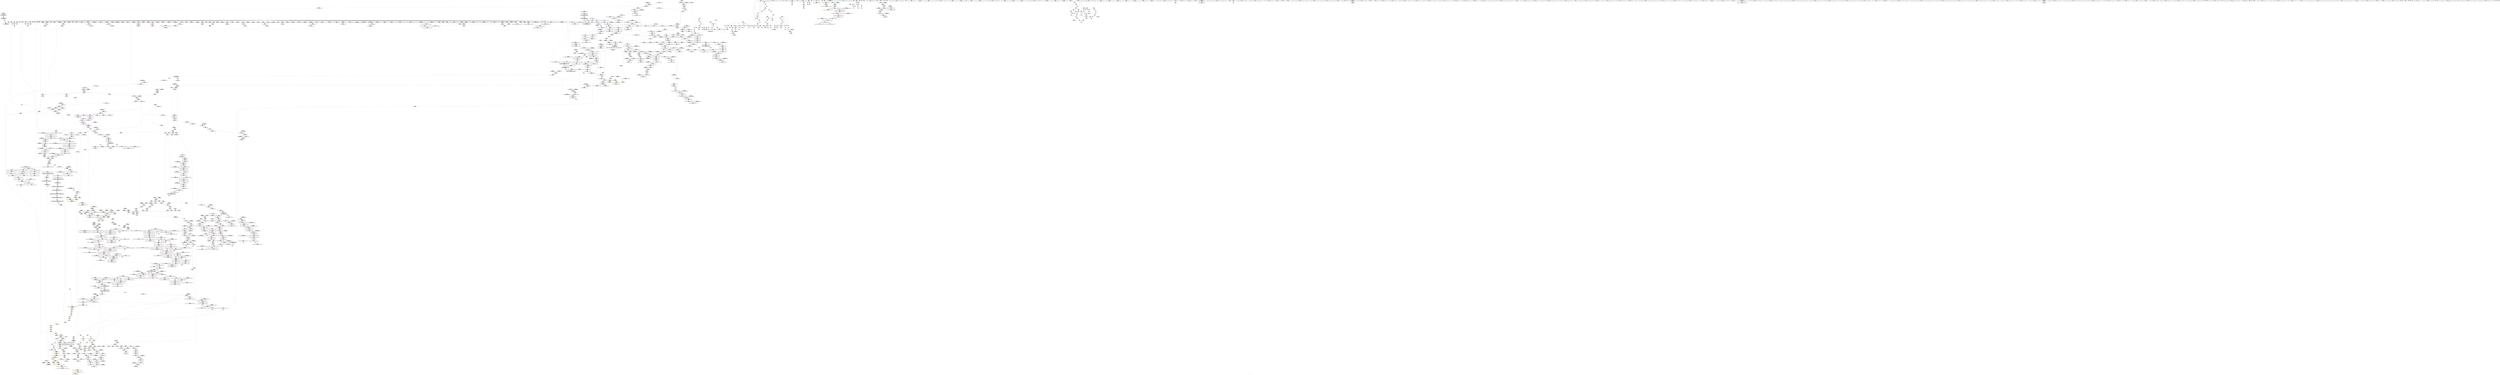 digraph "SVFG" {
	label="SVFG";

	Node0x55dd1d233130 [shape=record,color=grey,label="{NodeID: 0\nNullPtr}"];
	Node0x55dd1d233130 -> Node0x55dd1d289900[style=solid];
	Node0x55dd1d233130 -> Node0x55dd1d289a00[style=solid];
	Node0x55dd1d233130 -> Node0x55dd1d27d510[style=solid];
	Node0x55dd1d233130 -> Node0x55dd1d27d5e0[style=solid];
	Node0x55dd1d233130 -> Node0x55dd1d27d6b0[style=solid];
	Node0x55dd1d233130 -> Node0x55dd1d27d780[style=solid];
	Node0x55dd1d233130 -> Node0x55dd1d27d850[style=solid];
	Node0x55dd1d233130 -> Node0x55dd1d27d920[style=solid];
	Node0x55dd1d233130 -> Node0x55dd1d27d9f0[style=solid];
	Node0x55dd1d233130 -> Node0x55dd1d27dac0[style=solid];
	Node0x55dd1d233130 -> Node0x55dd1d27db90[style=solid];
	Node0x55dd1d233130 -> Node0x55dd1d27dc60[style=solid];
	Node0x55dd1d233130 -> Node0x55dd1d27dd30[style=solid];
	Node0x55dd1d233130 -> Node0x55dd1d27de00[style=solid];
	Node0x55dd1d233130 -> Node0x55dd1d27ded0[style=solid];
	Node0x55dd1d233130 -> Node0x55dd1d27dfa0[style=solid];
	Node0x55dd1d233130 -> Node0x55dd1d27e070[style=solid];
	Node0x55dd1d233130 -> Node0x55dd1d27e140[style=solid];
	Node0x55dd1d233130 -> Node0x55dd1d27e210[style=solid];
	Node0x55dd1d233130 -> Node0x55dd1d27e2e0[style=solid];
	Node0x55dd1d233130 -> Node0x55dd1d27e3b0[style=solid];
	Node0x55dd1d233130 -> Node0x55dd1d27e480[style=solid];
	Node0x55dd1d233130 -> Node0x55dd1d27e550[style=solid];
	Node0x55dd1d233130 -> Node0x55dd1d27e620[style=solid];
	Node0x55dd1d233130 -> Node0x55dd1d27e6f0[style=solid];
	Node0x55dd1d233130 -> Node0x55dd1d27e7c0[style=solid];
	Node0x55dd1d233130 -> Node0x55dd1d27e890[style=solid];
	Node0x55dd1d233130 -> Node0x55dd1d27e960[style=solid];
	Node0x55dd1d233130 -> Node0x55dd1d27ea30[style=solid];
	Node0x55dd1d233130 -> Node0x55dd1d27eb00[style=solid];
	Node0x55dd1d233130 -> Node0x55dd1d27ebd0[style=solid];
	Node0x55dd1d233130 -> Node0x55dd1d27eca0[style=solid];
	Node0x55dd1d233130 -> Node0x55dd1d27ed70[style=solid];
	Node0x55dd1d233130 -> Node0x55dd1d27ee40[style=solid];
	Node0x55dd1d233130 -> Node0x55dd1d27ef10[style=solid];
	Node0x55dd1d233130 -> Node0x55dd1d27efe0[style=solid];
	Node0x55dd1d233130 -> Node0x55dd1d27f0b0[style=solid];
	Node0x55dd1d233130 -> Node0x55dd1d27f180[style=solid];
	Node0x55dd1d233130 -> Node0x55dd1d27f250[style=solid];
	Node0x55dd1d233130 -> Node0x55dd1d27f320[style=solid];
	Node0x55dd1d233130 -> Node0x55dd1d27f3f0[style=solid];
	Node0x55dd1d233130 -> Node0x55dd1d27f4c0[style=solid];
	Node0x55dd1d233130 -> Node0x55dd1d27f590[style=solid];
	Node0x55dd1d233130 -> Node0x55dd1d27f660[style=solid];
	Node0x55dd1d233130 -> Node0x55dd1d27f730[style=solid];
	Node0x55dd1d233130 -> Node0x55dd1d27f800[style=solid];
	Node0x55dd1d233130 -> Node0x55dd1d27f8d0[style=solid];
	Node0x55dd1d233130 -> Node0x55dd1d27f9a0[style=solid];
	Node0x55dd1d233130 -> Node0x55dd1d27fa70[style=solid];
	Node0x55dd1d233130 -> Node0x55dd1d27fb40[style=solid];
	Node0x55dd1d233130 -> Node0x55dd1d27fc10[style=solid];
	Node0x55dd1d233130 -> Node0x55dd1d27fce0[style=solid];
	Node0x55dd1d233130 -> Node0x55dd1d27fdb0[style=solid];
	Node0x55dd1d233130 -> Node0x55dd1d27fe80[style=solid];
	Node0x55dd1d233130 -> Node0x55dd1d27ff50[style=solid];
	Node0x55dd1d233130 -> Node0x55dd1d280020[style=solid];
	Node0x55dd1d233130 -> Node0x55dd1d2800f0[style=solid];
	Node0x55dd1d233130 -> Node0x55dd1d2801c0[style=solid];
	Node0x55dd1d233130 -> Node0x55dd1d280290[style=solid];
	Node0x55dd1d233130 -> Node0x55dd1d280360[style=solid];
	Node0x55dd1d233130 -> Node0x55dd1d280430[style=solid];
	Node0x55dd1d233130 -> Node0x55dd1d280500[style=solid];
	Node0x55dd1d233130 -> Node0x55dd1d2b8670[style=solid];
	Node0x55dd1d233130 -> Node0x55dd1d2bcae0[style=solid];
	Node0x55dd1d233130 -> Node0x55dd1d2bcbb0[style=solid];
	Node0x55dd1d233130 -> Node0x55dd1d2bcc80[style=solid];
	Node0x55dd1d233130 -> Node0x55dd1d2c0490[style=solid];
	Node0x55dd1d233130 -> Node0x55dd1d2c0560[style=solid];
	Node0x55dd1d233130 -> Node0x55dd1d2c0630[style=solid];
	Node0x55dd1d233130 -> Node0x55dd1ca11040[style=solid];
	Node0x55dd1d233130 -> Node0x55dd1ca14070[style=solid];
	Node0x55dd1d233130 -> Node0x55dd1d2f4bb0[style=solid];
	Node0x55dd1d233130 -> Node0x55dd1d2f5330[style=solid];
	Node0x55dd1d233130:s64 -> Node0x55dd1d409d00[style=solid,color=red];
	Node0x55dd1d233130:s64 -> Node0x55dd1d408c40[style=solid,color=red];
	Node0x55dd1d280500 [shape=record,color=black,label="{NodeID: 443\n1812\<--3\nlpad.val14\<--dummyVal\n_ZNSt6vectorIcSaIcEEC2ERKS1_\n}"];
	Node0x55dd1d2f51b0 [shape=record,color=grey,label="{NodeID: 1993\n206 = cmp(204, 103, )\n}"];
	Node0x55dd1d28fab0 [shape=record,color=red,label="{NodeID: 886\n1014\<--1006\n\<--__first.addr\n_ZNSt27__uninitialized_default_n_1ILb1EE18__uninit_default_nIPcmEET_S3_T0_\n|{<s0>79}}"];
	Node0x55dd1d28fab0:s0 -> Node0x55dd1d4068d0[style=solid,color=red];
	Node0x55dd1d2c5c50 [shape=record,color=blue,label="{NodeID: 1329\n2227\<--2225\n__first.addr\<--__first\n_ZNSt12_Destroy_auxILb0EE9__destroyIPSt6vectorIcSaIcEEEEvT_S6_\n}"];
	Node0x55dd1d2c5c50 -> Node0x55dd1d356160[style=dashed];
	Node0x55dd1d278b20 [shape=record,color=green,label="{NodeID: 222\n1324\<--1325\n_ZSt24__uninitialized_fill_n_aIPSt6vectorIcSaIcEEmS2_S2_ET_S4_T0_RKT1_RSaIT2_E\<--_ZSt24__uninitialized_fill_n_aIPSt6vectorIcSaIcEEmS2_S2_ET_S4_T0_RKT1_RSaIT2_E_field_insensitive\n}"];
	Node0x55dd1d3f9e70 [shape=record,color=black,label="{NodeID: 2879\n417 = PHI()\n}"];
	Node0x55dd1d29c040 [shape=record,color=purple,label="{NodeID: 665\n1417\<--1403\n_M_impl5\<--this1\n_ZNSt12_Vector_baseISt6vectorIcSaIcEESaIS2_EE17_M_create_storageEm\n}"];
	Node0x55dd1d2ba8c0 [shape=record,color=blue,label="{NodeID: 1108\n100\<--103\nj101\<--\nmain\n}"];
	Node0x55dd1d2ba8c0 -> Node0x55dd1d28c2a0[style=dashed];
	Node0x55dd1d2ba8c0 -> Node0x55dd1d28c370[style=dashed];
	Node0x55dd1d2ba8c0 -> Node0x55dd1d28c440[style=dashed];
	Node0x55dd1d2ba8c0 -> Node0x55dd1d2ba8c0[style=dashed];
	Node0x55dd1d2ba8c0 -> Node0x55dd1d2ba990[style=dashed];
	Node0x55dd1d2ba8c0 -> Node0x55dd1d343060[style=dashed];
	Node0x55dd1d2705e0 [shape=record,color=green,label="{NodeID: 1\n7\<--1\n__dso_handle\<--dummyObj\nGlob }"];
	Node0x55dd1d2805d0 [shape=record,color=black,label="{NodeID: 444\n19\<--18\n\<--_ZSt3cin\nCan only get source location for instruction, argument, global var or function.}"];
	Node0x55dd1d2805d0 -> Node0x55dd1d2a0210[style=solid];
	Node0x55dd1d2f5330 [shape=record,color=grey,label="{NodeID: 1994\n1136 = cmp(1135, 3, )\n}"];
	Node0x55dd1d28fb80 [shape=record,color=red,label="{NodeID: 887\n1015\<--1008\n\<--__n.addr\n_ZNSt27__uninitialized_default_n_1ILb1EE18__uninit_default_nIPcmEET_S3_T0_\n|{<s0>79}}"];
	Node0x55dd1d28fb80:s0 -> Node0x55dd1d406a10[style=solid,color=red];
	Node0x55dd1d2c5d20 [shape=record,color=blue,label="{NodeID: 1330\n2229\<--2226\n__last.addr\<--__last\n_ZNSt12_Destroy_auxILb0EE9__destroyIPSt6vectorIcSaIcEEEEvT_S6_\n}"];
	Node0x55dd1d2c5d20 -> Node0x55dd1d2b7020[style=dashed];
	Node0x55dd1d278c20 [shape=record,color=green,label="{NodeID: 223\n1333\<--1334\nthis.addr\<--this.addr_field_insensitive\n_ZNSt12_Vector_baseISt6vectorIcSaIcEESaIS2_EED2Ev\n}"];
	Node0x55dd1d278c20 -> Node0x55dd1d2b1790[style=solid];
	Node0x55dd1d278c20 -> Node0x55dd1d2c0080[style=solid];
	Node0x55dd1d3f9f40 [shape=record,color=black,label="{NodeID: 2880\n756 = PHI(975, )\n|{<s0>64}}"];
	Node0x55dd1d3f9f40:s0 -> Node0x55dd1d401400[style=solid,color=red];
	Node0x55dd1d29c110 [shape=record,color=purple,label="{NodeID: 666\n1418\<--1403\n_M_start6\<--this1\n_ZNSt12_Vector_baseISt6vectorIcSaIcEESaIS2_EE17_M_create_storageEm\n}"];
	Node0x55dd1d29c110 -> Node0x55dd1d2b2080[style=solid];
	Node0x55dd1d2ba990 [shape=record,color=blue,label="{NodeID: 1109\n100\<--405\nj101\<--inc112\nmain\n}"];
	Node0x55dd1d2ba990 -> Node0x55dd1d28c2a0[style=dashed];
	Node0x55dd1d2ba990 -> Node0x55dd1d28c370[style=dashed];
	Node0x55dd1d2ba990 -> Node0x55dd1d28c440[style=dashed];
	Node0x55dd1d2ba990 -> Node0x55dd1d2ba8c0[style=dashed];
	Node0x55dd1d2ba990 -> Node0x55dd1d2ba990[style=dashed];
	Node0x55dd1d2ba990 -> Node0x55dd1d343060[style=dashed];
	Node0x55dd1d270670 [shape=record,color=green,label="{NodeID: 2\n8\<--1\n.str\<--dummyObj\nGlob }"];
	Node0x55dd1d2806d0 [shape=record,color=black,label="{NodeID: 445\n20\<--18\n\<--_ZSt3cin\nCan only get source location for instruction, argument, global var or function.}"];
	Node0x55dd1d2806d0 -> Node0x55dd1d2a0a30[style=solid];
	Node0x55dd1d2f54b0 [shape=record,color=grey,label="{NodeID: 1995\n1104 = cmp(1103, 308, )\n}"];
	Node0x55dd1d28fc50 [shape=record,color=red,label="{NodeID: 888\n1035\<--1026\n\<--__first.addr\n_ZSt6fill_nIPcmcET_S1_T0_RKT1_\n|{<s0>80}}"];
	Node0x55dd1d28fc50:s0 -> Node0x55dd1d40a260[style=solid,color=red];
	Node0x55dd1d2c5df0 [shape=record,color=blue,label="{NodeID: 1331\n2227\<--2245\n__first.addr\<--incdec.ptr\n_ZNSt12_Destroy_auxILb0EE9__destroyIPSt6vectorIcSaIcEEEEvT_S6_\n}"];
	Node0x55dd1d2c5df0 -> Node0x55dd1d356160[style=dashed];
	Node0x55dd1d278cf0 [shape=record,color=green,label="{NodeID: 224\n1335\<--1336\nexn.slot\<--exn.slot_field_insensitive\n_ZNSt12_Vector_baseISt6vectorIcSaIcEESaIS2_EED2Ev\n}"];
	Node0x55dd1d278cf0 -> Node0x55dd1d2b1860[style=solid];
	Node0x55dd1d278cf0 -> Node0x55dd1d2c0150[style=solid];
	Node0x55dd1d3fa140 [shape=record,color=black,label="{NodeID: 2881\n757 = PHI(956, )\n}"];
	Node0x55dd1d3fa140 -> Node0x55dd1d2bc600[style=solid];
	Node0x55dd1d29c1e0 [shape=record,color=purple,label="{NodeID: 667\n1422\<--1403\n_M_impl7\<--this1\n_ZNSt12_Vector_baseISt6vectorIcSaIcEESaIS2_EE17_M_create_storageEm\n}"];
	Node0x55dd1d2baa60 [shape=record,color=blue,label="{NodeID: 1110\n72\<--409\nexn.slot\<--\nmain\n}"];
	Node0x55dd1d2baa60 -> Node0x55dd1d289ee0[style=dashed];
	Node0x55dd1d270d30 [shape=record,color=green,label="{NodeID: 3\n10\<--1\n.str.1\<--dummyObj\nGlob }"];
	Node0x55dd1d2807d0 [shape=record,color=black,label="{NodeID: 446\n39\<--40\n\<--_ZNSt8ios_base4InitD1Ev\nCan only get source location for instruction, argument, global var or function.}"];
	Node0x55dd1d2f5630 [shape=record,color=grey,label="{NodeID: 1996\n1520 = cmp(1516, 1517, )\n}"];
	Node0x55dd1d28fd20 [shape=record,color=red,label="{NodeID: 889\n1039\<--1028\n\<--__n.addr\n_ZSt6fill_nIPcmcET_S1_T0_RKT1_\n|{<s0>81}}"];
	Node0x55dd1d28fd20:s0 -> Node0x55dd1d40b890[style=solid,color=red];
	Node0x55dd1d2c5ec0 [shape=record,color=blue,label="{NodeID: 1332\n2251\<--2250\n__pointer.addr\<--__pointer\n_ZSt8_DestroyISt6vectorIcSaIcEEEvPT_\n}"];
	Node0x55dd1d2c5ec0 -> Node0x55dd1d2b70f0[style=dashed];
	Node0x55dd1d278dc0 [shape=record,color=green,label="{NodeID: 225\n1337\<--1338\nehselector.slot\<--ehselector.slot_field_insensitive\n_ZNSt12_Vector_baseISt6vectorIcSaIcEESaIS2_EED2Ev\n}"];
	Node0x55dd1d278dc0 -> Node0x55dd1d2c0220[style=solid];
	Node0x55dd1d3fa280 [shape=record,color=black,label="{NodeID: 2882\n587 = PHI(975, )\n|{<s0>51}}"];
	Node0x55dd1d3fa280:s0 -> Node0x55dd1d403e90[style=solid,color=red];
	Node0x55dd1d29c2b0 [shape=record,color=purple,label="{NodeID: 668\n1423\<--1403\n_M_end_of_storage\<--this1\n_ZNSt12_Vector_baseISt6vectorIcSaIcEESaIS2_EE17_M_create_storageEm\n}"];
	Node0x55dd1d29c2b0 -> Node0x55dd1d2c0a40[style=solid];
	Node0x55dd1d360720 [shape=record,color=yellow,style=double,label="{NodeID: 2218\n89V_1 = ENCHI(MR_89V_0)\npts\{939 1527 \}\nFun[_ZSt24__uninitialized_fill_n_aIPSt6vectorIcSaIcEEmS2_S2_ET_S4_T0_RKT1_RSaIT2_E]|{<s0>109}}"];
	Node0x55dd1d360720:s0 -> Node0x55dd1d35cc40[style=dashed,color=red];
	Node0x55dd1d2bab30 [shape=record,color=blue,label="{NodeID: 1111\n74\<--411\nehselector.slot\<--\nmain\n}"];
	Node0x55dd1d2bab30 -> Node0x55dd1d289fb0[style=dashed];
	Node0x55dd1d270dc0 [shape=record,color=green,label="{NodeID: 4\n12\<--1\nstdin\<--dummyObj\nGlob }"];
	Node0x55dd1d2808d0 [shape=record,color=black,label="{NodeID: 447\n55\<--103\nmain_ret\<--\nmain\n}"];
	Node0x55dd1d28fdf0 [shape=record,color=red,label="{NodeID: 890\n1040\<--1030\n\<--__value.addr\n_ZSt6fill_nIPcmcET_S1_T0_RKT1_\n|{<s0>81}}"];
	Node0x55dd1d28fdf0:s0 -> Node0x55dd1d40b9d0[style=solid,color=red];
	Node0x55dd1d2c5f90 [shape=record,color=blue,label="{NodeID: 1333\n2261\<--2258\nthis.addr\<--this\n_ZNSt12_Vector_baseISt6vectorIcSaIcEESaIS2_EE13_M_deallocateEPS2_m\n}"];
	Node0x55dd1d2c5f90 -> Node0x55dd1d2b71c0[style=dashed];
	Node0x55dd1d278e90 [shape=record,color=green,label="{NodeID: 226\n1356\<--1357\n_ZNSt12_Vector_baseISt6vectorIcSaIcEESaIS2_EE13_M_deallocateEPS2_m\<--_ZNSt12_Vector_baseISt6vectorIcSaIcEESaIS2_EE13_M_deallocateEPS2_m_field_insensitive\n}"];
	Node0x55dd1d3fa3c0 [shape=record,color=black,label="{NodeID: 2883\n678 = PHI(1562, )\n|{<s0>56}}"];
	Node0x55dd1d3fa3c0:s0 -> Node0x55dd1d407bd0[style=solid,color=red];
	Node0x55dd1d29c380 [shape=record,color=purple,label="{NodeID: 669\n1476\<--1472\n_M_impl\<--this1\n_ZNSt12_Vector_baseISt6vectorIcSaIcEESaIS2_EE11_M_allocateEm\n}"];
	Node0x55dd1d29c380 -> Node0x55dd1d294ae0[style=solid];
	Node0x55dd1d360830 [shape=record,color=yellow,style=double,label="{NodeID: 2219\n52V_1 = ENCHI(MR_52V_0)\npts\{690000 690001 \}\nFun[_ZSt24__uninitialized_fill_n_aIPSt6vectorIcSaIcEEmS2_S2_ET_S4_T0_RKT1_RSaIT2_E]|{<s0>109}}"];
	Node0x55dd1d360830:s0 -> Node0x55dd1d35cd50[style=dashed,color=red];
	Node0x55dd1d2bac00 [shape=record,color=blue,label="{NodeID: 1112\n98\<--420\ni97\<--inc117\nmain\n}"];
	Node0x55dd1d2bac00 -> Node0x55dd1d28c030[style=dashed];
	Node0x55dd1d2bac00 -> Node0x55dd1d28c100[style=dashed];
	Node0x55dd1d2bac00 -> Node0x55dd1d28c1d0[style=dashed];
	Node0x55dd1d2bac00 -> Node0x55dd1d2bac00[style=dashed];
	Node0x55dd1d2bac00 -> Node0x55dd1d342b60[style=dashed];
	Node0x55dd1d270e50 [shape=record,color=green,label="{NodeID: 5\n13\<--1\n.str.2\<--dummyObj\nGlob }"];
	Node0x55dd1d2809a0 [shape=record,color=black,label="{NodeID: 448\n107\<--104\ncall\<--\nmain\n}"];
	Node0x55dd1d28fec0 [shape=record,color=red,label="{NodeID: 891\n1058\<--1049\n\<--__first.addr\n_ZSt10__fill_n_aImcEN9__gnu_cxx11__enable_ifIXsr9__is_byteIT0_EE7__valueEPS2_E6__typeES3_T_RKS2_\n|{<s0>82}}"];
	Node0x55dd1d28fec0:s0 -> Node0x55dd1d401b70[style=solid,color=red];
	Node0x55dd1d2c6060 [shape=record,color=blue,label="{NodeID: 1334\n2263\<--2259\n__p.addr\<--__p\n_ZNSt12_Vector_baseISt6vectorIcSaIcEESaIS2_EE13_M_deallocateEPS2_m\n}"];
	Node0x55dd1d2c6060 -> Node0x55dd1d2b7290[style=dashed];
	Node0x55dd1d2c6060 -> Node0x55dd1d2b7360[style=dashed];
	Node0x55dd1d278f90 [shape=record,color=green,label="{NodeID: 227\n1375\<--1376\nthis.addr\<--this.addr_field_insensitive\n_ZNSt12_Vector_baseISt6vectorIcSaIcEESaIS2_EE12_Vector_implC2ERKS3_\n}"];
	Node0x55dd1d278f90 -> Node0x55dd1d2b1ba0[style=solid];
	Node0x55dd1d278f90 -> Node0x55dd1d2c02f0[style=solid];
	Node0x55dd1d3fa500 [shape=record,color=black,label="{NodeID: 2884\n1620 = PHI(1697, )\n|{<s0>112}}"];
	Node0x55dd1d3fa500:s0 -> Node0x55dd1d403740[style=solid,color=red];
	Node0x55dd1d29c450 [shape=record,color=purple,label="{NodeID: 670\n1568\<--1567\n_M_impl\<--this1\n_ZNSt12_Vector_baseISt6vectorIcSaIcEESaIS2_EE19_M_get_Tp_allocatorEv\n}"];
	Node0x55dd1d29c450 -> Node0x55dd1d295160[style=solid];
	Node0x55dd1d360910 [shape=record,color=yellow,style=double,label="{NodeID: 2220\n44V_1 = ENCHI(MR_44V_0)\npts\{1527 \}\nFun[_ZSt8_DestroyIPSt6vectorIcSaIcEEEvT_S4_]|{<s0>121}}"];
	Node0x55dd1d360910:s0 -> Node0x55dd1d36a490[style=dashed,color=red];
	Node0x55dd1d2bacd0 [shape=record,color=blue,label="{NodeID: 1113\n60\<--426\nkkk\<--inc121\nmain\n}"];
	Node0x55dd1d2bacd0 -> Node0x55dd1d33ef60[style=dashed];
	Node0x55dd1d270ee0 [shape=record,color=green,label="{NodeID: 6\n15\<--1\n.str.3\<--dummyObj\nGlob }"];
	Node0x55dd1d280a70 [shape=record,color=black,label="{NodeID: 449\n113\<--110\ncall1\<--\nmain\n}"];
	Node0x55dd1d28ff90 [shape=record,color=red,label="{NodeID: 892\n1059\<--1049\n\<--__first.addr\n_ZSt10__fill_n_aImcEN9__gnu_cxx11__enable_ifIXsr9__is_byteIT0_EE7__valueEPS2_E6__typeES3_T_RKS2_\n}"];
	Node0x55dd1d28ff90 -> Node0x55dd1d2a0550[style=solid];
	Node0x55dd1d2c6130 [shape=record,color=blue,label="{NodeID: 1335\n2265\<--2260\n__n.addr\<--__n\n_ZNSt12_Vector_baseISt6vectorIcSaIcEESaIS2_EE13_M_deallocateEPS2_m\n}"];
	Node0x55dd1d2c6130 -> Node0x55dd1d2b7430[style=dashed];
	Node0x55dd1d279060 [shape=record,color=green,label="{NodeID: 228\n1377\<--1378\n__a.addr\<--__a.addr_field_insensitive\n_ZNSt12_Vector_baseISt6vectorIcSaIcEESaIS2_EE12_Vector_implC2ERKS3_\n}"];
	Node0x55dd1d279060 -> Node0x55dd1d2b1c70[style=solid];
	Node0x55dd1d279060 -> Node0x55dd1d2c03c0[style=solid];
	Node0x55dd1d3fa640 [shape=record,color=black,label="{NodeID: 2885\n1642 = PHI()\n}"];
	Node0x55dd1d29c520 [shape=record,color=purple,label="{NodeID: 671\n1632\<--1631\nincdec.ptr\<--\n_ZNSt22__uninitialized_fill_nILb0EE15__uninit_fill_nIPSt6vectorIcSaIcEEmS4_EET_S6_T0_RKT1_\n}"];
	Node0x55dd1d29c520 -> Node0x55dd1d2c2100[style=solid];
	Node0x55dd1d2bada0 [shape=record,color=blue,label="{NodeID: 1114\n453\<--450\nthis.addr\<--this\n_ZNSt6vectorIcSaIcEEC2EmRKS0_\n}"];
	Node0x55dd1d2bada0 -> Node0x55dd1d28c6b0[style=dashed];
	Node0x55dd1d270f70 [shape=record,color=green,label="{NodeID: 7\n17\<--1\nstdout\<--dummyObj\nGlob }"];
	Node0x55dd1d280b40 [shape=record,color=black,label="{NodeID: 450\n120\<--119\n\<--vbase.offset.ptr\nmain\n}"];
	Node0x55dd1d280b40 -> Node0x55dd1d28c510[style=solid];
	Node0x55dd1d290060 [shape=record,color=red,label="{NodeID: 893\n1066\<--1049\n\<--__first.addr\n_ZSt10__fill_n_aImcEN9__gnu_cxx11__enable_ifIXsr9__is_byteIT0_EE7__valueEPS2_E6__typeES3_T_RKS2_\n}"];
	Node0x55dd1d290060 -> Node0x55dd1d2a0620[style=solid];
	Node0x55dd1d2c6200 [shape=record,color=blue,label="{NodeID: 1336\n2287\<--2284\n__a.addr\<--__a\n_ZNSt16allocator_traitsISaISt6vectorIcSaIcEEEE10deallocateERS3_PS2_m\n}"];
	Node0x55dd1d2c6200 -> Node0x55dd1d2b7500[style=dashed];
	Node0x55dd1d281530 [shape=record,color=green,label="{NodeID: 229\n1385\<--1386\n_ZNSaISt6vectorIcSaIcEEEC2ERKS2_\<--_ZNSaISt6vectorIcSaIcEEEC2ERKS2__field_insensitive\n}"];
	Node0x55dd1d3fa710 [shape=record,color=black,label="{NodeID: 2886\n1690 = PHI(1722, )\n|{<s0>120}}"];
	Node0x55dd1d3fa710:s0 -> Node0x55dd1d40b610[style=solid,color=red];
	Node0x55dd1d29c5f0 [shape=record,color=purple,label="{NodeID: 672\n1768\<--1742\ncoerce.dive\<--agg.tmp\n_ZNSt6vectorIcSaIcEEC2ERKS1_\n}"];
	Node0x55dd1d29c5f0 -> Node0x55dd1d2c2b90[style=solid];
	Node0x55dd1d2bae70 [shape=record,color=blue,label="{NodeID: 1115\n455\<--451\n__n.addr\<--__n\n_ZNSt6vectorIcSaIcEEC2EmRKS0_\n}"];
	Node0x55dd1d2bae70 -> Node0x55dd1d28c780[style=dashed];
	Node0x55dd1d2bae70 -> Node0x55dd1d28c850[style=dashed];
	Node0x55dd1d271000 [shape=record,color=green,label="{NodeID: 8\n18\<--1\n_ZSt3cin\<--dummyObj\nGlob }"];
	Node0x55dd1d280c10 [shape=record,color=black,label="{NodeID: 451\n123\<--122\n\<--add.ptr\nmain\n}"];
	Node0x55dd1d290130 [shape=record,color=red,label="{NodeID: 894\n1060\<--1051\n\<--__n.addr\n_ZSt10__fill_n_aImcEN9__gnu_cxx11__enable_ifIXsr9__is_byteIT0_EE7__valueEPS2_E6__typeES3_T_RKS2_\n}"];
	Node0x55dd1d2c62d0 [shape=record,color=blue,label="{NodeID: 1337\n2289\<--2285\n__p.addr\<--__p\n_ZNSt16allocator_traitsISaISt6vectorIcSaIcEEEE10deallocateERS3_PS2_m\n}"];
	Node0x55dd1d2c62d0 -> Node0x55dd1d2b75d0[style=dashed];
	Node0x55dd1d281600 [shape=record,color=green,label="{NodeID: 230\n1397\<--1398\nthis.addr\<--this.addr_field_insensitive\n_ZNSt12_Vector_baseISt6vectorIcSaIcEESaIS2_EE17_M_create_storageEm\n}"];
	Node0x55dd1d281600 -> Node0x55dd1d2b1d40[style=solid];
	Node0x55dd1d281600 -> Node0x55dd1d2c0700[style=solid];
	Node0x55dd1d3fa880 [shape=record,color=black,label="{NodeID: 2887\n837 = PHI(872, )\n}"];
	Node0x55dd1d3fa880 -> Node0x55dd1d2bcef0[style=solid];
	Node0x55dd1d29c6c0 [shape=record,color=purple,label="{NodeID: 673\n1782\<--1742\ncoerce.dive8\<--agg.tmp\n_ZNSt6vectorIcSaIcEEC2ERKS1_\n}"];
	Node0x55dd1d29c6c0 -> Node0x55dd1d2b46b0[style=solid];
	Node0x55dd1d2baf40 [shape=record,color=blue,label="{NodeID: 1116\n457\<--452\n__a.addr\<--__a\n_ZNSt6vectorIcSaIcEEC2EmRKS0_\n}"];
	Node0x55dd1d2baf40 -> Node0x55dd1d28c920[style=dashed];
	Node0x55dd1d271090 [shape=record,color=green,label="{NodeID: 9\n21\<--1\n_ZSt4cout\<--dummyObj\nGlob }"];
	Node0x55dd1d280ce0 [shape=record,color=black,label="{NodeID: 452\n210\<--209\nconv\<--\nmain\n|{<s0>20}}"];
	Node0x55dd1d280ce0:s0 -> Node0x55dd1d400bf0[style=solid,color=red];
	Node0x55dd1d290200 [shape=record,color=red,label="{NodeID: 895\n1067\<--1051\n\<--__n.addr\n_ZSt10__fill_n_aImcEN9__gnu_cxx11__enable_ifIXsr9__is_byteIT0_EE7__valueEPS2_E6__typeES3_T_RKS2_\n}"];
	Node0x55dd1d2c63a0 [shape=record,color=blue,label="{NodeID: 1338\n2291\<--2286\n__n.addr\<--__n\n_ZNSt16allocator_traitsISaISt6vectorIcSaIcEEEE10deallocateERS3_PS2_m\n}"];
	Node0x55dd1d2c63a0 -> Node0x55dd1d2b76a0[style=dashed];
	Node0x55dd1d2816d0 [shape=record,color=green,label="{NodeID: 231\n1399\<--1400\n__n.addr\<--__n.addr_field_insensitive\n_ZNSt12_Vector_baseISt6vectorIcSaIcEESaIS2_EE17_M_create_storageEm\n}"];
	Node0x55dd1d2816d0 -> Node0x55dd1d2b1e10[style=solid];
	Node0x55dd1d2816d0 -> Node0x55dd1d2b1ee0[style=solid];
	Node0x55dd1d2816d0 -> Node0x55dd1d2c07d0[style=solid];
	Node0x55dd1d3fa9c0 [shape=record,color=black,label="{NodeID: 2888\n888 = PHI(895, )\n}"];
	Node0x55dd1d3fa9c0 -> Node0x55dd1ca11040[style=solid];
	Node0x55dd1d29c790 [shape=record,color=purple,label="{NodeID: 674\n1774\<--1744\ncoerce.dive6\<--agg.tmp4\n_ZNSt6vectorIcSaIcEEC2ERKS1_\n}"];
	Node0x55dd1d29c790 -> Node0x55dd1d2c2c60[style=solid];
	Node0x55dd1d2bb010 [shape=record,color=blue,label="{NodeID: 1117\n459\<--479\nexn.slot\<--\n_ZNSt6vectorIcSaIcEEC2EmRKS0_\n}"];
	Node0x55dd1d2bb010 -> Node0x55dd1d28c9f0[style=dashed];
	Node0x55dd1d271120 [shape=record,color=green,label="{NodeID: 10\n22\<--1\n.str.4\<--dummyObj\nGlob }"];
	Node0x55dd1d280db0 [shape=record,color=black,label="{NodeID: 453\n215\<--214\nconv22\<--\nmain\n|{<s0>21}}"];
	Node0x55dd1d280db0:s0 -> Node0x55dd1d2d1950[style=solid,color=red];
	Node0x55dd1d2902d0 [shape=record,color=red,label="{NodeID: 896\n1062\<--1053\n\<--__c.addr\n_ZSt10__fill_n_aImcEN9__gnu_cxx11__enable_ifIXsr9__is_byteIT0_EE7__valueEPS2_E6__typeES3_T_RKS2_\n|{<s0>82}}"];
	Node0x55dd1d2902d0:s0 -> Node0x55dd1d401d90[style=solid,color=red];
	Node0x55dd1d2c6470 [shape=record,color=blue,label="{NodeID: 1339\n2308\<--2305\nthis.addr\<--this\n_ZN9__gnu_cxx13new_allocatorISt6vectorIcSaIcEEE10deallocateEPS3_m\n}"];
	Node0x55dd1d2c6470 -> Node0x55dd1d2b7770[style=dashed];
	Node0x55dd1d2817a0 [shape=record,color=green,label="{NodeID: 232\n1406\<--1407\n_ZNSt12_Vector_baseISt6vectorIcSaIcEESaIS2_EE11_M_allocateEm\<--_ZNSt12_Vector_baseISt6vectorIcSaIcEESaIS2_EE11_M_allocateEm_field_insensitive\n}"];
	Node0x55dd1d3fab00 [shape=record,color=black,label="{NodeID: 2889\n907 = PHI(911, )\n}"];
	Node0x55dd1d3fab00 -> Node0x55dd1d2935c0[style=solid];
	Node0x55dd1d29c860 [shape=record,color=purple,label="{NodeID: 675\n1784\<--1744\ncoerce.dive9\<--agg.tmp4\n_ZNSt6vectorIcSaIcEEC2ERKS1_\n}"];
	Node0x55dd1d29c860 -> Node0x55dd1d2b4780[style=solid];
	Node0x55dd1d2bb0e0 [shape=record,color=blue,label="{NodeID: 1118\n461\<--481\nehselector.slot\<--\n_ZNSt6vectorIcSaIcEEC2EmRKS0_\n}"];
	Node0x55dd1d2bb0e0 -> Node0x55dd1d28cac0[style=dashed];
	Node0x55dd1d2711f0 [shape=record,color=green,label="{NodeID: 11\n24\<--1\n.str.5\<--dummyObj\nGlob }"];
	Node0x55dd1d280e80 [shape=record,color=black,label="{NodeID: 454\n227\<--226\nconv28\<--\nmain\n|{<s0>22}}"];
	Node0x55dd1d280e80:s0 -> Node0x55dd1d400bf0[style=solid,color=red];
	Node0x55dd1d2903a0 [shape=record,color=red,label="{NodeID: 897\n1075\<--1072\n\<--__it.addr\n_ZSt12__niter_baseIPcET_S1_\n}"];
	Node0x55dd1d2903a0 -> Node0x55dd1d293de0[style=solid];
	Node0x55dd1d2c6540 [shape=record,color=blue,label="{NodeID: 1340\n2310\<--2306\n__p.addr\<--__p\n_ZN9__gnu_cxx13new_allocatorISt6vectorIcSaIcEEE10deallocateEPS3_m\n}"];
	Node0x55dd1d2c6540 -> Node0x55dd1d2b7840[style=dashed];
	Node0x55dd1d2818a0 [shape=record,color=green,label="{NodeID: 233\n1428\<--1429\nthis.addr\<--this.addr_field_insensitive\n_ZNSt12_Vector_baseISt6vectorIcSaIcEESaIS2_EE12_Vector_implD2Ev\n}"];
	Node0x55dd1d2818a0 -> Node0x55dd1d2b2150[style=solid];
	Node0x55dd1d2818a0 -> Node0x55dd1d2c0b10[style=solid];
	Node0x55dd1d3fac40 [shape=record,color=black,label="{NodeID: 2890\n926 = PHI(943, )\n}"];
	Node0x55dd1d3fac40 -> Node0x55dd1d2f3230[style=solid];
	Node0x55dd1d29c930 [shape=record,color=purple,label="{NodeID: 676\n1777\<--1776\n_M_impl\<--\n_ZNSt6vectorIcSaIcEEC2ERKS1_\n}"];
	Node0x55dd1d2bb1b0 [shape=record,color=blue,label="{NodeID: 1119\n499\<--498\nthis.addr\<--this\n_ZNSaISt6vectorIcSaIcEEEC2Ev\n}"];
	Node0x55dd1d2bb1b0 -> Node0x55dd1d28cb90[style=dashed];
	Node0x55dd1d2712f0 [shape=record,color=green,label="{NodeID: 12\n27\<--1\n\<--dummyObj\nCan only get source location for instruction, argument, global var or function.}"];
	Node0x55dd1d280f50 [shape=record,color=black,label="{NodeID: 455\n230\<--229\nconv30\<--\nmain\n|{<s0>23}}"];
	Node0x55dd1d280f50:s0 -> Node0x55dd1d2d1950[style=solid,color=red];
	Node0x55dd1d290470 [shape=record,color=red,label="{NodeID: 898\n1098\<--1081\n\<--__first.addr\n_ZSt8__fill_aIcEN9__gnu_cxx11__enable_ifIXsr9__is_byteIT_EE7__valueEvE6__typeEPS2_S5_RKS2_\n}"];
	Node0x55dd1d290470 -> Node0x55dd1d293f80[style=solid];
	Node0x55dd1d2c6610 [shape=record,color=blue,label="{NodeID: 1341\n2312\<--2307\n.addr\<--\n_ZN9__gnu_cxx13new_allocatorISt6vectorIcSaIcEEE10deallocateEPS3_m\n}"];
	Node0x55dd1d281970 [shape=record,color=green,label="{NodeID: 234\n1438\<--1439\nthis.addr\<--this.addr_field_insensitive\n_ZNSaISt6vectorIcSaIcEEEC2ERKS2_\n}"];
	Node0x55dd1d281970 -> Node0x55dd1d2b2220[style=solid];
	Node0x55dd1d281970 -> Node0x55dd1d2c0be0[style=solid];
	Node0x55dd1d3fad80 [shape=record,color=black,label="{NodeID: 2891\n971 = PHI(984, )\n}"];
	Node0x55dd1d3fad80 -> Node0x55dd1d293830[style=solid];
	Node0x55dd1d29ca00 [shape=record,color=purple,label="{NodeID: 677\n1778\<--1776\n_M_start\<--\n_ZNSt6vectorIcSaIcEEC2ERKS1_\n}"];
	Node0x55dd1d29ca00 -> Node0x55dd1d2b45e0[style=solid];
	Node0x55dd1d2bb280 [shape=record,color=blue,label="{NodeID: 1120\n513\<--509\nthis.addr\<--this\n_ZNSt6vectorIS_IcSaIcEESaIS1_EEC2EmRKS1_RKS2_\n}"];
	Node0x55dd1d2bb280 -> Node0x55dd1d28cc60[style=dashed];
	Node0x55dd1d2713f0 [shape=record,color=green,label="{NodeID: 13\n103\<--1\n\<--dummyObj\nCan only get source location for instruction, argument, global var or function.}"];
	Node0x55dd1d281020 [shape=record,color=black,label="{NodeID: 456\n235\<--234\nconv33\<--\nmain\n|{<s0>24}}"];
	Node0x55dd1d281020:s0 -> Node0x55dd1d400bf0[style=solid,color=red];
	Node0x55dd1d290540 [shape=record,color=red,label="{NodeID: 899\n1106\<--1081\n\<--__first.addr\n_ZSt8__fill_aIcEN9__gnu_cxx11__enable_ifIXsr9__is_byteIT_EE7__valueEvE6__typeEPS2_S5_RKS2_\n}"];
	Node0x55dd1d2c66e0 [shape=record,color=blue,label="{NodeID: 1342\n2326\<--2323\n__first.addr\<--__first\n_ZSt8_DestroyIPSt6vectorIcSaIcEES2_EvT_S4_RSaIT0_E\n}"];
	Node0x55dd1d2c66e0 -> Node0x55dd1d2b7910[style=dashed];
	Node0x55dd1d281a40 [shape=record,color=green,label="{NodeID: 235\n1440\<--1441\n__a.addr\<--__a.addr_field_insensitive\n_ZNSaISt6vectorIcSaIcEEEC2ERKS2_\n}"];
	Node0x55dd1d281a40 -> Node0x55dd1d2b22f0[style=solid];
	Node0x55dd1d281a40 -> Node0x55dd1d2c0cb0[style=solid];
	Node0x55dd1d3faec0 [shape=record,color=black,label="{NodeID: 2892\n999 = PHI(1003, )\n}"];
	Node0x55dd1d3faec0 -> Node0x55dd1d293aa0[style=solid];
	Node0x55dd1d29cad0 [shape=record,color=purple,label="{NodeID: 678\n1790\<--1789\n_M_impl13\<--\n_ZNSt6vectorIcSaIcEEC2ERKS1_\n}"];
	Node0x55dd1d2bb350 [shape=record,color=blue,label="{NodeID: 1121\n515\<--510\n__n.addr\<--__n\n_ZNSt6vectorIS_IcSaIcEESaIS1_EEC2EmRKS1_RKS2_\n}"];
	Node0x55dd1d2bb350 -> Node0x55dd1d28cd30[style=dashed];
	Node0x55dd1d2bb350 -> Node0x55dd1d28ce00[style=dashed];
	Node0x55dd1d2714f0 [shape=record,color=green,label="{NodeID: 14\n115\<--1\n\<--dummyObj\nCan only get source location for instruction, argument, global var or function.}"];
	Node0x55dd1d2810f0 [shape=record,color=black,label="{NodeID: 457\n238\<--237\nconv35\<--\nmain\n|{<s0>25}}"];
	Node0x55dd1d2810f0:s0 -> Node0x55dd1d2d1950[style=solid,color=red];
	Node0x55dd1d290610 [shape=record,color=red,label="{NodeID: 900\n1097\<--1083\n\<--__last.addr\n_ZSt8__fill_aIcEN9__gnu_cxx11__enable_ifIXsr9__is_byteIT_EE7__valueEvE6__typeEPS2_S5_RKS2_\n}"];
	Node0x55dd1d290610 -> Node0x55dd1d293eb0[style=solid];
	Node0x55dd1d2c67b0 [shape=record,color=blue,label="{NodeID: 1343\n2328\<--2324\n__last.addr\<--__last\n_ZSt8_DestroyIPSt6vectorIcSaIcEES2_EvT_S4_RSaIT0_E\n}"];
	Node0x55dd1d2c67b0 -> Node0x55dd1d2b79e0[style=dashed];
	Node0x55dd1d281b10 [shape=record,color=green,label="{NodeID: 236\n1449\<--1450\n_ZN9__gnu_cxx13new_allocatorISt6vectorIcSaIcEEEC2ERKS4_\<--_ZN9__gnu_cxx13new_allocatorISt6vectorIcSaIcEEEC2ERKS4__field_insensitive\n}"];
	Node0x55dd1d3fb000 [shape=record,color=black,label="{NodeID: 2893\n1018 = PHI(1022, )\n}"];
	Node0x55dd1d3fb000 -> Node0x55dd1d293b70[style=solid];
	Node0x55dd1d29cba0 [shape=record,color=purple,label="{NodeID: 679\n1791\<--1789\n_M_finish\<--\n_ZNSt6vectorIcSaIcEEC2ERKS1_\n}"];
	Node0x55dd1d29cba0 -> Node0x55dd1d2c2d30[style=solid];
	Node0x55dd1d361150 [shape=record,color=yellow,style=double,label="{NodeID: 2229\n42V_1 = ENCHI(MR_42V_0)\npts\{939 \}\nFun[_ZSt18uninitialized_copyIN9__gnu_cxx17__normal_iteratorIPKcSt6vectorIcSaIcEEEEPcET0_T_SA_S9_]|{<s0>142}}"];
	Node0x55dd1d361150:s0 -> Node0x55dd1d3665b0[style=dashed,color=red];
	Node0x55dd1d2bb420 [shape=record,color=blue,label="{NodeID: 1122\n517\<--511\n__value.addr\<--__value\n_ZNSt6vectorIS_IcSaIcEESaIS1_EEC2EmRKS1_RKS2_\n}"];
	Node0x55dd1d2bb420 -> Node0x55dd1d28ced0[style=dashed];
	Node0x55dd1d2715f0 [shape=record,color=green,label="{NodeID: 15\n139\<--1\n\<--dummyObj\nCan only get source location for instruction, argument, global var or function.}"];
	Node0x55dd1d2811c0 [shape=record,color=black,label="{NodeID: 458\n274\<--273\nconv44\<--\nmain\n|{<s0>26}}"];
	Node0x55dd1d2811c0:s0 -> Node0x55dd1d400bf0[style=solid,color=red];
	Node0x55dd1d2906e0 [shape=record,color=red,label="{NodeID: 901\n1094\<--1085\n\<--__c.addr\n_ZSt8__fill_aIcEN9__gnu_cxx11__enable_ifIXsr9__is_byteIT_EE7__valueEvE6__typeEPS2_S5_RKS2_\n}"];
	Node0x55dd1d2906e0 -> Node0x55dd1d290a20[style=solid];
	Node0x55dd1d2c6880 [shape=record,color=blue,label="{NodeID: 1344\n2330\<--2325\n.addr\<--\n_ZSt8_DestroyIPSt6vectorIcSaIcEES2_EvT_S4_RSaIT0_E\n}"];
	Node0x55dd1d281c10 [shape=record,color=green,label="{NodeID: 237\n1455\<--1456\nthis.addr\<--this.addr_field_insensitive\n_ZN9__gnu_cxx13new_allocatorISt6vectorIcSaIcEEEC2ERKS4_\n}"];
	Node0x55dd1d281c10 -> Node0x55dd1d2b23c0[style=solid];
	Node0x55dd1d281c10 -> Node0x55dd1d2c0d80[style=solid];
	Node0x55dd1d3fb140 [shape=record,color=black,label="{NodeID: 2894\n1036 = PHI(1070, )\n|{<s0>81}}"];
	Node0x55dd1d3fb140:s0 -> Node0x55dd1d40b750[style=solid,color=red];
	Node0x55dd1d29cc70 [shape=record,color=purple,label="{NodeID: 680\n1821\<--1820\n_M_impl\<--\n_ZNKSt6vectorIcSaIcEE4sizeEv\n}"];
	Node0x55dd1d2bb4f0 [shape=record,color=blue,label="{NodeID: 1123\n519\<--512\n__a.addr\<--__a\n_ZNSt6vectorIS_IcSaIcEESaIS1_EEC2EmRKS1_RKS2_\n}"];
	Node0x55dd1d2bb4f0 -> Node0x55dd1d28cfa0[style=dashed];
	Node0x55dd1d2716f0 [shape=record,color=green,label="{NodeID: 16\n144\<--1\n\<--dummyObj\nCan only get source location for instruction, argument, global var or function.|{<s0>11|<s1>13}}"];
	Node0x55dd1d2716f0:s0 -> Node0x55dd1d406380[style=solid,color=red];
	Node0x55dd1d2716f0:s1 -> Node0x55dd1d404110[style=solid,color=red];
	Node0x55dd1d281290 [shape=record,color=black,label="{NodeID: 459\n277\<--276\nconv46\<--\nmain\n|{<s0>27}}"];
	Node0x55dd1d281290:s0 -> Node0x55dd1d2d1950[style=solid,color=red];
	Node0x55dd1d2907b0 [shape=record,color=red,label="{NodeID: 902\n1107\<--1087\n\<--__tmp\n_ZSt8__fill_aIcEN9__gnu_cxx11__enable_ifIXsr9__is_byteIT_EE7__valueEvE6__typeEPS2_S5_RKS2_\n}"];
	Node0x55dd1d2907b0 -> Node0x55dd1d294050[style=solid];
	Node0x55dd1d2907b0 -> Node0x55dd1d294120[style=solid];
	Node0x55dd1d281ce0 [shape=record,color=green,label="{NodeID: 238\n1457\<--1458\n.addr\<--.addr_field_insensitive\n_ZN9__gnu_cxx13new_allocatorISt6vectorIcSaIcEEEC2ERKS4_\n}"];
	Node0x55dd1d281ce0 -> Node0x55dd1d2c0e50[style=solid];
	Node0x55dd1d3fb280 [shape=record,color=black,label="{NodeID: 2895\n1041 = PHI(1045, )\n}"];
	Node0x55dd1d3fb280 -> Node0x55dd1d293c40[style=solid];
	Node0x55dd1d29cd40 [shape=record,color=purple,label="{NodeID: 681\n1822\<--1820\n_M_finish\<--\n_ZNKSt6vectorIcSaIcEE4sizeEv\n}"];
	Node0x55dd1d29cd40 -> Node0x55dd1d2b4920[style=solid];
	Node0x55dd1d2bb5c0 [shape=record,color=blue,label="{NodeID: 1124\n521\<--543\nexn.slot\<--\n_ZNSt6vectorIS_IcSaIcEESaIS1_EEC2EmRKS1_RKS2_\n}"];
	Node0x55dd1d2bb5c0 -> Node0x55dd1d28d070[style=dashed];
	Node0x55dd1d2717f0 [shape=record,color=green,label="{NodeID: 17\n170\<--1\n\<--dummyObj\nCan only get source location for instruction, argument, global var or function.}"];
	Node0x55dd1d281360 [shape=record,color=black,label="{NodeID: 460\n310\<--309\nconv60\<--\nmain\n|{<s0>29}}"];
	Node0x55dd1d281360:s0 -> Node0x55dd1d2d1950[style=solid,color=red];
	Node0x55dd1d290880 [shape=record,color=red,label="{NodeID: 903\n1103\<--1089\n\<--__len\n_ZSt8__fill_aIcEN9__gnu_cxx11__enable_ifIXsr9__is_byteIT_EE7__valueEvE6__typeEPS2_S5_RKS2_\n}"];
	Node0x55dd1d290880 -> Node0x55dd1d2f54b0[style=solid];
	Node0x55dd1d281db0 [shape=record,color=green,label="{NodeID: 239\n1466\<--1467\nthis.addr\<--this.addr_field_insensitive\n_ZNSt12_Vector_baseISt6vectorIcSaIcEESaIS2_EE11_M_allocateEm\n}"];
	Node0x55dd1d281db0 -> Node0x55dd1d2b2490[style=solid];
	Node0x55dd1d281db0 -> Node0x55dd1d2c0f20[style=solid];
	Node0x55dd1d3fd6a0 [shape=record,color=black,label="{NodeID: 2896\n1149 = PHI()\n}"];
	Node0x55dd1d29ce10 [shape=record,color=purple,label="{NodeID: 682\n1825\<--1824\n_M_impl2\<--\n_ZNKSt6vectorIcSaIcEE4sizeEv\n}"];
	Node0x55dd1d2bb690 [shape=record,color=blue,label="{NodeID: 1125\n523\<--545\nehselector.slot\<--\n_ZNSt6vectorIS_IcSaIcEESaIS1_EEC2EmRKS1_RKS2_\n}"];
	Node0x55dd1d2bb690 -> Node0x55dd1d28d140[style=dashed];
	Node0x55dd1d2718f0 [shape=record,color=green,label="{NodeID: 18\n174\<--1\n\<--dummyObj\nCan only get source location for instruction, argument, global var or function.}"];
	Node0x55dd1d281430 [shape=record,color=black,label="{NodeID: 461\n343\<--342\nconv75\<--sub74\nmain\n|{<s0>30}}"];
	Node0x55dd1d281430:s0 -> Node0x55dd1d400bf0[style=solid,color=red];
	Node0x55dd1d290950 [shape=record,color=red,label="{NodeID: 904\n1110\<--1089\n\<--__len\n_ZSt8__fill_aIcEN9__gnu_cxx11__enable_ifIXsr9__is_byteIT_EE7__valueEvE6__typeEPS2_S5_RKS2_\n}"];
	Node0x55dd1d281e80 [shape=record,color=green,label="{NodeID: 240\n1468\<--1469\n__n.addr\<--__n.addr_field_insensitive\n_ZNSt12_Vector_baseISt6vectorIcSaIcEESaIS2_EE11_M_allocateEm\n}"];
	Node0x55dd1d281e80 -> Node0x55dd1d2b2560[style=solid];
	Node0x55dd1d281e80 -> Node0x55dd1d2b2630[style=solid];
	Node0x55dd1d281e80 -> Node0x55dd1d2c0ff0[style=solid];
	Node0x55dd1d3fd7a0 [shape=record,color=black,label="{NodeID: 2897\n1322 = PHI(1562, )\n|{<s0>95}}"];
	Node0x55dd1d3fd7a0:s0 -> Node0x55dd1d405450[style=solid,color=red];
	Node0x55dd1d29cee0 [shape=record,color=purple,label="{NodeID: 683\n1826\<--1824\n_M_start\<--\n_ZNKSt6vectorIcSaIcEE4sizeEv\n}"];
	Node0x55dd1d29cee0 -> Node0x55dd1d2b49f0[style=solid];
	Node0x55dd1d361560 [shape=record,color=yellow,style=double,label="{NodeID: 2233\n62V_1 = ENCHI(MR_62V_0)\npts\{462 \}\nFun[_ZNSt6vectorIcSaIcEEC2EmRKS0_]}"];
	Node0x55dd1d361560 -> Node0x55dd1d2bb0e0[style=dashed];
	Node0x55dd1d2bb760 [shape=record,color=blue,label="{NodeID: 1126\n559\<--558\nthis.addr\<--this\n_ZNSaISt6vectorIcSaIcEEED2Ev\n}"];
	Node0x55dd1d2bb760 -> Node0x55dd1d28d210[style=dashed];
	Node0x55dd1d2719f0 [shape=record,color=green,label="{NodeID: 19\n176\<--1\n\<--dummyObj\nCan only get source location for instruction, argument, global var or function.}"];
	Node0x55dd1d291af0 [shape=record,color=black,label="{NodeID: 462\n346\<--345\nconv77\<--\nmain\n|{<s0>31}}"];
	Node0x55dd1d291af0:s0 -> Node0x55dd1d2d1950[style=solid,color=red];
	Node0x55dd1d290a20 [shape=record,color=red,label="{NodeID: 905\n1095\<--1094\n\<--\n_ZSt8__fill_aIcEN9__gnu_cxx11__enable_ifIXsr9__is_byteIT_EE7__valueEvE6__typeEPS2_S5_RKS2_\n}"];
	Node0x55dd1d290a20 -> Node0x55dd1d2be8f0[style=solid];
	Node0x55dd1d281f50 [shape=record,color=green,label="{NodeID: 241\n1480\<--1481\n_ZNSt16allocator_traitsISaISt6vectorIcSaIcEEEE8allocateERS3_m\<--_ZNSt16allocator_traitsISaISt6vectorIcSaIcEEEE8allocateERS3_m_field_insensitive\n}"];
	Node0x55dd1d3fd9d0 [shape=record,color=black,label="{NodeID: 2898\n1323 = PHI(1538, )\n}"];
	Node0x55dd1d3fd9d0 -> Node0x55dd1d2bffb0[style=solid];
	Node0x55dd1d29cfb0 [shape=record,color=purple,label="{NodeID: 684\n1849\<--1848\n_M_impl\<--this1\n_ZNKSt12_Vector_baseIcSaIcEE19_M_get_Tp_allocatorEv\n}"];
	Node0x55dd1d29cfb0 -> Node0x55dd1d2960d0[style=solid];
	Node0x55dd1d361670 [shape=record,color=yellow,style=double,label="{NodeID: 2234\n64V_1 = ENCHI(MR_64V_0)\npts\{690000 \}\nFun[_ZNSt6vectorIcSaIcEEC2EmRKS0_]|{<s0>42}}"];
	Node0x55dd1d361670:s0 -> Node0x55dd1d367ba0[style=dashed,color=red];
	Node0x55dd1d2bb830 [shape=record,color=blue,label="{NodeID: 1127\n570\<--569\nthis.addr\<--this\n_ZNSt6vectorIcSaIcEED2Ev\n}"];
	Node0x55dd1d2bb830 -> Node0x55dd1d28d2e0[style=dashed];
	Node0x55dd1d271af0 [shape=record,color=green,label="{NodeID: 20\n205\<--1\n\<--dummyObj\nCan only get source location for instruction, argument, global var or function.}"];
	Node0x55dd1d291bc0 [shape=record,color=black,label="{NodeID: 463\n394\<--393\nconv105\<--\nmain\n|{<s0>36}}"];
	Node0x55dd1d291bc0:s0 -> Node0x55dd1d400bf0[style=solid,color=red];
	Node0x55dd1d33ef60 [shape=record,color=black,label="{NodeID: 2013\nMR_8V_3 = PHI(MR_8V_4, MR_8V_2, )\npts\{61 \}\n}"];
	Node0x55dd1d33ef60 -> Node0x55dd1d2a0bd0[style=dashed];
	Node0x55dd1d33ef60 -> Node0x55dd1d2a0ca0[style=dashed];
	Node0x55dd1d33ef60 -> Node0x55dd1d2a0d70[style=dashed];
	Node0x55dd1d33ef60 -> Node0x55dd1d2bacd0[style=dashed];
	Node0x55dd1d290af0 [shape=record,color=red,label="{NodeID: 906\n1134\<--1125\nthis1\<--this.addr\n_ZNSt12_Vector_baseIcSaIcEE13_M_deallocateEPcm\n}"];
	Node0x55dd1d290af0 -> Node0x55dd1d29ad90[style=solid];
	Node0x55dd1d282050 [shape=record,color=green,label="{NodeID: 242\n1489\<--1490\n__a.addr\<--__a.addr_field_insensitive\n_ZNSt16allocator_traitsISaISt6vectorIcSaIcEEEE8allocateERS3_m\n}"];
	Node0x55dd1d282050 -> Node0x55dd1d2b2700[style=solid];
	Node0x55dd1d282050 -> Node0x55dd1d2c10c0[style=solid];
	Node0x55dd1d3fdb10 [shape=record,color=black,label="{NodeID: 2899\n1405 = PHI(1463, )\n}"];
	Node0x55dd1d3fdb10 -> Node0x55dd1d2c08a0[style=solid];
	Node0x55dd1d29d080 [shape=record,color=purple,label="{NodeID: 685\n1869\<--1857\ncoerce.dive\<--__first\n_ZSt22__uninitialized_copy_aIN9__gnu_cxx17__normal_iteratorIPKcSt6vectorIcSaIcEEEEPccET0_T_SA_S9_RSaIT1_E\n}"];
	Node0x55dd1d29d080 -> Node0x55dd1d2c33b0[style=solid];
	Node0x55dd1d361750 [shape=record,color=yellow,style=double,label="{NodeID: 2235\n66V_1 = ENCHI(MR_66V_0)\npts\{690001 \}\nFun[_ZNSt6vectorIcSaIcEEC2EmRKS0_]|{<s0>42}}"];
	Node0x55dd1d361750:s0 -> Node0x55dd1d367ba0[style=dashed,color=red];
	Node0x55dd1d2bb900 [shape=record,color=blue,label="{NodeID: 1128\n572\<--597\nexn.slot\<--\n_ZNSt6vectorIcSaIcEED2Ev\n}"];
	Node0x55dd1d2bb900 -> Node0x55dd1d28d3b0[style=dashed];
	Node0x55dd1d271bf0 [shape=record,color=green,label="{NodeID: 21\n241\<--1\n\<--dummyObj\nCan only get source location for instruction, argument, global var or function.}"];
	Node0x55dd1d291c90 [shape=record,color=black,label="{NodeID: 464\n397\<--396\nconv107\<--\nmain\n|{<s0>37}}"];
	Node0x55dd1d291c90:s0 -> Node0x55dd1d2d1950[style=solid,color=red];
	Node0x55dd1d33f460 [shape=record,color=black,label="{NodeID: 2014\nMR_10V_2 = PHI(MR_10V_3, MR_10V_1, )\npts\{63 \}\n}"];
	Node0x55dd1d33f460 -> Node0x55dd1d2b8910[style=dashed];
	Node0x55dd1d290bc0 [shape=record,color=red,label="{NodeID: 907\n1135\<--1127\n\<--__p.addr\n_ZNSt12_Vector_baseIcSaIcEE13_M_deallocateEPcm\n}"];
	Node0x55dd1d290bc0 -> Node0x55dd1d2f5330[style=solid];
	Node0x55dd1d282120 [shape=record,color=green,label="{NodeID: 243\n1491\<--1492\n__n.addr\<--__n.addr_field_insensitive\n_ZNSt16allocator_traitsISaISt6vectorIcSaIcEEEE8allocateERS3_m\n}"];
	Node0x55dd1d282120 -> Node0x55dd1d2b27d0[style=solid];
	Node0x55dd1d282120 -> Node0x55dd1d2c1190[style=solid];
	Node0x55dd1d3fdc50 [shape=record,color=black,label="{NodeID: 2900\n1479 = PHI(1486, )\n}"];
	Node0x55dd1d3fdc50 -> Node0x55dd1ca14070[style=solid];
	Node0x55dd1d29d150 [shape=record,color=purple,label="{NodeID: 686\n1871\<--1859\ncoerce.dive1\<--__last\n_ZSt22__uninitialized_copy_aIN9__gnu_cxx17__normal_iteratorIPKcSt6vectorIcSaIcEEEEPccET0_T_SA_S9_RSaIT1_E\n}"];
	Node0x55dd1d29d150 -> Node0x55dd1d2c3480[style=solid];
	Node0x55dd1d361830 [shape=record,color=yellow,style=double,label="{NodeID: 2236\n68V_1 = ENCHI(MR_68V_0)\npts\{1527 690002 \}\nFun[_ZNSt6vectorIcSaIcEEC2EmRKS0_]|{<s0>42}}"];
	Node0x55dd1d361830:s0 -> Node0x55dd1d367ba0[style=dashed,color=red];
	Node0x55dd1d2bb9d0 [shape=record,color=blue,label="{NodeID: 1129\n574\<--599\nehselector.slot\<--\n_ZNSt6vectorIcSaIcEED2Ev\n}"];
	Node0x55dd1d271cf0 [shape=record,color=green,label="{NodeID: 22\n247\<--1\n\<--dummyObj\nCan only get source location for instruction, argument, global var or function.}"];
	Node0x55dd1d291d60 [shape=record,color=black,label="{NodeID: 465\n467\<--466\n\<--this1\n_ZNSt6vectorIcSaIcEEC2EmRKS0_\n|{<s0>42}}"];
	Node0x55dd1d291d60:s0 -> Node0x55dd1d409e10[style=solid,color=red];
	Node0x55dd1d33f960 [shape=record,color=black,label="{NodeID: 2015\nMR_18V_2 = PHI(MR_18V_4, MR_18V_1, )\npts\{79 \}\n}"];
	Node0x55dd1d33f960 -> Node0x55dd1d2b89e0[style=dashed];
	Node0x55dd1d290c90 [shape=record,color=red,label="{NodeID: 908\n1140\<--1127\n\<--__p.addr\n_ZNSt12_Vector_baseIcSaIcEE13_M_deallocateEPcm\n|{<s0>84}}"];
	Node0x55dd1d290c90:s0 -> Node0x55dd1d408800[style=solid,color=red];
	Node0x55dd1d2821f0 [shape=record,color=green,label="{NodeID: 244\n1499\<--1500\n_ZN9__gnu_cxx13new_allocatorISt6vectorIcSaIcEEE8allocateEmPKv\<--_ZN9__gnu_cxx13new_allocatorISt6vectorIcSaIcEEE8allocateEmPKv_field_insensitive\n}"];
	Node0x55dd1d3fdd90 [shape=record,color=black,label="{NodeID: 2901\n1498 = PHI(1502, )\n}"];
	Node0x55dd1d3fdd90 -> Node0x55dd1d294d50[style=solid];
	Node0x55dd1d29d220 [shape=record,color=purple,label="{NodeID: 687\n1885\<--1865\ncoerce.dive3\<--agg.tmp\n_ZSt22__uninitialized_copy_aIN9__gnu_cxx17__normal_iteratorIPKcSt6vectorIcSaIcEEEEPccET0_T_SA_S9_RSaIT1_E\n}"];
	Node0x55dd1d29d220 -> Node0x55dd1d2b4d30[style=solid];
	Node0x55dd1d2bbaa0 [shape=record,color=blue,label="{NodeID: 1130\n614\<--612\nthis.addr\<--this\n_ZNSt6vectorIS_IcSaIcEESaIS1_EEixEm\n}"];
	Node0x55dd1d2bbaa0 -> Node0x55dd1d28d620[style=dashed];
	Node0x55dd1d271df0 [shape=record,color=green,label="{NodeID: 23\n256\<--1\n\<--dummyObj\nCan only get source location for instruction, argument, global var or function.}"];
	Node0x55dd1d291e30 [shape=record,color=black,label="{NodeID: 466\n483\<--466\n\<--this1\n_ZNSt6vectorIcSaIcEEC2EmRKS0_\n|{<s0>44}}"];
	Node0x55dd1d291e30:s0 -> Node0x55dd1d2d0c30[style=solid,color=red];
	Node0x55dd1d33fe60 [shape=record,color=black,label="{NodeID: 2016\nMR_20V_2 = PHI(MR_20V_3, MR_20V_1, )\npts\{81 \}\n}"];
	Node0x55dd1d33fe60 -> Node0x55dd1d2b8ab0[style=dashed];
	Node0x55dd1d33fe60 -> Node0x55dd1d2b8f90[style=dashed];
	Node0x55dd1d33fe60 -> Node0x55dd1d33fe60[style=dashed];
	Node0x55dd1d290d60 [shape=record,color=red,label="{NodeID: 909\n1141\<--1129\n\<--__n.addr\n_ZNSt12_Vector_baseIcSaIcEE13_M_deallocateEPcm\n|{<s0>84}}"];
	Node0x55dd1d290d60:s0 -> Node0x55dd1d408910[style=solid,color=red];
	Node0x55dd1d2822f0 [shape=record,color=green,label="{NodeID: 245\n1506\<--1507\nthis.addr\<--this.addr_field_insensitive\n_ZN9__gnu_cxx13new_allocatorISt6vectorIcSaIcEEE8allocateEmPKv\n}"];
	Node0x55dd1d2822f0 -> Node0x55dd1d2b28a0[style=solid];
	Node0x55dd1d2822f0 -> Node0x55dd1d2c1260[style=solid];
	Node0x55dd1d3fded0 [shape=record,color=black,label="{NodeID: 2902\n1517 = PHI(1530, )\n}"];
	Node0x55dd1d3fded0 -> Node0x55dd1d2f5630[style=solid];
	Node0x55dd1d29d2f0 [shape=record,color=purple,label="{NodeID: 688\n1887\<--1867\ncoerce.dive4\<--agg.tmp2\n_ZSt22__uninitialized_copy_aIN9__gnu_cxx17__normal_iteratorIPKcSt6vectorIcSaIcEEEEPccET0_T_SA_S9_RSaIT1_E\n}"];
	Node0x55dd1d29d2f0 -> Node0x55dd1d2b4e00[style=solid];
	Node0x55dd1d2bbb70 [shape=record,color=blue,label="{NodeID: 1131\n616\<--613\n__n.addr\<--__n\n_ZNSt6vectorIS_IcSaIcEESaIS1_EEixEm\n}"];
	Node0x55dd1d2bbb70 -> Node0x55dd1d28d6f0[style=dashed];
	Node0x55dd1d271ef0 [shape=record,color=green,label="{NodeID: 24\n268\<--1\n\<--dummyObj\nCan only get source location for instruction, argument, global var or function.}"];
	Node0x55dd1d291f00 [shape=record,color=black,label="{NodeID: 467\n503\<--502\n\<--this1\n_ZNSaISt6vectorIcSaIcEEEC2Ev\n|{<s0>45}}"];
	Node0x55dd1d291f00:s0 -> Node0x55dd1d400eb0[style=solid,color=red];
	Node0x55dd1d340360 [shape=record,color=black,label="{NodeID: 2017\nMR_22V_2 = PHI(MR_22V_3, MR_22V_1, )\npts\{83 \}\n}"];
	Node0x55dd1d340360 -> Node0x55dd1d2b8b80[style=dashed];
	Node0x55dd1d340360 -> Node0x55dd1d2b9060[style=dashed];
	Node0x55dd1d340360 -> Node0x55dd1d340360[style=dashed];
	Node0x55dd1d290e30 [shape=record,color=red,label="{NodeID: 910\n1172\<--1163\n\<--__a.addr\n_ZNSt16allocator_traitsISaIcEE10deallocateERS0_Pcm\n}"];
	Node0x55dd1d290e30 -> Node0x55dd1d2942c0[style=solid];
	Node0x55dd1d2823c0 [shape=record,color=green,label="{NodeID: 246\n1508\<--1509\n__n.addr\<--__n.addr_field_insensitive\n_ZN9__gnu_cxx13new_allocatorISt6vectorIcSaIcEEE8allocateEmPKv\n}"];
	Node0x55dd1d2823c0 -> Node0x55dd1d2b2970[style=solid];
	Node0x55dd1d2823c0 -> Node0x55dd1d2b2a40[style=solid];
	Node0x55dd1d2823c0 -> Node0x55dd1d2c1330[style=solid];
	Node0x55dd1d3fe010 [shape=record,color=black,label="{NodeID: 2903\n1558 = PHI(1571, )\n}"];
	Node0x55dd1d3fe010 -> Node0x55dd1d295090[style=solid];
	Node0x55dd1d29d3c0 [shape=record,color=purple,label="{NodeID: 689\n2346\<--1875\noffset_0\<--\n}"];
	Node0x55dd1d29d3c0 -> Node0x55dd1d2c36f0[style=solid];
	Node0x55dd1d2bbc40 [shape=record,color=blue,label="{NodeID: 1132\n631\<--629\nthis.addr\<--this\n_ZNSt6vectorIcSaIcEEixEm\n}"];
	Node0x55dd1d2bbc40 -> Node0x55dd1d28d890[style=dashed];
	Node0x55dd1d271ff0 [shape=record,color=green,label="{NodeID: 25\n308\<--1\n\<--dummyObj\nCan only get source location for instruction, argument, global var or function.|{<s0>28}}"];
	Node0x55dd1d271ff0:s0 -> Node0x55dd1d400bf0[style=solid,color=red];
	Node0x55dd1d291fd0 [shape=record,color=black,label="{NodeID: 468\n530\<--529\n\<--this1\n_ZNSt6vectorIS_IcSaIcEESaIS1_EEC2EmRKS1_RKS2_\n|{<s0>46}}"];
	Node0x55dd1d291fd0:s0 -> Node0x55dd1d40a990[style=solid,color=red];
	Node0x55dd1d340860 [shape=record,color=black,label="{NodeID: 2018\nMR_24V_2 = PHI(MR_24V_3, MR_24V_1, )\npts\{85 \}\n}"];
	Node0x55dd1d340860 -> Node0x55dd1d2b9130[style=dashed];
	Node0x55dd1d340860 -> Node0x55dd1d340860[style=dashed];
	Node0x55dd1d290f00 [shape=record,color=red,label="{NodeID: 911\n1174\<--1165\n\<--__p.addr\n_ZNSt16allocator_traitsISaIcEE10deallocateERS0_Pcm\n|{<s0>87}}"];
	Node0x55dd1d290f00:s0 -> Node0x55dd1d407450[style=solid,color=red];
	Node0x55dd1d282490 [shape=record,color=green,label="{NodeID: 247\n1510\<--1511\n.addr\<--.addr_field_insensitive\n_ZN9__gnu_cxx13new_allocatorISt6vectorIcSaIcEEE8allocateEmPKv\n}"];
	Node0x55dd1d282490 -> Node0x55dd1d2c1400[style=solid];
	Node0x55dd1d3fe150 [shape=record,color=black,label="{NodeID: 2904\n1590 = PHI(1594, )\n}"];
	Node0x55dd1d3fe150 -> Node0x55dd1d295300[style=solid];
	Node0x55dd1d29d490 [shape=record,color=purple,label="{NodeID: 690\n2347\<--1876\noffset_0\<--\n}"];
	Node0x55dd1d29d490 -> Node0x55dd1d2b7ab0[style=solid];
	Node0x55dd1d361be0 [shape=record,color=yellow,style=double,label="{NodeID: 2240\n60V_1 = ENCHI(MR_60V_0)\npts\{460 \}\nFun[_ZNSt6vectorIcSaIcEEC2EmRKS0_]}"];
	Node0x55dd1d361be0 -> Node0x55dd1d2bb010[style=dashed];
	Node0x55dd1d2bbd10 [shape=record,color=blue,label="{NodeID: 1133\n633\<--630\n__n.addr\<--__n\n_ZNSt6vectorIcSaIcEEixEm\n}"];
	Node0x55dd1d2bbd10 -> Node0x55dd1d28d960[style=dashed];
	Node0x55dd1d2720f0 [shape=record,color=green,label="{NodeID: 26\n323\<--1\n\<--dummyObj\nCan only get source location for instruction, argument, global var or function.}"];
	Node0x55dd1d2920a0 [shape=record,color=black,label="{NodeID: 469\n547\<--529\n\<--this1\n_ZNSt6vectorIS_IcSaIcEESaIS1_EEC2EmRKS1_RKS2_\n|{<s0>48}}"];
	Node0x55dd1d2920a0:s0 -> Node0x55dd1d408440[style=solid,color=red];
	Node0x55dd1d340d60 [shape=record,color=black,label="{NodeID: 2019\nMR_26V_2 = PHI(MR_26V_8, MR_26V_1, )\npts\{87 \}\n}"];
	Node0x55dd1d340d60 -> Node0x55dd1d2b9610[style=dashed];
	Node0x55dd1d290fd0 [shape=record,color=red,label="{NodeID: 912\n1175\<--1167\n\<--__n.addr\n_ZNSt16allocator_traitsISaIcEE10deallocateERS0_Pcm\n|{<s0>87}}"];
	Node0x55dd1d290fd0:s0 -> Node0x55dd1d407590[style=solid,color=red];
	Node0x55dd1d282560 [shape=record,color=green,label="{NodeID: 248\n1518\<--1519\n_ZNK9__gnu_cxx13new_allocatorISt6vectorIcSaIcEEE8max_sizeEv\<--_ZNK9__gnu_cxx13new_allocatorISt6vectorIcSaIcEEE8max_sizeEv_field_insensitive\n}"];
	Node0x55dd1d3fe290 [shape=record,color=black,label="{NodeID: 2905\n1751 = PHI(1814, )\n|{<s0>125}}"];
	Node0x55dd1d3fe290:s0 -> Node0x55dd1d409f60[style=solid,color=red];
	Node0x55dd1d29d560 [shape=record,color=purple,label="{NodeID: 691\n2349\<--1881\noffset_0\<--\n}"];
	Node0x55dd1d29d560 -> Node0x55dd1d2c37c0[style=solid];
	Node0x55dd1d2bbde0 [shape=record,color=blue,label="{NodeID: 1134\n661\<--660\nthis.addr\<--this\n_ZNSt6vectorIS_IcSaIcEESaIS1_EED2Ev\n}"];
	Node0x55dd1d2bbde0 -> Node0x55dd1d28db00[style=dashed];
	Node0x55dd1d2721f0 [shape=record,color=green,label="{NodeID: 27\n937\<--1\n\<--dummyObj\nCan only get source location for instruction, argument, global var or function.}"];
	Node0x55dd1d292170 [shape=record,color=black,label="{NodeID: 470\n563\<--562\n\<--this1\n_ZNSaISt6vectorIcSaIcEEED2Ev\n|{<s0>49}}"];
	Node0x55dd1d292170:s0 -> Node0x55dd1d4028b0[style=solid,color=red];
	Node0x55dd1d341260 [shape=record,color=black,label="{NodeID: 2020\nMR_28V_2 = PHI(MR_28V_4, MR_28V_1, )\npts\{89 \}\n}"];
	Node0x55dd1d341260 -> Node0x55dd1d2b96e0[style=dashed];
	Node0x55dd1d2910a0 [shape=record,color=red,label="{NodeID: 913\n1193\<--1184\nthis1\<--this.addr\n_ZN9__gnu_cxx13new_allocatorIcE10deallocateEPcm\n}"];
	Node0x55dd1d282660 [shape=record,color=green,label="{NodeID: 249\n1526\<--1527\ncall2\<--call2_field_insensitive\n_ZN9__gnu_cxx13new_allocatorISt6vectorIcSaIcEEE8allocateEmPKv\n}"];
	Node0x55dd1d282660 -> Node0x55dd1d294e20[style=solid];
	Node0x55dd1d3fe3d0 [shape=record,color=black,label="{NodeID: 2906\n1756 = PHI(1843, )\n|{<s0>124}}"];
	Node0x55dd1d3fe3d0:s0 -> Node0x55dd1d4010d0[style=solid,color=red];
	Node0x55dd1d29d630 [shape=record,color=purple,label="{NodeID: 692\n2350\<--1882\noffset_0\<--\n}"];
	Node0x55dd1d29d630 -> Node0x55dd1d2b7b80[style=solid];
	Node0x55dd1d2bbeb0 [shape=record,color=blue,label="{NodeID: 1135\n663\<--688\nexn.slot\<--\n_ZNSt6vectorIS_IcSaIcEESaIS1_EED2Ev\n}"];
	Node0x55dd1d2bbeb0 -> Node0x55dd1d28dbd0[style=dashed];
	Node0x55dd1d2722f0 [shape=record,color=green,label="{NodeID: 28\n950\<--1\n\<--dummyObj\nCan only get source location for instruction, argument, global var or function.}"];
	Node0x55dd1d292240 [shape=record,color=black,label="{NodeID: 471\n578\<--577\n\<--this1\n_ZNSt6vectorIcSaIcEED2Ev\n}"];
	Node0x55dd1d292240 -> Node0x55dd1d298d10[style=solid];
	Node0x55dd1d292240 -> Node0x55dd1d298de0[style=solid];
	Node0x55dd1d341760 [shape=record,color=black,label="{NodeID: 2021\nMR_30V_2 = PHI(MR_30V_15, MR_30V_1, )\npts\{91 \}\n}"];
	Node0x55dd1d341760 -> Node0x55dd1d2b97b0[style=dashed];
	Node0x55dd1d291170 [shape=record,color=red,label="{NodeID: 914\n1194\<--1186\n\<--__p.addr\n_ZN9__gnu_cxx13new_allocatorIcE10deallocateEPcm\n}"];
	Node0x55dd1d282730 [shape=record,color=green,label="{NodeID: 250\n1532\<--1533\nthis.addr\<--this.addr_field_insensitive\n_ZNK9__gnu_cxx13new_allocatorISt6vectorIcSaIcEEE8max_sizeEv\n}"];
	Node0x55dd1d282730 -> Node0x55dd1d2b2b10[style=solid];
	Node0x55dd1d282730 -> Node0x55dd1d2c14d0[style=solid];
	Node0x55dd1d3fe510 [shape=record,color=black,label="{NodeID: 2907\n1765 = PHI(1893, )\n}"];
	Node0x55dd1d3fe510 -> Node0x55dd1d2c2b90[style=solid];
	Node0x55dd1d29d700 [shape=record,color=purple,label="{NodeID: 693\n1911\<--1895\ncoerce.dive\<--retval\n_ZNKSt6vectorIcSaIcEE5beginEv\n}"];
	Node0x55dd1d29d700 -> Node0x55dd1d2b5070[style=solid];
	Node0x55dd1d2bbf80 [shape=record,color=blue,label="{NodeID: 1136\n665\<--690\nehselector.slot\<--\n_ZNSt6vectorIS_IcSaIcEESaIS1_EED2Ev\n}"];
	Node0x55dd1d2723f0 [shape=record,color=green,label="{NodeID: 29\n996\<--1\n\<--dummyObj\nCan only get source location for instruction, argument, global var or function.}"];
	Node0x55dd1d292310 [shape=record,color=black,label="{NodeID: 472\n582\<--577\n\<--this1\n_ZNSt6vectorIcSaIcEED2Ev\n}"];
	Node0x55dd1d292310 -> Node0x55dd1d298eb0[style=solid];
	Node0x55dd1d292310 -> Node0x55dd1d298f80[style=solid];
	Node0x55dd1d341c60 [shape=record,color=black,label="{NodeID: 2022\nMR_32V_2 = PHI(MR_32V_4, MR_32V_1, )\npts\{93 \}\n}"];
	Node0x55dd1d341c60 -> Node0x55dd1d2b9c90[style=dashed];
	Node0x55dd1d291240 [shape=record,color=red,label="{NodeID: 915\n1214\<--1205\n\<--__first.addr\n_ZSt8_DestroyIPccEvT_S1_RSaIT0_E\n|{<s0>89}}"];
	Node0x55dd1d291240:s0 -> Node0x55dd1d40a3e0[style=solid,color=red];
	Node0x55dd1d282800 [shape=record,color=green,label="{NodeID: 251\n1543\<--1544\n__first.addr\<--__first.addr_field_insensitive\n_ZSt24__uninitialized_fill_n_aIPSt6vectorIcSaIcEEmS2_S2_ET_S4_T0_RKT1_RSaIT2_E\n}"];
	Node0x55dd1d282800 -> Node0x55dd1d2b2be0[style=solid];
	Node0x55dd1d282800 -> Node0x55dd1d2c15a0[style=solid];
	Node0x55dd1d3fe650 [shape=record,color=black,label="{NodeID: 2908\n1771 = PHI(1914, )\n}"];
	Node0x55dd1d3fe650 -> Node0x55dd1d2c2c60[style=solid];
	Node0x55dd1d29d7d0 [shape=record,color=purple,label="{NodeID: 694\n1904\<--1903\n_M_impl\<--\n_ZNKSt6vectorIcSaIcEE5beginEv\n}"];
	Node0x55dd1d361f90 [shape=record,color=yellow,style=double,label="{NodeID: 2244\n365V_1 = ENCHI(MR_365V_0)\npts\{1011 \}\nFun[_ZSt6fill_nIPcmcET_S1_T0_RKT1_]|{<s0>81}}"];
	Node0x55dd1d361f90:s0 -> Node0x55dd1d369b40[style=dashed,color=red];
	Node0x55dd1d2bc050 [shape=record,color=blue,label="{NodeID: 1137\n702\<--699\nthis.addr\<--this\n_ZNSt12_Vector_baseIcSaIcEEC2EmRKS0_\n}"];
	Node0x55dd1d2bc050 -> Node0x55dd1d28de40[style=dashed];
	Node0x55dd1d2724f0 [shape=record,color=green,label="{NodeID: 30\n1017\<--1\n\<--dummyObj\nCan only get source location for instruction, argument, global var or function.}"];
	Node0x55dd1d2923e0 [shape=record,color=black,label="{NodeID: 473\n586\<--577\n\<--this1\n_ZNSt6vectorIcSaIcEED2Ev\n|{<s0>50}}"];
	Node0x55dd1d2923e0:s0 -> Node0x55dd1d406080[style=solid,color=red];
	Node0x55dd1d342160 [shape=record,color=black,label="{NodeID: 2023\nMR_34V_2 = PHI(MR_34V_4, MR_34V_1, )\npts\{95 \}\n}"];
	Node0x55dd1d342160 -> Node0x55dd1d2b9e30[style=dashed];
	Node0x55dd1d291310 [shape=record,color=red,label="{NodeID: 916\n1215\<--1207\n\<--__last.addr\n_ZSt8_DestroyIPccEvT_S1_RSaIT0_E\n|{<s0>89}}"];
	Node0x55dd1d291310:s0 -> Node0x55dd1d40a4f0[style=solid,color=red];
	Node0x55dd1d2828d0 [shape=record,color=green,label="{NodeID: 252\n1545\<--1546\n__n.addr\<--__n.addr_field_insensitive\n_ZSt24__uninitialized_fill_n_aIPSt6vectorIcSaIcEEmS2_S2_ET_S4_T0_RKT1_RSaIT2_E\n}"];
	Node0x55dd1d2828d0 -> Node0x55dd1d2b2cb0[style=solid];
	Node0x55dd1d2828d0 -> Node0x55dd1d2c1670[style=solid];
	Node0x55dd1d3fe790 [shape=record,color=black,label="{NodeID: 2909\n1781 = PHI(975, )\n|{<s0>130}}"];
	Node0x55dd1d3fe790:s0 -> Node0x55dd1d404610[style=solid,color=red];
	Node0x55dd1d29d8a0 [shape=record,color=purple,label="{NodeID: 695\n1905\<--1903\n_M_start\<--\n_ZNKSt6vectorIcSaIcEE5beginEv\n}"];
	Node0x55dd1d29d8a0 -> Node0x55dd1d2b4fa0[style=solid];
	Node0x55dd1d2bc120 [shape=record,color=blue,label="{NodeID: 1138\n704\<--700\n__n.addr\<--__n\n_ZNSt12_Vector_baseIcSaIcEEC2EmRKS0_\n}"];
	Node0x55dd1d2bc120 -> Node0x55dd1d28df10[style=dashed];
	Node0x55dd1d2725f0 [shape=record,color=green,label="{NodeID: 31\n1354\<--1\n\<--dummyObj\nCan only get source location for instruction, argument, global var or function.}"];
	Node0x55dd1d2924b0 [shape=record,color=black,label="{NodeID: 474\n593\<--577\n\<--this1\n_ZNSt6vectorIcSaIcEED2Ev\n|{<s0>52}}"];
	Node0x55dd1d2924b0:s0 -> Node0x55dd1d2d0c30[style=solid,color=red];
	Node0x55dd1d342660 [shape=record,color=black,label="{NodeID: 2024\nMR_36V_2 = PHI(MR_36V_4, MR_36V_1, )\npts\{97 \}\n}"];
	Node0x55dd1d342660 -> Node0x55dd1d2ba3e0[style=dashed];
	Node0x55dd1d2913e0 [shape=record,color=red,label="{NodeID: 917\n1229\<--1223\n\<--__first.addr\n_ZSt8_DestroyIPcEvT_S1_\n|{<s0>90}}"];
	Node0x55dd1d2913e0:s0 -> Node0x55dd1d40bb10[style=solid,color=red];
	Node0x55dd1d2829a0 [shape=record,color=green,label="{NodeID: 253\n1547\<--1548\n__x.addr\<--__x.addr_field_insensitive\n_ZSt24__uninitialized_fill_n_aIPSt6vectorIcSaIcEEmS2_S2_ET_S4_T0_RKT1_RSaIT2_E\n}"];
	Node0x55dd1d2829a0 -> Node0x55dd1d2b2d80[style=solid];
	Node0x55dd1d2829a0 -> Node0x55dd1d2c1740[style=solid];
	Node0x55dd1d3fe8d0 [shape=record,color=black,label="{NodeID: 2910\n1786 = PHI(1852, )\n}"];
	Node0x55dd1d3fe8d0 -> Node0x55dd1d2c2d30[style=solid];
	Node0x55dd1d29d970 [shape=record,color=purple,label="{NodeID: 696\n1930\<--1916\ncoerce.dive\<--retval\n_ZNKSt6vectorIcSaIcEE3endEv\n}"];
	Node0x55dd1d29d970 -> Node0x55dd1d2b52e0[style=solid];
	Node0x55dd1d2bc1f0 [shape=record,color=blue,label="{NodeID: 1139\n706\<--701\n__a.addr\<--__a\n_ZNSt12_Vector_baseIcSaIcEEC2EmRKS0_\n}"];
	Node0x55dd1d2bc1f0 -> Node0x55dd1d28dfe0[style=dashed];
	Node0x55dd1d2726f0 [shape=record,color=green,label="{NodeID: 32\n1537\<--1\n\<--dummyObj\nCan only get source location for instruction, argument, global var or function.}"];
	Node0x55dd1d292580 [shape=record,color=black,label="{NodeID: 475\n601\<--577\n\<--this1\n_ZNSt6vectorIcSaIcEED2Ev\n|{<s0>53}}"];
	Node0x55dd1d292580:s0 -> Node0x55dd1d2d0c30[style=solid,color=red];
	Node0x55dd1d342b60 [shape=record,color=black,label="{NodeID: 2025\nMR_38V_2 = PHI(MR_38V_4, MR_38V_1, )\npts\{99 \}\n}"];
	Node0x55dd1d342b60 -> Node0x55dd1d2ba7f0[style=dashed];
	Node0x55dd1d2914b0 [shape=record,color=red,label="{NodeID: 918\n1230\<--1225\n\<--__last.addr\n_ZSt8_DestroyIPcEvT_S1_\n|{<s0>90}}"];
	Node0x55dd1d2914b0:s0 -> Node0x55dd1d40bc50[style=solid,color=red];
	Node0x55dd1d282a70 [shape=record,color=green,label="{NodeID: 254\n1549\<--1550\n.addr\<--.addr_field_insensitive\n_ZSt24__uninitialized_fill_n_aIPSt6vectorIcSaIcEEmS2_S2_ET_S4_T0_RKT1_RSaIT2_E\n}"];
	Node0x55dd1d282a70 -> Node0x55dd1d2c1810[style=solid];
	Node0x55dd1d3fea10 [shape=record,color=black,label="{NodeID: 2911\n1889 = PHI(1947, )\n}"];
	Node0x55dd1d3fea10 -> Node0x55dd1d2965b0[style=solid];
	Node0x55dd1d29da40 [shape=record,color=purple,label="{NodeID: 697\n1925\<--1924\n_M_impl\<--\n_ZNKSt6vectorIcSaIcEE3endEv\n}"];
	Node0x55dd1d2bc2c0 [shape=record,color=blue,label="{NodeID: 1140\n708\<--727\nexn.slot\<--\n_ZNSt12_Vector_baseIcSaIcEEC2EmRKS0_\n}"];
	Node0x55dd1d2bc2c0 -> Node0x55dd1d28e0b0[style=dashed];
	Node0x55dd1d2727f0 [shape=record,color=green,label="{NodeID: 33\n1878\<--1\n\<--dummyObj\nCan only get source location for instruction, argument, global var or function.}"];
	Node0x55dd1d292650 [shape=record,color=black,label="{NodeID: 476\n621\<--620\n\<--this1\n_ZNSt6vectorIS_IcSaIcEESaIS1_EEixEm\n}"];
	Node0x55dd1d292650 -> Node0x55dd1d299050[style=solid];
	Node0x55dd1d292650 -> Node0x55dd1d299120[style=solid];
	Node0x55dd1d343060 [shape=record,color=black,label="{NodeID: 2026\nMR_40V_2 = PHI(MR_40V_3, MR_40V_1, )\npts\{101 \}\n}"];
	Node0x55dd1d343060 -> Node0x55dd1d2ba8c0[style=dashed];
	Node0x55dd1d343060 -> Node0x55dd1d343060[style=dashed];
	Node0x55dd1d291580 [shape=record,color=red,label="{NodeID: 919\n1250\<--1247\nthis1\<--this.addr\n_ZN9__gnu_cxx13new_allocatorISt6vectorIcSaIcEEEC2Ev\n}"];
	Node0x55dd1d282b40 [shape=record,color=green,label="{NodeID: 255\n1559\<--1560\n_ZSt20uninitialized_fill_nIPSt6vectorIcSaIcEEmS2_ET_S4_T0_RKT1_\<--_ZSt20uninitialized_fill_nIPSt6vectorIcSaIcEEmS2_ET_S4_T0_RKT1__field_insensitive\n}"];
	Node0x55dd1d3feb50 [shape=record,color=black,label="{NodeID: 2912\n1980 = PHI(1989, )\n}"];
	Node0x55dd1d3feb50 -> Node0x55dd1d296d00[style=solid];
	Node0x55dd1d29db10 [shape=record,color=purple,label="{NodeID: 698\n1926\<--1924\n_M_finish\<--\n_ZNKSt6vectorIcSaIcEE3endEv\n}"];
	Node0x55dd1d29db10 -> Node0x55dd1d2b5210[style=solid];
	Node0x55dd1d2bc390 [shape=record,color=blue,label="{NodeID: 1141\n710\<--729\nehselector.slot\<--\n_ZNSt12_Vector_baseIcSaIcEEC2EmRKS0_\n}"];
	Node0x55dd1d2bc390 -> Node0x55dd1d28e180[style=dashed];
	Node0x55dd1d2728f0 [shape=record,color=green,label="{NodeID: 34\n4\<--6\n_ZStL8__ioinit\<--_ZStL8__ioinit_field_insensitive\nGlob }"];
	Node0x55dd1d2728f0 -> Node0x55dd1d2983c0[style=solid];
	Node0x55dd1d292720 [shape=record,color=black,label="{NodeID: 477\n611\<--626\n_ZNSt6vectorIS_IcSaIcEESaIS1_EEixEm_ret\<--add.ptr\n_ZNSt6vectorIS_IcSaIcEESaIS1_EEixEm\n|{<s0>20|<s1>22|<s2>24|<s3>26|<s4>28|<s5>30|<s6>36}}"];
	Node0x55dd1d292720:s0 -> Node0x55dd1d3f8e20[style=solid,color=blue];
	Node0x55dd1d292720:s1 -> Node0x55dd1d3f9100[style=solid,color=blue];
	Node0x55dd1d292720:s2 -> Node0x55dd1d3f9380[style=solid,color=blue];
	Node0x55dd1d292720:s3 -> Node0x55dd1d3f86c0[style=solid,color=blue];
	Node0x55dd1d292720:s4 -> Node0x55dd1d3f8a00[style=solid,color=blue];
	Node0x55dd1d292720:s5 -> Node0x55dd1d3f9950[style=solid,color=blue];
	Node0x55dd1d292720:s6 -> Node0x55dd1d3f9600[style=solid,color=blue];
	Node0x55dd1d343560 [shape=record,color=black,label="{NodeID: 2027\nMR_42V_2 = PHI(MR_42V_18, MR_42V_1, )\npts\{939 \}\n|{<s0>13}}"];
	Node0x55dd1d343560:s0 -> Node0x55dd1d365340[style=dashed,color=red];
	Node0x55dd1d291650 [shape=record,color=red,label="{NodeID: 920\n1257\<--1254\nthis1\<--this.addr\n_ZN9__gnu_cxx13new_allocatorISt6vectorIcSaIcEEED2Ev\n}"];
	Node0x55dd1d282c40 [shape=record,color=green,label="{NodeID: 256\n1564\<--1565\nthis.addr\<--this.addr_field_insensitive\n_ZNSt12_Vector_baseISt6vectorIcSaIcEESaIS2_EE19_M_get_Tp_allocatorEv\n}"];
	Node0x55dd1d282c40 -> Node0x55dd1d2b2e50[style=solid];
	Node0x55dd1d282c40 -> Node0x55dd1d2c18e0[style=solid];
	Node0x55dd1d3fec90 [shape=record,color=black,label="{NodeID: 2913\n2019 = PHI(2023, )\n}"];
	Node0x55dd1d3fec90 -> Node0x55dd1d297110[style=solid];
	Node0x55dd1d29dbe0 [shape=record,color=purple,label="{NodeID: 699\n1963\<--1951\ncoerce.dive\<--__first\n_ZSt18uninitialized_copyIN9__gnu_cxx17__normal_iteratorIPKcSt6vectorIcSaIcEEEEPcET0_T_SA_S9_\n}"];
	Node0x55dd1d29dbe0 -> Node0x55dd1d2c3ca0[style=solid];
	Node0x55dd1d2bc460 [shape=record,color=blue,label="{NodeID: 1142\n743\<--741\nthis.addr\<--this\n_ZNSt6vectorIcSaIcEE21_M_default_initializeEm\n}"];
	Node0x55dd1d2bc460 -> Node0x55dd1d28e250[style=dashed];
	Node0x55dd1d2729f0 [shape=record,color=green,label="{NodeID: 35\n26\<--30\nllvm.global_ctors\<--llvm.global_ctors_field_insensitive\nGlob }"];
	Node0x55dd1d2729f0 -> Node0x55dd1d298970[style=solid];
	Node0x55dd1d2729f0 -> Node0x55dd1d298a40[style=solid];
	Node0x55dd1d2729f0 -> Node0x55dd1d298b40[style=solid];
	Node0x55dd1d2927f0 [shape=record,color=black,label="{NodeID: 478\n638\<--637\n\<--this1\n_ZNSt6vectorIcSaIcEEixEm\n}"];
	Node0x55dd1d2927f0 -> Node0x55dd1d2991f0[style=solid];
	Node0x55dd1d2927f0 -> Node0x55dd1d2992c0[style=solid];
	Node0x55dd1d343a60 [shape=record,color=black,label="{NodeID: 2028\nMR_44V_2 = PHI(MR_44V_4, MR_44V_1, )\npts\{1527 \}\n|{<s0>11}}"];
	Node0x55dd1d343a60:s0 -> Node0x55dd1d361830[style=dashed,color=red];
	Node0x55dd1d291720 [shape=record,color=red,label="{NodeID: 921\n1276\<--1263\nthis1\<--this.addr\n_ZNSt12_Vector_baseISt6vectorIcSaIcEESaIS2_EEC2EmRKS3_\n|{|<s1>92}}"];
	Node0x55dd1d291720 -> Node0x55dd1d29ae60[style=solid];
	Node0x55dd1d291720:s1 -> Node0x55dd1d403520[style=solid,color=red];
	Node0x55dd1d282d10 [shape=record,color=green,label="{NodeID: 257\n1575\<--1576\n__first.addr\<--__first.addr_field_insensitive\n_ZSt20uninitialized_fill_nIPSt6vectorIcSaIcEEmS2_ET_S4_T0_RKT1_\n}"];
	Node0x55dd1d282d10 -> Node0x55dd1d2b2f20[style=solid];
	Node0x55dd1d282d10 -> Node0x55dd1d2c19b0[style=solid];
	Node0x55dd1d3fedd0 [shape=record,color=black,label="{NodeID: 2914\n2051 = PHI(2112, )\n}"];
	Node0x55dd1d3fedd0 -> Node0x55dd1d2c48d0[style=solid];
	Node0x55dd1d29dcb0 [shape=record,color=purple,label="{NodeID: 700\n1965\<--1953\ncoerce.dive1\<--__last\n_ZSt18uninitialized_copyIN9__gnu_cxx17__normal_iteratorIPKcSt6vectorIcSaIcEEEEPcET0_T_SA_S9_\n}"];
	Node0x55dd1d29dcb0 -> Node0x55dd1d2c3d70[style=solid];
	Node0x55dd1d362530 [shape=record,color=yellow,style=double,label="{NodeID: 2250\n64V_1 = ENCHI(MR_64V_0)\npts\{690000 \}\nFun[_ZNKSt6vectorIcSaIcEE5beginEv]}"];
	Node0x55dd1d362530 -> Node0x55dd1d2b4fa0[style=dashed];
	Node0x55dd1d2bc530 [shape=record,color=blue,label="{NodeID: 1143\n745\<--742\n__n.addr\<--__n\n_ZNSt6vectorIcSaIcEE21_M_default_initializeEm\n}"];
	Node0x55dd1d2bc530 -> Node0x55dd1d28e320[style=dashed];
	Node0x55dd1d272af0 [shape=record,color=green,label="{NodeID: 36\n31\<--32\n__cxx_global_var_init\<--__cxx_global_var_init_field_insensitive\n}"];
	Node0x55dd1d2928c0 [shape=record,color=black,label="{NodeID: 479\n628\<--643\n_ZNSt6vectorIcSaIcEEixEm_ret\<--add.ptr\n_ZNSt6vectorIcSaIcEEixEm\n|{<s0>21|<s1>23|<s2>25|<s3>27|<s4>29|<s5>31|<s6>37}}"];
	Node0x55dd1d2928c0:s0 -> Node0x55dd1d3f8fc0[style=solid,color=blue];
	Node0x55dd1d2928c0:s1 -> Node0x55dd1d3f9240[style=solid,color=blue];
	Node0x55dd1d2928c0:s2 -> Node0x55dd1d3f94c0[style=solid,color=blue];
	Node0x55dd1d2928c0:s3 -> Node0x55dd1d3f88c0[style=solid,color=blue];
	Node0x55dd1d2928c0:s4 -> Node0x55dd1d3f8b40[style=solid,color=blue];
	Node0x55dd1d2928c0:s5 -> Node0x55dd1d3f9ac0[style=solid,color=blue];
	Node0x55dd1d2928c0:s6 -> Node0x55dd1d3f9740[style=solid,color=blue];
	Node0x55dd1d343f60 [shape=record,color=black,label="{NodeID: 2029\nMR_46V_2 = PHI(MR_46V_3, MR_46V_1, )\npts\{670000 \}\n|{<s0>13}}"];
	Node0x55dd1d343f60:s0 -> Node0x55dd1d365a70[style=dashed,color=red];
	Node0x55dd1d2917f0 [shape=record,color=red,label="{NodeID: 922\n1282\<--1265\n\<--__n.addr\n_ZNSt12_Vector_baseISt6vectorIcSaIcEESaIS2_EEC2EmRKS3_\n|{<s0>92}}"];
	Node0x55dd1d2917f0:s0 -> Node0x55dd1d403630[style=solid,color=red];
	Node0x55dd1d282de0 [shape=record,color=green,label="{NodeID: 258\n1577\<--1578\n__n.addr\<--__n.addr_field_insensitive\n_ZSt20uninitialized_fill_nIPSt6vectorIcSaIcEEmS2_ET_S4_T0_RKT1_\n}"];
	Node0x55dd1d282de0 -> Node0x55dd1d2b2ff0[style=solid];
	Node0x55dd1d282de0 -> Node0x55dd1d2c1a80[style=solid];
	Node0x55dd1d3fef10 [shape=record,color=black,label="{NodeID: 2915\n2061 = PHI(2112, )\n}"];
	Node0x55dd1d3fef10 -> Node0x55dd1d2c4a70[style=solid];
	Node0x55dd1d29dd80 [shape=record,color=purple,label="{NodeID: 701\n1976\<--1959\ncoerce.dive3\<--agg.tmp\n_ZSt18uninitialized_copyIN9__gnu_cxx17__normal_iteratorIPKcSt6vectorIcSaIcEEEEPcET0_T_SA_S9_\n}"];
	Node0x55dd1d29dd80 -> Node0x55dd1d2b5550[style=solid];
	Node0x55dd1d362610 [shape=record,color=yellow,style=double,label="{NodeID: 2251\n338V_1 = ENCHI(MR_338V_0)\npts\{18960000 \}\nFun[_ZNKSt6vectorIcSaIcEE5beginEv]|{<s0>137}}"];
	Node0x55dd1d362610:s0 -> Node0x55dd1d2c5b80[style=dashed,color=red];
	Node0x55dd1d2bc600 [shape=record,color=blue,label="{NodeID: 1144\n762\<--757\n_M_finish\<--call2\n_ZNSt6vectorIcSaIcEE21_M_default_initializeEm\n|{<s0>43}}"];
	Node0x55dd1d2bc600:s0 -> Node0x55dd1d387d90[style=dashed,color=blue];
	Node0x55dd1d272bf0 [shape=record,color=green,label="{NodeID: 37\n35\<--36\n_ZNSt8ios_base4InitC1Ev\<--_ZNSt8ios_base4InitC1Ev_field_insensitive\n}"];
	Node0x55dd1d292990 [shape=record,color=black,label="{NodeID: 480\n669\<--668\n\<--this1\n_ZNSt6vectorIS_IcSaIcEESaIS1_EED2Ev\n}"];
	Node0x55dd1d292990 -> Node0x55dd1d299390[style=solid];
	Node0x55dd1d292990 -> Node0x55dd1d299460[style=solid];
	Node0x55dd1d344460 [shape=record,color=black,label="{NodeID: 2030\nMR_48V_2 = PHI(MR_48V_3, MR_48V_1, )\npts\{690002 \}\n|{<s0>11}}"];
	Node0x55dd1d344460:s0 -> Node0x55dd1d361830[style=dashed,color=red];
	Node0x55dd1d2918c0 [shape=record,color=red,label="{NodeID: 923\n1278\<--1267\n\<--__a.addr\n_ZNSt12_Vector_baseISt6vectorIcSaIcEESaIS2_EEC2EmRKS3_\n|{<s0>91}}"];
	Node0x55dd1d2918c0:s0 -> Node0x55dd1d4096a0[style=solid,color=red];
	Node0x55dd1d282eb0 [shape=record,color=green,label="{NodeID: 259\n1579\<--1580\n__x.addr\<--__x.addr_field_insensitive\n_ZSt20uninitialized_fill_nIPSt6vectorIcSaIcEEmS2_ET_S4_T0_RKT1_\n}"];
	Node0x55dd1d282eb0 -> Node0x55dd1d2b30c0[style=solid];
	Node0x55dd1d282eb0 -> Node0x55dd1d2c1b50[style=solid];
	Node0x55dd1d3ff050 [shape=record,color=black,label="{NodeID: 2916\n2069 = PHI(2073, )\n}"];
	Node0x55dd1d3ff050 -> Node0x55dd1d297520[style=solid];
	Node0x55dd1d29de50 [shape=record,color=purple,label="{NodeID: 702\n1978\<--1961\ncoerce.dive4\<--agg.tmp2\n_ZSt18uninitialized_copyIN9__gnu_cxx17__normal_iteratorIPKcSt6vectorIcSaIcEEEEPcET0_T_SA_S9_\n}"];
	Node0x55dd1d29de50 -> Node0x55dd1d2b5620[style=solid];
	Node0x55dd1d2bc6d0 [shape=record,color=blue,label="{NodeID: 1145\n767\<--766\nthis.addr\<--this\n_ZNSt12_Vector_baseIcSaIcEED2Ev\n}"];
	Node0x55dd1d2bc6d0 -> Node0x55dd1d28e4c0[style=dashed];
	Node0x55dd1d272cf0 [shape=record,color=green,label="{NodeID: 38\n41\<--42\n__cxa_atexit\<--__cxa_atexit_field_insensitive\n}"];
	Node0x55dd1d292a60 [shape=record,color=black,label="{NodeID: 481\n673\<--668\n\<--this1\n_ZNSt6vectorIS_IcSaIcEESaIS1_EED2Ev\n}"];
	Node0x55dd1d292a60 -> Node0x55dd1d299530[style=solid];
	Node0x55dd1d292a60 -> Node0x55dd1d299600[style=solid];
	Node0x55dd1d344960 [shape=record,color=black,label="{NodeID: 2031\nMR_50V_2 = PHI(MR_50V_3, MR_50V_1, )\npts\{670001 670002 \}\n|{<s0>13|<s1>13}}"];
	Node0x55dd1d344960:s0 -> Node0x55dd1d365150[style=dashed,color=red];
	Node0x55dd1d344960:s1 -> Node0x55dd1d365260[style=dashed,color=red];
	Node0x55dd1d291990 [shape=record,color=red,label="{NodeID: 924\n1296\<--1269\nexn\<--exn.slot\n_ZNSt12_Vector_baseISt6vectorIcSaIcEESaIS2_EEC2EmRKS3_\n}"];
	Node0x55dd1d282f80 [shape=record,color=green,label="{NodeID: 260\n1581\<--1582\n__assignable\<--__assignable_field_insensitive\n_ZSt20uninitialized_fill_nIPSt6vectorIcSaIcEEmS2_ET_S4_T0_RKT1_\n}"];
	Node0x55dd1d282f80 -> Node0x55dd1d2c1c20[style=solid];
	Node0x55dd1d3ff190 [shape=record,color=black,label="{NodeID: 2917\n2097 = PHI(2149, )\n|{<s0>156}}"];
	Node0x55dd1d3ff190:s0 -> Node0x55dd1d4029c0[style=solid,color=red];
	Node0x55dd1d29df20 [shape=record,color=purple,label="{NodeID: 703\n2352\<--1969\noffset_0\<--\n}"];
	Node0x55dd1d29df20 -> Node0x55dd1d2c3fe0[style=solid];
	Node0x55dd1d2bc7a0 [shape=record,color=blue,label="{NodeID: 1146\n769\<--794\nexn.slot\<--\n_ZNSt12_Vector_baseIcSaIcEED2Ev\n}"];
	Node0x55dd1d2bc7a0 -> Node0x55dd1d28e590[style=dashed];
	Node0x55dd1d272df0 [shape=record,color=green,label="{NodeID: 39\n40\<--46\n_ZNSt8ios_base4InitD1Ev\<--_ZNSt8ios_base4InitD1Ev_field_insensitive\n}"];
	Node0x55dd1d272df0 -> Node0x55dd1d2807d0[style=solid];
	Node0x55dd1d292b30 [shape=record,color=black,label="{NodeID: 482\n677\<--668\n\<--this1\n_ZNSt6vectorIS_IcSaIcEESaIS1_EED2Ev\n|{<s0>55}}"];
	Node0x55dd1d292b30:s0 -> Node0x55dd1d3ffb90[style=solid,color=red];
	Node0x55dd1d344e60 [shape=record,color=black,label="{NodeID: 2032\nMR_52V_2 = PHI(MR_52V_3, MR_52V_1, )\npts\{690000 690001 \}\n|{<s0>11|<s1>11}}"];
	Node0x55dd1d344e60:s0 -> Node0x55dd1d361670[style=dashed,color=red];
	Node0x55dd1d344e60:s1 -> Node0x55dd1d361750[style=dashed,color=red];
	Node0x55dd1d291a60 [shape=record,color=red,label="{NodeID: 925\n1297\<--1271\nsel\<--ehselector.slot\n_ZNSt12_Vector_baseISt6vectorIcSaIcEESaIS2_EEC2EmRKS3_\n}"];
	Node0x55dd1d283050 [shape=record,color=green,label="{NodeID: 261\n1591\<--1592\n_ZNSt22__uninitialized_fill_nILb0EE15__uninit_fill_nIPSt6vectorIcSaIcEEmS4_EET_S6_T0_RKT1_\<--_ZNSt22__uninitialized_fill_nILb0EE15__uninit_fill_nIPSt6vectorIcSaIcEEmS4_EET_S6_T0_RKT1__field_insensitive\n}"];
	Node0x55dd1d3ff2d0 [shape=record,color=black,label="{NodeID: 2918\n2105 = PHI(2149, )\n|{<s0>156}}"];
	Node0x55dd1d3ff2d0:s0 -> Node0x55dd1d402ad0[style=solid,color=red];
	Node0x55dd1d29dff0 [shape=record,color=purple,label="{NodeID: 704\n2353\<--1970\noffset_0\<--\n}"];
	Node0x55dd1d29dff0 -> Node0x55dd1d2b7c50[style=solid];
	Node0x55dd1d2bc870 [shape=record,color=blue,label="{NodeID: 1147\n771\<--796\nehselector.slot\<--\n_ZNSt12_Vector_baseIcSaIcEED2Ev\n}"];
	Node0x55dd1d272ef0 [shape=record,color=green,label="{NodeID: 40\n53\<--54\nmain\<--main_field_insensitive\n}"];
	Node0x55dd1d292c00 [shape=record,color=black,label="{NodeID: 483\n684\<--668\n\<--this1\n_ZNSt6vectorIS_IcSaIcEESaIS1_EED2Ev\n|{<s0>57}}"];
	Node0x55dd1d292c00:s0 -> Node0x55dd1d408440[style=solid,color=red];
	Node0x55dd1d345360 [shape=record,color=black,label="{NodeID: 2033\nMR_42V_2 = PHI(MR_42V_3, MR_42V_1, )\npts\{939 \}\n|{<s0>110|<s1>112}}"];
	Node0x55dd1d345360:s0 -> Node0x55dd1d388bc0[style=dashed,color=blue];
	Node0x55dd1d345360:s1 -> Node0x55dd1d356960[style=dashed,color=red];
	Node0x55dd1d2b1450 [shape=record,color=red,label="{NodeID: 926\n1314\<--1305\nthis1\<--this.addr\n_ZNSt6vectorIS_IcSaIcEESaIS1_EE18_M_fill_initializeEmRKS1_\n}"];
	Node0x55dd1d2b1450 -> Node0x55dd1d294390[style=solid];
	Node0x55dd1d2b1450 -> Node0x55dd1d294460[style=solid];
	Node0x55dd1d2b1450 -> Node0x55dd1d294530[style=solid];
	Node0x55dd1d283150 [shape=record,color=green,label="{NodeID: 262\n1598\<--1599\n__first.addr\<--__first.addr_field_insensitive\n_ZNSt22__uninitialized_fill_nILb0EE15__uninit_fill_nIPSt6vectorIcSaIcEEmS4_EET_S6_T0_RKT1_\n}"];
	Node0x55dd1d283150 -> Node0x55dd1d2b3190[style=solid];
	Node0x55dd1d283150 -> Node0x55dd1d2b3260[style=solid];
	Node0x55dd1d283150 -> Node0x55dd1d2c1cf0[style=solid];
	Node0x55dd1d3ff410 [shape=record,color=black,label="{NodeID: 2919\n2107 = PHI(1070, )\n|{<s0>156}}"];
	Node0x55dd1d3ff410:s0 -> Node0x55dd1d402c10[style=solid,color=red];
	Node0x55dd1d29e0c0 [shape=record,color=purple,label="{NodeID: 705\n2355\<--1972\noffset_0\<--\n}"];
	Node0x55dd1d29e0c0 -> Node0x55dd1d2c40b0[style=solid];
	Node0x55dd1d2bc940 [shape=record,color=blue,label="{NodeID: 1148\n807\<--805\nthis.addr\<--this\n_ZNSt12_Vector_baseIcSaIcEE12_Vector_implC2ERKS0_\n}"];
	Node0x55dd1d2bc940 -> Node0x55dd1d28e8d0[style=dashed];
	Node0x55dd1d272ff0 [shape=record,color=green,label="{NodeID: 41\n56\<--57\nretval\<--retval_field_insensitive\nmain\n}"];
	Node0x55dd1d272ff0 -> Node0x55dd1d2b8770[style=solid];
	Node0x55dd1d292cd0 [shape=record,color=black,label="{NodeID: 484\n692\<--668\n\<--this1\n_ZNSt6vectorIS_IcSaIcEESaIS1_EED2Ev\n|{<s0>58}}"];
	Node0x55dd1d292cd0:s0 -> Node0x55dd1d408440[style=solid,color=red];
	Node0x55dd1d345860 [shape=record,color=black,label="{NodeID: 2034\nMR_44V_2 = PHI(MR_44V_3, MR_44V_1, )\npts\{1527 \}\n|{<s0>110|<s1>112}}"];
	Node0x55dd1d345860:s0 -> Node0x55dd1d388bc0[style=dashed,color=blue];
	Node0x55dd1d345860:s1 -> Node0x55dd1d356960[style=dashed,color=red];
	Node0x55dd1d2b1520 [shape=record,color=red,label="{NodeID: 927\n1319\<--1307\n\<--__n.addr\n_ZNSt6vectorIS_IcSaIcEESaIS1_EE18_M_fill_initializeEmRKS1_\n|{<s0>95}}"];
	Node0x55dd1d2b1520:s0 -> Node0x55dd1d405230[style=solid,color=red];
	Node0x55dd1d283220 [shape=record,color=green,label="{NodeID: 263\n1600\<--1601\n__n.addr\<--__n.addr_field_insensitive\n_ZNSt22__uninitialized_fill_nILb0EE15__uninit_fill_nIPSt6vectorIcSaIcEEmS4_EET_S6_T0_RKT1_\n}"];
	Node0x55dd1d283220 -> Node0x55dd1d2b3330[style=solid];
	Node0x55dd1d283220 -> Node0x55dd1d2b3400[style=solid];
	Node0x55dd1d283220 -> Node0x55dd1d2c1dc0[style=solid];
	Node0x55dd1d283220 -> Node0x55dd1d2c2030[style=solid];
	Node0x55dd1d3ff550 [shape=record,color=black,label="{NodeID: 2920\n2108 = PHI(2126, )\n}"];
	Node0x55dd1d3ff550 -> Node0x55dd1d297930[style=solid];
	Node0x55dd1d29e190 [shape=record,color=purple,label="{NodeID: 706\n2356\<--1973\noffset_0\<--\n}"];
	Node0x55dd1d29e190 -> Node0x55dd1d2b7d20[style=solid];
	Node0x55dd1d2bca10 [shape=record,color=blue,label="{NodeID: 1149\n809\<--806\n__a.addr\<--__a\n_ZNSt12_Vector_baseIcSaIcEE12_Vector_implC2ERKS0_\n}"];
	Node0x55dd1d2bca10 -> Node0x55dd1d28e9a0[style=dashed];
	Node0x55dd1d2730c0 [shape=record,color=green,label="{NodeID: 42\n58\<--59\nt\<--t_field_insensitive\nmain\n}"];
	Node0x55dd1d2730c0 -> Node0x55dd1d2a0b00[style=solid];
	Node0x55dd1d292da0 [shape=record,color=black,label="{NodeID: 485\n750\<--749\n\<--this1\n_ZNSt6vectorIcSaIcEE21_M_default_initializeEm\n}"];
	Node0x55dd1d292da0 -> Node0x55dd1d2997a0[style=solid];
	Node0x55dd1d292da0 -> Node0x55dd1d299870[style=solid];
	Node0x55dd1d345d60 [shape=record,color=black,label="{NodeID: 2035\nMR_493V_3 = PHI(MR_493V_4, MR_493V_2, )\npts\{1601 \}\n}"];
	Node0x55dd1d345d60 -> Node0x55dd1d2b3330[style=dashed];
	Node0x55dd1d345d60 -> Node0x55dd1d2b3400[style=dashed];
	Node0x55dd1d345d60 -> Node0x55dd1d2c2030[style=dashed];
	Node0x55dd1d2b15f0 [shape=record,color=red,label="{NodeID: 928\n1320\<--1309\n\<--__value.addr\n_ZNSt6vectorIS_IcSaIcEESaIS1_EE18_M_fill_initializeEmRKS1_\n|{<s0>95}}"];
	Node0x55dd1d2b15f0:s0 -> Node0x55dd1d405340[style=solid,color=red];
	Node0x55dd1d2832f0 [shape=record,color=green,label="{NodeID: 264\n1602\<--1603\n__x.addr\<--__x.addr_field_insensitive\n_ZNSt22__uninitialized_fill_nILb0EE15__uninit_fill_nIPSt6vectorIcSaIcEEmS4_EET_S6_T0_RKT1_\n}"];
	Node0x55dd1d2832f0 -> Node0x55dd1d2b34d0[style=solid];
	Node0x55dd1d2832f0 -> Node0x55dd1d2c1e90[style=solid];
	Node0x55dd1d3ff690 [shape=record,color=black,label="{NodeID: 2921\n2145 = PHI(2160, )\n}"];
	Node0x55dd1d3ff690 -> Node0x55dd1d297c70[style=solid];
	Node0x55dd1d29e260 [shape=record,color=purple,label="{NodeID: 707\n2003\<--1993\ncoerce.dive\<--__first\n_ZNSt20__uninitialized_copyILb1EE13__uninit_copyIN9__gnu_cxx17__normal_iteratorIPKcSt6vectorIcSaIcEEEEPcEET0_T_SC_SB_\n}"];
	Node0x55dd1d29e260 -> Node0x55dd1d2c4180[style=solid];
	Node0x55dd1d2bcae0 [shape=record,color=blue, style = dotted,label="{NodeID: 1150\n819\<--3\n_M_start\<--dummyVal\n_ZNSt12_Vector_baseIcSaIcEE12_Vector_implC2ERKS0_\n|{|<s1>60}}"];
	Node0x55dd1d2bcae0 -> Node0x55dd1d2bcbb0[style=dashed];
	Node0x55dd1d2bcae0:s1 -> Node0x55dd1d387720[style=dashed,color=blue];
	Node0x55dd1d273190 [shape=record,color=green,label="{NodeID: 43\n60\<--61\nkkk\<--kkk_field_insensitive\nmain\n}"];
	Node0x55dd1d273190 -> Node0x55dd1d2a0bd0[style=solid];
	Node0x55dd1d273190 -> Node0x55dd1d2a0ca0[style=solid];
	Node0x55dd1d273190 -> Node0x55dd1d2a0d70[style=solid];
	Node0x55dd1d273190 -> Node0x55dd1d2b8840[style=solid];
	Node0x55dd1d273190 -> Node0x55dd1d2bacd0[style=solid];
	Node0x55dd1d292e70 [shape=record,color=black,label="{NodeID: 486\n755\<--749\n\<--this1\n_ZNSt6vectorIcSaIcEE21_M_default_initializeEm\n|{<s0>63}}"];
	Node0x55dd1d292e70:s0 -> Node0x55dd1d406080[style=solid,color=red];
	Node0x55dd1d346260 [shape=record,color=black,label="{NodeID: 2036\nMR_497V_3 = PHI(MR_497V_4, MR_497V_2, )\npts\{1605 \}\n}"];
	Node0x55dd1d346260 -> Node0x55dd1d2b35a0[style=dashed];
	Node0x55dd1d346260 -> Node0x55dd1d2b3670[style=dashed];
	Node0x55dd1d346260 -> Node0x55dd1d2b3740[style=dashed];
	Node0x55dd1d346260 -> Node0x55dd1d2b3810[style=dashed];
	Node0x55dd1d346260 -> Node0x55dd1d2c2100[style=dashed];
	Node0x55dd1d2b16c0 [shape=record,color=red,label="{NodeID: 929\n1318\<--1317\n\<--_M_start\n_ZNSt6vectorIS_IcSaIcEESaIS1_EE18_M_fill_initializeEmRKS1_\n|{<s0>95}}"];
	Node0x55dd1d2b16c0:s0 -> Node0x55dd1d405120[style=solid,color=red];
	Node0x55dd1d2833c0 [shape=record,color=green,label="{NodeID: 265\n1604\<--1605\n__cur\<--__cur_field_insensitive\n_ZNSt22__uninitialized_fill_nILb0EE15__uninit_fill_nIPSt6vectorIcSaIcEEmS4_EET_S6_T0_RKT1_\n}"];
	Node0x55dd1d2833c0 -> Node0x55dd1d2b35a0[style=solid];
	Node0x55dd1d2833c0 -> Node0x55dd1d2b3670[style=solid];
	Node0x55dd1d2833c0 -> Node0x55dd1d2b3740[style=solid];
	Node0x55dd1d2833c0 -> Node0x55dd1d2b3810[style=solid];
	Node0x55dd1d2833c0 -> Node0x55dd1d2c1f60[style=solid];
	Node0x55dd1d2833c0 -> Node0x55dd1d2c2100[style=solid];
	Node0x55dd1d3ff7d0 [shape=record,color=black,label="{NodeID: 2922\n2155 = PHI(2201, )\n}"];
	Node0x55dd1d3ff7d0 -> Node0x55dd1d2b6320[style=solid];
	Node0x55dd1d29e330 [shape=record,color=purple,label="{NodeID: 708\n2005\<--1995\ncoerce.dive1\<--__last\n_ZNSt20__uninitialized_copyILb1EE13__uninit_copyIN9__gnu_cxx17__normal_iteratorIPKcSt6vectorIcSaIcEEEEPcEET0_T_SC_SB_\n}"];
	Node0x55dd1d29e330 -> Node0x55dd1d2c4250[style=solid];
	Node0x55dd1d2bcbb0 [shape=record,color=blue, style = dotted,label="{NodeID: 1151\n821\<--3\n_M_finish\<--dummyVal\n_ZNSt12_Vector_baseIcSaIcEE12_Vector_implC2ERKS0_\n|{|<s1>60}}"];
	Node0x55dd1d2bcbb0 -> Node0x55dd1d2bcc80[style=dashed];
	Node0x55dd1d2bcbb0:s1 -> Node0x55dd1d387720[style=dashed,color=blue];
	Node0x55dd1d273260 [shape=record,color=green,label="{NodeID: 44\n62\<--63\nd\<--d_field_insensitive\nmain\n}"];
	Node0x55dd1d273260 -> Node0x55dd1d2a0e40[style=solid];
	Node0x55dd1d273260 -> Node0x55dd1d2a0f10[style=solid];
	Node0x55dd1d273260 -> Node0x55dd1d2a0fe0[style=solid];
	Node0x55dd1d273260 -> Node0x55dd1d2a10b0[style=solid];
	Node0x55dd1d273260 -> Node0x55dd1d2a1180[style=solid];
	Node0x55dd1d273260 -> Node0x55dd1d2a1250[style=solid];
	Node0x55dd1d273260 -> Node0x55dd1d2a1320[style=solid];
	Node0x55dd1d273260 -> Node0x55dd1d289ad0[style=solid];
	Node0x55dd1d273260 -> Node0x55dd1d289ba0[style=solid];
	Node0x55dd1d273260 -> Node0x55dd1d2b8910[style=solid];
	Node0x55dd1d292f40 [shape=record,color=black,label="{NodeID: 487\n760\<--749\n\<--this1\n_ZNSt6vectorIcSaIcEE21_M_default_initializeEm\n}"];
	Node0x55dd1d292f40 -> Node0x55dd1d299940[style=solid];
	Node0x55dd1d292f40 -> Node0x55dd1d299a10[style=solid];
	Node0x55dd1d2b1790 [shape=record,color=red,label="{NodeID: 930\n1340\<--1333\nthis1\<--this.addr\n_ZNSt12_Vector_baseISt6vectorIcSaIcEESaIS2_EED2Ev\n|{|<s8>96}}"];
	Node0x55dd1d2b1790 -> Node0x55dd1d29b270[style=solid];
	Node0x55dd1d2b1790 -> Node0x55dd1d29b340[style=solid];
	Node0x55dd1d2b1790 -> Node0x55dd1d29b410[style=solid];
	Node0x55dd1d2b1790 -> Node0x55dd1d29b4e0[style=solid];
	Node0x55dd1d2b1790 -> Node0x55dd1d29b5b0[style=solid];
	Node0x55dd1d2b1790 -> Node0x55dd1d29b680[style=solid];
	Node0x55dd1d2b1790 -> Node0x55dd1d29b750[style=solid];
	Node0x55dd1d2b1790 -> Node0x55dd1d29b820[style=solid];
	Node0x55dd1d2b1790:s8 -> Node0x55dd1d3ffda0[style=solid,color=red];
	Node0x55dd1d283490 [shape=record,color=green,label="{NodeID: 266\n1606\<--1607\nexn.slot\<--exn.slot_field_insensitive\n_ZNSt22__uninitialized_fill_nILb0EE15__uninit_fill_nIPSt6vectorIcSaIcEEmS4_EET_S6_T0_RKT1_\n}"];
	Node0x55dd1d283490 -> Node0x55dd1d2b38e0[style=solid];
	Node0x55dd1d283490 -> Node0x55dd1d2b39b0[style=solid];
	Node0x55dd1d283490 -> Node0x55dd1d2c21d0[style=solid];
	Node0x55dd1d283490 -> Node0x55dd1d2c2370[style=solid];
	Node0x55dd1d3ff910 [shape=record,color=black,label="{NodeID: 2923\n2239 = PHI(1697, )\n|{<s0>162}}"];
	Node0x55dd1d3ff910:s0 -> Node0x55dd1d3ffa50[style=solid,color=red];
	Node0x55dd1d29e400 [shape=record,color=purple,label="{NodeID: 709\n2015\<--1999\ncoerce.dive3\<--agg.tmp\n_ZNSt20__uninitialized_copyILb1EE13__uninit_copyIN9__gnu_cxx17__normal_iteratorIPKcSt6vectorIcSaIcEEEEPcEET0_T_SC_SB_\n}"];
	Node0x55dd1d29e400 -> Node0x55dd1d2b57c0[style=solid];
	Node0x55dd1d2bcc80 [shape=record,color=blue, style = dotted,label="{NodeID: 1152\n823\<--3\n_M_end_of_storage\<--dummyVal\n_ZNSt12_Vector_baseIcSaIcEE12_Vector_implC2ERKS0_\n|{<s0>60}}"];
	Node0x55dd1d2bcc80:s0 -> Node0x55dd1d387720[style=dashed,color=blue];
	Node0x55dd1d273330 [shape=record,color=green,label="{NodeID: 45\n64\<--65\nn\<--n_field_insensitive\nmain\n}"];
	Node0x55dd1d273330 -> Node0x55dd1d289c70[style=solid];
	Node0x55dd1d273330 -> Node0x55dd1d289d40[style=solid];
	Node0x55dd1d273330 -> Node0x55dd1d289e10[style=solid];
	Node0x55dd1d293010 [shape=record,color=black,label="{NodeID: 488\n784\<--780\nsub.ptr.lhs.cast\<--\n_ZNSt12_Vector_baseIcSaIcEED2Ev\n}"];
	Node0x55dd1d293010 -> Node0x55dd1d2f0cb0[style=solid];
	Node0x55dd1d2b1860 [shape=record,color=red,label="{NodeID: 931\n1369\<--1335\nexn\<--exn.slot\n_ZNSt12_Vector_baseISt6vectorIcSaIcEESaIS2_EED2Ev\n|{<s0>99}}"];
	Node0x55dd1d2b1860:s0 -> Node0x55dd1d409110[style=solid,color=red];
	Node0x55dd1d283560 [shape=record,color=green,label="{NodeID: 267\n1608\<--1609\nehselector.slot\<--ehselector.slot_field_insensitive\n_ZNSt22__uninitialized_fill_nILb0EE15__uninit_fill_nIPSt6vectorIcSaIcEEmS4_EET_S6_T0_RKT1_\n}"];
	Node0x55dd1d283560 -> Node0x55dd1d2b3a80[style=solid];
	Node0x55dd1d283560 -> Node0x55dd1d2c22a0[style=solid];
	Node0x55dd1d283560 -> Node0x55dd1d2c2440[style=solid];
	Node0x55dd1d3ffa50 [shape=record,color=black,label="{NodeID: 2924\n2250 = PHI(2239, )\n0th arg _ZSt8_DestroyISt6vectorIcSaIcEEEvPT_ }"];
	Node0x55dd1d3ffa50 -> Node0x55dd1d2c5ec0[style=solid];
	Node0x55dd1d29e4d0 [shape=record,color=purple,label="{NodeID: 710\n2017\<--2001\ncoerce.dive4\<--agg.tmp2\n_ZNSt20__uninitialized_copyILb1EE13__uninit_copyIN9__gnu_cxx17__normal_iteratorIPKcSt6vectorIcSaIcEEEEPcEET0_T_SC_SB_\n}"];
	Node0x55dd1d29e4d0 -> Node0x55dd1d2b5890[style=solid];
	Node0x55dd1d2bcd50 [shape=record,color=blue,label="{NodeID: 1153\n829\<--827\nthis.addr\<--this\n_ZNSt12_Vector_baseIcSaIcEE17_M_create_storageEm\n}"];
	Node0x55dd1d2bcd50 -> Node0x55dd1d28ea70[style=dashed];
	Node0x55dd1d273400 [shape=record,color=green,label="{NodeID: 46\n66\<--67\nvec\<--vec_field_insensitive\nmain\n|{<s0>13|<s1>20|<s2>22|<s3>24|<s4>26|<s5>28|<s6>30|<s7>36|<s8>39|<s9>41}}"];
	Node0x55dd1d273400:s0 -> Node0x55dd1d403fd0[style=solid,color=red];
	Node0x55dd1d273400:s1 -> Node0x55dd1d4005d0[style=solid,color=red];
	Node0x55dd1d273400:s2 -> Node0x55dd1d4005d0[style=solid,color=red];
	Node0x55dd1d273400:s3 -> Node0x55dd1d4005d0[style=solid,color=red];
	Node0x55dd1d273400:s4 -> Node0x55dd1d4005d0[style=solid,color=red];
	Node0x55dd1d273400:s5 -> Node0x55dd1d4005d0[style=solid,color=red];
	Node0x55dd1d273400:s6 -> Node0x55dd1d4005d0[style=solid,color=red];
	Node0x55dd1d273400:s7 -> Node0x55dd1d4005d0[style=solid,color=red];
	Node0x55dd1d273400:s8 -> Node0x55dd1d407d10[style=solid,color=red];
	Node0x55dd1d273400:s9 -> Node0x55dd1d407d10[style=solid,color=red];
	Node0x55dd1d2930e0 [shape=record,color=black,label="{NodeID: 489\n785\<--783\nsub.ptr.rhs.cast\<--\n_ZNSt12_Vector_baseIcSaIcEED2Ev\n}"];
	Node0x55dd1d2930e0 -> Node0x55dd1d2f0cb0[style=solid];
	Node0x55dd1d2b1930 [shape=record,color=red,label="{NodeID: 932\n1343\<--1342\n\<--_M_start\n_ZNSt12_Vector_baseISt6vectorIcSaIcEESaIS2_EED2Ev\n|{<s0>96}}"];
	Node0x55dd1d2b1930:s0 -> Node0x55dd1d3ffeb0[style=solid,color=red];
	Node0x55dd1d283630 [shape=record,color=green,label="{NodeID: 268\n1621\<--1622\n_ZSt11__addressofISt6vectorIcSaIcEEEPT_RS3_\<--_ZSt11__addressofISt6vectorIcSaIcEEEPT_RS3__field_insensitive\n}"];
	Node0x55dd1d3ffb90 [shape=record,color=black,label="{NodeID: 2925\n1563 = PHI(677, 1321, )\n0th arg _ZNSt12_Vector_baseISt6vectorIcSaIcEESaIS2_EE19_M_get_Tp_allocatorEv }"];
	Node0x55dd1d3ffb90 -> Node0x55dd1d2c18e0[style=solid];
	Node0x55dd1d29e5a0 [shape=record,color=purple,label="{NodeID: 711\n2358\<--2008\noffset_0\<--\n}"];
	Node0x55dd1d29e5a0 -> Node0x55dd1d2c43f0[style=solid];
	Node0x55dd1d362fc0 [shape=record,color=yellow,style=double,label="{NodeID: 2261\n44V_1 = ENCHI(MR_44V_0)\npts\{1527 \}\nFun[_ZSt8_DestroyIPSt6vectorIcSaIcEES2_EvT_S4_RSaIT0_E]|{<s0>167}}"];
	Node0x55dd1d362fc0:s0 -> Node0x55dd1d360910[style=dashed,color=red];
	Node0x55dd1d2bce20 [shape=record,color=blue,label="{NodeID: 1154\n831\<--828\n__n.addr\<--__n\n_ZNSt12_Vector_baseIcSaIcEE17_M_create_storageEm\n}"];
	Node0x55dd1d2bce20 -> Node0x55dd1d28eb40[style=dashed];
	Node0x55dd1d2bce20 -> Node0x55dd1d28ec10[style=dashed];
	Node0x55dd1d2734d0 [shape=record,color=green,label="{NodeID: 47\n68\<--69\nref.tmp\<--ref.tmp_field_insensitive\nmain\n|{<s0>11|<s1>13|<s2>15|<s3>18}}"];
	Node0x55dd1d2734d0:s0 -> Node0x55dd1d406270[style=solid,color=red];
	Node0x55dd1d2734d0:s1 -> Node0x55dd1d408220[style=solid,color=red];
	Node0x55dd1d2734d0:s2 -> Node0x55dd1d403030[style=solid,color=red];
	Node0x55dd1d2734d0:s3 -> Node0x55dd1d403030[style=solid,color=red];
	Node0x55dd1d2931b0 [shape=record,color=black,label="{NodeID: 490\n814\<--813\n\<--this1\n_ZNSt12_Vector_baseIcSaIcEE12_Vector_implC2ERKS0_\n}"];
	Node0x55dd1d2b1a00 [shape=record,color=red,label="{NodeID: 933\n1346\<--1345\n\<--_M_end_of_storage\n_ZNSt12_Vector_baseISt6vectorIcSaIcEESaIS2_EED2Ev\n}"];
	Node0x55dd1d2b1a00 -> Node0x55dd1d294600[style=solid];
	Node0x55dd1d283730 [shape=record,color=green,label="{NodeID: 269\n1625\<--1626\n_ZSt10_ConstructISt6vectorIcSaIcEEJRKS2_EEvPT_DpOT0_\<--_ZSt10_ConstructISt6vectorIcSaIcEEJRKS2_EEvPT_DpOT0__field_insensitive\n}"];
	Node0x55dd1d3ffda0 [shape=record,color=black,label="{NodeID: 2926\n2258 = PHI(1340, )\n0th arg _ZNSt12_Vector_baseISt6vectorIcSaIcEESaIS2_EE13_M_deallocateEPS2_m }"];
	Node0x55dd1d3ffda0 -> Node0x55dd1d2c5f90[style=solid];
	Node0x55dd1d29e670 [shape=record,color=purple,label="{NodeID: 712\n2359\<--2009\noffset_0\<--\n}"];
	Node0x55dd1d29e670 -> Node0x55dd1d2b7df0[style=solid];
	Node0x55dd1d2bcef0 [shape=record,color=blue,label="{NodeID: 1155\n841\<--837\n_M_start\<--call\n_ZNSt12_Vector_baseIcSaIcEE17_M_create_storageEm\n|{|<s3>61}}"];
	Node0x55dd1d2bcef0 -> Node0x55dd1d28ece0[style=dashed];
	Node0x55dd1d2bcef0 -> Node0x55dd1d28edb0[style=dashed];
	Node0x55dd1d2bcef0 -> Node0x55dd1d2bcfc0[style=dashed];
	Node0x55dd1d2bcef0:s3 -> Node0x55dd1d3878b0[style=dashed,color=blue];
	Node0x55dd1d2745c0 [shape=record,color=green,label="{NodeID: 48\n70\<--71\nref.tmp7\<--ref.tmp7_field_insensitive\nmain\n|{<s0>11}}"];
	Node0x55dd1d2745c0:s0 -> Node0x55dd1d406490[style=solid,color=red];
	Node0x55dd1d293280 [shape=record,color=black,label="{NodeID: 491\n864\<--863\n\<--this1\n_ZNSt12_Vector_baseIcSaIcEE12_Vector_implD2Ev\n}"];
	Node0x55dd1d2b1ad0 [shape=record,color=red,label="{NodeID: 934\n1349\<--1348\n\<--_M_start4\n_ZNSt12_Vector_baseISt6vectorIcSaIcEESaIS2_EED2Ev\n}"];
	Node0x55dd1d2b1ad0 -> Node0x55dd1d2946d0[style=solid];
	Node0x55dd1d283830 [shape=record,color=green,label="{NodeID: 270\n1646\<--1647\n_ZSt8_DestroyIPSt6vectorIcSaIcEEEvT_S4_\<--_ZSt8_DestroyIPSt6vectorIcSaIcEEEvT_S4__field_insensitive\n}"];
	Node0x55dd1d3ffeb0 [shape=record,color=black,label="{NodeID: 2927\n2259 = PHI(1343, )\n1st arg _ZNSt12_Vector_baseISt6vectorIcSaIcEESaIS2_EE13_M_deallocateEPS2_m }"];
	Node0x55dd1d3ffeb0 -> Node0x55dd1d2c6060[style=solid];
	Node0x55dd1d29e740 [shape=record,color=purple,label="{NodeID: 713\n2361\<--2011\noffset_0\<--\n}"];
	Node0x55dd1d29e740 -> Node0x55dd1d2c44c0[style=solid];
	Node0x55dd1d2bcfc0 [shape=record,color=blue,label="{NodeID: 1156\n847\<--845\n_M_finish\<--\n_ZNSt12_Vector_baseIcSaIcEE17_M_create_storageEm\n|{|<s2>61}}"];
	Node0x55dd1d2bcfc0 -> Node0x55dd1d28edb0[style=dashed];
	Node0x55dd1d2bcfc0 -> Node0x55dd1d2bd090[style=dashed];
	Node0x55dd1d2bcfc0:s2 -> Node0x55dd1d3878b0[style=dashed,color=blue];
	Node0x55dd1d274690 [shape=record,color=green,label="{NodeID: 49\n72\<--73\nexn.slot\<--exn.slot_field_insensitive\nmain\n}"];
	Node0x55dd1d274690 -> Node0x55dd1d289ee0[style=solid];
	Node0x55dd1d274690 -> Node0x55dd1d2b8c50[style=solid];
	Node0x55dd1d274690 -> Node0x55dd1d2b8df0[style=solid];
	Node0x55dd1d274690 -> Node0x55dd1d2baa60[style=solid];
	Node0x55dd1d293350 [shape=record,color=black,label="{NodeID: 492\n886\<--885\n\<--_M_impl\n_ZNSt12_Vector_baseIcSaIcEE11_M_allocateEm\n|{<s0>72}}"];
	Node0x55dd1d293350:s0 -> Node0x55dd1d40b250[style=solid,color=red];
	Node0x55dd1d2b1ba0 [shape=record,color=red,label="{NodeID: 935\n1381\<--1375\nthis1\<--this.addr\n_ZNSt12_Vector_baseISt6vectorIcSaIcEESaIS2_EE12_Vector_implC2ERKS3_\n}"];
	Node0x55dd1d2b1ba0 -> Node0x55dd1d2947a0[style=solid];
	Node0x55dd1d2b1ba0 -> Node0x55dd1d29b8f0[style=solid];
	Node0x55dd1d2b1ba0 -> Node0x55dd1d29b9c0[style=solid];
	Node0x55dd1d2b1ba0 -> Node0x55dd1d29ba90[style=solid];
	Node0x55dd1d283930 [shape=record,color=green,label="{NodeID: 271\n1649\<--1650\n__cxa_rethrow\<--__cxa_rethrow_field_insensitive\n}"];
	Node0x55dd1d3fffc0 [shape=record,color=black,label="{NodeID: 2928\n2260 = PHI(1353, )\n2nd arg _ZNSt12_Vector_baseISt6vectorIcSaIcEESaIS2_EE13_M_deallocateEPS2_m }"];
	Node0x55dd1d3fffc0 -> Node0x55dd1d2c6130[style=solid];
	Node0x55dd1d29e810 [shape=record,color=purple,label="{NodeID: 714\n2362\<--2012\noffset_0\<--\n}"];
	Node0x55dd1d29e810 -> Node0x55dd1d2b7ec0[style=solid];
	Node0x55dd1d2bd090 [shape=record,color=blue,label="{NodeID: 1157\n855\<--853\n_M_end_of_storage\<--add.ptr\n_ZNSt12_Vector_baseIcSaIcEE17_M_create_storageEm\n|{<s0>61}}"];
	Node0x55dd1d2bd090:s0 -> Node0x55dd1d3878b0[style=dashed,color=blue];
	Node0x55dd1d274760 [shape=record,color=green,label="{NodeID: 50\n74\<--75\nehselector.slot\<--ehselector.slot_field_insensitive\nmain\n}"];
	Node0x55dd1d274760 -> Node0x55dd1d289fb0[style=solid];
	Node0x55dd1d274760 -> Node0x55dd1d2b8d20[style=solid];
	Node0x55dd1d274760 -> Node0x55dd1d2b8ec0[style=solid];
	Node0x55dd1d274760 -> Node0x55dd1d2bab30[style=solid];
	Node0x55dd1d293420 [shape=record,color=black,label="{NodeID: 493\n872\<--893\n_ZNSt12_Vector_baseIcSaIcEE11_M_allocateEm_ret\<--cond\n_ZNSt12_Vector_baseIcSaIcEE11_M_allocateEm\n|{<s0>70}}"];
	Node0x55dd1d293420:s0 -> Node0x55dd1d3fa880[style=solid,color=blue];
	Node0x55dd1d2b1c70 [shape=record,color=red,label="{NodeID: 936\n1383\<--1377\n\<--__a.addr\n_ZNSt12_Vector_baseISt6vectorIcSaIcEESaIS2_EE12_Vector_implC2ERKS3_\n|{<s0>100}}"];
	Node0x55dd1d2b1c70:s0 -> Node0x55dd1d400210[style=solid,color=red];
	Node0x55dd1d283a30 [shape=record,color=green,label="{NodeID: 272\n1659\<--1660\n__cxa_end_catch\<--__cxa_end_catch_field_insensitive\n}"];
	Node0x55dd1d4000d0 [shape=record,color=black,label="{NodeID: 2929\n1436 = PHI(1382, )\n0th arg _ZNSaISt6vectorIcSaIcEEEC2ERKS2_ }"];
	Node0x55dd1d4000d0 -> Node0x55dd1d2c0be0[style=solid];
	Node0x55dd1d29e8e0 [shape=record,color=purple,label="{NodeID: 715\n2041\<--2027\ncoerce.dive\<--__first\n_ZSt4copyIN9__gnu_cxx17__normal_iteratorIPKcSt6vectorIcSaIcEEEEPcET0_T_SA_S9_\n}"];
	Node0x55dd1d29e8e0 -> Node0x55dd1d2c4590[style=solid];
	Node0x55dd1d2bd160 [shape=record,color=blue,label="{NodeID: 1158\n860\<--859\nthis.addr\<--this\n_ZNSt12_Vector_baseIcSaIcEE12_Vector_implD2Ev\n}"];
	Node0x55dd1d2bd160 -> Node0x55dd1d28ee80[style=dashed];
	Node0x55dd1d274830 [shape=record,color=green,label="{NodeID: 51\n76\<--77\nref.tmp8\<--ref.tmp8_field_insensitive\nmain\n|{<s0>12|<s1>13|<s2>14|<s3>17}}"];
	Node0x55dd1d274830:s0 -> Node0x55dd1d40a600[style=solid,color=red];
	Node0x55dd1d274830:s1 -> Node0x55dd1d408330[style=solid,color=red];
	Node0x55dd1d274830:s2 -> Node0x55dd1d404b10[style=solid,color=red];
	Node0x55dd1d274830:s3 -> Node0x55dd1d404b10[style=solid,color=red];
	Node0x55dd1d2934f0 [shape=record,color=black,label="{NodeID: 494\n905\<--904\n\<--\n_ZNSt16allocator_traitsISaIcEE8allocateERS0_m\n|{<s0>73}}"];
	Node0x55dd1d2934f0:s0 -> Node0x55dd1d409ae0[style=solid,color=red];
	Node0x55dd1d348a60 [shape=record,color=black,label="{NodeID: 2044\nMR_28V_4 = PHI(MR_28V_6, MR_28V_3, )\npts\{89 \}\n}"];
	Node0x55dd1d348a60 -> Node0x55dd1d28b190[style=dashed];
	Node0x55dd1d348a60 -> Node0x55dd1d28b260[style=dashed];
	Node0x55dd1d348a60 -> Node0x55dd1d28b330[style=dashed];
	Node0x55dd1d348a60 -> Node0x55dd1d2b9af0[style=dashed];
	Node0x55dd1d348a60 -> Node0x55dd1d341260[style=dashed];
	Node0x55dd1d348a60 -> Node0x55dd1d348a60[style=dashed];
	Node0x55dd1d2b1d40 [shape=record,color=red,label="{NodeID: 937\n1403\<--1397\nthis1\<--this.addr\n_ZNSt12_Vector_baseISt6vectorIcSaIcEESaIS2_EE17_M_create_storageEm\n|{|<s10>101}}"];
	Node0x55dd1d2b1d40 -> Node0x55dd1d29bb60[style=solid];
	Node0x55dd1d2b1d40 -> Node0x55dd1d29bc30[style=solid];
	Node0x55dd1d2b1d40 -> Node0x55dd1d29bd00[style=solid];
	Node0x55dd1d2b1d40 -> Node0x55dd1d29bdd0[style=solid];
	Node0x55dd1d2b1d40 -> Node0x55dd1d29bea0[style=solid];
	Node0x55dd1d2b1d40 -> Node0x55dd1d29bf70[style=solid];
	Node0x55dd1d2b1d40 -> Node0x55dd1d29c040[style=solid];
	Node0x55dd1d2b1d40 -> Node0x55dd1d29c110[style=solid];
	Node0x55dd1d2b1d40 -> Node0x55dd1d29c1e0[style=solid];
	Node0x55dd1d2b1d40 -> Node0x55dd1d29c2b0[style=solid];
	Node0x55dd1d2b1d40:s10 -> Node0x55dd1d40a710[style=solid,color=red];
	Node0x55dd1d283b30 [shape=record,color=green,label="{NodeID: 273\n1663\<--1664\nllvm.trap\<--llvm.trap_field_insensitive\n}"];
	Node0x55dd1d400210 [shape=record,color=black,label="{NodeID: 2930\n1437 = PHI(1383, )\n1st arg _ZNSaISt6vectorIcSaIcEEEC2ERKS2_ }"];
	Node0x55dd1d400210 -> Node0x55dd1d2c0cb0[style=solid];
	Node0x55dd1d29e9b0 [shape=record,color=purple,label="{NodeID: 716\n2043\<--2029\ncoerce.dive1\<--__last\n_ZSt4copyIN9__gnu_cxx17__normal_iteratorIPKcSt6vectorIcSaIcEEEEPcET0_T_SA_S9_\n}"];
	Node0x55dd1d29e9b0 -> Node0x55dd1d2c4660[style=solid];
	Node0x55dd1d363480 [shape=record,color=yellow,style=double,label="{NodeID: 2266\n146V_1 = ENCHI(MR_146V_0)\npts\{664 \}\nFun[_ZNSt6vectorIS_IcSaIcEESaIS1_EED2Ev]}"];
	Node0x55dd1d363480 -> Node0x55dd1d2bbeb0[style=dashed];
	Node0x55dd1d2bd230 [shape=record,color=blue,label="{NodeID: 1159\n875\<--873\nthis.addr\<--this\n_ZNSt12_Vector_baseIcSaIcEE11_M_allocateEm\n}"];
	Node0x55dd1d2bd230 -> Node0x55dd1d28ef50[style=dashed];
	Node0x55dd1d274900 [shape=record,color=green,label="{NodeID: 52\n78\<--79\ni\<--i_field_insensitive\nmain\n}"];
	Node0x55dd1d274900 -> Node0x55dd1d28a080[style=solid];
	Node0x55dd1d274900 -> Node0x55dd1d28a150[style=solid];
	Node0x55dd1d274900 -> Node0x55dd1d28a220[style=solid];
	Node0x55dd1d274900 -> Node0x55dd1d28a2f0[style=solid];
	Node0x55dd1d274900 -> Node0x55dd1d28a3c0[style=solid];
	Node0x55dd1d274900 -> Node0x55dd1d28a490[style=solid];
	Node0x55dd1d274900 -> Node0x55dd1d2b89e0[style=solid];
	Node0x55dd1d274900 -> Node0x55dd1d2b9540[style=solid];
	Node0x55dd1d2935c0 [shape=record,color=black,label="{NodeID: 495\n895\<--907\n_ZNSt16allocator_traitsISaIcEE8allocateERS0_m_ret\<--call\n_ZNSt16allocator_traitsISaIcEE8allocateERS0_m\n|{<s0>72}}"];
	Node0x55dd1d2935c0:s0 -> Node0x55dd1d3fa9c0[style=solid,color=blue];
	Node0x55dd1d2b1e10 [shape=record,color=red,label="{NodeID: 938\n1404\<--1399\n\<--__n.addr\n_ZNSt12_Vector_baseISt6vectorIcSaIcEESaIS2_EE17_M_create_storageEm\n|{<s0>101}}"];
	Node0x55dd1d2b1e10:s0 -> Node0x55dd1d40a850[style=solid,color=red];
	Node0x55dd1d283c30 [shape=record,color=green,label="{NodeID: 274\n1680\<--1681\n__p.addr\<--__p.addr_field_insensitive\n_ZSt10_ConstructISt6vectorIcSaIcEEJRKS2_EEvPT_DpOT0_\n}"];
	Node0x55dd1d283c30 -> Node0x55dd1d2b3b50[style=solid];
	Node0x55dd1d283c30 -> Node0x55dd1d2c2510[style=solid];
	Node0x55dd1d400350 [shape=record,color=black,label="{NodeID: 2931\n805 = PHI(716, )\n0th arg _ZNSt12_Vector_baseIcSaIcEE12_Vector_implC2ERKS0_ }"];
	Node0x55dd1d400350 -> Node0x55dd1d2bc940[style=solid];
	Node0x55dd1d29ea80 [shape=record,color=purple,label="{NodeID: 717\n2054\<--2033\ncoerce.dive4\<--agg.tmp\n_ZSt4copyIN9__gnu_cxx17__normal_iteratorIPKcSt6vectorIcSaIcEEEEPcET0_T_SA_S9_\n}"];
	Node0x55dd1d29ea80 -> Node0x55dd1d2c48d0[style=solid];
	Node0x55dd1d363560 [shape=record,color=yellow,style=double,label="{NodeID: 2267\n148V_1 = ENCHI(MR_148V_0)\npts\{666 \}\nFun[_ZNSt6vectorIS_IcSaIcEESaIS1_EED2Ev]}"];
	Node0x55dd1d363560 -> Node0x55dd1d2bbf80[style=dashed];
	Node0x55dd1d2bd300 [shape=record,color=blue,label="{NodeID: 1160\n877\<--874\n__n.addr\<--__n\n_ZNSt12_Vector_baseIcSaIcEE11_M_allocateEm\n}"];
	Node0x55dd1d2bd300 -> Node0x55dd1d28f020[style=dashed];
	Node0x55dd1d2bd300 -> Node0x55dd1d28f0f0[style=dashed];
	Node0x55dd1d2749d0 [shape=record,color=green,label="{NodeID: 53\n80\<--81\na\<--a_field_insensitive\nmain\n}"];
	Node0x55dd1d2749d0 -> Node0x55dd1d28a560[style=solid];
	Node0x55dd1d2749d0 -> Node0x55dd1d2b8ab0[style=solid];
	Node0x55dd1d2749d0 -> Node0x55dd1d2b8f90[style=solid];
	Node0x55dd1d293690 [shape=record,color=black,label="{NodeID: 496\n911\<--938\n_ZN9__gnu_cxx13new_allocatorIcE8allocateEmPKv_ret\<--call2\n_ZN9__gnu_cxx13new_allocatorIcE8allocateEmPKv\n|{<s0>73}}"];
	Node0x55dd1d293690:s0 -> Node0x55dd1d3fab00[style=solid,color=blue];
	Node0x55dd1d2b1ee0 [shape=record,color=red,label="{NodeID: 939\n1420\<--1399\n\<--__n.addr\n_ZNSt12_Vector_baseISt6vectorIcSaIcEESaIS2_EE17_M_create_storageEm\n}"];
	Node0x55dd1d283d00 [shape=record,color=green,label="{NodeID: 275\n1682\<--1683\n__args.addr\<--__args.addr_field_insensitive\n_ZSt10_ConstructISt6vectorIcSaIcEEJRKS2_EEvPT_DpOT0_\n}"];
	Node0x55dd1d283d00 -> Node0x55dd1d2b3c20[style=solid];
	Node0x55dd1d283d00 -> Node0x55dd1d2c25e0[style=solid];
	Node0x55dd1d400490 [shape=record,color=black,label="{NodeID: 2932\n806 = PHI(717, )\n1st arg _ZNSt12_Vector_baseIcSaIcEE12_Vector_implC2ERKS0_ }"];
	Node0x55dd1d400490 -> Node0x55dd1d2bca10[style=solid];
	Node0x55dd1d29eb50 [shape=record,color=purple,label="{NodeID: 718\n2065\<--2033\ncoerce.dive10\<--agg.tmp\n_ZSt4copyIN9__gnu_cxx17__normal_iteratorIPKcSt6vectorIcSaIcEEEEPcET0_T_SA_S9_\n}"];
	Node0x55dd1d29eb50 -> Node0x55dd1d2b5bd0[style=solid];
	Node0x55dd1d363640 [shape=record,color=yellow,style=double,label="{NodeID: 2268\n44V_1 = ENCHI(MR_44V_0)\npts\{1527 \}\nFun[_ZNSt6vectorIS_IcSaIcEESaIS1_EED2Ev]|{<s0>56}}"];
	Node0x55dd1d363640:s0 -> Node0x55dd1d362fc0[style=dashed,color=red];
	Node0x55dd1d2bd3d0 [shape=record,color=blue,label="{NodeID: 1161\n898\<--896\n__a.addr\<--__a\n_ZNSt16allocator_traitsISaIcEE8allocateERS0_m\n}"];
	Node0x55dd1d2bd3d0 -> Node0x55dd1d28f1c0[style=dashed];
	Node0x55dd1d274aa0 [shape=record,color=green,label="{NodeID: 54\n82\<--83\nb\<--b_field_insensitive\nmain\n}"];
	Node0x55dd1d274aa0 -> Node0x55dd1d28a630[style=solid];
	Node0x55dd1d274aa0 -> Node0x55dd1d2b8b80[style=solid];
	Node0x55dd1d274aa0 -> Node0x55dd1d2b9060[style=solid];
	Node0x55dd1d293760 [shape=record,color=black,label="{NodeID: 497\n943\<--950\n_ZNK9__gnu_cxx13new_allocatorIcE8max_sizeEv_ret\<--\n_ZNK9__gnu_cxx13new_allocatorIcE8max_sizeEv\n|{<s0>74}}"];
	Node0x55dd1d293760:s0 -> Node0x55dd1d3fac40[style=solid,color=blue];
	Node0x55dd1d349960 [shape=record,color=black,label="{NodeID: 2047\nMR_42V_3 = PHI(MR_42V_2, MR_42V_1, )\npts\{939 \}\n|{<s0>158}}"];
	Node0x55dd1d349960:s0 -> Node0x55dd1d389850[style=dashed,color=blue];
	Node0x55dd1d2b1fb0 [shape=record,color=red,label="{NodeID: 940\n1413\<--1412\n\<--_M_start3\n_ZNSt12_Vector_baseISt6vectorIcSaIcEESaIS2_EE17_M_create_storageEm\n}"];
	Node0x55dd1d2b1fb0 -> Node0x55dd1d2c0970[style=solid];
	Node0x55dd1d283dd0 [shape=record,color=green,label="{NodeID: 276\n1691\<--1692\n_ZSt7forwardIRKSt6vectorIcSaIcEEEOT_RNSt16remove_referenceIS5_E4typeE\<--_ZSt7forwardIRKSt6vectorIcSaIcEEEOT_RNSt16remove_referenceIS5_E4typeE_field_insensitive\n}"];
	Node0x55dd1d4005d0 [shape=record,color=black,label="{NodeID: 2933\n612 = PHI(66, 66, 66, 66, 66, 66, 66, )\n0th arg _ZNSt6vectorIS_IcSaIcEESaIS1_EEixEm }"];
	Node0x55dd1d4005d0 -> Node0x55dd1d2bbaa0[style=solid];
	Node0x55dd1d29ec20 [shape=record,color=purple,label="{NodeID: 719\n2049\<--2035\ncoerce.dive3\<--agg.tmp2\n_ZSt4copyIN9__gnu_cxx17__normal_iteratorIPKcSt6vectorIcSaIcEEEEPcET0_T_SA_S9_\n}"];
	Node0x55dd1d29ec20 -> Node0x55dd1d2b5a30[style=solid];
	Node0x55dd1d363720 [shape=record,color=yellow,style=double,label="{NodeID: 2269\n46V_1 = ENCHI(MR_46V_0)\npts\{670000 \}\nFun[_ZNSt6vectorIS_IcSaIcEESaIS1_EED2Ev]|{|<s1>57|<s2>58}}"];
	Node0x55dd1d363720 -> Node0x55dd1d28dca0[style=dashed];
	Node0x55dd1d363720:s1 -> Node0x55dd1d365e20[style=dashed,color=red];
	Node0x55dd1d363720:s2 -> Node0x55dd1d365e20[style=dashed,color=red];
	Node0x55dd1d2bd4a0 [shape=record,color=blue,label="{NodeID: 1162\n900\<--897\n__n.addr\<--__n\n_ZNSt16allocator_traitsISaIcEE8allocateERS0_m\n}"];
	Node0x55dd1d2bd4a0 -> Node0x55dd1d28f290[style=dashed];
	Node0x55dd1d274b70 [shape=record,color=green,label="{NodeID: 55\n84\<--85\nj\<--j_field_insensitive\nmain\n}"];
	Node0x55dd1d274b70 -> Node0x55dd1d28a700[style=solid];
	Node0x55dd1d274b70 -> Node0x55dd1d28a7d0[style=solid];
	Node0x55dd1d274b70 -> Node0x55dd1d28a8a0[style=solid];
	Node0x55dd1d274b70 -> Node0x55dd1d28a970[style=solid];
	Node0x55dd1d274b70 -> Node0x55dd1d28aa40[style=solid];
	Node0x55dd1d274b70 -> Node0x55dd1d28ab10[style=solid];
	Node0x55dd1d274b70 -> Node0x55dd1d28abe0[style=solid];
	Node0x55dd1d274b70 -> Node0x55dd1d2b9130[style=solid];
	Node0x55dd1d274b70 -> Node0x55dd1d2b9470[style=solid];
	Node0x55dd1d293830 [shape=record,color=black,label="{NodeID: 498\n956\<--971\n_ZSt27__uninitialized_default_n_aIPcmcET_S1_T0_RSaIT1_E_ret\<--call\n_ZSt27__uninitialized_default_n_aIPcmcET_S1_T0_RSaIT1_E\n|{<s0>64}}"];
	Node0x55dd1d293830:s0 -> Node0x55dd1d3fa140[style=solid,color=blue];
	Node0x55dd1d2b2080 [shape=record,color=red,label="{NodeID: 941\n1419\<--1418\n\<--_M_start6\n_ZNSt12_Vector_baseISt6vectorIcSaIcEESaIS2_EE17_M_create_storageEm\n}"];
	Node0x55dd1d2b2080 -> Node0x55dd1d2a06f0[style=solid];
	Node0x55dd1d283ed0 [shape=record,color=green,label="{NodeID: 277\n1694\<--1695\n_ZNSt6vectorIcSaIcEEC2ERKS1_\<--_ZNSt6vectorIcSaIcEEC2ERKS1__field_insensitive\n}"];
	Node0x55dd1d400bf0 [shape=record,color=black,label="{NodeID: 2934\n613 = PHI(210, 227, 235, 274, 308, 343, 394, )\n1st arg _ZNSt6vectorIS_IcSaIcEESaIS1_EEixEm }"];
	Node0x55dd1d400bf0 -> Node0x55dd1d2bbb70[style=solid];
	Node0x55dd1d29ecf0 [shape=record,color=purple,label="{NodeID: 720\n2062\<--2037\ncoerce.dive9\<--agg.tmp5\n_ZSt4copyIN9__gnu_cxx17__normal_iteratorIPKcSt6vectorIcSaIcEEEEPcET0_T_SA_S9_\n}"];
	Node0x55dd1d29ecf0 -> Node0x55dd1d2c4a70[style=solid];
	Node0x55dd1d363800 [shape=record,color=yellow,style=double,label="{NodeID: 2270\n85V_1 = ENCHI(MR_85V_0)\npts\{670001 \}\nFun[_ZNSt6vectorIS_IcSaIcEESaIS1_EED2Ev]}"];
	Node0x55dd1d363800 -> Node0x55dd1d28dd70[style=dashed];
	Node0x55dd1d2bd570 [shape=record,color=blue,label="{NodeID: 1163\n915\<--912\nthis.addr\<--this\n_ZN9__gnu_cxx13new_allocatorIcE8allocateEmPKv\n}"];
	Node0x55dd1d2bd570 -> Node0x55dd1d28f360[style=dashed];
	Node0x55dd1d274c40 [shape=record,color=green,label="{NodeID: 56\n86\<--87\ncurrent\<--current_field_insensitive\nmain\n}"];
	Node0x55dd1d274c40 -> Node0x55dd1d28acb0[style=solid];
	Node0x55dd1d274c40 -> Node0x55dd1d28ad80[style=solid];
	Node0x55dd1d274c40 -> Node0x55dd1d28ae50[style=solid];
	Node0x55dd1d274c40 -> Node0x55dd1d28af20[style=solid];
	Node0x55dd1d274c40 -> Node0x55dd1d28aff0[style=solid];
	Node0x55dd1d274c40 -> Node0x55dd1d28b0c0[style=solid];
	Node0x55dd1d274c40 -> Node0x55dd1d2b9610[style=solid];
	Node0x55dd1d274c40 -> Node0x55dd1d2b9bc0[style=solid];
	Node0x55dd1d274c40 -> Node0x55dd1d2ba0a0[style=solid];
	Node0x55dd1d274c40 -> Node0x55dd1d2ba650[style=solid];
	Node0x55dd1d293900 [shape=record,color=black,label="{NodeID: 499\n982\<--981\n\<--_M_impl\n_ZNSt12_Vector_baseIcSaIcEE19_M_get_Tp_allocatorEv\n}"];
	Node0x55dd1d293900 -> Node0x55dd1d2939d0[style=solid];
	Node0x55dd1d2b2150 [shape=record,color=red,label="{NodeID: 942\n1431\<--1428\nthis1\<--this.addr\n_ZNSt12_Vector_baseISt6vectorIcSaIcEESaIS2_EE12_Vector_implD2Ev\n}"];
	Node0x55dd1d2b2150 -> Node0x55dd1d294870[style=solid];
	Node0x55dd1d283fd0 [shape=record,color=green,label="{NodeID: 278\n1699\<--1700\n__r.addr\<--__r.addr_field_insensitive\n_ZSt11__addressofISt6vectorIcSaIcEEEPT_RS3_\n}"];
	Node0x55dd1d283fd0 -> Node0x55dd1d2b3cf0[style=solid];
	Node0x55dd1d283fd0 -> Node0x55dd1d2c26b0[style=solid];
	Node0x55dd1d400eb0 [shape=record,color=black,label="{NodeID: 2935\n1246 = PHI(503, )\n0th arg _ZN9__gnu_cxx13new_allocatorISt6vectorIcSaIcEEEC2Ev }"];
	Node0x55dd1d400eb0 -> Node0x55dd1d2bf790[style=solid];
	Node0x55dd1d29edc0 [shape=record,color=purple,label="{NodeID: 721\n2067\<--2037\ncoerce.dive11\<--agg.tmp5\n_ZSt4copyIN9__gnu_cxx17__normal_iteratorIPKcSt6vectorIcSaIcEEEEPcET0_T_SA_S9_\n}"];
	Node0x55dd1d29edc0 -> Node0x55dd1d2b5ca0[style=solid];
	Node0x55dd1d3638e0 [shape=record,color=yellow,style=double,label="{NodeID: 2271\n87V_1 = ENCHI(MR_87V_0)\npts\{670002 \}\nFun[_ZNSt6vectorIS_IcSaIcEESaIS1_EED2Ev]|{<s0>57|<s1>58}}"];
	Node0x55dd1d3638e0:s0 -> Node0x55dd1d365f00[style=dashed,color=red];
	Node0x55dd1d3638e0:s1 -> Node0x55dd1d365f00[style=dashed,color=red];
	Node0x55dd1d2bd640 [shape=record,color=blue,label="{NodeID: 1164\n917\<--913\n__n.addr\<--__n\n_ZN9__gnu_cxx13new_allocatorIcE8allocateEmPKv\n}"];
	Node0x55dd1d2bd640 -> Node0x55dd1d28f430[style=dashed];
	Node0x55dd1d2bd640 -> Node0x55dd1d28f500[style=dashed];
	Node0x55dd1d274d10 [shape=record,color=green,label="{NodeID: 57\n88\<--89\ncuri\<--curi_field_insensitive\nmain\n}"];
	Node0x55dd1d274d10 -> Node0x55dd1d28b190[style=solid];
	Node0x55dd1d274d10 -> Node0x55dd1d28b260[style=solid];
	Node0x55dd1d274d10 -> Node0x55dd1d28b330[style=solid];
	Node0x55dd1d274d10 -> Node0x55dd1d2b96e0[style=solid];
	Node0x55dd1d274d10 -> Node0x55dd1d2b9af0[style=solid];
	Node0x55dd1d2939d0 [shape=record,color=black,label="{NodeID: 500\n975\<--982\n_ZNSt12_Vector_baseIcSaIcEE19_M_get_Tp_allocatorEv_ret\<--\n_ZNSt12_Vector_baseIcSaIcEE19_M_get_Tp_allocatorEv\n|{<s0>50|<s1>63|<s2>129}}"];
	Node0x55dd1d2939d0:s0 -> Node0x55dd1d3fa280[style=solid,color=blue];
	Node0x55dd1d2939d0:s1 -> Node0x55dd1d3f9f40[style=solid,color=blue];
	Node0x55dd1d2939d0:s2 -> Node0x55dd1d3fe790[style=solid,color=blue];
	Node0x55dd1d34a860 [shape=record,color=black,label="{NodeID: 2050\nMR_42V_5 = PHI(MR_42V_7, MR_42V_4, )\npts\{939 \}\n}"];
	Node0x55dd1d34a860 -> Node0x55dd1d28c5e0[style=dashed];
	Node0x55dd1d34a860 -> Node0x55dd1d2b9200[style=dashed];
	Node0x55dd1d34a860 -> Node0x55dd1d2b92d0[style=dashed];
	Node0x55dd1d34a860 -> Node0x55dd1d2b93a0[style=dashed];
	Node0x55dd1d34a860 -> Node0x55dd1d2b9880[style=dashed];
	Node0x55dd1d34a860 -> Node0x55dd1d2b9f00[style=dashed];
	Node0x55dd1d34a860 -> Node0x55dd1d2ba4b0[style=dashed];
	Node0x55dd1d34a860 -> Node0x55dd1d343560[style=dashed];
	Node0x55dd1d34a860 -> Node0x55dd1d34a860[style=dashed];
	Node0x55dd1d2b2220 [shape=record,color=red,label="{NodeID: 943\n1444\<--1438\nthis1\<--this.addr\n_ZNSaISt6vectorIcSaIcEEEC2ERKS2_\n}"];
	Node0x55dd1d2b2220 -> Node0x55dd1d294940[style=solid];
	Node0x55dd1d2840a0 [shape=record,color=green,label="{NodeID: 279\n1707\<--1708\n__first.addr\<--__first.addr_field_insensitive\n_ZSt8_DestroyIPSt6vectorIcSaIcEEEvT_S4_\n}"];
	Node0x55dd1d2840a0 -> Node0x55dd1d2b3dc0[style=solid];
	Node0x55dd1d2840a0 -> Node0x55dd1d2c2780[style=solid];
	Node0x55dd1d400fc0 [shape=record,color=black,label="{NodeID: 2936\n1833 = PHI(1736, )\n0th arg _ZN9__gnu_cxx14__alloc_traitsISaIcEE17_S_select_on_copyERKS1_ |{<s0>133}}"];
	Node0x55dd1d400fc0:s0 -> Node0x55dd1d402310[style=solid,color=red];
	Node0x55dd1d29ee90 [shape=record,color=purple,label="{NodeID: 722\n2059\<--2039\ncoerce.dive7\<--agg.tmp6\n_ZSt4copyIN9__gnu_cxx17__normal_iteratorIPKcSt6vectorIcSaIcEEEEPcET0_T_SA_S9_\n}"];
	Node0x55dd1d29ee90 -> Node0x55dd1d2b5b00[style=solid];
	Node0x55dd1d2bd710 [shape=record,color=blue,label="{NodeID: 1165\n919\<--914\n.addr\<--\n_ZN9__gnu_cxx13new_allocatorIcE8allocateEmPKv\n}"];
	Node0x55dd1d274de0 [shape=record,color=green,label="{NodeID: 58\n90\<--91\ncurj\<--curj_field_insensitive\nmain\n}"];
	Node0x55dd1d274de0 -> Node0x55dd1d28b400[style=solid];
	Node0x55dd1d274de0 -> Node0x55dd1d28b4d0[style=solid];
	Node0x55dd1d274de0 -> Node0x55dd1d28b5a0[style=solid];
	Node0x55dd1d274de0 -> Node0x55dd1d28b670[style=solid];
	Node0x55dd1d274de0 -> Node0x55dd1d28b740[style=solid];
	Node0x55dd1d274de0 -> Node0x55dd1d28b810[style=solid];
	Node0x55dd1d274de0 -> Node0x55dd1d28b8e0[style=solid];
	Node0x55dd1d274de0 -> Node0x55dd1d28b9b0[style=solid];
	Node0x55dd1d274de0 -> Node0x55dd1d28ba80[style=solid];
	Node0x55dd1d274de0 -> Node0x55dd1d2b97b0[style=solid];
	Node0x55dd1d274de0 -> Node0x55dd1d2b9950[style=solid];
	Node0x55dd1d274de0 -> Node0x55dd1d2b9a20[style=solid];
	Node0x55dd1d274de0 -> Node0x55dd1d2b9d60[style=solid];
	Node0x55dd1d274de0 -> Node0x55dd1d2b9fd0[style=solid];
	Node0x55dd1d274de0 -> Node0x55dd1d2ba310[style=solid];
	Node0x55dd1d274de0 -> Node0x55dd1d2ba580[style=solid];
	Node0x55dd1d293aa0 [shape=record,color=black,label="{NodeID: 501\n984\<--999\n_ZSt25__uninitialized_default_nIPcmET_S1_T0__ret\<--call\n_ZSt25__uninitialized_default_nIPcmET_S1_T0_\n|{<s0>77}}"];
	Node0x55dd1d293aa0:s0 -> Node0x55dd1d3fad80[style=solid,color=blue];
	Node0x55dd1d2b22f0 [shape=record,color=red,label="{NodeID: 944\n1446\<--1440\n\<--__a.addr\n_ZNSaISt6vectorIcSaIcEEEC2ERKS2_\n}"];
	Node0x55dd1d2b22f0 -> Node0x55dd1d294a10[style=solid];
	Node0x55dd1d284170 [shape=record,color=green,label="{NodeID: 280\n1709\<--1710\n__last.addr\<--__last.addr_field_insensitive\n_ZSt8_DestroyIPSt6vectorIcSaIcEEEvT_S4_\n}"];
	Node0x55dd1d284170 -> Node0x55dd1d2b3e90[style=solid];
	Node0x55dd1d284170 -> Node0x55dd1d2c2850[style=solid];
	Node0x55dd1d4010d0 [shape=record,color=black,label="{NodeID: 2937\n1834 = PHI(1756, )\n1st arg _ZN9__gnu_cxx14__alloc_traitsISaIcEE17_S_select_on_copyERKS1_ }"];
	Node0x55dd1d4010d0 -> Node0x55dd1d2c3210[style=solid];
	Node0x55dd1d29ef60 [shape=record,color=purple,label="{NodeID: 723\n2364\<--2046\noffset_0\<--\n}"];
	Node0x55dd1d29ef60 -> Node0x55dd1d2c4800[style=solid];
	Node0x55dd1d2bd7e0 [shape=record,color=blue,label="{NodeID: 1166\n945\<--944\nthis.addr\<--this\n_ZNK9__gnu_cxx13new_allocatorIcE8max_sizeEv\n}"];
	Node0x55dd1d2bd7e0 -> Node0x55dd1d28f5d0[style=dashed];
	Node0x55dd1d274eb0 [shape=record,color=green,label="{NodeID: 59\n92\<--93\ndifference\<--difference_field_insensitive\nmain\n}"];
	Node0x55dd1d274eb0 -> Node0x55dd1d28bb50[style=solid];
	Node0x55dd1d274eb0 -> Node0x55dd1d28bc20[style=solid];
	Node0x55dd1d274eb0 -> Node0x55dd1d2b9c90[style=solid];
	Node0x55dd1d274eb0 -> Node0x55dd1d2ba240[style=solid];
	Node0x55dd1d293b70 [shape=record,color=black,label="{NodeID: 502\n1003\<--1018\n_ZNSt27__uninitialized_default_n_1ILb1EE18__uninit_default_nIPcmEET_S3_T0__ret\<--call\n_ZNSt27__uninitialized_default_n_1ILb1EE18__uninit_default_nIPcmEET_S3_T0_\n|{<s0>78}}"];
	Node0x55dd1d293b70:s0 -> Node0x55dd1d3faec0[style=solid,color=blue];
	Node0x55dd1d2b23c0 [shape=record,color=red,label="{NodeID: 945\n1461\<--1455\nthis1\<--this.addr\n_ZN9__gnu_cxx13new_allocatorISt6vectorIcSaIcEEEC2ERKS4_\n}"];
	Node0x55dd1d284240 [shape=record,color=green,label="{NodeID: 281\n1716\<--1717\n_ZNSt12_Destroy_auxILb0EE9__destroyIPSt6vectorIcSaIcEEEEvT_S6_\<--_ZNSt12_Destroy_auxILb0EE9__destroyIPSt6vectorIcSaIcEEEEvT_S6__field_insensitive\n}"];
	Node0x55dd1d4011e0 [shape=record,color=black,label="{NodeID: 2938\n957 = PHI(753, )\n0th arg _ZSt27__uninitialized_default_n_aIPcmcET_S1_T0_RSaIT1_E }"];
	Node0x55dd1d4011e0 -> Node0x55dd1d2bd8b0[style=solid];
	Node0x55dd1d29f030 [shape=record,color=purple,label="{NodeID: 724\n2365\<--2047\noffset_0\<--\n}"];
	Node0x55dd1d29f030 -> Node0x55dd1d2b7f90[style=solid];
	Node0x55dd1d356740 [shape=record,color=yellow,style=double,label="{NodeID: 2274\n523V_1 = ENCHI(MR_523V_0)\npts\{1900 1921 \}\nFun[_ZN9__gnu_cxx17__normal_iteratorIPKcSt6vectorIcSaIcEEEC2ERKS2_]}"];
	Node0x55dd1d356740 -> Node0x55dd1d2b6ce0[style=dashed];
	Node0x55dd1d2bd8b0 [shape=record,color=blue,label="{NodeID: 1167\n960\<--957\n__first.addr\<--__first\n_ZSt27__uninitialized_default_n_aIPcmcET_S1_T0_RSaIT1_E\n}"];
	Node0x55dd1d2bd8b0 -> Node0x55dd1d28f6a0[style=dashed];
	Node0x55dd1d274f80 [shape=record,color=green,label="{NodeID: 60\n94\<--95\ni55\<--i55_field_insensitive\nmain\n}"];
	Node0x55dd1d274f80 -> Node0x55dd1d28bcf0[style=solid];
	Node0x55dd1d274f80 -> Node0x55dd1d28bdc0[style=solid];
	Node0x55dd1d274f80 -> Node0x55dd1d2b9e30[style=solid];
	Node0x55dd1d274f80 -> Node0x55dd1d2ba170[style=solid];
	Node0x55dd1d293c40 [shape=record,color=black,label="{NodeID: 503\n1022\<--1041\n_ZSt6fill_nIPcmcET_S1_T0_RKT1__ret\<--call1\n_ZSt6fill_nIPcmcET_S1_T0_RKT1_\n|{<s0>79}}"];
	Node0x55dd1d293c40:s0 -> Node0x55dd1d3fb000[style=solid,color=blue];
	Node0x55dd1d2b2490 [shape=record,color=red,label="{NodeID: 946\n1472\<--1466\nthis1\<--this.addr\n_ZNSt12_Vector_baseISt6vectorIcSaIcEESaIS2_EE11_M_allocateEm\n}"];
	Node0x55dd1d2b2490 -> Node0x55dd1d29c380[style=solid];
	Node0x55dd1d284340 [shape=record,color=green,label="{NodeID: 282\n1724\<--1725\n__t.addr\<--__t.addr_field_insensitive\n_ZSt7forwardIRKSt6vectorIcSaIcEEEOT_RNSt16remove_referenceIS5_E4typeE\n}"];
	Node0x55dd1d284340 -> Node0x55dd1d2b3f60[style=solid];
	Node0x55dd1d284340 -> Node0x55dd1d2c2920[style=solid];
	Node0x55dd1d4012f0 [shape=record,color=black,label="{NodeID: 2939\n958 = PHI(754, )\n1st arg _ZSt27__uninitialized_default_n_aIPcmcET_S1_T0_RSaIT1_E }"];
	Node0x55dd1d4012f0 -> Node0x55dd1d2bd980[style=solid];
	Node0x55dd1d29f100 [shape=record,color=purple,label="{NodeID: 725\n2367\<--2056\noffset_0\<--\n}"];
	Node0x55dd1d29f100 -> Node0x55dd1d2c49a0[style=solid];
	Node0x55dd1d2bd980 [shape=record,color=blue,label="{NodeID: 1168\n962\<--958\n__n.addr\<--__n\n_ZSt27__uninitialized_default_n_aIPcmcET_S1_T0_RSaIT1_E\n}"];
	Node0x55dd1d2bd980 -> Node0x55dd1d28f770[style=dashed];
	Node0x55dd1d275050 [shape=record,color=green,label="{NodeID: 61\n96\<--97\ni70\<--i70_field_insensitive\nmain\n}"];
	Node0x55dd1d275050 -> Node0x55dd1d28be90[style=solid];
	Node0x55dd1d275050 -> Node0x55dd1d28bf60[style=solid];
	Node0x55dd1d275050 -> Node0x55dd1d2ba3e0[style=solid];
	Node0x55dd1d275050 -> Node0x55dd1d2ba720[style=solid];
	Node0x55dd1d293d10 [shape=record,color=black,label="{NodeID: 504\n1045\<--1068\n_ZSt10__fill_n_aImcEN9__gnu_cxx11__enable_ifIXsr9__is_byteIT0_EE7__valueEPS2_E6__typeES3_T_RKS2__ret\<--add.ptr1\n_ZSt10__fill_n_aImcEN9__gnu_cxx11__enable_ifIXsr9__is_byteIT0_EE7__valueEPS2_E6__typeES3_T_RKS2_\n|{<s0>81}}"];
	Node0x55dd1d293d10:s0 -> Node0x55dd1d3fb280[style=solid,color=blue];
	Node0x55dd1d2b2560 [shape=record,color=red,label="{NodeID: 947\n1473\<--1468\n\<--__n.addr\n_ZNSt12_Vector_baseISt6vectorIcSaIcEESaIS2_EE11_M_allocateEm\n}"];
	Node0x55dd1d2b2560 -> Node0x55dd1d2f4a30[style=solid];
	Node0x55dd1d284410 [shape=record,color=green,label="{NodeID: 283\n1732\<--1733\nthis.addr\<--this.addr_field_insensitive\n_ZNSt6vectorIcSaIcEEC2ERKS1_\n}"];
	Node0x55dd1d284410 -> Node0x55dd1d2b4030[style=solid];
	Node0x55dd1d284410 -> Node0x55dd1d2c29f0[style=solid];
	Node0x55dd1d401400 [shape=record,color=black,label="{NodeID: 2940\n959 = PHI(756, )\n2nd arg _ZSt27__uninitialized_default_n_aIPcmcET_S1_T0_RSaIT1_E }"];
	Node0x55dd1d401400 -> Node0x55dd1d2bda50[style=solid];
	Node0x55dd1d29f1d0 [shape=record,color=purple,label="{NodeID: 726\n2368\<--2057\noffset_0\<--\n}"];
	Node0x55dd1d29f1d0 -> Node0x55dd1d2b8060[style=solid];
	Node0x55dd1d356960 [shape=record,color=yellow,style=double,label="{NodeID: 2276\n89V_1 = ENCHI(MR_89V_0)\npts\{939 1527 \}\nFun[_ZSt10_ConstructISt6vectorIcSaIcEEJRKS2_EEvPT_DpOT0_]|{<s0>120|<s1>120}}"];
	Node0x55dd1d356960:s0 -> Node0x55dd1d369250[style=dashed,color=red];
	Node0x55dd1d356960:s1 -> Node0x55dd1d369360[style=dashed,color=red];
	Node0x55dd1d2bda50 [shape=record,color=blue,label="{NodeID: 1169\n964\<--959\n.addr\<--\n_ZSt27__uninitialized_default_n_aIPcmcET_S1_T0_RSaIT1_E\n}"];
	Node0x55dd1d275120 [shape=record,color=green,label="{NodeID: 62\n98\<--99\ni97\<--i97_field_insensitive\nmain\n}"];
	Node0x55dd1d275120 -> Node0x55dd1d28c030[style=solid];
	Node0x55dd1d275120 -> Node0x55dd1d28c100[style=solid];
	Node0x55dd1d275120 -> Node0x55dd1d28c1d0[style=solid];
	Node0x55dd1d275120 -> Node0x55dd1d2ba7f0[style=solid];
	Node0x55dd1d275120 -> Node0x55dd1d2bac00[style=solid];
	Node0x55dd1d293de0 [shape=record,color=black,label="{NodeID: 505\n1070\<--1075\n_ZSt12__niter_baseIPcET_S1__ret\<--\n_ZSt12__niter_baseIPcET_S1_\n|{<s0>80|<s1>155}}"];
	Node0x55dd1d293de0:s0 -> Node0x55dd1d3fb140[style=solid,color=blue];
	Node0x55dd1d293de0:s1 -> Node0x55dd1d3ff410[style=solid,color=blue];
	Node0x55dd1d2b2630 [shape=record,color=red,label="{NodeID: 948\n1478\<--1468\n\<--__n.addr\n_ZNSt12_Vector_baseISt6vectorIcSaIcEESaIS2_EE11_M_allocateEm\n|{<s0>104}}"];
	Node0x55dd1d2b2630:s0 -> Node0x55dd1d407810[style=solid,color=red];
	Node0x55dd1d2844e0 [shape=record,color=green,label="{NodeID: 284\n1734\<--1735\n__x.addr\<--__x.addr_field_insensitive\n_ZNSt6vectorIcSaIcEEC2ERKS1_\n}"];
	Node0x55dd1d2844e0 -> Node0x55dd1d2b4100[style=solid];
	Node0x55dd1d2844e0 -> Node0x55dd1d2b41d0[style=solid];
	Node0x55dd1d2844e0 -> Node0x55dd1d2b42a0[style=solid];
	Node0x55dd1d2844e0 -> Node0x55dd1d2b4370[style=solid];
	Node0x55dd1d2844e0 -> Node0x55dd1d2c2ac0[style=solid];
	Node0x55dd1d401510 [shape=record,color=black,label="{NodeID: 2941\n2074 = PHI(2066, )\n0th arg _ZSt14__copy_move_a2ILb0EN9__gnu_cxx17__normal_iteratorIPKcSt6vectorIcSaIcEEEEPcET1_T0_SA_S9_ }"];
	Node0x55dd1d401510 -> Node0x55dd1d2c4b40[style=solid];
	Node0x55dd1d29f2a0 [shape=record,color=purple,label="{NodeID: 727\n2087\<--2077\ncoerce.dive\<--__first\n_ZSt14__copy_move_a2ILb0EN9__gnu_cxx17__normal_iteratorIPKcSt6vectorIcSaIcEEEEPcET1_T0_SA_S9_\n}"];
	Node0x55dd1d29f2a0 -> Node0x55dd1d2c4b40[style=solid];
	Node0x55dd1d356aa0 [shape=record,color=yellow,style=double,label="{NodeID: 2277\n52V_1 = ENCHI(MR_52V_0)\npts\{690000 690001 \}\nFun[_ZSt10_ConstructISt6vectorIcSaIcEEJRKS2_EEvPT_DpOT0_]|{<s0>120|<s1>120}}"];
	Node0x55dd1d356aa0:s0 -> Node0x55dd1d3697c0[style=dashed,color=red];
	Node0x55dd1d356aa0:s1 -> Node0x55dd1d3698a0[style=dashed,color=red];
	Node0x55dd1d2bdb20 [shape=record,color=blue,label="{NodeID: 1170\n977\<--976\nthis.addr\<--this\n_ZNSt12_Vector_baseIcSaIcEE19_M_get_Tp_allocatorEv\n}"];
	Node0x55dd1d2bdb20 -> Node0x55dd1d28f840[style=dashed];
	Node0x55dd1d2751f0 [shape=record,color=green,label="{NodeID: 63\n100\<--101\nj101\<--j101_field_insensitive\nmain\n}"];
	Node0x55dd1d2751f0 -> Node0x55dd1d28c2a0[style=solid];
	Node0x55dd1d2751f0 -> Node0x55dd1d28c370[style=solid];
	Node0x55dd1d2751f0 -> Node0x55dd1d28c440[style=solid];
	Node0x55dd1d2751f0 -> Node0x55dd1d2ba8c0[style=solid];
	Node0x55dd1d2751f0 -> Node0x55dd1d2ba990[style=solid];
	Node0x55dd1d293eb0 [shape=record,color=black,label="{NodeID: 506\n1099\<--1097\nsub.ptr.lhs.cast\<--\n_ZSt8__fill_aIcEN9__gnu_cxx11__enable_ifIXsr9__is_byteIT_EE7__valueEvE6__typeEPS2_S5_RKS2_\n}"];
	Node0x55dd1d293eb0 -> Node0x55dd1d2f2ab0[style=solid];
	Node0x55dd1d2b2700 [shape=record,color=red,label="{NodeID: 949\n1495\<--1489\n\<--__a.addr\n_ZNSt16allocator_traitsISaISt6vectorIcSaIcEEEE8allocateERS3_m\n}"];
	Node0x55dd1d2b2700 -> Node0x55dd1d294c80[style=solid];
	Node0x55dd1d2845b0 [shape=record,color=green,label="{NodeID: 285\n1736\<--1737\nref.tmp\<--ref.tmp_field_insensitive\n_ZNSt6vectorIcSaIcEEC2ERKS1_\n|{<s0>124|<s1>125}}"];
	Node0x55dd1d2845b0:s0 -> Node0x55dd1d400fc0[style=solid,color=red];
	Node0x55dd1d2845b0:s1 -> Node0x55dd1d40a0e0[style=solid,color=red];
	Node0x55dd1d401620 [shape=record,color=black,label="{NodeID: 2942\n2075 = PHI(2068, )\n1st arg _ZSt14__copy_move_a2ILb0EN9__gnu_cxx17__normal_iteratorIPKcSt6vectorIcSaIcEEEEPcET1_T0_SA_S9_ }"];
	Node0x55dd1d401620 -> Node0x55dd1d2c4c10[style=solid];
	Node0x55dd1d29f370 [shape=record,color=purple,label="{NodeID: 728\n2089\<--2079\ncoerce.dive1\<--__last\n_ZSt14__copy_move_a2ILb0EN9__gnu_cxx17__normal_iteratorIPKcSt6vectorIcSaIcEEEEPcET1_T0_SA_S9_\n}"];
	Node0x55dd1d29f370 -> Node0x55dd1d2c4c10[style=solid];
	Node0x55dd1d2bdbf0 [shape=record,color=blue,label="{NodeID: 1171\n987\<--985\n__first.addr\<--__first\n_ZSt25__uninitialized_default_nIPcmET_S1_T0_\n}"];
	Node0x55dd1d2bdbf0 -> Node0x55dd1d28f910[style=dashed];
	Node0x55dd1d2752c0 [shape=record,color=green,label="{NodeID: 64\n108\<--109\nfreopen\<--freopen_field_insensitive\n}"];
	Node0x55dd1d293f80 [shape=record,color=black,label="{NodeID: 507\n1100\<--1098\nsub.ptr.rhs.cast\<--\n_ZSt8__fill_aIcEN9__gnu_cxx11__enable_ifIXsr9__is_byteIT_EE7__valueEvE6__typeEPS2_S5_RKS2_\n}"];
	Node0x55dd1d293f80 -> Node0x55dd1d2f2ab0[style=solid];
	Node0x55dd1d2b27d0 [shape=record,color=red,label="{NodeID: 950\n1497\<--1491\n\<--__n.addr\n_ZNSt16allocator_traitsISaISt6vectorIcSaIcEEEE8allocateERS3_m\n|{<s0>105}}"];
	Node0x55dd1d2b27d0:s0 -> Node0x55dd1d408b30[style=solid,color=red];
	Node0x55dd1d284680 [shape=record,color=green,label="{NodeID: 286\n1738\<--1739\nexn.slot\<--exn.slot_field_insensitive\n_ZNSt6vectorIcSaIcEEC2ERKS1_\n}"];
	Node0x55dd1d284680 -> Node0x55dd1d2b4440[style=solid];
	Node0x55dd1d284680 -> Node0x55dd1d2c2e00[style=solid];
	Node0x55dd1d284680 -> Node0x55dd1d2c2fa0[style=solid];
	Node0x55dd1d401730 [shape=record,color=black,label="{NodeID: 2943\n2076 = PHI(2064, )\n2nd arg _ZSt14__copy_move_a2ILb0EN9__gnu_cxx17__normal_iteratorIPKcSt6vectorIcSaIcEEEEPcET1_T0_SA_S9_ }"];
	Node0x55dd1d401730 -> Node0x55dd1d2c4ce0[style=solid];
	Node0x55dd1d29f440 [shape=record,color=purple,label="{NodeID: 729\n2095\<--2083\ncoerce.dive2\<--agg.tmp\n_ZSt14__copy_move_a2ILb0EN9__gnu_cxx17__normal_iteratorIPKcSt6vectorIcSaIcEEEEPcET1_T0_SA_S9_\n}"];
	Node0x55dd1d29f440 -> Node0x55dd1d2b5e40[style=solid];
	Node0x55dd1d2bdcc0 [shape=record,color=blue,label="{NodeID: 1172\n989\<--986\n__n.addr\<--__n\n_ZSt25__uninitialized_default_nIPcmET_S1_T0_\n}"];
	Node0x55dd1d2bdcc0 -> Node0x55dd1d28f9e0[style=dashed];
	Node0x55dd1d2753c0 [shape=record,color=green,label="{NodeID: 65\n116\<--117\n_ZNSt8ios_base15sync_with_stdioEb\<--_ZNSt8ios_base15sync_with_stdioEb_field_insensitive\n}"];
	Node0x55dd1d294050 [shape=record,color=black,label="{NodeID: 508\n1108\<--1107\nconv\<--\n_ZSt8__fill_aIcEN9__gnu_cxx11__enable_ifIXsr9__is_byteIT_EE7__valueEvE6__typeEPS2_S5_RKS2_\n}"];
	Node0x55dd1d2b28a0 [shape=record,color=red,label="{NodeID: 951\n1515\<--1506\nthis1\<--this.addr\n_ZN9__gnu_cxx13new_allocatorISt6vectorIcSaIcEEE8allocateEmPKv\n|{<s0>106}}"];
	Node0x55dd1d2b28a0:s0 -> Node0x55dd1d4031f0[style=solid,color=red];
	Node0x55dd1d284750 [shape=record,color=green,label="{NodeID: 287\n1740\<--1741\nehselector.slot\<--ehselector.slot_field_insensitive\n_ZNSt6vectorIcSaIcEEC2ERKS1_\n}"];
	Node0x55dd1d284750 -> Node0x55dd1d2b4510[style=solid];
	Node0x55dd1d284750 -> Node0x55dd1d2c2ed0[style=solid];
	Node0x55dd1d284750 -> Node0x55dd1d2c3070[style=solid];
	Node0x55dd1d401840 [shape=record,color=black,label="{NodeID: 2944\n1572 = PHI(1555, )\n0th arg _ZSt20uninitialized_fill_nIPSt6vectorIcSaIcEEmS2_ET_S4_T0_RKT1_ }"];
	Node0x55dd1d401840 -> Node0x55dd1d2c19b0[style=solid];
	Node0x55dd1d29f510 [shape=record,color=purple,label="{NodeID: 730\n2103\<--2085\ncoerce.dive4\<--agg.tmp3\n_ZSt14__copy_move_a2ILb0EN9__gnu_cxx17__normal_iteratorIPKcSt6vectorIcSaIcEEEEPcET1_T0_SA_S9_\n}"];
	Node0x55dd1d29f510 -> Node0x55dd1d2b5f10[style=solid];
	Node0x55dd1d2bdd90 [shape=record,color=blue,label="{NodeID: 1173\n991\<--996\n__assignable\<--\n_ZSt25__uninitialized_default_nIPcmET_S1_T0_\n}"];
	Node0x55dd1d2754c0 [shape=record,color=green,label="{NodeID: 66\n125\<--126\n_ZNSt9basic_iosIcSt11char_traitsIcEE3tieEPSo\<--_ZNSt9basic_iosIcSt11char_traitsIcEE3tieEPSo_field_insensitive\n}"];
	Node0x55dd1d294120 [shape=record,color=black,label="{NodeID: 509\n1109\<--1107\n\<--\n_ZSt8__fill_aIcEN9__gnu_cxx11__enable_ifIXsr9__is_byteIT_EE7__valueEvE6__typeEPS2_S5_RKS2_\n}"];
	Node0x55dd1d2b2970 [shape=record,color=red,label="{NodeID: 952\n1516\<--1508\n\<--__n.addr\n_ZN9__gnu_cxx13new_allocatorISt6vectorIcSaIcEEE8allocateEmPKv\n}"];
	Node0x55dd1d2b2970 -> Node0x55dd1d2f5630[style=solid];
	Node0x55dd1d284820 [shape=record,color=green,label="{NodeID: 288\n1742\<--1743\nagg.tmp\<--agg.tmp_field_insensitive\n_ZNSt6vectorIcSaIcEEC2ERKS1_\n}"];
	Node0x55dd1d284820 -> Node0x55dd1d29c5f0[style=solid];
	Node0x55dd1d284820 -> Node0x55dd1d29c6c0[style=solid];
	Node0x55dd1d401950 [shape=record,color=black,label="{NodeID: 2945\n1573 = PHI(1556, )\n1st arg _ZSt20uninitialized_fill_nIPSt6vectorIcSaIcEEmS2_ET_S4_T0_RKT1_ }"];
	Node0x55dd1d401950 -> Node0x55dd1d2c1a80[style=solid];
	Node0x55dd1d29f5e0 [shape=record,color=purple,label="{NodeID: 731\n2370\<--2092\noffset_0\<--\n}"];
	Node0x55dd1d29f5e0 -> Node0x55dd1d2c4db0[style=solid];
	Node0x55dd1d2bde60 [shape=record,color=blue,label="{NodeID: 1174\n1006\<--1004\n__first.addr\<--__first\n_ZNSt27__uninitialized_default_n_1ILb1EE18__uninit_default_nIPcmEET_S3_T0_\n}"];
	Node0x55dd1d2bde60 -> Node0x55dd1d28fab0[style=dashed];
	Node0x55dd1d2755c0 [shape=record,color=green,label="{NodeID: 67\n128\<--129\n_ZNSirsERi\<--_ZNSirsERi_field_insensitive\n}"];
	Node0x55dd1d2941f0 [shape=record,color=black,label="{NodeID: 510\n1139\<--1138\n\<--_M_impl\n_ZNSt12_Vector_baseIcSaIcEE13_M_deallocateEPcm\n|{<s0>84}}"];
	Node0x55dd1d2941f0:s0 -> Node0x55dd1d4086f0[style=solid,color=red];
	Node0x55dd1d2b2a40 [shape=record,color=red,label="{NodeID: 953\n1524\<--1508\n\<--__n.addr\n_ZN9__gnu_cxx13new_allocatorISt6vectorIcSaIcEEE8allocateEmPKv\n}"];
	Node0x55dd1d2b2a40 -> Node0x55dd1d2f30b0[style=solid];
	Node0x55dd1d2848f0 [shape=record,color=green,label="{NodeID: 289\n1744\<--1745\nagg.tmp4\<--agg.tmp4_field_insensitive\n_ZNSt6vectorIcSaIcEEC2ERKS1_\n}"];
	Node0x55dd1d2848f0 -> Node0x55dd1d29c790[style=solid];
	Node0x55dd1d2848f0 -> Node0x55dd1d29c860[style=solid];
	Node0x55dd1d401a60 [shape=record,color=black,label="{NodeID: 2946\n1574 = PHI(1557, )\n2nd arg _ZSt20uninitialized_fill_nIPSt6vectorIcSaIcEEmS2_ET_S4_T0_RKT1_ }"];
	Node0x55dd1d401a60 -> Node0x55dd1d2c1b50[style=solid];
	Node0x55dd1d29f6b0 [shape=record,color=purple,label="{NodeID: 732\n2371\<--2093\noffset_0\<--\n}"];
	Node0x55dd1d29f6b0 -> Node0x55dd1d2b8130[style=solid];
	Node0x55dd1d2bdf30 [shape=record,color=blue,label="{NodeID: 1175\n1008\<--1005\n__n.addr\<--__n\n_ZNSt27__uninitialized_default_n_1ILb1EE18__uninit_default_nIPcmEET_S3_T0_\n}"];
	Node0x55dd1d2bdf30 -> Node0x55dd1d28fb80[style=dashed];
	Node0x55dd1d2756c0 [shape=record,color=green,label="{NodeID: 68\n141\<--142\n_ZNSaIcEC1Ev\<--_ZNSaIcEC1Ev_field_insensitive\n}"];
	Node0x55dd1d2942c0 [shape=record,color=black,label="{NodeID: 511\n1173\<--1172\n\<--\n_ZNSt16allocator_traitsISaIcEE10deallocateERS0_Pcm\n|{<s0>87}}"];
	Node0x55dd1d2942c0:s0 -> Node0x55dd1d407340[style=solid,color=red];
	Node0x55dd1d2b2b10 [shape=record,color=red,label="{NodeID: 954\n1535\<--1532\nthis1\<--this.addr\n_ZNK9__gnu_cxx13new_allocatorISt6vectorIcSaIcEEE8max_sizeEv\n}"];
	Node0x55dd1d2849c0 [shape=record,color=green,label="{NodeID: 290\n1752\<--1753\n_ZNKSt6vectorIcSaIcEE4sizeEv\<--_ZNKSt6vectorIcSaIcEE4sizeEv_field_insensitive\n}"];
	Node0x55dd1d401b70 [shape=record,color=black,label="{NodeID: 2947\n1078 = PHI(1058, )\n0th arg _ZSt8__fill_aIcEN9__gnu_cxx11__enable_ifIXsr9__is_byteIT_EE7__valueEvE6__typeEPS2_S5_RKS2_ }"];
	Node0x55dd1d401b70 -> Node0x55dd1d2be680[style=solid];
	Node0x55dd1d29f780 [shape=record,color=purple,label="{NodeID: 733\n2373\<--2100\noffset_0\<--\n}"];
	Node0x55dd1d29f780 -> Node0x55dd1d2c4e80[style=solid];
	Node0x55dd1d2be000 [shape=record,color=blue,label="{NodeID: 1176\n1010\<--1017\nref.tmp\<--\n_ZNSt27__uninitialized_default_n_1ILb1EE18__uninit_default_nIPcmEET_S3_T0_\n|{<s0>79}}"];
	Node0x55dd1d2be000:s0 -> Node0x55dd1d361f90[style=dashed,color=red];
	Node0x55dd1d2757c0 [shape=record,color=green,label="{NodeID: 69\n145\<--146\n_ZNSt6vectorIcSaIcEEC2EmRKS0_\<--_ZNSt6vectorIcSaIcEEC2EmRKS0__field_insensitive\n}"];
	Node0x55dd1d294390 [shape=record,color=black,label="{NodeID: 512\n1315\<--1314\n\<--this1\n_ZNSt6vectorIS_IcSaIcEESaIS1_EE18_M_fill_initializeEmRKS1_\n}"];
	Node0x55dd1d294390 -> Node0x55dd1d29af30[style=solid];
	Node0x55dd1d294390 -> Node0x55dd1d29b000[style=solid];
	Node0x55dd1d2b2be0 [shape=record,color=red,label="{NodeID: 955\n1555\<--1543\n\<--__first.addr\n_ZSt24__uninitialized_fill_n_aIPSt6vectorIcSaIcEEmS2_S2_ET_S4_T0_RKT1_RSaIT2_E\n|{<s0>109}}"];
	Node0x55dd1d2b2be0:s0 -> Node0x55dd1d401840[style=solid,color=red];
	Node0x55dd1d284ac0 [shape=record,color=green,label="{NodeID: 291\n1757\<--1758\n_ZNKSt12_Vector_baseIcSaIcEE19_M_get_Tp_allocatorEv\<--_ZNKSt12_Vector_baseIcSaIcEE19_M_get_Tp_allocatorEv_field_insensitive\n}"];
	Node0x55dd1d401c80 [shape=record,color=black,label="{NodeID: 2948\n1079 = PHI(1061, )\n1st arg _ZSt8__fill_aIcEN9__gnu_cxx11__enable_ifIXsr9__is_byteIT_EE7__valueEvE6__typeEPS2_S5_RKS2_ }"];
	Node0x55dd1d401c80 -> Node0x55dd1d2be750[style=solid];
	Node0x55dd1d29f850 [shape=record,color=purple,label="{NodeID: 734\n2374\<--2101\noffset_0\<--\n}"];
	Node0x55dd1d29f850 -> Node0x55dd1d2b8200[style=solid];
	Node0x55dd1d2be0d0 [shape=record,color=blue,label="{NodeID: 1177\n1026\<--1023\n__first.addr\<--__first\n_ZSt6fill_nIPcmcET_S1_T0_RKT1_\n}"];
	Node0x55dd1d2be0d0 -> Node0x55dd1d28fc50[style=dashed];
	Node0x55dd1d2758c0 [shape=record,color=green,label="{NodeID: 70\n148\<--149\n_ZNSaISt6vectorIcSaIcEEEC2Ev\<--_ZNSaISt6vectorIcSaIcEEEC2Ev_field_insensitive\n}"];
	Node0x55dd1d294460 [shape=record,color=black,label="{NodeID: 513\n1321\<--1314\n\<--this1\n_ZNSt6vectorIS_IcSaIcEESaIS1_EE18_M_fill_initializeEmRKS1_\n|{<s0>94}}"];
	Node0x55dd1d294460:s0 -> Node0x55dd1d3ffb90[style=solid,color=red];
	Node0x55dd1d2b2cb0 [shape=record,color=red,label="{NodeID: 956\n1556\<--1545\n\<--__n.addr\n_ZSt24__uninitialized_fill_n_aIPSt6vectorIcSaIcEEmS2_S2_ET_S4_T0_RKT1_RSaIT2_E\n|{<s0>109}}"];
	Node0x55dd1d2b2cb0:s0 -> Node0x55dd1d401950[style=solid,color=red];
	Node0x55dd1d284bc0 [shape=record,color=green,label="{NodeID: 292\n1760\<--1761\n_ZN9__gnu_cxx14__alloc_traitsISaIcEE17_S_select_on_copyERKS1_\<--_ZN9__gnu_cxx14__alloc_traitsISaIcEE17_S_select_on_copyERKS1__field_insensitive\n}"];
	Node0x55dd1d401d90 [shape=record,color=black,label="{NodeID: 2949\n1080 = PHI(1062, )\n2nd arg _ZSt8__fill_aIcEN9__gnu_cxx11__enable_ifIXsr9__is_byteIT_EE7__valueEvE6__typeEPS2_S5_RKS2_ }"];
	Node0x55dd1d401d90 -> Node0x55dd1d2be820[style=solid];
	Node0x55dd1d29f920 [shape=record,color=purple,label="{NodeID: 735\n2123\<--2114\ncoerce.dive1\<--retval\n_ZSt12__miter_baseIN9__gnu_cxx17__normal_iteratorIPKcSt6vectorIcSaIcEEEEET_S8_\n}"];
	Node0x55dd1d29f920 -> Node0x55dd1d2b5fe0[style=solid];
	Node0x55dd1d2be1a0 [shape=record,color=blue,label="{NodeID: 1178\n1028\<--1024\n__n.addr\<--__n\n_ZSt6fill_nIPcmcET_S1_T0_RKT1_\n}"];
	Node0x55dd1d2be1a0 -> Node0x55dd1d28fd20[style=dashed];
	Node0x55dd1d2759c0 [shape=record,color=green,label="{NodeID: 71\n151\<--152\n_ZNSt6vectorIS_IcSaIcEESaIS1_EEC2EmRKS1_RKS2_\<--_ZNSt6vectorIS_IcSaIcEESaIS1_EEC2EmRKS1_RKS2__field_insensitive\n}"];
	Node0x55dd1d294530 [shape=record,color=black,label="{NodeID: 514\n1326\<--1314\n\<--this1\n_ZNSt6vectorIS_IcSaIcEESaIS1_EE18_M_fill_initializeEmRKS1_\n}"];
	Node0x55dd1d294530 -> Node0x55dd1d29b0d0[style=solid];
	Node0x55dd1d294530 -> Node0x55dd1d29b1a0[style=solid];
	Node0x55dd1d2b2d80 [shape=record,color=red,label="{NodeID: 957\n1557\<--1547\n\<--__x.addr\n_ZSt24__uninitialized_fill_n_aIPSt6vectorIcSaIcEEmS2_S2_ET_S4_T0_RKT1_RSaIT2_E\n|{<s0>109}}"];
	Node0x55dd1d2b2d80:s0 -> Node0x55dd1d401a60[style=solid,color=red];
	Node0x55dd1d284cc0 [shape=record,color=green,label="{NodeID: 293\n1766\<--1767\n_ZNKSt6vectorIcSaIcEE5beginEv\<--_ZNKSt6vectorIcSaIcEE5beginEv_field_insensitive\n}"];
	Node0x55dd1d401ea0 [shape=record,color=black,label="{NodeID: 2950\n827 = PHI(715, )\n0th arg _ZNSt12_Vector_baseIcSaIcEE17_M_create_storageEm }"];
	Node0x55dd1d401ea0 -> Node0x55dd1d2bcd50[style=solid];
	Node0x55dd1d29f9f0 [shape=record,color=purple,label="{NodeID: 736\n2118\<--2116\ncoerce.dive\<--__it\n_ZSt12__miter_baseIN9__gnu_cxx17__normal_iteratorIPKcSt6vectorIcSaIcEEEEET_S8_\n}"];
	Node0x55dd1d29f9f0 -> Node0x55dd1d2c4f50[style=solid];
	Node0x55dd1d365150 [shape=record,color=yellow,style=double,label="{NodeID: 2286\n85V_1 = ENCHI(MR_85V_0)\npts\{670001 \}\nFun[_ZNSt6vectorIS_IcSaIcEESaIS1_EEC2EmRKS1_RKS2_]|{<s0>46}}"];
	Node0x55dd1d365150:s0 -> Node0x55dd1d368740[style=dashed,color=red];
	Node0x55dd1d2be270 [shape=record,color=blue,label="{NodeID: 1179\n1030\<--1025\n__value.addr\<--__value\n_ZSt6fill_nIPcmcET_S1_T0_RKT1_\n}"];
	Node0x55dd1d2be270 -> Node0x55dd1d28fdf0[style=dashed];
	Node0x55dd1d275ac0 [shape=record,color=green,label="{NodeID: 72\n154\<--155\n_ZNSaISt6vectorIcSaIcEEED2Ev\<--_ZNSaISt6vectorIcSaIcEEED2Ev_field_insensitive\n}"];
	Node0x55dd1d294600 [shape=record,color=black,label="{NodeID: 515\n1350\<--1346\nsub.ptr.lhs.cast\<--\n_ZNSt12_Vector_baseISt6vectorIcSaIcEESaIS2_EED2Ev\n}"];
	Node0x55dd1d294600 -> Node0x55dd1d2f2f30[style=solid];
	Node0x55dd1d2b2e50 [shape=record,color=red,label="{NodeID: 958\n1567\<--1564\nthis1\<--this.addr\n_ZNSt12_Vector_baseISt6vectorIcSaIcEESaIS2_EE19_M_get_Tp_allocatorEv\n}"];
	Node0x55dd1d2b2e50 -> Node0x55dd1d29c450[style=solid];
	Node0x55dd1d284dc0 [shape=record,color=green,label="{NodeID: 294\n1772\<--1773\n_ZNKSt6vectorIcSaIcEE3endEv\<--_ZNKSt6vectorIcSaIcEE3endEv_field_insensitive\n}"];
	Node0x55dd1d401fb0 [shape=record,color=black,label="{NodeID: 2951\n828 = PHI(721, )\n1st arg _ZNSt12_Vector_baseIcSaIcEE17_M_create_storageEm }"];
	Node0x55dd1d401fb0 -> Node0x55dd1d2bce20[style=solid];
	Node0x55dd1d29fac0 [shape=record,color=purple,label="{NodeID: 737\n2376\<--2120\noffset_0\<--\n}"];
	Node0x55dd1d29fac0 -> Node0x55dd1d2c5020[style=solid];
	Node0x55dd1d365260 [shape=record,color=yellow,style=double,label="{NodeID: 2287\n87V_1 = ENCHI(MR_87V_0)\npts\{670002 \}\nFun[_ZNSt6vectorIS_IcSaIcEESaIS1_EEC2EmRKS1_RKS2_]|{<s0>46}}"];
	Node0x55dd1d365260:s0 -> Node0x55dd1d368740[style=dashed,color=red];
	Node0x55dd1d2be340 [shape=record,color=blue,label="{NodeID: 1180\n1049\<--1046\n__first.addr\<--__first\n_ZSt10__fill_n_aImcEN9__gnu_cxx11__enable_ifIXsr9__is_byteIT0_EE7__valueEPS2_E6__typeES3_T_RKS2_\n}"];
	Node0x55dd1d2be340 -> Node0x55dd1d28fec0[style=dashed];
	Node0x55dd1d2be340 -> Node0x55dd1d28ff90[style=dashed];
	Node0x55dd1d2be340 -> Node0x55dd1d290060[style=dashed];
	Node0x55dd1d275bc0 [shape=record,color=green,label="{NodeID: 73\n157\<--158\n_ZNSt6vectorIcSaIcEED2Ev\<--_ZNSt6vectorIcSaIcEED2Ev_field_insensitive\n}"];
	Node0x55dd1d2946d0 [shape=record,color=black,label="{NodeID: 516\n1351\<--1349\nsub.ptr.rhs.cast\<--\n_ZNSt12_Vector_baseISt6vectorIcSaIcEESaIS2_EED2Ev\n}"];
	Node0x55dd1d2946d0 -> Node0x55dd1d2f2f30[style=solid];
	Node0x55dd1d2b2f20 [shape=record,color=red,label="{NodeID: 959\n1587\<--1575\n\<--__first.addr\n_ZSt20uninitialized_fill_nIPSt6vectorIcSaIcEEmS2_ET_S4_T0_RKT1_\n|{<s0>110}}"];
	Node0x55dd1d2b2f20:s0 -> Node0x55dd1d3e70d0[style=solid,color=red];
	Node0x55dd1d284ec0 [shape=record,color=green,label="{NodeID: 295\n1787\<--1788\n_ZSt22__uninitialized_copy_aIN9__gnu_cxx17__normal_iteratorIPKcSt6vectorIcSaIcEEEEPccET0_T_SA_S9_RSaIT1_E\<--_ZSt22__uninitialized_copy_aIN9__gnu_cxx17__normal_iteratorIPKcSt6vectorIcSaIcEEEEPccET0_T_SA_S9_RSaIT1_E_field_insensitive\n}"];
	Node0x55dd1d4020c0 [shape=record,color=black,label="{NodeID: 2952\n1453 = PHI(1445, )\n0th arg _ZN9__gnu_cxx13new_allocatorISt6vectorIcSaIcEEEC2ERKS4_ }"];
	Node0x55dd1d4020c0 -> Node0x55dd1d2c0d80[style=solid];
	Node0x55dd1d29fb90 [shape=record,color=purple,label="{NodeID: 738\n2377\<--2121\noffset_0\<--\n}"];
	Node0x55dd1d29fb90 -> Node0x55dd1d2b82d0[style=solid];
	Node0x55dd1d365340 [shape=record,color=yellow,style=double,label="{NodeID: 2288\n89V_1 = ENCHI(MR_89V_0)\npts\{939 1527 \}\nFun[_ZNSt6vectorIS_IcSaIcEESaIS1_EEC2EmRKS1_RKS2_]|{<s0>47}}"];
	Node0x55dd1d365340:s0 -> Node0x55dd1d36b620[style=dashed,color=red];
	Node0x55dd1d2be410 [shape=record,color=blue,label="{NodeID: 1181\n1051\<--1047\n__n.addr\<--__n\n_ZSt10__fill_n_aImcEN9__gnu_cxx11__enable_ifIXsr9__is_byteIT0_EE7__valueEPS2_E6__typeES3_T_RKS2_\n}"];
	Node0x55dd1d2be410 -> Node0x55dd1d290130[style=dashed];
	Node0x55dd1d2be410 -> Node0x55dd1d290200[style=dashed];
	Node0x55dd1d275cc0 [shape=record,color=green,label="{NodeID: 74\n160\<--161\n_ZNSaIcED1Ev\<--_ZNSaIcED1Ev_field_insensitive\n}"];
	Node0x55dd1d2947a0 [shape=record,color=black,label="{NodeID: 517\n1382\<--1381\n\<--this1\n_ZNSt12_Vector_baseISt6vectorIcSaIcEESaIS2_EE12_Vector_implC2ERKS3_\n|{<s0>100}}"];
	Node0x55dd1d2947a0:s0 -> Node0x55dd1d4000d0[style=solid,color=red];
	Node0x55dd1d2b2ff0 [shape=record,color=red,label="{NodeID: 960\n1588\<--1577\n\<--__n.addr\n_ZSt20uninitialized_fill_nIPSt6vectorIcSaIcEEmS2_ET_S4_T0_RKT1_\n|{<s0>110}}"];
	Node0x55dd1d2b2ff0:s0 -> Node0x55dd1d3e5d10[style=solid,color=red];
	Node0x55dd1d284fc0 [shape=record,color=green,label="{NodeID: 296\n1816\<--1817\nthis.addr\<--this.addr_field_insensitive\n_ZNKSt6vectorIcSaIcEE4sizeEv\n}"];
	Node0x55dd1d284fc0 -> Node0x55dd1d2b4850[style=solid];
	Node0x55dd1d284fc0 -> Node0x55dd1d2c3140[style=solid];
	Node0x55dd1d4021d0 [shape=record,color=black,label="{NodeID: 2953\n1454 = PHI(1447, )\n1st arg _ZN9__gnu_cxx13new_allocatorISt6vectorIcSaIcEEEC2ERKS4_ }"];
	Node0x55dd1d4021d0 -> Node0x55dd1d2c0e50[style=solid];
	Node0x55dd1d29fc60 [shape=record,color=purple,label="{NodeID: 739\n2153\<--2151\ncoerce.dive\<--__it\n_ZSt12__niter_baseIPKcSt6vectorIcSaIcEEET_N9__gnu_cxx17__normal_iteratorIS5_T0_EE\n}"];
	Node0x55dd1d29fc60 -> Node0x55dd1d2c5430[style=solid];
	Node0x55dd1d365450 [shape=record,color=yellow,style=double,label="{NodeID: 2289\n52V_1 = ENCHI(MR_52V_0)\npts\{690000 690001 \}\nFun[_ZNSt6vectorIS_IcSaIcEESaIS1_EEC2EmRKS1_RKS2_]|{<s0>47}}"];
	Node0x55dd1d365450:s0 -> Node0x55dd1d36b730[style=dashed,color=red];
	Node0x55dd1d2be4e0 [shape=record,color=blue,label="{NodeID: 1182\n1053\<--1048\n__c.addr\<--__c\n_ZSt10__fill_n_aImcEN9__gnu_cxx11__enable_ifIXsr9__is_byteIT0_EE7__valueEPS2_E6__typeES3_T_RKS2_\n}"];
	Node0x55dd1d2be4e0 -> Node0x55dd1d2902d0[style=dashed];
	Node0x55dd1d275dc0 [shape=record,color=green,label="{NodeID: 75\n212\<--213\n_ZNSt6vectorIS_IcSaIcEESaIS1_EEixEm\<--_ZNSt6vectorIS_IcSaIcEESaIS1_EEixEm_field_insensitive\n}"];
	Node0x55dd1d294870 [shape=record,color=black,label="{NodeID: 518\n1432\<--1431\n\<--this1\n_ZNSt12_Vector_baseISt6vectorIcSaIcEESaIS2_EE12_Vector_implD2Ev\n|{<s0>102}}"];
	Node0x55dd1d294870:s0 -> Node0x55dd1d404b10[style=solid,color=red];
	Node0x55dd1d2b30c0 [shape=record,color=red,label="{NodeID: 961\n1589\<--1579\n\<--__x.addr\n_ZSt20uninitialized_fill_nIPSt6vectorIcSaIcEEmS2_ET_S4_T0_RKT1_\n|{<s0>110}}"];
	Node0x55dd1d2b30c0:s0 -> Node0x55dd1d3f6940[style=solid,color=red];
	Node0x55dd1d285090 [shape=record,color=green,label="{NodeID: 297\n1835\<--1836\n__a.addr\<--__a.addr_field_insensitive\n_ZN9__gnu_cxx14__alloc_traitsISaIcEE17_S_select_on_copyERKS1_\n}"];
	Node0x55dd1d285090 -> Node0x55dd1d2b4ac0[style=solid];
	Node0x55dd1d285090 -> Node0x55dd1d2c3210[style=solid];
	Node0x55dd1d402310 [shape=record,color=black,label="{NodeID: 2954\n1934 = PHI(1833, )\n0th arg _ZNSt16allocator_traitsISaIcEE37select_on_container_copy_constructionERKS0_ }"];
	Node0x55dd1d29fd30 [shape=record,color=purple,label="{NodeID: 740\n2379\<--2184\noffset_0\<--\n}"];
	Node0x55dd1d29fd30 -> Node0x55dd1d2c5840[style=solid];
	Node0x55dd1d2be5b0 [shape=record,color=blue,label="{NodeID: 1183\n1072\<--1071\n__it.addr\<--__it\n_ZSt12__niter_baseIPcET_S1_\n}"];
	Node0x55dd1d2be5b0 -> Node0x55dd1d2903a0[style=dashed];
	Node0x55dd1d275ec0 [shape=record,color=green,label="{NodeID: 76\n217\<--218\n_ZNSt6vectorIcSaIcEEixEm\<--_ZNSt6vectorIcSaIcEEixEm_field_insensitive\n}"];
	Node0x55dd1d294940 [shape=record,color=black,label="{NodeID: 519\n1445\<--1444\n\<--this1\n_ZNSaISt6vectorIcSaIcEEEC2ERKS2_\n|{<s0>103}}"];
	Node0x55dd1d294940:s0 -> Node0x55dd1d4020c0[style=solid,color=red];
	Node0x55dd1d2b3190 [shape=record,color=red,label="{NodeID: 962\n1613\<--1598\n\<--__first.addr\n_ZNSt22__uninitialized_fill_nILb0EE15__uninit_fill_nIPSt6vectorIcSaIcEEmS4_EET_S6_T0_RKT1_\n}"];
	Node0x55dd1d2b3190 -> Node0x55dd1d2c1f60[style=solid];
	Node0x55dd1d285160 [shape=record,color=green,label="{NodeID: 298\n1840\<--1841\n_ZNSt16allocator_traitsISaIcEE37select_on_container_copy_constructionERKS0_\<--_ZNSt16allocator_traitsISaIcEE37select_on_container_copy_constructionERKS0__field_insensitive\n}"];
	Node0x55dd1d402450 [shape=record,color=black,label="{NodeID: 2955\n1935 = PHI(1838, )\n1st arg _ZNSt16allocator_traitsISaIcEE37select_on_container_copy_constructionERKS0_ }"];
	Node0x55dd1d402450 -> Node0x55dd1d2c3bd0[style=solid];
	Node0x55dd1d29fe00 [shape=record,color=purple,label="{NodeID: 741\n2380\<--2185\noffset_0\<--\n}"];
	Node0x55dd1d29fe00 -> Node0x55dd1d2b83a0[style=solid];
	Node0x55dd1d2be680 [shape=record,color=blue,label="{NodeID: 1184\n1081\<--1078\n__first.addr\<--__first\n_ZSt8__fill_aIcEN9__gnu_cxx11__enable_ifIXsr9__is_byteIT_EE7__valueEvE6__typeEPS2_S5_RKS2_\n}"];
	Node0x55dd1d2be680 -> Node0x55dd1d290470[style=dashed];
	Node0x55dd1d2be680 -> Node0x55dd1d290540[style=dashed];
	Node0x55dd1d275fc0 [shape=record,color=green,label="{NodeID: 77\n367\<--368\n_ZStlsISt11char_traitsIcEERSt13basic_ostreamIcT_ES5_PKc\<--_ZStlsISt11char_traitsIcEERSt13basic_ostreamIcT_ES5_PKc_field_insensitive\n}"];
	Node0x55dd1d294a10 [shape=record,color=black,label="{NodeID: 520\n1447\<--1446\n\<--\n_ZNSaISt6vectorIcSaIcEEEC2ERKS2_\n|{<s0>103}}"];
	Node0x55dd1d294a10:s0 -> Node0x55dd1d4021d0[style=solid,color=red];
	Node0x55dd1d2b3260 [shape=record,color=red,label="{NodeID: 963\n1643\<--1598\n\<--__first.addr\n_ZNSt22__uninitialized_fill_nILb0EE15__uninit_fill_nIPSt6vectorIcSaIcEEmS4_EET_S6_T0_RKT1_\n|{<s0>114}}"];
	Node0x55dd1d2b3260:s0 -> Node0x55dd1d405590[style=solid,color=red];
	Node0x55dd1d285260 [shape=record,color=green,label="{NodeID: 299\n1845\<--1846\nthis.addr\<--this.addr_field_insensitive\n_ZNKSt12_Vector_baseIcSaIcEE19_M_get_Tp_allocatorEv\n}"];
	Node0x55dd1d285260 -> Node0x55dd1d2b4b90[style=solid];
	Node0x55dd1d285260 -> Node0x55dd1d2c32e0[style=solid];
	Node0x55dd1d402590 [shape=record,color=black,label="{NodeID: 2956\n2113 = PHI(2050, 2060, )\n0th arg _ZSt12__miter_baseIN9__gnu_cxx17__normal_iteratorIPKcSt6vectorIcSaIcEEEEET_S8_ }"];
	Node0x55dd1d402590 -> Node0x55dd1d2c4f50[style=solid];
	Node0x55dd1d29fed0 [shape=record,color=purple,label="{NodeID: 742\n2207\<--2206\n_M_current\<--this1\n_ZNK9__gnu_cxx17__normal_iteratorIPKcSt6vectorIcSaIcEEE4baseEv\n}"];
	Node0x55dd1d29fed0 -> Node0x55dd1d298080[style=solid];
	Node0x55dd1d2be750 [shape=record,color=blue,label="{NodeID: 1185\n1083\<--1079\n__last.addr\<--__last\n_ZSt8__fill_aIcEN9__gnu_cxx11__enable_ifIXsr9__is_byteIT_EE7__valueEvE6__typeEPS2_S5_RKS2_\n}"];
	Node0x55dd1d2be750 -> Node0x55dd1d290610[style=dashed];
	Node0x55dd1d2760c0 [shape=record,color=green,label="{NodeID: 78\n372\<--373\n_ZNSolsEi\<--_ZNSolsEi_field_insensitive\n}"];
	Node0x55dd1d294ae0 [shape=record,color=black,label="{NodeID: 521\n1477\<--1476\n\<--_M_impl\n_ZNSt12_Vector_baseISt6vectorIcSaIcEESaIS2_EE11_M_allocateEm\n|{<s0>104}}"];
	Node0x55dd1d294ae0:s0 -> Node0x55dd1d4076d0[style=solid,color=red];
	Node0x55dd1d2b3330 [shape=record,color=red,label="{NodeID: 964\n1616\<--1600\n\<--__n.addr\n_ZNSt22__uninitialized_fill_nILb0EE15__uninit_fill_nIPSt6vectorIcSaIcEEmS4_EET_S6_T0_RKT1_\n}"];
	Node0x55dd1d2b3330 -> Node0x55dd1d2f48b0[style=solid];
	Node0x55dd1d285330 [shape=record,color=green,label="{NodeID: 300\n1857\<--1858\n__first\<--__first_field_insensitive\n_ZSt22__uninitialized_copy_aIN9__gnu_cxx17__normal_iteratorIPKcSt6vectorIcSaIcEEEEPccET0_T_SA_S9_RSaIT1_E\n}"];
	Node0x55dd1d285330 -> Node0x55dd1d296270[style=solid];
	Node0x55dd1d285330 -> Node0x55dd1d29d080[style=solid];
	Node0x55dd1d4027a0 [shape=record,color=black,label="{NodeID: 2957\n1815 = PHI(1750, )\n0th arg _ZNKSt6vectorIcSaIcEE4sizeEv }"];
	Node0x55dd1d4027a0 -> Node0x55dd1d2c3140[style=solid];
	Node0x55dd1d29ffa0 [shape=record,color=purple,label="{NodeID: 743\n2219\<--2218\n_M_current\<--this1\n_ZN9__gnu_cxx17__normal_iteratorIPKcSt6vectorIcSaIcEEEC2ERKS2_\n}"];
	Node0x55dd1d29ffa0 -> Node0x55dd1d2c5b80[style=solid];
	Node0x55dd1d2be820 [shape=record,color=blue,label="{NodeID: 1186\n1085\<--1080\n__c.addr\<--__c\n_ZSt8__fill_aIcEN9__gnu_cxx11__enable_ifIXsr9__is_byteIT_EE7__valueEvE6__typeEPS2_S5_RKS2_\n}"];
	Node0x55dd1d2be820 -> Node0x55dd1d2906e0[style=dashed];
	Node0x55dd1d2761c0 [shape=record,color=green,label="{NodeID: 79\n377\<--378\n_ZSt4endlIcSt11char_traitsIcEERSt13basic_ostreamIT_T0_ES6_\<--_ZSt4endlIcSt11char_traitsIcEERSt13basic_ostreamIT_T0_ES6__field_insensitive\n}"];
	Node0x55dd1d294bb0 [shape=record,color=black,label="{NodeID: 522\n1463\<--1484\n_ZNSt12_Vector_baseISt6vectorIcSaIcEESaIS2_EE11_M_allocateEm_ret\<--cond\n_ZNSt12_Vector_baseISt6vectorIcSaIcEESaIS2_EE11_M_allocateEm\n|{<s0>101}}"];
	Node0x55dd1d294bb0:s0 -> Node0x55dd1d3fdb10[style=solid,color=blue];
	Node0x55dd1d2b3400 [shape=record,color=red,label="{NodeID: 965\n1628\<--1600\n\<--__n.addr\n_ZNSt22__uninitialized_fill_nILb0EE15__uninit_fill_nIPSt6vectorIcSaIcEEmS4_EET_S6_T0_RKT1_\n}"];
	Node0x55dd1d2b3400 -> Node0x55dd1d2f21b0[style=solid];
	Node0x55dd1d285400 [shape=record,color=green,label="{NodeID: 301\n1859\<--1860\n__last\<--__last_field_insensitive\n_ZSt22__uninitialized_copy_aIN9__gnu_cxx17__normal_iteratorIPKcSt6vectorIcSaIcEEEEPccET0_T_SA_S9_RSaIT1_E\n}"];
	Node0x55dd1d285400 -> Node0x55dd1d296340[style=solid];
	Node0x55dd1d285400 -> Node0x55dd1d29d150[style=solid];
	Node0x55dd1d4028b0 [shape=record,color=black,label="{NodeID: 2958\n1253 = PHI(563, )\n0th arg _ZN9__gnu_cxx13new_allocatorISt6vectorIcSaIcEEED2Ev }"];
	Node0x55dd1d4028b0 -> Node0x55dd1d2bf860[style=solid];
	Node0x55dd1d2a0070 [shape=record,color=purple,label="{NodeID: 744\n2245\<--2244\nincdec.ptr\<--\n_ZNSt12_Destroy_auxILb0EE9__destroyIPSt6vectorIcSaIcEEEEvT_S6_\n}"];
	Node0x55dd1d2a0070 -> Node0x55dd1d2c5df0[style=solid];
	Node0x55dd1d3658b0 [shape=record,color=yellow,style=double,label="{NodeID: 2294\n80V_1 = ENCHI(MR_80V_0)\npts\{522 \}\nFun[_ZNSt6vectorIS_IcSaIcEESaIS1_EEC2EmRKS1_RKS2_]}"];
	Node0x55dd1d3658b0 -> Node0x55dd1d2bb5c0[style=dashed];
	Node0x55dd1d2be8f0 [shape=record,color=blue,label="{NodeID: 1187\n1087\<--1095\n__tmp\<--\n_ZSt8__fill_aIcEN9__gnu_cxx11__enable_ifIXsr9__is_byteIT_EE7__valueEvE6__typeEPS2_S5_RKS2_\n}"];
	Node0x55dd1d2be8f0 -> Node0x55dd1d2907b0[style=dashed];
	Node0x55dd1d2762c0 [shape=record,color=green,label="{NodeID: 80\n379\<--380\n_ZNSolsEPFRSoS_E\<--_ZNSolsEPFRSoS_E_field_insensitive\n}"];
	Node0x55dd1d294c80 [shape=record,color=black,label="{NodeID: 523\n1496\<--1495\n\<--\n_ZNSt16allocator_traitsISaISt6vectorIcSaIcEEEE8allocateERS3_m\n|{<s0>105}}"];
	Node0x55dd1d294c80:s0 -> Node0x55dd1d408a20[style=solid,color=red];
	Node0x55dd1d2b34d0 [shape=record,color=red,label="{NodeID: 966\n1623\<--1602\n\<--__x.addr\n_ZNSt22__uninitialized_fill_nILb0EE15__uninit_fill_nIPSt6vectorIcSaIcEEmS4_EET_S6_T0_RKT1_\n|{<s0>112}}"];
	Node0x55dd1d2b34d0:s0 -> Node0x55dd1d403850[style=solid,color=red];
	Node0x55dd1d2854d0 [shape=record,color=green,label="{NodeID: 302\n1861\<--1862\n__result.addr\<--__result.addr_field_insensitive\n_ZSt22__uninitialized_copy_aIN9__gnu_cxx17__normal_iteratorIPKcSt6vectorIcSaIcEEEEPccET0_T_SA_S9_RSaIT1_E\n}"];
	Node0x55dd1d2854d0 -> Node0x55dd1d2b4c60[style=solid];
	Node0x55dd1d2854d0 -> Node0x55dd1d2c3550[style=solid];
	Node0x55dd1d4029c0 [shape=record,color=black,label="{NodeID: 2959\n2127 = PHI(2097, )\n0th arg _ZSt13__copy_move_aILb0EPKcPcET1_T0_S4_S3_ }"];
	Node0x55dd1d4029c0 -> Node0x55dd1d2c50f0[style=solid];
	Node0x55dd1d2a0140 [shape=record,color=purple,label="{NodeID: 745\n2274\<--2270\n_M_impl\<--this1\n_ZNSt12_Vector_baseISt6vectorIcSaIcEESaIS2_EE13_M_deallocateEPS2_m\n}"];
	Node0x55dd1d2a0140 -> Node0x55dd1d298150[style=solid];
	Node0x55dd1d365990 [shape=record,color=yellow,style=double,label="{NodeID: 2295\n82V_1 = ENCHI(MR_82V_0)\npts\{524 \}\nFun[_ZNSt6vectorIS_IcSaIcEESaIS1_EEC2EmRKS1_RKS2_]}"];
	Node0x55dd1d365990 -> Node0x55dd1d2bb690[style=dashed];
	Node0x55dd1d2be9c0 [shape=record,color=blue,label="{NodeID: 1188\n1089\<--1101\n__len\<--sub.ptr.sub\n_ZSt8__fill_aIcEN9__gnu_cxx11__enable_ifIXsr9__is_byteIT_EE7__valueEvE6__typeEPS2_S5_RKS2_\n}"];
	Node0x55dd1d2be9c0 -> Node0x55dd1d290880[style=dashed];
	Node0x55dd1d2be9c0 -> Node0x55dd1d290950[style=dashed];
	Node0x55dd1d2763c0 [shape=record,color=green,label="{NodeID: 81\n401\<--402\n_ZStlsISt11char_traitsIcEERSt13basic_ostreamIcT_ES5_c\<--_ZStlsISt11char_traitsIcEERSt13basic_ostreamIcT_ES5_c_field_insensitive\n}"];
	Node0x55dd1d294d50 [shape=record,color=black,label="{NodeID: 524\n1486\<--1498\n_ZNSt16allocator_traitsISaISt6vectorIcSaIcEEEE8allocateERS3_m_ret\<--call\n_ZNSt16allocator_traitsISaISt6vectorIcSaIcEEEE8allocateERS3_m\n|{<s0>104}}"];
	Node0x55dd1d294d50:s0 -> Node0x55dd1d3fdc50[style=solid,color=blue];
	Node0x55dd1d2b35a0 [shape=record,color=red,label="{NodeID: 967\n1619\<--1604\n\<--__cur\n_ZNSt22__uninitialized_fill_nILb0EE15__uninit_fill_nIPSt6vectorIcSaIcEEmS4_EET_S6_T0_RKT1_\n|{<s0>111}}"];
	Node0x55dd1d2b35a0:s0 -> Node0x55dd1d406f10[style=solid,color=red];
	Node0x55dd1d2855a0 [shape=record,color=green,label="{NodeID: 303\n1863\<--1864\n.addr\<--.addr_field_insensitive\n_ZSt22__uninitialized_copy_aIN9__gnu_cxx17__normal_iteratorIPKcSt6vectorIcSaIcEEEEPccET0_T_SA_S9_RSaIT1_E\n}"];
	Node0x55dd1d2855a0 -> Node0x55dd1d2c3620[style=solid];
	Node0x55dd1d402ad0 [shape=record,color=black,label="{NodeID: 2960\n2128 = PHI(2105, )\n1st arg _ZSt13__copy_move_aILb0EPKcPcET1_T0_S4_S3_ }"];
	Node0x55dd1d402ad0 -> Node0x55dd1d2c51c0[style=solid];
	Node0x55dd1d2a0210 [shape=record,color=purple,label="{NodeID: 746\n122\<--19\nadd.ptr\<--\nmain\n}"];
	Node0x55dd1d2a0210 -> Node0x55dd1d280c10[style=solid];
	Node0x55dd1d365a70 [shape=record,color=yellow,style=double,label="{NodeID: 2296\n46V_1 = ENCHI(MR_46V_0)\npts\{670000 \}\nFun[_ZNSt6vectorIS_IcSaIcEESaIS1_EEC2EmRKS1_RKS2_]|{<s0>46}}"];
	Node0x55dd1d365a70:s0 -> Node0x55dd1d368740[style=dashed,color=red];
	Node0x55dd1d2bea90 [shape=record,color=blue,label="{NodeID: 1189\n1125\<--1122\nthis.addr\<--this\n_ZNSt12_Vector_baseIcSaIcEE13_M_deallocateEPcm\n}"];
	Node0x55dd1d2bea90 -> Node0x55dd1d290af0[style=dashed];
	Node0x55dd1d2764c0 [shape=record,color=green,label="{NodeID: 82\n414\<--415\n_ZNSt6vectorIS_IcSaIcEESaIS1_EED2Ev\<--_ZNSt6vectorIS_IcSaIcEESaIS1_EED2Ev_field_insensitive\n}"];
	Node0x55dd1d294e20 [shape=record,color=black,label="{NodeID: 525\n1528\<--1526\n\<--call2\n_ZN9__gnu_cxx13new_allocatorISt6vectorIcSaIcEEE8allocateEmPKv\n}"];
	Node0x55dd1d294e20 -> Node0x55dd1d294ef0[style=solid];
	Node0x55dd1d2b3670 [shape=record,color=red,label="{NodeID: 968\n1631\<--1604\n\<--__cur\n_ZNSt22__uninitialized_fill_nILb0EE15__uninit_fill_nIPSt6vectorIcSaIcEEmS4_EET_S6_T0_RKT1_\n}"];
	Node0x55dd1d2b3670 -> Node0x55dd1d29c520[style=solid];
	Node0x55dd1d285670 [shape=record,color=green,label="{NodeID: 304\n1865\<--1866\nagg.tmp\<--agg.tmp_field_insensitive\n_ZSt22__uninitialized_copy_aIN9__gnu_cxx17__normal_iteratorIPKcSt6vectorIcSaIcEEEEPccET0_T_SA_S9_RSaIT1_E\n}"];
	Node0x55dd1d285670 -> Node0x55dd1d296410[style=solid];
	Node0x55dd1d285670 -> Node0x55dd1d29d220[style=solid];
	Node0x55dd1d402c10 [shape=record,color=black,label="{NodeID: 2961\n2129 = PHI(2107, )\n2nd arg _ZSt13__copy_move_aILb0EPKcPcET1_T0_S4_S3_ }"];
	Node0x55dd1d402c10 -> Node0x55dd1d2c5290[style=solid];
	Node0x55dd1d2a02e0 [shape=record,color=purple,label="{NodeID: 747\n626\<--624\nadd.ptr\<--\n_ZNSt6vectorIS_IcSaIcEESaIS1_EEixEm\n}"];
	Node0x55dd1d2a02e0 -> Node0x55dd1d292720[style=solid];
	Node0x55dd1d2beb60 [shape=record,color=blue,label="{NodeID: 1190\n1127\<--1123\n__p.addr\<--__p\n_ZNSt12_Vector_baseIcSaIcEE13_M_deallocateEPcm\n}"];
	Node0x55dd1d2beb60 -> Node0x55dd1d290bc0[style=dashed];
	Node0x55dd1d2beb60 -> Node0x55dd1d290c90[style=dashed];
	Node0x55dd1d2765c0 [shape=record,color=green,label="{NodeID: 83\n453\<--454\nthis.addr\<--this.addr_field_insensitive\n_ZNSt6vectorIcSaIcEEC2EmRKS0_\n}"];
	Node0x55dd1d2765c0 -> Node0x55dd1d28c6b0[style=solid];
	Node0x55dd1d2765c0 -> Node0x55dd1d2bada0[style=solid];
	Node0x55dd1d294ef0 [shape=record,color=black,label="{NodeID: 526\n1502\<--1528\n_ZN9__gnu_cxx13new_allocatorISt6vectorIcSaIcEEE8allocateEmPKv_ret\<--\n_ZN9__gnu_cxx13new_allocatorISt6vectorIcSaIcEEE8allocateEmPKv\n|{<s0>105}}"];
	Node0x55dd1d294ef0:s0 -> Node0x55dd1d3fdd90[style=solid,color=blue];
	Node0x55dd1d2b3740 [shape=record,color=red,label="{NodeID: 969\n1644\<--1604\n\<--__cur\n_ZNSt22__uninitialized_fill_nILb0EE15__uninit_fill_nIPSt6vectorIcSaIcEEmS4_EET_S6_T0_RKT1_\n|{<s0>114}}"];
	Node0x55dd1d2b3740:s0 -> Node0x55dd1d4057a0[style=solid,color=red];
	Node0x55dd1d285740 [shape=record,color=green,label="{NodeID: 305\n1867\<--1868\nagg.tmp2\<--agg.tmp2_field_insensitive\n_ZSt22__uninitialized_copy_aIN9__gnu_cxx17__normal_iteratorIPKcSt6vectorIcSaIcEEEEPccET0_T_SA_S9_RSaIT1_E\n}"];
	Node0x55dd1d285740 -> Node0x55dd1d2964e0[style=solid];
	Node0x55dd1d285740 -> Node0x55dd1d29d2f0[style=solid];
	Node0x55dd1d402d50 [shape=record,color=black,label="{NodeID: 2962\n859 = PHI(716, 790, 798, )\n0th arg _ZNSt12_Vector_baseIcSaIcEE12_Vector_implD2Ev }"];
	Node0x55dd1d402d50 -> Node0x55dd1d2bd160[style=solid];
	Node0x55dd1d2a03b0 [shape=record,color=purple,label="{NodeID: 748\n643\<--641\nadd.ptr\<--\n_ZNSt6vectorIcSaIcEEixEm\n}"];
	Node0x55dd1d2a03b0 -> Node0x55dd1d2928c0[style=solid];
	Node0x55dd1d365c60 [shape=record,color=yellow,style=double,label="{NodeID: 2298\n428V_1 = ENCHI(MR_428V_0)\npts\{1336 \}\nFun[_ZNSt12_Vector_baseISt6vectorIcSaIcEESaIS2_EED2Ev]}"];
	Node0x55dd1d365c60 -> Node0x55dd1d2c0150[style=dashed];
	Node0x55dd1d2bec30 [shape=record,color=blue,label="{NodeID: 1191\n1129\<--1124\n__n.addr\<--__n\n_ZNSt12_Vector_baseIcSaIcEE13_M_deallocateEPcm\n}"];
	Node0x55dd1d2bec30 -> Node0x55dd1d290d60[style=dashed];
	Node0x55dd1d276690 [shape=record,color=green,label="{NodeID: 84\n455\<--456\n__n.addr\<--__n.addr_field_insensitive\n_ZNSt6vectorIcSaIcEEC2EmRKS0_\n}"];
	Node0x55dd1d276690 -> Node0x55dd1d28c780[style=solid];
	Node0x55dd1d276690 -> Node0x55dd1d28c850[style=solid];
	Node0x55dd1d276690 -> Node0x55dd1d2bae70[style=solid];
	Node0x55dd1d294fc0 [shape=record,color=black,label="{NodeID: 527\n1530\<--1537\n_ZNK9__gnu_cxx13new_allocatorISt6vectorIcSaIcEEE8max_sizeEv_ret\<--\n_ZNK9__gnu_cxx13new_allocatorISt6vectorIcSaIcEEE8max_sizeEv\n|{<s0>106}}"];
	Node0x55dd1d294fc0:s0 -> Node0x55dd1d3fded0[style=solid,color=blue];
	Node0x55dd1d2b3810 [shape=record,color=red,label="{NodeID: 970\n1651\<--1604\n\<--__cur\n_ZNSt22__uninitialized_fill_nILb0EE15__uninit_fill_nIPSt6vectorIcSaIcEEmS4_EET_S6_T0_RKT1_\n}"];
	Node0x55dd1d2b3810 -> Node0x55dd1d2953d0[style=solid];
	Node0x55dd1d285810 [shape=record,color=green,label="{NodeID: 306\n1879\<--1880\nllvm.memcpy.p0i8.p0i8.i64\<--llvm.memcpy.p0i8.p0i8.i64_field_insensitive\n}"];
	Node0x55dd1d403030 [shape=record,color=black,label="{NodeID: 2963\n569 = PHI(68, 68, 2254, )\n0th arg _ZNSt6vectorIcSaIcEED2Ev }"];
	Node0x55dd1d403030 -> Node0x55dd1d2bb830[style=solid];
	Node0x55dd1d2a0480 [shape=record,color=purple,label="{NodeID: 749\n853\<--851\nadd.ptr\<--\n_ZNSt12_Vector_baseIcSaIcEE17_M_create_storageEm\n}"];
	Node0x55dd1d2a0480 -> Node0x55dd1d2bd090[style=solid];
	Node0x55dd1d365d40 [shape=record,color=yellow,style=double,label="{NodeID: 2299\n430V_1 = ENCHI(MR_430V_0)\npts\{1338 \}\nFun[_ZNSt12_Vector_baseISt6vectorIcSaIcEESaIS2_EED2Ev]}"];
	Node0x55dd1d365d40 -> Node0x55dd1d2c0220[style=dashed];
	Node0x55dd1d2bed00 [shape=record,color=blue,label="{NodeID: 1192\n1163\<--1160\n__a.addr\<--__a\n_ZNSt16allocator_traitsISaIcEE10deallocateERS0_Pcm\n}"];
	Node0x55dd1d2bed00 -> Node0x55dd1d290e30[style=dashed];
	Node0x55dd1d276760 [shape=record,color=green,label="{NodeID: 85\n457\<--458\n__a.addr\<--__a.addr_field_insensitive\n_ZNSt6vectorIcSaIcEEC2EmRKS0_\n}"];
	Node0x55dd1d276760 -> Node0x55dd1d28c920[style=solid];
	Node0x55dd1d276760 -> Node0x55dd1d2baf40[style=solid];
	Node0x55dd1d295090 [shape=record,color=black,label="{NodeID: 528\n1538\<--1558\n_ZSt24__uninitialized_fill_n_aIPSt6vectorIcSaIcEEmS2_S2_ET_S4_T0_RKT1_RSaIT2_E_ret\<--call\n_ZSt24__uninitialized_fill_n_aIPSt6vectorIcSaIcEEmS2_S2_ET_S4_T0_RKT1_RSaIT2_E\n|{<s0>95}}"];
	Node0x55dd1d295090:s0 -> Node0x55dd1d3fd9d0[style=solid,color=blue];
	Node0x55dd1d2b38e0 [shape=record,color=red,label="{NodeID: 971\n1641\<--1606\nexn\<--exn.slot\n_ZNSt22__uninitialized_fill_nILb0EE15__uninit_fill_nIPSt6vectorIcSaIcEEmS4_EET_S6_T0_RKT1_\n}"];
	Node0x55dd1d285910 [shape=record,color=green,label="{NodeID: 307\n1890\<--1891\n_ZSt18uninitialized_copyIN9__gnu_cxx17__normal_iteratorIPKcSt6vectorIcSaIcEEEEPcET0_T_SA_S9_\<--_ZSt18uninitialized_copyIN9__gnu_cxx17__normal_iteratorIPKcSt6vectorIcSaIcEEEEPcET0_T_SA_S9__field_insensitive\n}"];
	Node0x55dd1d4031f0 [shape=record,color=black,label="{NodeID: 2964\n1531 = PHI(1515, )\n0th arg _ZNK9__gnu_cxx13new_allocatorISt6vectorIcSaIcEEE8max_sizeEv }"];
	Node0x55dd1d4031f0 -> Node0x55dd1d2c14d0[style=solid];
	Node0x55dd1d2a0550 [shape=record,color=purple,label="{NodeID: 750\n1061\<--1059\nadd.ptr\<--\n_ZSt10__fill_n_aImcEN9__gnu_cxx11__enable_ifIXsr9__is_byteIT0_EE7__valueEPS2_E6__typeES3_T_RKS2_\n|{<s0>82}}"];
	Node0x55dd1d2a0550:s0 -> Node0x55dd1d401c80[style=solid,color=red];
	Node0x55dd1d365e20 [shape=record,color=yellow,style=double,label="{NodeID: 2300\n46V_1 = ENCHI(MR_46V_0)\npts\{670000 \}\nFun[_ZNSt12_Vector_baseISt6vectorIcSaIcEESaIS2_EED2Ev]}"];
	Node0x55dd1d365e20 -> Node0x55dd1d2b1930[style=dashed];
	Node0x55dd1d365e20 -> Node0x55dd1d2b1ad0[style=dashed];
	Node0x55dd1d2bedd0 [shape=record,color=blue,label="{NodeID: 1193\n1165\<--1161\n__p.addr\<--__p\n_ZNSt16allocator_traitsISaIcEE10deallocateERS0_Pcm\n}"];
	Node0x55dd1d2bedd0 -> Node0x55dd1d290f00[style=dashed];
	Node0x55dd1d276830 [shape=record,color=green,label="{NodeID: 86\n459\<--460\nexn.slot\<--exn.slot_field_insensitive\n_ZNSt6vectorIcSaIcEEC2EmRKS0_\n}"];
	Node0x55dd1d276830 -> Node0x55dd1d28c9f0[style=solid];
	Node0x55dd1d276830 -> Node0x55dd1d2bb010[style=solid];
	Node0x55dd1d295160 [shape=record,color=black,label="{NodeID: 529\n1569\<--1568\n\<--_M_impl\n_ZNSt12_Vector_baseISt6vectorIcSaIcEESaIS2_EE19_M_get_Tp_allocatorEv\n}"];
	Node0x55dd1d295160 -> Node0x55dd1d295230[style=solid];
	Node0x55dd1d2b39b0 [shape=record,color=red,label="{NodeID: 972\n1666\<--1606\nexn4\<--exn.slot\n_ZNSt22__uninitialized_fill_nILb0EE15__uninit_fill_nIPSt6vectorIcSaIcEEmS4_EET_S6_T0_RKT1_\n}"];
	Node0x55dd1d285a10 [shape=record,color=green,label="{NodeID: 308\n1895\<--1896\nretval\<--retval_field_insensitive\n_ZNKSt6vectorIcSaIcEE5beginEv\n|{|<s1>137}}"];
	Node0x55dd1d285a10 -> Node0x55dd1d29d700[style=solid];
	Node0x55dd1d285a10:s1 -> Node0x55dd1d407f20[style=solid,color=red];
	Node0x55dd1d403300 [shape=record,color=black,label="{NodeID: 2965\n985 = PHI(969, )\n0th arg _ZSt25__uninitialized_default_nIPcmET_S1_T0_ }"];
	Node0x55dd1d403300 -> Node0x55dd1d2bdbf0[style=solid];
	Node0x55dd1d2a0620 [shape=record,color=purple,label="{NodeID: 751\n1068\<--1066\nadd.ptr1\<--\n_ZSt10__fill_n_aImcEN9__gnu_cxx11__enable_ifIXsr9__is_byteIT0_EE7__valueEPS2_E6__typeES3_T_RKS2_\n}"];
	Node0x55dd1d2a0620 -> Node0x55dd1d293d10[style=solid];
	Node0x55dd1d365f00 [shape=record,color=yellow,style=double,label="{NodeID: 2301\n87V_1 = ENCHI(MR_87V_0)\npts\{670002 \}\nFun[_ZNSt12_Vector_baseISt6vectorIcSaIcEESaIS2_EED2Ev]}"];
	Node0x55dd1d365f00 -> Node0x55dd1d2b1a00[style=dashed];
	Node0x55dd1d2beea0 [shape=record,color=blue,label="{NodeID: 1194\n1167\<--1162\n__n.addr\<--__n\n_ZNSt16allocator_traitsISaIcEE10deallocateERS0_Pcm\n}"];
	Node0x55dd1d2beea0 -> Node0x55dd1d290fd0[style=dashed];
	Node0x55dd1d276900 [shape=record,color=green,label="{NodeID: 87\n461\<--462\nehselector.slot\<--ehselector.slot_field_insensitive\n_ZNSt6vectorIcSaIcEEC2EmRKS0_\n}"];
	Node0x55dd1d276900 -> Node0x55dd1d28cac0[style=solid];
	Node0x55dd1d276900 -> Node0x55dd1d2bb0e0[style=solid];
	Node0x55dd1d295230 [shape=record,color=black,label="{NodeID: 530\n1562\<--1569\n_ZNSt12_Vector_baseISt6vectorIcSaIcEESaIS2_EE19_M_get_Tp_allocatorEv_ret\<--\n_ZNSt12_Vector_baseISt6vectorIcSaIcEESaIS2_EE19_M_get_Tp_allocatorEv\n|{<s0>55|<s1>94}}"];
	Node0x55dd1d295230:s0 -> Node0x55dd1d3fa3c0[style=solid,color=blue];
	Node0x55dd1d295230:s1 -> Node0x55dd1d3fd7a0[style=solid,color=blue];
	Node0x55dd1d2b3a80 [shape=record,color=red,label="{NodeID: 973\n1667\<--1608\nsel\<--ehselector.slot\n_ZNSt22__uninitialized_fill_nILb0EE15__uninit_fill_nIPSt6vectorIcSaIcEEmS4_EET_S6_T0_RKT1_\n}"];
	Node0x55dd1d285ae0 [shape=record,color=green,label="{NodeID: 309\n1897\<--1898\nthis.addr\<--this.addr_field_insensitive\n_ZNKSt6vectorIcSaIcEE5beginEv\n}"];
	Node0x55dd1d285ae0 -> Node0x55dd1d2b4ed0[style=solid];
	Node0x55dd1d285ae0 -> Node0x55dd1d2c3890[style=solid];
	Node0x55dd1d403410 [shape=record,color=black,label="{NodeID: 2966\n986 = PHI(970, )\n1st arg _ZSt25__uninitialized_default_nIPcmET_S1_T0_ }"];
	Node0x55dd1d403410 -> Node0x55dd1d2bdcc0[style=solid];
	Node0x55dd1d2a06f0 [shape=record,color=purple,label="{NodeID: 752\n1421\<--1419\nadd.ptr\<--\n_ZNSt12_Vector_baseISt6vectorIcSaIcEESaIS2_EE17_M_create_storageEm\n}"];
	Node0x55dd1d2a06f0 -> Node0x55dd1d2c0a40[style=solid];
	Node0x55dd1d2bef70 [shape=record,color=blue,label="{NodeID: 1195\n1184\<--1181\nthis.addr\<--this\n_ZN9__gnu_cxx13new_allocatorIcE10deallocateEPcm\n}"];
	Node0x55dd1d2bef70 -> Node0x55dd1d2910a0[style=dashed];
	Node0x55dd1d2769d0 [shape=record,color=green,label="{NodeID: 88\n471\<--472\n_ZNSt12_Vector_baseIcSaIcEEC2EmRKS0_\<--_ZNSt12_Vector_baseIcSaIcEEC2EmRKS0__field_insensitive\n}"];
	Node0x55dd1d295300 [shape=record,color=black,label="{NodeID: 531\n1571\<--1590\n_ZSt20uninitialized_fill_nIPSt6vectorIcSaIcEEmS2_ET_S4_T0_RKT1__ret\<--call\n_ZSt20uninitialized_fill_nIPSt6vectorIcSaIcEEmS2_ET_S4_T0_RKT1_\n|{<s0>109}}"];
	Node0x55dd1d295300:s0 -> Node0x55dd1d3fe010[style=solid,color=blue];
	Node0x55dd1d2b3b50 [shape=record,color=red,label="{NodeID: 974\n1686\<--1680\n\<--__p.addr\n_ZSt10_ConstructISt6vectorIcSaIcEEJRKS2_EEvPT_DpOT0_\n}"];
	Node0x55dd1d2b3b50 -> Node0x55dd1d2954a0[style=solid];
	Node0x55dd1d285bb0 [shape=record,color=green,label="{NodeID: 310\n1899\<--1900\nref.tmp\<--ref.tmp_field_insensitive\n_ZNKSt6vectorIcSaIcEE5beginEv\n|{|<s1>137}}"];
	Node0x55dd1d285bb0 -> Node0x55dd1d2c3960[style=solid];
	Node0x55dd1d285bb0:s1 -> Node0x55dd1d4080a0[style=solid,color=red];
	Node0x55dd1d403520 [shape=record,color=black,label="{NodeID: 2967\n1395 = PHI(1276, )\n0th arg _ZNSt12_Vector_baseISt6vectorIcSaIcEESaIS2_EE17_M_create_storageEm }"];
	Node0x55dd1d403520 -> Node0x55dd1d2c0700[style=solid];
	Node0x55dd1d2a07c0 [shape=record,color=purple,label="{NodeID: 753\n2194\<--2192\nadd.ptr\<--\n_ZNSt11__copy_moveILb0ELb1ESt26random_access_iterator_tagE8__copy_mIcEEPT_PKS3_S6_S4_\n}"];
	Node0x55dd1d2a07c0 -> Node0x55dd1d297fb0[style=solid];
	Node0x55dd1d2bf040 [shape=record,color=blue,label="{NodeID: 1196\n1186\<--1182\n__p.addr\<--__p\n_ZN9__gnu_cxx13new_allocatorIcE10deallocateEPcm\n}"];
	Node0x55dd1d2bf040 -> Node0x55dd1d291170[style=dashed];
	Node0x55dd1d276ad0 [shape=record,color=green,label="{NodeID: 89\n475\<--476\n_ZNSt6vectorIcSaIcEE21_M_default_initializeEm\<--_ZNSt6vectorIcSaIcEE21_M_default_initializeEm_field_insensitive\n}"];
	Node0x55dd1d2953d0 [shape=record,color=black,label="{NodeID: 532\n1594\<--1651\n_ZNSt22__uninitialized_fill_nILb0EE15__uninit_fill_nIPSt6vectorIcSaIcEEmS4_EET_S6_T0_RKT1__ret\<--\n_ZNSt22__uninitialized_fill_nILb0EE15__uninit_fill_nIPSt6vectorIcSaIcEEmS4_EET_S6_T0_RKT1_\n|{<s0>110}}"];
	Node0x55dd1d2953d0:s0 -> Node0x55dd1d3fe150[style=solid,color=blue];
	Node0x55dd1d2b3c20 [shape=record,color=red,label="{NodeID: 975\n1689\<--1682\n\<--__args.addr\n_ZSt10_ConstructISt6vectorIcSaIcEEJRKS2_EEvPT_DpOT0_\n|{<s0>119}}"];
	Node0x55dd1d2b3c20:s0 -> Node0x55dd1d2d09b0[style=solid,color=red];
	Node0x55dd1d285c80 [shape=record,color=green,label="{NodeID: 311\n1909\<--1910\n_ZN9__gnu_cxx17__normal_iteratorIPKcSt6vectorIcSaIcEEEC2ERKS2_\<--_ZN9__gnu_cxx17__normal_iteratorIPKcSt6vectorIcSaIcEEEC2ERKS2__field_insensitive\n}"];
	Node0x55dd1d403630 [shape=record,color=black,label="{NodeID: 2968\n1396 = PHI(1282, )\n1st arg _ZNSt12_Vector_baseISt6vectorIcSaIcEESaIS2_EE17_M_create_storageEm }"];
	Node0x55dd1d403630 -> Node0x55dd1d2c07d0[style=solid];
	Node0x55dd1d2a0890 [shape=record,color=red,label="{NodeID: 754\n104\<--12\n\<--stdin\nmain\n}"];
	Node0x55dd1d2a0890 -> Node0x55dd1d2809a0[style=solid];
	Node0x55dd1d2bf110 [shape=record,color=blue,label="{NodeID: 1197\n1188\<--1183\n.addr\<--\n_ZN9__gnu_cxx13new_allocatorIcE10deallocateEPcm\n}"];
	Node0x55dd1d276bd0 [shape=record,color=green,label="{NodeID: 90\n485\<--486\n_ZNSt12_Vector_baseIcSaIcEED2Ev\<--_ZNSt12_Vector_baseIcSaIcEED2Ev_field_insensitive\n}"];
	Node0x55dd1d2954a0 [shape=record,color=black,label="{NodeID: 533\n1687\<--1686\n\<--\n_ZSt10_ConstructISt6vectorIcSaIcEEJRKS2_EEvPT_DpOT0_\n}"];
	Node0x55dd1d2954a0 -> Node0x55dd1d295570[style=solid];
	Node0x55dd1d2b3cf0 [shape=record,color=red,label="{NodeID: 976\n1702\<--1699\n\<--__r.addr\n_ZSt11__addressofISt6vectorIcSaIcEEEPT_RS3_\n}"];
	Node0x55dd1d2b3cf0 -> Node0x55dd1d295640[style=solid];
	Node0x55dd1d285d80 [shape=record,color=green,label="{NodeID: 312\n1916\<--1917\nretval\<--retval_field_insensitive\n_ZNKSt6vectorIcSaIcEE3endEv\n|{|<s1>138}}"];
	Node0x55dd1d285d80 -> Node0x55dd1d29d970[style=solid];
	Node0x55dd1d285d80:s1 -> Node0x55dd1d407f20[style=solid,color=red];
	Node0x55dd1d403740 [shape=record,color=black,label="{NodeID: 2969\n1678 = PHI(1620, )\n0th arg _ZSt10_ConstructISt6vectorIcSaIcEEJRKS2_EEvPT_DpOT0_ }"];
	Node0x55dd1d403740 -> Node0x55dd1d2c2510[style=solid];
	Node0x55dd1d2a0960 [shape=record,color=red,label="{NodeID: 755\n110\<--17\n\<--stdout\nmain\n}"];
	Node0x55dd1d2a0960 -> Node0x55dd1d280a70[style=solid];
	Node0x55dd1d2bf1e0 [shape=record,color=blue,label="{NodeID: 1198\n1205\<--1202\n__first.addr\<--__first\n_ZSt8_DestroyIPccEvT_S1_RSaIT0_E\n}"];
	Node0x55dd1d2bf1e0 -> Node0x55dd1d291240[style=dashed];
	Node0x55dd1d276cd0 [shape=record,color=green,label="{NodeID: 91\n493\<--494\n__gxx_personality_v0\<--__gxx_personality_v0_field_insensitive\n}"];
	Node0x55dd1d295570 [shape=record,color=black,label="{NodeID: 534\n1688\<--1687\n\<--\n_ZSt10_ConstructISt6vectorIcSaIcEEJRKS2_EEvPT_DpOT0_\n|{<s0>120}}"];
	Node0x55dd1d295570:s0 -> Node0x55dd1d40b4d0[style=solid,color=red];
	Node0x55dd1d2b3dc0 [shape=record,color=red,label="{NodeID: 977\n1713\<--1707\n\<--__first.addr\n_ZSt8_DestroyIPSt6vectorIcSaIcEEEvT_S4_\n|{<s0>121}}"];
	Node0x55dd1d2b3dc0:s0 -> Node0x55dd1d2d0730[style=solid,color=red];
	Node0x55dd1d285e50 [shape=record,color=green,label="{NodeID: 313\n1918\<--1919\nthis.addr\<--this.addr_field_insensitive\n_ZNKSt6vectorIcSaIcEE3endEv\n}"];
	Node0x55dd1d285e50 -> Node0x55dd1d2b5140[style=solid];
	Node0x55dd1d285e50 -> Node0x55dd1d2c3a30[style=solid];
	Node0x55dd1d403850 [shape=record,color=black,label="{NodeID: 2970\n1679 = PHI(1623, )\n1st arg _ZSt10_ConstructISt6vectorIcSaIcEEJRKS2_EEvPT_DpOT0_ }"];
	Node0x55dd1d403850 -> Node0x55dd1d2c25e0[style=solid];
	Node0x55dd1d2a0a30 [shape=record,color=red,label="{NodeID: 756\n118\<--20\nvtable\<--\nmain\n}"];
	Node0x55dd1d2a0a30 -> Node0x55dd1d298c40[style=solid];
	Node0x55dd1d2bf2b0 [shape=record,color=blue,label="{NodeID: 1199\n1207\<--1203\n__last.addr\<--__last\n_ZSt8_DestroyIPccEvT_S1_RSaIT0_E\n}"];
	Node0x55dd1d2bf2b0 -> Node0x55dd1d291310[style=dashed];
	Node0x55dd1d276dd0 [shape=record,color=green,label="{NodeID: 92\n499\<--500\nthis.addr\<--this.addr_field_insensitive\n_ZNSaISt6vectorIcSaIcEEEC2Ev\n}"];
	Node0x55dd1d276dd0 -> Node0x55dd1d28cb90[style=solid];
	Node0x55dd1d276dd0 -> Node0x55dd1d2bb1b0[style=solid];
	Node0x55dd1d295640 [shape=record,color=black,label="{NodeID: 535\n1697\<--1702\n_ZSt11__addressofISt6vectorIcSaIcEEEPT_RS3__ret\<--\n_ZSt11__addressofISt6vectorIcSaIcEEEPT_RS3_\n|{<s0>111|<s1>161}}"];
	Node0x55dd1d295640:s0 -> Node0x55dd1d3fa500[style=solid,color=blue];
	Node0x55dd1d295640:s1 -> Node0x55dd1d3ff910[style=solid,color=blue];
	Node0x55dd1d2b3e90 [shape=record,color=red,label="{NodeID: 978\n1714\<--1709\n\<--__last.addr\n_ZSt8_DestroyIPSt6vectorIcSaIcEEEvT_S4_\n|{<s0>121}}"];
	Node0x55dd1d2b3e90:s0 -> Node0x55dd1d2d0870[style=solid,color=red];
	Node0x55dd1d285f20 [shape=record,color=green,label="{NodeID: 314\n1920\<--1921\nref.tmp\<--ref.tmp_field_insensitive\n_ZNKSt6vectorIcSaIcEE3endEv\n|{|<s1>138}}"];
	Node0x55dd1d285f20 -> Node0x55dd1d2c3b00[style=solid];
	Node0x55dd1d285f20:s1 -> Node0x55dd1d4080a0[style=solid,color=red];
	Node0x55dd1d403990 [shape=record,color=black,label="{NodeID: 2971\n1004 = PHI(997, )\n0th arg _ZNSt27__uninitialized_default_n_1ILb1EE18__uninit_default_nIPcmEET_S3_T0_ }"];
	Node0x55dd1d403990 -> Node0x55dd1d2bde60[style=solid];
	Node0x55dd1d2a0b00 [shape=record,color=red,label="{NodeID: 757\n133\<--58\n\<--t\nmain\n}"];
	Node0x55dd1d2a0b00 -> Node0x55dd1d2f4d30[style=solid];
	Node0x55dd1d2bf380 [shape=record,color=blue,label="{NodeID: 1200\n1209\<--1204\n.addr\<--\n_ZSt8_DestroyIPccEvT_S1_RSaIT0_E\n}"];
	Node0x55dd1d276ea0 [shape=record,color=green,label="{NodeID: 93\n505\<--506\n_ZN9__gnu_cxx13new_allocatorISt6vectorIcSaIcEEEC2Ev\<--_ZN9__gnu_cxx13new_allocatorISt6vectorIcSaIcEEEC2Ev_field_insensitive\n}"];
	Node0x55dd1d295710 [shape=record,color=black,label="{NodeID: 536\n1722\<--1727\n_ZSt7forwardIRKSt6vectorIcSaIcEEEOT_RNSt16remove_referenceIS5_E4typeE_ret\<--\n_ZSt7forwardIRKSt6vectorIcSaIcEEEOT_RNSt16remove_referenceIS5_E4typeE\n|{<s0>119}}"];
	Node0x55dd1d295710:s0 -> Node0x55dd1d3fa710[style=solid,color=blue];
	Node0x55dd1d2b3f60 [shape=record,color=red,label="{NodeID: 979\n1727\<--1724\n\<--__t.addr\n_ZSt7forwardIRKSt6vectorIcSaIcEEEOT_RNSt16remove_referenceIS5_E4typeE\n}"];
	Node0x55dd1d2b3f60 -> Node0x55dd1d295710[style=solid];
	Node0x55dd1d285ff0 [shape=record,color=green,label="{NodeID: 315\n1936\<--1937\n__rhs.addr\<--__rhs.addr_field_insensitive\n_ZNSt16allocator_traitsISaIcEE37select_on_container_copy_constructionERKS0_\n}"];
	Node0x55dd1d285ff0 -> Node0x55dd1d2b53b0[style=solid];
	Node0x55dd1d285ff0 -> Node0x55dd1d2c3bd0[style=solid];
	Node0x55dd1d403ad0 [shape=record,color=black,label="{NodeID: 2972\n1005 = PHI(998, )\n1st arg _ZNSt27__uninitialized_default_n_1ILb1EE18__uninit_default_nIPcmEET_S3_T0_ }"];
	Node0x55dd1d403ad0 -> Node0x55dd1d2bdf30[style=solid];
	Node0x55dd1d2a0bd0 [shape=record,color=red,label="{NodeID: 758\n132\<--60\n\<--kkk\nmain\n}"];
	Node0x55dd1d2a0bd0 -> Node0x55dd1d2f4d30[style=solid];
	Node0x55dd1d3665b0 [shape=record,color=yellow,style=double,label="{NodeID: 2308\n42V_1 = ENCHI(MR_42V_0)\npts\{939 \}\nFun[_ZNSt20__uninitialized_copyILb1EE13__uninit_copyIN9__gnu_cxx17__normal_iteratorIPKcSt6vectorIcSaIcEEEEPcEET0_T_SC_SB_]|{<s0>145}}"];
	Node0x55dd1d3665b0:s0 -> Node0x55dd1d368930[style=dashed,color=red];
	Node0x55dd1d2bf450 [shape=record,color=blue,label="{NodeID: 1201\n1223\<--1221\n__first.addr\<--__first\n_ZSt8_DestroyIPcEvT_S1_\n}"];
	Node0x55dd1d2bf450 -> Node0x55dd1d2913e0[style=dashed];
	Node0x55dd1d276fa0 [shape=record,color=green,label="{NodeID: 94\n513\<--514\nthis.addr\<--this.addr_field_insensitive\n_ZNSt6vectorIS_IcSaIcEESaIS1_EEC2EmRKS1_RKS2_\n}"];
	Node0x55dd1d276fa0 -> Node0x55dd1d28cc60[style=solid];
	Node0x55dd1d276fa0 -> Node0x55dd1d2bb280[style=solid];
	Node0x55dd1d2957e0 [shape=record,color=black,label="{NodeID: 537\n1749\<--1748\n\<--this1\n_ZNSt6vectorIcSaIcEEC2ERKS1_\n|{<s0>125}}"];
	Node0x55dd1d2957e0:s0 -> Node0x55dd1d409e10[style=solid,color=red];
	Node0x55dd1d356160 [shape=record,color=black,label="{NodeID: 2087\nMR_528V_3 = PHI(MR_528V_4, MR_528V_2, )\npts\{2228 \}\n}"];
	Node0x55dd1d356160 -> Node0x55dd1d2b6db0[style=dashed];
	Node0x55dd1d356160 -> Node0x55dd1d2b6e80[style=dashed];
	Node0x55dd1d356160 -> Node0x55dd1d2b6f50[style=dashed];
	Node0x55dd1d356160 -> Node0x55dd1d2c5df0[style=dashed];
	Node0x55dd1d2b4030 [shape=record,color=red,label="{NodeID: 980\n1748\<--1732\nthis1\<--this.addr\n_ZNSt6vectorIcSaIcEEC2ERKS1_\n}"];
	Node0x55dd1d2b4030 -> Node0x55dd1d2957e0[style=solid];
	Node0x55dd1d2b4030 -> Node0x55dd1d2958b0[style=solid];
	Node0x55dd1d2b4030 -> Node0x55dd1d295980[style=solid];
	Node0x55dd1d2b4030 -> Node0x55dd1d295a50[style=solid];
	Node0x55dd1d2b4030 -> Node0x55dd1d295b20[style=solid];
	Node0x55dd1d2860c0 [shape=record,color=green,label="{NodeID: 316\n1941\<--1942\n_ZNSaIcEC1ERKS_\<--_ZNSaIcEC1ERKS__field_insensitive\n}"];
	Node0x55dd1d403c10 [shape=record,color=black,label="{NodeID: 2973\n1202 = PHI(581, )\n0th arg _ZSt8_DestroyIPccEvT_S1_RSaIT0_E }"];
	Node0x55dd1d403c10 -> Node0x55dd1d2bf1e0[style=solid];
	Node0x55dd1d2a0ca0 [shape=record,color=red,label="{NodeID: 759\n369\<--60\n\<--kkk\nmain\n}"];
	Node0x55dd1d2a0ca0 -> Node0x55dd1d2f1730[style=solid];
	Node0x55dd1d2bf520 [shape=record,color=blue,label="{NodeID: 1202\n1225\<--1222\n__last.addr\<--__last\n_ZSt8_DestroyIPcEvT_S1_\n}"];
	Node0x55dd1d2bf520 -> Node0x55dd1d2914b0[style=dashed];
	Node0x55dd1d277070 [shape=record,color=green,label="{NodeID: 95\n515\<--516\n__n.addr\<--__n.addr_field_insensitive\n_ZNSt6vectorIS_IcSaIcEESaIS1_EEC2EmRKS1_RKS2_\n}"];
	Node0x55dd1d277070 -> Node0x55dd1d28cd30[style=solid];
	Node0x55dd1d277070 -> Node0x55dd1d28ce00[style=solid];
	Node0x55dd1d277070 -> Node0x55dd1d2bb350[style=solid];
	Node0x55dd1d2958b0 [shape=record,color=black,label="{NodeID: 538\n1776\<--1748\n\<--this1\n_ZNSt6vectorIcSaIcEEC2ERKS1_\n}"];
	Node0x55dd1d2958b0 -> Node0x55dd1d29c930[style=solid];
	Node0x55dd1d2958b0 -> Node0x55dd1d29ca00[style=solid];
	Node0x55dd1d2b4100 [shape=record,color=red,label="{NodeID: 981\n1750\<--1734\n\<--__x.addr\n_ZNSt6vectorIcSaIcEEC2ERKS1_\n|{<s0>122}}"];
	Node0x55dd1d2b4100:s0 -> Node0x55dd1d4027a0[style=solid,color=red];
	Node0x55dd1d2861c0 [shape=record,color=green,label="{NodeID: 317\n1951\<--1952\n__first\<--__first_field_insensitive\n_ZSt18uninitialized_copyIN9__gnu_cxx17__normal_iteratorIPKcSt6vectorIcSaIcEEEEPcET0_T_SA_S9_\n}"];
	Node0x55dd1d2861c0 -> Node0x55dd1d2969c0[style=solid];
	Node0x55dd1d2861c0 -> Node0x55dd1d29dbe0[style=solid];
	Node0x55dd1d403d50 [shape=record,color=black,label="{NodeID: 2974\n1203 = PHI(585, )\n1st arg _ZSt8_DestroyIPccEvT_S1_RSaIT0_E }"];
	Node0x55dd1d403d50 -> Node0x55dd1d2bf2b0[style=solid];
	Node0x55dd1d2a0d70 [shape=record,color=red,label="{NodeID: 760\n425\<--60\n\<--kkk\nmain\n}"];
	Node0x55dd1d2a0d70 -> Node0x55dd1d2f06b0[style=solid];
	Node0x55dd1d2bf5f0 [shape=record,color=blue,label="{NodeID: 1203\n1238\<--1236\n.addr\<--\n_ZNSt12_Destroy_auxILb1EE9__destroyIPcEEvT_S3_\n}"];
	Node0x55dd1d2735a0 [shape=record,color=green,label="{NodeID: 96\n517\<--518\n__value.addr\<--__value.addr_field_insensitive\n_ZNSt6vectorIS_IcSaIcEESaIS1_EEC2EmRKS1_RKS2_\n}"];
	Node0x55dd1d2735a0 -> Node0x55dd1d28ced0[style=solid];
	Node0x55dd1d2735a0 -> Node0x55dd1d2bb420[style=solid];
	Node0x55dd1d295980 [shape=record,color=black,label="{NodeID: 539\n1780\<--1748\n\<--this1\n_ZNSt6vectorIcSaIcEEC2ERKS1_\n|{<s0>129}}"];
	Node0x55dd1d295980:s0 -> Node0x55dd1d406080[style=solid,color=red];
	Node0x55dd1d2b41d0 [shape=record,color=red,label="{NodeID: 982\n1754\<--1734\n\<--__x.addr\n_ZNSt6vectorIcSaIcEEC2ERKS1_\n}"];
	Node0x55dd1d2b41d0 -> Node0x55dd1d295bf0[style=solid];
	Node0x55dd1d286290 [shape=record,color=green,label="{NodeID: 318\n1953\<--1954\n__last\<--__last_field_insensitive\n_ZSt18uninitialized_copyIN9__gnu_cxx17__normal_iteratorIPKcSt6vectorIcSaIcEEEEPcET0_T_SA_S9_\n}"];
	Node0x55dd1d286290 -> Node0x55dd1d296a90[style=solid];
	Node0x55dd1d286290 -> Node0x55dd1d29dcb0[style=solid];
	Node0x55dd1d403e90 [shape=record,color=black,label="{NodeID: 2975\n1204 = PHI(587, )\n2nd arg _ZSt8_DestroyIPccEvT_S1_RSaIT0_E }"];
	Node0x55dd1d403e90 -> Node0x55dd1d2bf380[style=solid];
	Node0x55dd1d2a0e40 [shape=record,color=red,label="{NodeID: 761\n165\<--62\n\<--d\nmain\n}"];
	Node0x55dd1d2a0e40 -> Node0x55dd1d2f4430[style=solid];
	Node0x55dd1d2bf6c0 [shape=record,color=blue,label="{NodeID: 1204\n1240\<--1237\n.addr1\<--\n_ZNSt12_Destroy_auxILb1EE9__destroyIPcEEvT_S3_\n}"];
	Node0x55dd1d273670 [shape=record,color=green,label="{NodeID: 97\n519\<--520\n__a.addr\<--__a.addr_field_insensitive\n_ZNSt6vectorIS_IcSaIcEESaIS1_EEC2EmRKS1_RKS2_\n}"];
	Node0x55dd1d273670 -> Node0x55dd1d28cfa0[style=solid];
	Node0x55dd1d273670 -> Node0x55dd1d2bb4f0[style=solid];
	Node0x55dd1d295a50 [shape=record,color=black,label="{NodeID: 540\n1789\<--1748\n\<--this1\n_ZNSt6vectorIcSaIcEEC2ERKS1_\n}"];
	Node0x55dd1d295a50 -> Node0x55dd1d29cad0[style=solid];
	Node0x55dd1d295a50 -> Node0x55dd1d29cba0[style=solid];
	Node0x55dd1d2b42a0 [shape=record,color=red,label="{NodeID: 983\n1764\<--1734\n\<--__x.addr\n_ZNSt6vectorIcSaIcEEC2ERKS1_\n|{<s0>127}}"];
	Node0x55dd1d2b42a0:s0 -> Node0x55dd1d406c90[style=solid,color=red];
	Node0x55dd1d286360 [shape=record,color=green,label="{NodeID: 319\n1955\<--1956\n__result.addr\<--__result.addr_field_insensitive\n_ZSt18uninitialized_copyIN9__gnu_cxx17__normal_iteratorIPKcSt6vectorIcSaIcEEEEPcET0_T_SA_S9_\n}"];
	Node0x55dd1d286360 -> Node0x55dd1d2b5480[style=solid];
	Node0x55dd1d286360 -> Node0x55dd1d2c3e40[style=solid];
	Node0x55dd1d403fd0 [shape=record,color=black,label="{NodeID: 2976\n509 = PHI(66, )\n0th arg _ZNSt6vectorIS_IcSaIcEESaIS1_EEC2EmRKS1_RKS2_ }"];
	Node0x55dd1d403fd0 -> Node0x55dd1d2bb280[style=solid];
	Node0x55dd1d2a0f10 [shape=record,color=red,label="{NodeID: 762\n200\<--62\n\<--d\nmain\n}"];
	Node0x55dd1d2a0f10 -> Node0x55dd1d2f5030[style=solid];
	Node0x55dd1d2bf790 [shape=record,color=blue,label="{NodeID: 1205\n1247\<--1246\nthis.addr\<--this\n_ZN9__gnu_cxx13new_allocatorISt6vectorIcSaIcEEEC2Ev\n}"];
	Node0x55dd1d2bf790 -> Node0x55dd1d291580[style=dashed];
	Node0x55dd1d273740 [shape=record,color=green,label="{NodeID: 98\n521\<--522\nexn.slot\<--exn.slot_field_insensitive\n_ZNSt6vectorIS_IcSaIcEESaIS1_EEC2EmRKS1_RKS2_\n}"];
	Node0x55dd1d273740 -> Node0x55dd1d28d070[style=solid];
	Node0x55dd1d273740 -> Node0x55dd1d2bb5c0[style=solid];
	Node0x55dd1d295b20 [shape=record,color=black,label="{NodeID: 541\n1806\<--1748\n\<--this1\n_ZNSt6vectorIcSaIcEEC2ERKS1_\n|{<s0>132}}"];
	Node0x55dd1d295b20:s0 -> Node0x55dd1d2d0c30[style=solid,color=red];
	Node0x55dd1d2b4370 [shape=record,color=red,label="{NodeID: 984\n1770\<--1734\n\<--__x.addr\n_ZNSt6vectorIcSaIcEEC2ERKS1_\n|{<s0>128}}"];
	Node0x55dd1d2b4370:s0 -> Node0x55dd1d2d0af0[style=solid,color=red];
	Node0x55dd1d286430 [shape=record,color=green,label="{NodeID: 320\n1957\<--1958\n__assignable\<--__assignable_field_insensitive\n_ZSt18uninitialized_copyIN9__gnu_cxx17__normal_iteratorIPKcSt6vectorIcSaIcEEEEPcET0_T_SA_S9_\n}"];
	Node0x55dd1d286430 -> Node0x55dd1d2c3f10[style=solid];
	Node0x55dd1d404110 [shape=record,color=black,label="{NodeID: 2977\n510 = PHI(144, )\n1st arg _ZNSt6vectorIS_IcSaIcEESaIS1_EEC2EmRKS1_RKS2_ }"];
	Node0x55dd1d404110 -> Node0x55dd1d2bb350[style=solid];
	Node0x55dd1d2a0fe0 [shape=record,color=red,label="{NodeID: 763\n261\<--62\n\<--d\nmain\n}"];
	Node0x55dd1d2a0fe0 -> Node0x55dd1d2f0b30[style=solid];
	Node0x55dd1d2bf860 [shape=record,color=blue,label="{NodeID: 1206\n1254\<--1253\nthis.addr\<--this\n_ZN9__gnu_cxx13new_allocatorISt6vectorIcSaIcEEED2Ev\n}"];
	Node0x55dd1d2bf860 -> Node0x55dd1d291650[style=dashed];
	Node0x55dd1d273810 [shape=record,color=green,label="{NodeID: 99\n523\<--524\nehselector.slot\<--ehselector.slot_field_insensitive\n_ZNSt6vectorIS_IcSaIcEESaIS1_EEC2EmRKS1_RKS2_\n}"];
	Node0x55dd1d273810 -> Node0x55dd1d28d140[style=solid];
	Node0x55dd1d273810 -> Node0x55dd1d2bb690[style=solid];
	Node0x55dd1d295bf0 [shape=record,color=black,label="{NodeID: 542\n1755\<--1754\n\<--\n_ZNSt6vectorIcSaIcEEC2ERKS1_\n|{<s0>123}}"];
	Node0x55dd1d295bf0:s0 -> Node0x55dd1d406dd0[style=solid,color=red];
	Node0x55dd1d2b4440 [shape=record,color=red,label="{NodeID: 985\n1809\<--1738\nexn\<--exn.slot\n_ZNSt6vectorIcSaIcEEC2ERKS1_\n}"];
	Node0x55dd1d286500 [shape=record,color=green,label="{NodeID: 321\n1959\<--1960\nagg.tmp\<--agg.tmp_field_insensitive\n_ZSt18uninitialized_copyIN9__gnu_cxx17__normal_iteratorIPKcSt6vectorIcSaIcEEEEPcET0_T_SA_S9_\n}"];
	Node0x55dd1d286500 -> Node0x55dd1d296b60[style=solid];
	Node0x55dd1d286500 -> Node0x55dd1d29dd80[style=solid];
	Node0x55dd1d404250 [shape=record,color=black,label="{NodeID: 2978\n1853 = PHI(1783, )\n0th arg _ZSt22__uninitialized_copy_aIN9__gnu_cxx17__normal_iteratorIPKcSt6vectorIcSaIcEEEEPccET0_T_SA_S9_RSaIT1_E }"];
	Node0x55dd1d404250 -> Node0x55dd1d2c33b0[style=solid];
	Node0x55dd1d2a10b0 [shape=record,color=red,label="{NodeID: 764\n284\<--62\n\<--d\nmain\n}"];
	Node0x55dd1d2a10b0 -> Node0x55dd1d2f3530[style=solid];
	Node0x55dd1d2bf930 [shape=record,color=blue,label="{NodeID: 1207\n1263\<--1260\nthis.addr\<--this\n_ZNSt12_Vector_baseISt6vectorIcSaIcEESaIS2_EEC2EmRKS3_\n}"];
	Node0x55dd1d2bf930 -> Node0x55dd1d291720[style=dashed];
	Node0x55dd1d2738e0 [shape=record,color=green,label="{NodeID: 100\n534\<--535\n_ZNSt12_Vector_baseISt6vectorIcSaIcEESaIS2_EEC2EmRKS3_\<--_ZNSt12_Vector_baseISt6vectorIcSaIcEESaIS2_EEC2EmRKS3__field_insensitive\n}"];
	Node0x55dd1d295cc0 [shape=record,color=black,label="{NodeID: 543\n1820\<--1819\n\<--this1\n_ZNKSt6vectorIcSaIcEE4sizeEv\n}"];
	Node0x55dd1d295cc0 -> Node0x55dd1d29cc70[style=solid];
	Node0x55dd1d295cc0 -> Node0x55dd1d29cd40[style=solid];
	Node0x55dd1d2b4510 [shape=record,color=red,label="{NodeID: 986\n1810\<--1740\nsel\<--ehselector.slot\n_ZNSt6vectorIcSaIcEEC2ERKS1_\n}"];
	Node0x55dd1d2865d0 [shape=record,color=green,label="{NodeID: 322\n1961\<--1962\nagg.tmp2\<--agg.tmp2_field_insensitive\n_ZSt18uninitialized_copyIN9__gnu_cxx17__normal_iteratorIPKcSt6vectorIcSaIcEEEEPcET0_T_SA_S9_\n}"];
	Node0x55dd1d2865d0 -> Node0x55dd1d296c30[style=solid];
	Node0x55dd1d2865d0 -> Node0x55dd1d29de50[style=solid];
	Node0x55dd1d404390 [shape=record,color=black,label="{NodeID: 2979\n1854 = PHI(1785, )\n1st arg _ZSt22__uninitialized_copy_aIN9__gnu_cxx17__normal_iteratorIPKcSt6vectorIcSaIcEEEEPccET0_T_SA_S9_RSaIT1_E }"];
	Node0x55dd1d404390 -> Node0x55dd1d2c3480[style=solid];
	Node0x55dd1d2a1180 [shape=record,color=red,label="{NodeID: 765\n317\<--62\n\<--d\nmain\n}"];
	Node0x55dd1d2a1180 -> Node0x55dd1d2f3b30[style=solid];
	Node0x55dd1d2bfa00 [shape=record,color=blue,label="{NodeID: 1208\n1265\<--1261\n__n.addr\<--__n\n_ZNSt12_Vector_baseISt6vectorIcSaIcEESaIS2_EEC2EmRKS3_\n}"];
	Node0x55dd1d2bfa00 -> Node0x55dd1d2917f0[style=dashed];
	Node0x55dd1d2739e0 [shape=record,color=green,label="{NodeID: 101\n539\<--540\n_ZNSt6vectorIS_IcSaIcEESaIS1_EE18_M_fill_initializeEmRKS1_\<--_ZNSt6vectorIS_IcSaIcEESaIS1_EE18_M_fill_initializeEmRKS1__field_insensitive\n}"];
	Node0x55dd1d295d90 [shape=record,color=black,label="{NodeID: 544\n1824\<--1819\n\<--this1\n_ZNKSt6vectorIcSaIcEE4sizeEv\n}"];
	Node0x55dd1d295d90 -> Node0x55dd1d29ce10[style=solid];
	Node0x55dd1d295d90 -> Node0x55dd1d29cee0[style=solid];
	Node0x55dd1d357480 [shape=record,color=yellow,style=double,label="{NodeID: 2094\n499V_1 = ENCHI(MR_499V_0)\npts\{1607 \}\nFun[_ZNSt22__uninitialized_fill_nILb0EE15__uninit_fill_nIPSt6vectorIcSaIcEEmS4_EET_S6_T0_RKT1_]}"];
	Node0x55dd1d357480 -> Node0x55dd1d2c21d0[style=dashed];
	Node0x55dd1d2b45e0 [shape=record,color=red,label="{NodeID: 987\n1779\<--1778\n\<--_M_start\n_ZNSt6vectorIcSaIcEEC2ERKS1_\n|{<s0>130}}"];
	Node0x55dd1d2b45e0:s0 -> Node0x55dd1d4044d0[style=solid,color=red];
	Node0x55dd1d2866a0 [shape=record,color=green,label="{NodeID: 323\n1981\<--1982\n_ZNSt20__uninitialized_copyILb1EE13__uninit_copyIN9__gnu_cxx17__normal_iteratorIPKcSt6vectorIcSaIcEEEEPcEET0_T_SC_SB_\<--_ZNSt20__uninitialized_copyILb1EE13__uninit_copyIN9__gnu_cxx17__normal_iteratorIPKcSt6vectorIcSaIcEEEEPcEET0_T_SC_SB__field_insensitive\n}"];
	Node0x55dd1d4044d0 [shape=record,color=black,label="{NodeID: 2980\n1855 = PHI(1779, )\n2nd arg _ZSt22__uninitialized_copy_aIN9__gnu_cxx17__normal_iteratorIPKcSt6vectorIcSaIcEEEEPccET0_T_SA_S9_RSaIT1_E }"];
	Node0x55dd1d4044d0 -> Node0x55dd1d2c3550[style=solid];
	Node0x55dd1d2a1250 [shape=record,color=red,label="{NodeID: 766\n341\<--62\n\<--d\nmain\n}"];
	Node0x55dd1d2a1250 -> Node0x55dd1d2f1d30[style=solid];
	Node0x55dd1d2bfad0 [shape=record,color=blue,label="{NodeID: 1209\n1267\<--1262\n__a.addr\<--__a\n_ZNSt12_Vector_baseISt6vectorIcSaIcEESaIS2_EEC2EmRKS3_\n}"];
	Node0x55dd1d2bfad0 -> Node0x55dd1d2918c0[style=dashed];
	Node0x55dd1d273ae0 [shape=record,color=green,label="{NodeID: 102\n549\<--550\n_ZNSt12_Vector_baseISt6vectorIcSaIcEESaIS2_EED2Ev\<--_ZNSt12_Vector_baseISt6vectorIcSaIcEESaIS2_EED2Ev_field_insensitive\n}"];
	Node0x55dd1d295e60 [shape=record,color=black,label="{NodeID: 545\n1828\<--1823\nsub.ptr.lhs.cast\<--\n_ZNKSt6vectorIcSaIcEE4sizeEv\n}"];
	Node0x55dd1d295e60 -> Node0x55dd1d2f2c30[style=solid];
	Node0x55dd1d357560 [shape=record,color=yellow,style=double,label="{NodeID: 2095\n501V_1 = ENCHI(MR_501V_0)\npts\{1609 \}\nFun[_ZNSt22__uninitialized_fill_nILb0EE15__uninit_fill_nIPSt6vectorIcSaIcEEmS4_EET_S6_T0_RKT1_]}"];
	Node0x55dd1d357560 -> Node0x55dd1d2c22a0[style=dashed];
	Node0x55dd1d2b46b0 [shape=record,color=red,label="{NodeID: 988\n1783\<--1782\n\<--coerce.dive8\n_ZNSt6vectorIcSaIcEEC2ERKS1_\n|{<s0>130}}"];
	Node0x55dd1d2b46b0:s0 -> Node0x55dd1d404250[style=solid,color=red];
	Node0x55dd1d2867a0 [shape=record,color=green,label="{NodeID: 324\n1993\<--1994\n__first\<--__first_field_insensitive\n_ZNSt20__uninitialized_copyILb1EE13__uninit_copyIN9__gnu_cxx17__normal_iteratorIPKcSt6vectorIcSaIcEEEEPcEET0_T_SC_SB_\n}"];
	Node0x55dd1d2867a0 -> Node0x55dd1d296dd0[style=solid];
	Node0x55dd1d2867a0 -> Node0x55dd1d29e260[style=solid];
	Node0x55dd1d404610 [shape=record,color=black,label="{NodeID: 2981\n1856 = PHI(1781, )\n3rd arg _ZSt22__uninitialized_copy_aIN9__gnu_cxx17__normal_iteratorIPKcSt6vectorIcSaIcEEEEPccET0_T_SA_S9_RSaIT1_E }"];
	Node0x55dd1d404610 -> Node0x55dd1d2c3620[style=solid];
	Node0x55dd1d2a1320 [shape=record,color=red,label="{NodeID: 767\n353\<--62\n\<--d\nmain\n}"];
	Node0x55dd1d2a1320 -> Node0x55dd1d2f39b0[style=solid];
	Node0x55dd1d2bfba0 [shape=record,color=blue,label="{NodeID: 1210\n1269\<--1288\nexn.slot\<--\n_ZNSt12_Vector_baseISt6vectorIcSaIcEESaIS2_EEC2EmRKS3_\n}"];
	Node0x55dd1d2bfba0 -> Node0x55dd1d291990[style=dashed];
	Node0x55dd1d273be0 [shape=record,color=green,label="{NodeID: 103\n559\<--560\nthis.addr\<--this.addr_field_insensitive\n_ZNSaISt6vectorIcSaIcEEED2Ev\n}"];
	Node0x55dd1d273be0 -> Node0x55dd1d28d210[style=solid];
	Node0x55dd1d273be0 -> Node0x55dd1d2bb760[style=solid];
	Node0x55dd1d295f30 [shape=record,color=black,label="{NodeID: 546\n1829\<--1827\nsub.ptr.rhs.cast\<--\n_ZNKSt6vectorIcSaIcEE4sizeEv\n}"];
	Node0x55dd1d295f30 -> Node0x55dd1d2f2c30[style=solid];
	Node0x55dd1d357640 [shape=record,color=yellow,style=double,label="{NodeID: 2096\n52V_1 = ENCHI(MR_52V_0)\npts\{690000 690001 \}\nFun[_ZNSt22__uninitialized_fill_nILb0EE15__uninit_fill_nIPSt6vectorIcSaIcEEmS4_EET_S6_T0_RKT1_]|{<s0>112}}"];
	Node0x55dd1d357640:s0 -> Node0x55dd1d356aa0[style=dashed,color=red];
	Node0x55dd1d2b4780 [shape=record,color=red,label="{NodeID: 989\n1785\<--1784\n\<--coerce.dive9\n_ZNSt6vectorIcSaIcEEC2ERKS1_\n|{<s0>130}}"];
	Node0x55dd1d2b4780:s0 -> Node0x55dd1d404390[style=solid,color=red];
	Node0x55dd1d286870 [shape=record,color=green,label="{NodeID: 325\n1995\<--1996\n__last\<--__last_field_insensitive\n_ZNSt20__uninitialized_copyILb1EE13__uninit_copyIN9__gnu_cxx17__normal_iteratorIPKcSt6vectorIcSaIcEEEEPcEET0_T_SC_SB_\n}"];
	Node0x55dd1d286870 -> Node0x55dd1d296ea0[style=solid];
	Node0x55dd1d286870 -> Node0x55dd1d29e330[style=solid];
	Node0x55dd1d404750 [shape=record,color=black,label="{NodeID: 2982\n2284 = PHI(2275, )\n0th arg _ZNSt16allocator_traitsISaISt6vectorIcSaIcEEEE10deallocateERS3_PS2_m }"];
	Node0x55dd1d404750 -> Node0x55dd1d2c6200[style=solid];
	Node0x55dd1d289ad0 [shape=record,color=red,label="{NodeID: 768\n384\<--62\n\<--d\nmain\n}"];
	Node0x55dd1d289ad0 -> Node0x55dd1d2f3fb0[style=solid];
	Node0x55dd1d2bfc70 [shape=record,color=blue,label="{NodeID: 1211\n1271\<--1290\nehselector.slot\<--\n_ZNSt12_Vector_baseISt6vectorIcSaIcEESaIS2_EEC2EmRKS3_\n}"];
	Node0x55dd1d2bfc70 -> Node0x55dd1d291a60[style=dashed];
	Node0x55dd1d273cb0 [shape=record,color=green,label="{NodeID: 104\n565\<--566\n_ZN9__gnu_cxx13new_allocatorISt6vectorIcSaIcEEED2Ev\<--_ZN9__gnu_cxx13new_allocatorISt6vectorIcSaIcEEED2Ev_field_insensitive\n}"];
	Node0x55dd1d296000 [shape=record,color=black,label="{NodeID: 547\n1814\<--1830\n_ZNKSt6vectorIcSaIcEE4sizeEv_ret\<--sub.ptr.sub\n_ZNKSt6vectorIcSaIcEE4sizeEv\n|{<s0>122}}"];
	Node0x55dd1d296000:s0 -> Node0x55dd1d3fe290[style=solid,color=blue];
	Node0x55dd1d2b4850 [shape=record,color=red,label="{NodeID: 990\n1819\<--1816\nthis1\<--this.addr\n_ZNKSt6vectorIcSaIcEE4sizeEv\n}"];
	Node0x55dd1d2b4850 -> Node0x55dd1d295cc0[style=solid];
	Node0x55dd1d2b4850 -> Node0x55dd1d295d90[style=solid];
	Node0x55dd1d286940 [shape=record,color=green,label="{NodeID: 326\n1997\<--1998\n__result.addr\<--__result.addr_field_insensitive\n_ZNSt20__uninitialized_copyILb1EE13__uninit_copyIN9__gnu_cxx17__normal_iteratorIPKcSt6vectorIcSaIcEEEEPcEET0_T_SC_SB_\n}"];
	Node0x55dd1d286940 -> Node0x55dd1d2b56f0[style=solid];
	Node0x55dd1d286940 -> Node0x55dd1d2c4320[style=solid];
	Node0x55dd1d404890 [shape=record,color=black,label="{NodeID: 2983\n2285 = PHI(2276, )\n1st arg _ZNSt16allocator_traitsISaISt6vectorIcSaIcEEEE10deallocateERS3_PS2_m }"];
	Node0x55dd1d404890 -> Node0x55dd1d2c62d0[style=solid];
	Node0x55dd1d289ba0 [shape=record,color=red,label="{NodeID: 769\n390\<--62\n\<--d\nmain\n}"];
	Node0x55dd1d289ba0 -> Node0x55dd1d2f4130[style=solid];
	Node0x55dd1d2bfd40 [shape=record,color=blue,label="{NodeID: 1212\n1305\<--1302\nthis.addr\<--this\n_ZNSt6vectorIS_IcSaIcEESaIS1_EE18_M_fill_initializeEmRKS1_\n}"];
	Node0x55dd1d2bfd40 -> Node0x55dd1d2b1450[style=dashed];
	Node0x55dd1d273db0 [shape=record,color=green,label="{NodeID: 105\n570\<--571\nthis.addr\<--this.addr_field_insensitive\n_ZNSt6vectorIcSaIcEED2Ev\n}"];
	Node0x55dd1d273db0 -> Node0x55dd1d28d2e0[style=solid];
	Node0x55dd1d273db0 -> Node0x55dd1d2bb830[style=solid];
	Node0x55dd1d2960d0 [shape=record,color=black,label="{NodeID: 548\n1850\<--1849\n\<--_M_impl\n_ZNKSt12_Vector_baseIcSaIcEE19_M_get_Tp_allocatorEv\n}"];
	Node0x55dd1d2960d0 -> Node0x55dd1d2961a0[style=solid];
	Node0x55dd1d339c90 [shape=record,color=yellow,style=double,label="{NodeID: 2098\n44V_1 = ENCHI(MR_44V_0)\npts\{1527 \}\nFun[_ZSt8_DestroyISt6vectorIcSaIcEEEvPT_]|{<s0>163}}"];
	Node0x55dd1d339c90:s0 -> Node0x55dd1d35ea80[style=dashed,color=red];
	Node0x55dd1d2b4920 [shape=record,color=red,label="{NodeID: 991\n1823\<--1822\n\<--_M_finish\n_ZNKSt6vectorIcSaIcEE4sizeEv\n}"];
	Node0x55dd1d2b4920 -> Node0x55dd1d295e60[style=solid];
	Node0x55dd1d286a10 [shape=record,color=green,label="{NodeID: 327\n1999\<--2000\nagg.tmp\<--agg.tmp_field_insensitive\n_ZNSt20__uninitialized_copyILb1EE13__uninit_copyIN9__gnu_cxx17__normal_iteratorIPKcSt6vectorIcSaIcEEEEPcEET0_T_SC_SB_\n}"];
	Node0x55dd1d286a10 -> Node0x55dd1d296f70[style=solid];
	Node0x55dd1d286a10 -> Node0x55dd1d29e400[style=solid];
	Node0x55dd1d4049d0 [shape=record,color=black,label="{NodeID: 2984\n2286 = PHI(2277, )\n2nd arg _ZNSt16allocator_traitsISaISt6vectorIcSaIcEEEE10deallocateERS3_PS2_m }"];
	Node0x55dd1d4049d0 -> Node0x55dd1d2c63a0[style=solid];
	Node0x55dd1d289c70 [shape=record,color=red,label="{NodeID: 770\n266\<--64\n\<--n\nmain\n}"];
	Node0x55dd1d289c70 -> Node0x55dd1d2f09b0[style=solid];
	Node0x55dd1d2bfe10 [shape=record,color=blue,label="{NodeID: 1213\n1307\<--1303\n__n.addr\<--__n\n_ZNSt6vectorIS_IcSaIcEESaIS1_EE18_M_fill_initializeEmRKS1_\n}"];
	Node0x55dd1d2bfe10 -> Node0x55dd1d2b1520[style=dashed];
	Node0x55dd1d273e80 [shape=record,color=green,label="{NodeID: 106\n572\<--573\nexn.slot\<--exn.slot_field_insensitive\n_ZNSt6vectorIcSaIcEED2Ev\n}"];
	Node0x55dd1d273e80 -> Node0x55dd1d28d3b0[style=solid];
	Node0x55dd1d273e80 -> Node0x55dd1d2bb900[style=solid];
	Node0x55dd1d2961a0 [shape=record,color=black,label="{NodeID: 549\n1843\<--1850\n_ZNKSt12_Vector_baseIcSaIcEE19_M_get_Tp_allocatorEv_ret\<--\n_ZNKSt12_Vector_baseIcSaIcEE19_M_get_Tp_allocatorEv\n|{<s0>123}}"];
	Node0x55dd1d2961a0:s0 -> Node0x55dd1d3fe3d0[style=solid,color=blue];
	Node0x55dd1d2b49f0 [shape=record,color=red,label="{NodeID: 992\n1827\<--1826\n\<--_M_start\n_ZNKSt6vectorIcSaIcEE4sizeEv\n}"];
	Node0x55dd1d2b49f0 -> Node0x55dd1d295f30[style=solid];
	Node0x55dd1d286ae0 [shape=record,color=green,label="{NodeID: 328\n2001\<--2002\nagg.tmp2\<--agg.tmp2_field_insensitive\n_ZNSt20__uninitialized_copyILb1EE13__uninit_copyIN9__gnu_cxx17__normal_iteratorIPKcSt6vectorIcSaIcEEEEPcEET0_T_SC_SB_\n}"];
	Node0x55dd1d286ae0 -> Node0x55dd1d297040[style=solid];
	Node0x55dd1d286ae0 -> Node0x55dd1d29e4d0[style=solid];
	Node0x55dd1d404b10 [shape=record,color=black,label="{NodeID: 2985\n558 = PHI(76, 76, 1432, )\n0th arg _ZNSaISt6vectorIcSaIcEEED2Ev }"];
	Node0x55dd1d404b10 -> Node0x55dd1d2bb760[style=solid];
	Node0x55dd1d289d40 [shape=record,color=red,label="{NodeID: 771\n297\<--64\n\<--n\nmain\n}"];
	Node0x55dd1d289d40 -> Node0x55dd1d2f18b0[style=solid];
	Node0x55dd1d2bfee0 [shape=record,color=blue,label="{NodeID: 1214\n1309\<--1304\n__value.addr\<--__value\n_ZNSt6vectorIS_IcSaIcEESaIS1_EE18_M_fill_initializeEmRKS1_\n}"];
	Node0x55dd1d2bfee0 -> Node0x55dd1d2b15f0[style=dashed];
	Node0x55dd1d273f50 [shape=record,color=green,label="{NodeID: 107\n574\<--575\nehselector.slot\<--ehselector.slot_field_insensitive\n_ZNSt6vectorIcSaIcEED2Ev\n}"];
	Node0x55dd1d273f50 -> Node0x55dd1d2bb9d0[style=solid];
	Node0x55dd1d296270 [shape=record,color=black,label="{NodeID: 550\n1876\<--1857\n\<--__first\n_ZSt22__uninitialized_copy_aIN9__gnu_cxx17__normal_iteratorIPKcSt6vectorIcSaIcEEEEPccET0_T_SA_S9_RSaIT1_E\n}"];
	Node0x55dd1d296270 -> Node0x55dd1d29d490[style=solid];
	Node0x55dd1d2b4ac0 [shape=record,color=red,label="{NodeID: 993\n1838\<--1835\n\<--__a.addr\n_ZN9__gnu_cxx14__alloc_traitsISaIcEE17_S_select_on_copyERKS1_\n|{<s0>133}}"];
	Node0x55dd1d2b4ac0:s0 -> Node0x55dd1d402450[style=solid,color=red];
	Node0x55dd1d286bb0 [shape=record,color=green,label="{NodeID: 329\n2020\<--2021\n_ZSt4copyIN9__gnu_cxx17__normal_iteratorIPKcSt6vectorIcSaIcEEEEPcET0_T_SA_S9_\<--_ZSt4copyIN9__gnu_cxx17__normal_iteratorIPKcSt6vectorIcSaIcEEEEPcET0_T_SA_S9__field_insensitive\n}"];
	Node0x55dd1d404df0 [shape=record,color=black,label="{NodeID: 2986\n1122 = PHI(774, )\n0th arg _ZNSt12_Vector_baseIcSaIcEE13_M_deallocateEPcm }"];
	Node0x55dd1d404df0 -> Node0x55dd1d2bea90[style=solid];
	Node0x55dd1d289e10 [shape=record,color=red,label="{NodeID: 772\n331\<--64\n\<--n\nmain\n}"];
	Node0x55dd1d289e10 -> Node0x55dd1d2f1bb0[style=solid];
	Node0x55dd1d2bffb0 [shape=record,color=blue,label="{NodeID: 1215\n1328\<--1323\n_M_finish\<--call2\n_ZNSt6vectorIS_IcSaIcEESaIS1_EE18_M_fill_initializeEmRKS1_\n|{<s0>47}}"];
	Node0x55dd1d2bffb0:s0 -> Node0x55dd1d3874b0[style=dashed,color=blue];
	Node0x55dd1d274020 [shape=record,color=green,label="{NodeID: 108\n588\<--589\n_ZNSt12_Vector_baseIcSaIcEE19_M_get_Tp_allocatorEv\<--_ZNSt12_Vector_baseIcSaIcEE19_M_get_Tp_allocatorEv_field_insensitive\n}"];
	Node0x55dd1d296340 [shape=record,color=black,label="{NodeID: 551\n1882\<--1859\n\<--__last\n_ZSt22__uninitialized_copy_aIN9__gnu_cxx17__normal_iteratorIPKcSt6vectorIcSaIcEEEEPccET0_T_SA_S9_RSaIT1_E\n}"];
	Node0x55dd1d296340 -> Node0x55dd1d29d630[style=solid];
	Node0x55dd1d2b4b90 [shape=record,color=red,label="{NodeID: 994\n1848\<--1845\nthis1\<--this.addr\n_ZNKSt12_Vector_baseIcSaIcEE19_M_get_Tp_allocatorEv\n}"];
	Node0x55dd1d2b4b90 -> Node0x55dd1d29cfb0[style=solid];
	Node0x55dd1d286cb0 [shape=record,color=green,label="{NodeID: 330\n2027\<--2028\n__first\<--__first_field_insensitive\n_ZSt4copyIN9__gnu_cxx17__normal_iteratorIPKcSt6vectorIcSaIcEEEEPcET0_T_SA_S9_\n}"];
	Node0x55dd1d286cb0 -> Node0x55dd1d2971e0[style=solid];
	Node0x55dd1d286cb0 -> Node0x55dd1d29e8e0[style=solid];
	Node0x55dd1d404f00 [shape=record,color=black,label="{NodeID: 2987\n1123 = PHI(777, )\n1st arg _ZNSt12_Vector_baseIcSaIcEE13_M_deallocateEPcm }"];
	Node0x55dd1d404f00 -> Node0x55dd1d2beb60[style=solid];
	Node0x55dd1d289ee0 [shape=record,color=red,label="{NodeID: 773\n430\<--72\nexn\<--exn.slot\nmain\n}"];
	Node0x55dd1d2c0080 [shape=record,color=blue,label="{NodeID: 1216\n1333\<--1332\nthis.addr\<--this\n_ZNSt12_Vector_baseISt6vectorIcSaIcEESaIS2_EED2Ev\n}"];
	Node0x55dd1d2c0080 -> Node0x55dd1d2b1790[style=dashed];
	Node0x55dd1d274120 [shape=record,color=green,label="{NodeID: 109\n591\<--592\n_ZSt8_DestroyIPccEvT_S1_RSaIT0_E\<--_ZSt8_DestroyIPccEvT_S1_RSaIT0_E_field_insensitive\n}"];
	Node0x55dd1d296410 [shape=record,color=black,label="{NodeID: 552\n1875\<--1865\n\<--agg.tmp\n_ZSt22__uninitialized_copy_aIN9__gnu_cxx17__normal_iteratorIPKcSt6vectorIcSaIcEEEEPccET0_T_SA_S9_RSaIT1_E\n}"];
	Node0x55dd1d296410 -> Node0x55dd1d29d3c0[style=solid];
	Node0x55dd1d2b4c60 [shape=record,color=red,label="{NodeID: 995\n1884\<--1861\n\<--__result.addr\n_ZSt22__uninitialized_copy_aIN9__gnu_cxx17__normal_iteratorIPKcSt6vectorIcSaIcEEEEPccET0_T_SA_S9_RSaIT1_E\n|{<s0>136}}"];
	Node0x55dd1d2b4c60:s0 -> Node0x55dd1d405b40[style=solid,color=red];
	Node0x55dd1d286d80 [shape=record,color=green,label="{NodeID: 331\n2029\<--2030\n__last\<--__last_field_insensitive\n_ZSt4copyIN9__gnu_cxx17__normal_iteratorIPKcSt6vectorIcSaIcEEEEPcET0_T_SA_S9_\n}"];
	Node0x55dd1d286d80 -> Node0x55dd1d2972b0[style=solid];
	Node0x55dd1d286d80 -> Node0x55dd1d29e9b0[style=solid];
	Node0x55dd1d405010 [shape=record,color=black,label="{NodeID: 2988\n1124 = PHI(786, )\n2nd arg _ZNSt12_Vector_baseIcSaIcEE13_M_deallocateEPcm }"];
	Node0x55dd1d405010 -> Node0x55dd1d2bec30[style=solid];
	Node0x55dd1d289fb0 [shape=record,color=red,label="{NodeID: 774\n431\<--74\nsel\<--ehselector.slot\nmain\n}"];
	Node0x55dd1d2c0150 [shape=record,color=blue,label="{NodeID: 1217\n1335\<--1362\nexn.slot\<--\n_ZNSt12_Vector_baseISt6vectorIcSaIcEESaIS2_EED2Ev\n}"];
	Node0x55dd1d2c0150 -> Node0x55dd1d2b1860[style=dashed];
	Node0x55dd1d274220 [shape=record,color=green,label="{NodeID: 110\n606\<--607\n__clang_call_terminate\<--__clang_call_terminate_field_insensitive\n}"];
	Node0x55dd1d2964e0 [shape=record,color=black,label="{NodeID: 553\n1881\<--1867\n\<--agg.tmp2\n_ZSt22__uninitialized_copy_aIN9__gnu_cxx17__normal_iteratorIPKcSt6vectorIcSaIcEEEEPccET0_T_SA_S9_RSaIT1_E\n}"];
	Node0x55dd1d2964e0 -> Node0x55dd1d29d560[style=solid];
	Node0x55dd1d2b4d30 [shape=record,color=red,label="{NodeID: 996\n1886\<--1885\n\<--coerce.dive3\n_ZSt22__uninitialized_copy_aIN9__gnu_cxx17__normal_iteratorIPKcSt6vectorIcSaIcEEEEPccET0_T_SA_S9_RSaIT1_E\n|{<s0>136}}"];
	Node0x55dd1d2b4d30:s0 -> Node0x55dd1d405920[style=solid,color=red];
	Node0x55dd1d286e50 [shape=record,color=green,label="{NodeID: 332\n2031\<--2032\n__result.addr\<--__result.addr_field_insensitive\n_ZSt4copyIN9__gnu_cxx17__normal_iteratorIPKcSt6vectorIcSaIcEEEEPcET0_T_SA_S9_\n}"];
	Node0x55dd1d286e50 -> Node0x55dd1d2b5960[style=solid];
	Node0x55dd1d286e50 -> Node0x55dd1d2c4730[style=solid];
	Node0x55dd1d405120 [shape=record,color=black,label="{NodeID: 2989\n1539 = PHI(1318, )\n0th arg _ZSt24__uninitialized_fill_n_aIPSt6vectorIcSaIcEEmS2_S2_ET_S4_T0_RKT1_RSaIT2_E }"];
	Node0x55dd1d405120 -> Node0x55dd1d2c15a0[style=solid];
	Node0x55dd1d28a080 [shape=record,color=red,label="{NodeID: 775\n164\<--78\n\<--i\nmain\n}"];
	Node0x55dd1d28a080 -> Node0x55dd1d2f4430[style=solid];
	Node0x55dd1d2c0220 [shape=record,color=blue,label="{NodeID: 1218\n1337\<--1364\nehselector.slot\<--\n_ZNSt12_Vector_baseISt6vectorIcSaIcEESaIS2_EED2Ev\n}"];
	Node0x55dd1d274320 [shape=record,color=green,label="{NodeID: 111\n614\<--615\nthis.addr\<--this.addr_field_insensitive\n_ZNSt6vectorIS_IcSaIcEESaIS1_EEixEm\n}"];
	Node0x55dd1d274320 -> Node0x55dd1d28d620[style=solid];
	Node0x55dd1d274320 -> Node0x55dd1d2bbaa0[style=solid];
	Node0x55dd1d2965b0 [shape=record,color=black,label="{NodeID: 554\n1852\<--1889\n_ZSt22__uninitialized_copy_aIN9__gnu_cxx17__normal_iteratorIPKcSt6vectorIcSaIcEEEEPccET0_T_SA_S9_RSaIT1_E_ret\<--call\n_ZSt22__uninitialized_copy_aIN9__gnu_cxx17__normal_iteratorIPKcSt6vectorIcSaIcEEEEPccET0_T_SA_S9_RSaIT1_E\n|{<s0>130}}"];
	Node0x55dd1d2965b0:s0 -> Node0x55dd1d3fe8d0[style=solid,color=blue];
	Node0x55dd1d2b4e00 [shape=record,color=red,label="{NodeID: 997\n1888\<--1887\n\<--coerce.dive4\n_ZSt22__uninitialized_copy_aIN9__gnu_cxx17__normal_iteratorIPKcSt6vectorIcSaIcEEEEPccET0_T_SA_S9_RSaIT1_E\n|{<s0>136}}"];
	Node0x55dd1d2b4e00:s0 -> Node0x55dd1d405a30[style=solid,color=red];
	Node0x55dd1d286f20 [shape=record,color=green,label="{NodeID: 333\n2033\<--2034\nagg.tmp\<--agg.tmp_field_insensitive\n_ZSt4copyIN9__gnu_cxx17__normal_iteratorIPKcSt6vectorIcSaIcEEEEPcET0_T_SA_S9_\n}"];
	Node0x55dd1d286f20 -> Node0x55dd1d29ea80[style=solid];
	Node0x55dd1d286f20 -> Node0x55dd1d29eb50[style=solid];
	Node0x55dd1d405230 [shape=record,color=black,label="{NodeID: 2990\n1540 = PHI(1319, )\n1st arg _ZSt24__uninitialized_fill_n_aIPSt6vectorIcSaIcEEmS2_S2_ET_S4_T0_RKT1_RSaIT2_E }"];
	Node0x55dd1d405230 -> Node0x55dd1d2c1670[style=solid];
	Node0x55dd1d28a150 [shape=record,color=red,label="{NodeID: 776\n168\<--78\n\<--i\nmain\n}"];
	Node0x55dd1d28a150 -> Node0x55dd1d2f1eb0[style=solid];
	Node0x55dd1d2c02f0 [shape=record,color=blue,label="{NodeID: 1219\n1375\<--1373\nthis.addr\<--this\n_ZNSt12_Vector_baseISt6vectorIcSaIcEESaIS2_EE12_Vector_implC2ERKS3_\n}"];
	Node0x55dd1d2c02f0 -> Node0x55dd1d2b1ba0[style=dashed];
	Node0x55dd1d2743f0 [shape=record,color=green,label="{NodeID: 112\n616\<--617\n__n.addr\<--__n.addr_field_insensitive\n_ZNSt6vectorIS_IcSaIcEESaIS1_EEixEm\n}"];
	Node0x55dd1d2743f0 -> Node0x55dd1d28d6f0[style=solid];
	Node0x55dd1d2743f0 -> Node0x55dd1d2bbb70[style=solid];
	Node0x55dd1d296680 [shape=record,color=black,label="{NodeID: 555\n1903\<--1902\n\<--this1\n_ZNKSt6vectorIcSaIcEE5beginEv\n}"];
	Node0x55dd1d296680 -> Node0x55dd1d29d7d0[style=solid];
	Node0x55dd1d296680 -> Node0x55dd1d29d8a0[style=solid];
	Node0x55dd1d2b4ed0 [shape=record,color=red,label="{NodeID: 998\n1902\<--1897\nthis1\<--this.addr\n_ZNKSt6vectorIcSaIcEE5beginEv\n}"];
	Node0x55dd1d2b4ed0 -> Node0x55dd1d296680[style=solid];
	Node0x55dd1d286ff0 [shape=record,color=green,label="{NodeID: 334\n2035\<--2036\nagg.tmp2\<--agg.tmp2_field_insensitive\n_ZSt4copyIN9__gnu_cxx17__normal_iteratorIPKcSt6vectorIcSaIcEEEEPcET0_T_SA_S9_\n}"];
	Node0x55dd1d286ff0 -> Node0x55dd1d297380[style=solid];
	Node0x55dd1d286ff0 -> Node0x55dd1d29ec20[style=solid];
	Node0x55dd1d405340 [shape=record,color=black,label="{NodeID: 2991\n1541 = PHI(1320, )\n2nd arg _ZSt24__uninitialized_fill_n_aIPSt6vectorIcSaIcEEmS2_S2_ET_S4_T0_RKT1_RSaIT2_E }"];
	Node0x55dd1d405340 -> Node0x55dd1d2c1740[style=solid];
	Node0x55dd1d28a220 [shape=record,color=red,label="{NodeID: 777\n209\<--78\n\<--i\nmain\n}"];
	Node0x55dd1d28a220 -> Node0x55dd1d280ce0[style=solid];
	Node0x55dd1d2c03c0 [shape=record,color=blue,label="{NodeID: 1220\n1377\<--1374\n__a.addr\<--__a\n_ZNSt12_Vector_baseISt6vectorIcSaIcEESaIS2_EE12_Vector_implC2ERKS3_\n}"];
	Node0x55dd1d2c03c0 -> Node0x55dd1d2b1c70[style=dashed];
	Node0x55dd1d2744c0 [shape=record,color=green,label="{NodeID: 113\n631\<--632\nthis.addr\<--this.addr_field_insensitive\n_ZNSt6vectorIcSaIcEEixEm\n}"];
	Node0x55dd1d2744c0 -> Node0x55dd1d28d890[style=solid];
	Node0x55dd1d2744c0 -> Node0x55dd1d2bbc40[style=solid];
	Node0x55dd1d296750 [shape=record,color=black,label="{NodeID: 556\n1893\<--1912\n_ZNKSt6vectorIcSaIcEE5beginEv_ret\<--\n_ZNKSt6vectorIcSaIcEE5beginEv\n|{<s0>127}}"];
	Node0x55dd1d296750:s0 -> Node0x55dd1d3fe510[style=solid,color=blue];
	Node0x55dd1d2b4fa0 [shape=record,color=red,label="{NodeID: 999\n1906\<--1905\n\<--_M_start\n_ZNKSt6vectorIcSaIcEE5beginEv\n}"];
	Node0x55dd1d2b4fa0 -> Node0x55dd1d2c3960[style=solid];
	Node0x55dd1d2870c0 [shape=record,color=green,label="{NodeID: 335\n2037\<--2038\nagg.tmp5\<--agg.tmp5_field_insensitive\n_ZSt4copyIN9__gnu_cxx17__normal_iteratorIPKcSt6vectorIcSaIcEEEEPcET0_T_SA_S9_\n}"];
	Node0x55dd1d2870c0 -> Node0x55dd1d29ecf0[style=solid];
	Node0x55dd1d2870c0 -> Node0x55dd1d29edc0[style=solid];
	Node0x55dd1d405450 [shape=record,color=black,label="{NodeID: 2992\n1542 = PHI(1322, )\n3rd arg _ZSt24__uninitialized_fill_n_aIPSt6vectorIcSaIcEEmS2_S2_ET_S4_T0_RKT1_RSaIT2_E }"];
	Node0x55dd1d405450 -> Node0x55dd1d2c1810[style=solid];
	Node0x55dd1d28a2f0 [shape=record,color=red,label="{NodeID: 778\n226\<--78\n\<--i\nmain\n}"];
	Node0x55dd1d28a2f0 -> Node0x55dd1d280e80[style=solid];
	Node0x55dd1d2c0490 [shape=record,color=blue, style = dotted,label="{NodeID: 1221\n1387\<--3\n_M_start\<--dummyVal\n_ZNSt12_Vector_baseISt6vectorIcSaIcEESaIS2_EE12_Vector_implC2ERKS3_\n|{<s0>91}}"];
	Node0x55dd1d2c0490:s0 -> Node0x55dd1d3885e0[style=dashed,color=blue];
	Node0x55dd1d279160 [shape=record,color=green,label="{NodeID: 114\n633\<--634\n__n.addr\<--__n.addr_field_insensitive\n_ZNSt6vectorIcSaIcEEixEm\n}"];
	Node0x55dd1d279160 -> Node0x55dd1d28d960[style=solid];
	Node0x55dd1d279160 -> Node0x55dd1d2bbd10[style=solid];
	Node0x55dd1d296820 [shape=record,color=black,label="{NodeID: 557\n1924\<--1923\n\<--this1\n_ZNKSt6vectorIcSaIcEE3endEv\n}"];
	Node0x55dd1d296820 -> Node0x55dd1d29da40[style=solid];
	Node0x55dd1d296820 -> Node0x55dd1d29db10[style=solid];
	Node0x55dd1d2b5070 [shape=record,color=red,label="{NodeID: 1000\n1912\<--1911\n\<--coerce.dive\n_ZNKSt6vectorIcSaIcEE5beginEv\n}"];
	Node0x55dd1d2b5070 -> Node0x55dd1d296750[style=solid];
	Node0x55dd1d287190 [shape=record,color=green,label="{NodeID: 336\n2039\<--2040\nagg.tmp6\<--agg.tmp6_field_insensitive\n_ZSt4copyIN9__gnu_cxx17__normal_iteratorIPKcSt6vectorIcSaIcEEEEPcET0_T_SA_S9_\n}"];
	Node0x55dd1d287190 -> Node0x55dd1d297450[style=solid];
	Node0x55dd1d287190 -> Node0x55dd1d29ee90[style=solid];
	Node0x55dd1d405590 [shape=record,color=black,label="{NodeID: 2993\n1705 = PHI(1643, 2335, )\n0th arg _ZSt8_DestroyIPSt6vectorIcSaIcEEEvT_S4_ }"];
	Node0x55dd1d405590 -> Node0x55dd1d2c2780[style=solid];
	Node0x55dd1d28a3c0 [shape=record,color=red,label="{NodeID: 779\n234\<--78\n\<--i\nmain\n}"];
	Node0x55dd1d28a3c0 -> Node0x55dd1d281020[style=solid];
	Node0x55dd1d2c0560 [shape=record,color=blue, style = dotted,label="{NodeID: 1222\n1389\<--3\n_M_finish\<--dummyVal\n_ZNSt12_Vector_baseISt6vectorIcSaIcEESaIS2_EE12_Vector_implC2ERKS3_\n|{<s0>91}}"];
	Node0x55dd1d2c0560:s0 -> Node0x55dd1d3885e0[style=dashed,color=blue];
	Node0x55dd1d279230 [shape=record,color=green,label="{NodeID: 115\n661\<--662\nthis.addr\<--this.addr_field_insensitive\n_ZNSt6vectorIS_IcSaIcEESaIS1_EED2Ev\n}"];
	Node0x55dd1d279230 -> Node0x55dd1d28db00[style=solid];
	Node0x55dd1d279230 -> Node0x55dd1d2bbde0[style=solid];
	Node0x55dd1d2968f0 [shape=record,color=black,label="{NodeID: 558\n1914\<--1931\n_ZNKSt6vectorIcSaIcEE3endEv_ret\<--\n_ZNKSt6vectorIcSaIcEE3endEv\n|{<s0>128}}"];
	Node0x55dd1d2968f0:s0 -> Node0x55dd1d3fe650[style=solid,color=blue];
	Node0x55dd1d2b5140 [shape=record,color=red,label="{NodeID: 1001\n1923\<--1918\nthis1\<--this.addr\n_ZNKSt6vectorIcSaIcEE3endEv\n}"];
	Node0x55dd1d2b5140 -> Node0x55dd1d296820[style=solid];
	Node0x55dd1d287260 [shape=record,color=green,label="{NodeID: 337\n2052\<--2053\n_ZSt12__miter_baseIN9__gnu_cxx17__normal_iteratorIPKcSt6vectorIcSaIcEEEEET_S8_\<--_ZSt12__miter_baseIN9__gnu_cxx17__normal_iteratorIPKcSt6vectorIcSaIcEEEEET_S8__field_insensitive\n}"];
	Node0x55dd1d4057a0 [shape=record,color=black,label="{NodeID: 2994\n1706 = PHI(1644, 2336, )\n1st arg _ZSt8_DestroyIPSt6vectorIcSaIcEEEvT_S4_ }"];
	Node0x55dd1d4057a0 -> Node0x55dd1d2c2850[style=solid];
	Node0x55dd1d28a490 [shape=record,color=red,label="{NodeID: 780\n251\<--78\n\<--i\nmain\n}"];
	Node0x55dd1d28a490 -> Node0x55dd1d2f2630[style=solid];
	Node0x55dd1d3679e0 [shape=record,color=yellow,style=double,label="{NodeID: 2330\n167V_1 = ENCHI(MR_167V_0)\npts\{709 \}\nFun[_ZNSt12_Vector_baseIcSaIcEEC2EmRKS0_]}"];
	Node0x55dd1d3679e0 -> Node0x55dd1d2bc2c0[style=dashed];
	Node0x55dd1d2c0630 [shape=record,color=blue, style = dotted,label="{NodeID: 1223\n1391\<--3\n_M_end_of_storage\<--dummyVal\n_ZNSt12_Vector_baseISt6vectorIcSaIcEESaIS2_EE12_Vector_implC2ERKS3_\n|{<s0>91}}"];
	Node0x55dd1d2c0630:s0 -> Node0x55dd1d3885e0[style=dashed,color=blue];
	Node0x55dd1d279300 [shape=record,color=green,label="{NodeID: 116\n663\<--664\nexn.slot\<--exn.slot_field_insensitive\n_ZNSt6vectorIS_IcSaIcEESaIS1_EED2Ev\n}"];
	Node0x55dd1d279300 -> Node0x55dd1d28dbd0[style=solid];
	Node0x55dd1d279300 -> Node0x55dd1d2bbeb0[style=solid];
	Node0x55dd1d2969c0 [shape=record,color=black,label="{NodeID: 559\n1970\<--1951\n\<--__first\n_ZSt18uninitialized_copyIN9__gnu_cxx17__normal_iteratorIPKcSt6vectorIcSaIcEEEEPcET0_T_SA_S9_\n}"];
	Node0x55dd1d2969c0 -> Node0x55dd1d29dff0[style=solid];
	Node0x55dd1d2b5210 [shape=record,color=red,label="{NodeID: 1002\n1927\<--1926\n\<--_M_finish\n_ZNKSt6vectorIcSaIcEE3endEv\n}"];
	Node0x55dd1d2b5210 -> Node0x55dd1d2c3b00[style=solid];
	Node0x55dd1d287360 [shape=record,color=green,label="{NodeID: 338\n2070\<--2071\n_ZSt14__copy_move_a2ILb0EN9__gnu_cxx17__normal_iteratorIPKcSt6vectorIcSaIcEEEEPcET1_T0_SA_S9_\<--_ZSt14__copy_move_a2ILb0EN9__gnu_cxx17__normal_iteratorIPKcSt6vectorIcSaIcEEEEPcET1_T0_SA_S9__field_insensitive\n}"];
	Node0x55dd1d405920 [shape=record,color=black,label="{NodeID: 2995\n1948 = PHI(1886, )\n0th arg _ZSt18uninitialized_copyIN9__gnu_cxx17__normal_iteratorIPKcSt6vectorIcSaIcEEEEPcET0_T_SA_S9_ }"];
	Node0x55dd1d405920 -> Node0x55dd1d2c3ca0[style=solid];
	Node0x55dd1d28a560 [shape=record,color=red,label="{NodeID: 781\n208\<--80\n\<--a\nmain\n}"];
	Node0x55dd1d28a560 -> Node0x55dd1d2b9200[style=solid];
	Node0x55dd1d367ac0 [shape=record,color=yellow,style=double,label="{NodeID: 2331\n169V_1 = ENCHI(MR_169V_0)\npts\{711 \}\nFun[_ZNSt12_Vector_baseIcSaIcEEC2EmRKS0_]}"];
	Node0x55dd1d367ac0 -> Node0x55dd1d2bc390[style=dashed];
	Node0x55dd1d2c0700 [shape=record,color=blue,label="{NodeID: 1224\n1397\<--1395\nthis.addr\<--this\n_ZNSt12_Vector_baseISt6vectorIcSaIcEESaIS2_EE17_M_create_storageEm\n}"];
	Node0x55dd1d2c0700 -> Node0x55dd1d2b1d40[style=dashed];
	Node0x55dd1d2793d0 [shape=record,color=green,label="{NodeID: 117\n665\<--666\nehselector.slot\<--ehselector.slot_field_insensitive\n_ZNSt6vectorIS_IcSaIcEESaIS1_EED2Ev\n}"];
	Node0x55dd1d2793d0 -> Node0x55dd1d2bbf80[style=solid];
	Node0x55dd1d296a90 [shape=record,color=black,label="{NodeID: 560\n1973\<--1953\n\<--__last\n_ZSt18uninitialized_copyIN9__gnu_cxx17__normal_iteratorIPKcSt6vectorIcSaIcEEEEPcET0_T_SA_S9_\n}"];
	Node0x55dd1d296a90 -> Node0x55dd1d29e190[style=solid];
	Node0x55dd1d2b52e0 [shape=record,color=red,label="{NodeID: 1003\n1931\<--1930\n\<--coerce.dive\n_ZNKSt6vectorIcSaIcEE3endEv\n}"];
	Node0x55dd1d2b52e0 -> Node0x55dd1d2968f0[style=solid];
	Node0x55dd1d287460 [shape=record,color=green,label="{NodeID: 339\n2077\<--2078\n__first\<--__first_field_insensitive\n_ZSt14__copy_move_a2ILb0EN9__gnu_cxx17__normal_iteratorIPKcSt6vectorIcSaIcEEEEPcET1_T0_SA_S9_\n}"];
	Node0x55dd1d287460 -> Node0x55dd1d2975f0[style=solid];
	Node0x55dd1d287460 -> Node0x55dd1d29f2a0[style=solid];
	Node0x55dd1d405a30 [shape=record,color=black,label="{NodeID: 2996\n1949 = PHI(1888, )\n1st arg _ZSt18uninitialized_copyIN9__gnu_cxx17__normal_iteratorIPKcSt6vectorIcSaIcEEEEPcET0_T_SA_S9_ }"];
	Node0x55dd1d405a30 -> Node0x55dd1d2c3d70[style=solid];
	Node0x55dd1d28a630 [shape=record,color=red,label="{NodeID: 782\n225\<--82\n\<--b\nmain\n}"];
	Node0x55dd1d28a630 -> Node0x55dd1d2b92d0[style=solid];
	Node0x55dd1d367ba0 [shape=record,color=yellow,style=double,label="{NodeID: 2332\n171V_1 = ENCHI(MR_171V_0)\npts\{1527 690000 690001 690002 \}\nFun[_ZNSt12_Vector_baseIcSaIcEEC2EmRKS0_]|{<s0>60|<s1>60|<s2>60}}"];
	Node0x55dd1d367ba0:s0 -> Node0x55dd1d2bcae0[style=dashed,color=red];
	Node0x55dd1d367ba0:s1 -> Node0x55dd1d2bcbb0[style=dashed,color=red];
	Node0x55dd1d367ba0:s2 -> Node0x55dd1d2bcc80[style=dashed,color=red];
	Node0x55dd1d2c07d0 [shape=record,color=blue,label="{NodeID: 1225\n1399\<--1396\n__n.addr\<--__n\n_ZNSt12_Vector_baseISt6vectorIcSaIcEESaIS2_EE17_M_create_storageEm\n}"];
	Node0x55dd1d2c07d0 -> Node0x55dd1d2b1e10[style=dashed];
	Node0x55dd1d2c07d0 -> Node0x55dd1d2b1ee0[style=dashed];
	Node0x55dd1d2794a0 [shape=record,color=green,label="{NodeID: 118\n679\<--680\n_ZNSt12_Vector_baseISt6vectorIcSaIcEESaIS2_EE19_M_get_Tp_allocatorEv\<--_ZNSt12_Vector_baseISt6vectorIcSaIcEESaIS2_EE19_M_get_Tp_allocatorEv_field_insensitive\n}"];
	Node0x55dd1d296b60 [shape=record,color=black,label="{NodeID: 561\n1969\<--1959\n\<--agg.tmp\n_ZSt18uninitialized_copyIN9__gnu_cxx17__normal_iteratorIPKcSt6vectorIcSaIcEEEEPcET0_T_SA_S9_\n}"];
	Node0x55dd1d296b60 -> Node0x55dd1d29df20[style=solid];
	Node0x55dd1d2b53b0 [shape=record,color=red,label="{NodeID: 1004\n1939\<--1936\n\<--__rhs.addr\n_ZNSt16allocator_traitsISaIcEE37select_on_container_copy_constructionERKS0_\n}"];
	Node0x55dd1d287530 [shape=record,color=green,label="{NodeID: 340\n2079\<--2080\n__last\<--__last_field_insensitive\n_ZSt14__copy_move_a2ILb0EN9__gnu_cxx17__normal_iteratorIPKcSt6vectorIcSaIcEEEEPcET1_T0_SA_S9_\n}"];
	Node0x55dd1d287530 -> Node0x55dd1d2976c0[style=solid];
	Node0x55dd1d287530 -> Node0x55dd1d29f370[style=solid];
	Node0x55dd1d405b40 [shape=record,color=black,label="{NodeID: 2997\n1950 = PHI(1884, )\n2nd arg _ZSt18uninitialized_copyIN9__gnu_cxx17__normal_iteratorIPKcSt6vectorIcSaIcEEEEPcET0_T_SA_S9_ }"];
	Node0x55dd1d405b40 -> Node0x55dd1d2c3e40[style=solid];
	Node0x55dd1d28a700 [shape=record,color=red,label="{NodeID: 783\n199\<--84\n\<--j\nmain\n}"];
	Node0x55dd1d28a700 -> Node0x55dd1d2f5030[style=solid];
	Node0x55dd1d2c08a0 [shape=record,color=blue,label="{NodeID: 1226\n1409\<--1405\n_M_start\<--call\n_ZNSt12_Vector_baseISt6vectorIcSaIcEESaIS2_EE17_M_create_storageEm\n|{|<s2>92}}"];
	Node0x55dd1d2c08a0 -> Node0x55dd1d2b1fb0[style=dashed];
	Node0x55dd1d2c08a0 -> Node0x55dd1d2b2080[style=dashed];
	Node0x55dd1d2c08a0:s2 -> Node0x55dd1d388740[style=dashed,color=blue];
	Node0x55dd1d279570 [shape=record,color=green,label="{NodeID: 119\n682\<--683\n_ZSt8_DestroyIPSt6vectorIcSaIcEES2_EvT_S4_RSaIT0_E\<--_ZSt8_DestroyIPSt6vectorIcSaIcEES2_EvT_S4_RSaIT0_E_field_insensitive\n}"];
	Node0x55dd1d296c30 [shape=record,color=black,label="{NodeID: 562\n1972\<--1961\n\<--agg.tmp2\n_ZSt18uninitialized_copyIN9__gnu_cxx17__normal_iteratorIPKcSt6vectorIcSaIcEEEEPcET0_T_SA_S9_\n}"];
	Node0x55dd1d296c30 -> Node0x55dd1d29e0c0[style=solid];
	Node0x55dd1d2b5480 [shape=record,color=red,label="{NodeID: 1005\n1975\<--1955\n\<--__result.addr\n_ZSt18uninitialized_copyIN9__gnu_cxx17__normal_iteratorIPKcSt6vectorIcSaIcEEEEPcET0_T_SA_S9_\n|{<s0>142}}"];
	Node0x55dd1d2b5480:s0 -> Node0x55dd1d408fd0[style=solid,color=red];
	Node0x55dd1d287600 [shape=record,color=green,label="{NodeID: 341\n2081\<--2082\n__result.addr\<--__result.addr_field_insensitive\n_ZSt14__copy_move_a2ILb0EN9__gnu_cxx17__normal_iteratorIPKcSt6vectorIcSaIcEEEEPcET1_T0_SA_S9_\n}"];
	Node0x55dd1d287600 -> Node0x55dd1d2b5d70[style=solid];
	Node0x55dd1d287600 -> Node0x55dd1d2c4ce0[style=solid];
	Node0x55dd1d405c50 [shape=record,color=black,label="{NodeID: 2998\n1427 = PHI(1277, 1358, 1366, )\n0th arg _ZNSt12_Vector_baseISt6vectorIcSaIcEESaIS2_EE12_Vector_implD2Ev }"];
	Node0x55dd1d405c50 -> Node0x55dd1d2c0b10[style=solid];
	Node0x55dd1d28a7d0 [shape=record,color=red,label="{NodeID: 784\n203\<--84\n\<--j\nmain\n}"];
	Node0x55dd1d28a7d0 -> Node0x55dd1d2f24b0[style=solid];
	Node0x55dd1d2c0970 [shape=record,color=blue,label="{NodeID: 1227\n1415\<--1413\n_M_finish\<--\n_ZNSt12_Vector_baseISt6vectorIcSaIcEESaIS2_EE17_M_create_storageEm\n|{<s0>92}}"];
	Node0x55dd1d2c0970:s0 -> Node0x55dd1d388740[style=dashed,color=blue];
	Node0x55dd1d279670 [shape=record,color=green,label="{NodeID: 120\n702\<--703\nthis.addr\<--this.addr_field_insensitive\n_ZNSt12_Vector_baseIcSaIcEEC2EmRKS0_\n}"];
	Node0x55dd1d279670 -> Node0x55dd1d28de40[style=solid];
	Node0x55dd1d279670 -> Node0x55dd1d2bc050[style=solid];
	Node0x55dd1d296d00 [shape=record,color=black,label="{NodeID: 563\n1947\<--1980\n_ZSt18uninitialized_copyIN9__gnu_cxx17__normal_iteratorIPKcSt6vectorIcSaIcEEEEPcET0_T_SA_S9__ret\<--call\n_ZSt18uninitialized_copyIN9__gnu_cxx17__normal_iteratorIPKcSt6vectorIcSaIcEEEEPcET0_T_SA_S9_\n|{<s0>136}}"];
	Node0x55dd1d296d00:s0 -> Node0x55dd1d3fea10[style=solid,color=blue];
	Node0x55dd1d33aaa0 [shape=record,color=yellow,style=double,label="{NodeID: 2113\n46V_1 = ENCHI(MR_46V_0)\npts\{670000 \}\nFun[_ZNSt6vectorIS_IcSaIcEESaIS1_EEixEm]}"];
	Node0x55dd1d33aaa0 -> Node0x55dd1d28d7c0[style=dashed];
	Node0x55dd1d2b5550 [shape=record,color=red,label="{NodeID: 1006\n1977\<--1976\n\<--coerce.dive3\n_ZSt18uninitialized_copyIN9__gnu_cxx17__normal_iteratorIPKcSt6vectorIcSaIcEEEEPcET0_T_SA_S9_\n|{<s0>142}}"];
	Node0x55dd1d2b5550:s0 -> Node0x55dd1d408d50[style=solid,color=red];
	Node0x55dd1d2876d0 [shape=record,color=green,label="{NodeID: 342\n2083\<--2084\nagg.tmp\<--agg.tmp_field_insensitive\n_ZSt14__copy_move_a2ILb0EN9__gnu_cxx17__normal_iteratorIPKcSt6vectorIcSaIcEEEEPcET1_T0_SA_S9_\n}"];
	Node0x55dd1d2876d0 -> Node0x55dd1d297790[style=solid];
	Node0x55dd1d2876d0 -> Node0x55dd1d29f440[style=solid];
	Node0x55dd1d405f30 [shape=record,color=black,label="{NodeID: 2999\n2150 = PHI(2096, 2104, )\n0th arg _ZSt12__niter_baseIPKcSt6vectorIcSaIcEEET_N9__gnu_cxx17__normal_iteratorIS5_T0_EE }"];
	Node0x55dd1d405f30 -> Node0x55dd1d2c5430[style=solid];
	Node0x55dd1d28a8a0 [shape=record,color=red,label="{NodeID: 785\n214\<--84\n\<--j\nmain\n}"];
	Node0x55dd1d28a8a0 -> Node0x55dd1d280db0[style=solid];
	Node0x55dd1d2c0a40 [shape=record,color=blue,label="{NodeID: 1228\n1423\<--1421\n_M_end_of_storage\<--add.ptr\n_ZNSt12_Vector_baseISt6vectorIcSaIcEESaIS2_EE17_M_create_storageEm\n|{<s0>92}}"];
	Node0x55dd1d2c0a40:s0 -> Node0x55dd1d388740[style=dashed,color=blue];
	Node0x55dd1d279740 [shape=record,color=green,label="{NodeID: 121\n704\<--705\n__n.addr\<--__n.addr_field_insensitive\n_ZNSt12_Vector_baseIcSaIcEEC2EmRKS0_\n}"];
	Node0x55dd1d279740 -> Node0x55dd1d28df10[style=solid];
	Node0x55dd1d279740 -> Node0x55dd1d2bc120[style=solid];
	Node0x55dd1d296dd0 [shape=record,color=black,label="{NodeID: 564\n2009\<--1993\n\<--__first\n_ZNSt20__uninitialized_copyILb1EE13__uninit_copyIN9__gnu_cxx17__normal_iteratorIPKcSt6vectorIcSaIcEEEEPcEET0_T_SC_SB_\n}"];
	Node0x55dd1d296dd0 -> Node0x55dd1d29e670[style=solid];
	Node0x55dd1d33ab80 [shape=record,color=yellow,style=double,label="{NodeID: 2114\n2V_1 = ENCHI(MR_2V_0)\npts\{1 \}\nFun[main]}"];
	Node0x55dd1d33ab80 -> Node0x55dd1d2a0890[style=dashed];
	Node0x55dd1d33ab80 -> Node0x55dd1d2a0960[style=dashed];
	Node0x55dd1d33ab80 -> Node0x55dd1d2a0a30[style=dashed];
	Node0x55dd1d2b5620 [shape=record,color=red,label="{NodeID: 1007\n1979\<--1978\n\<--coerce.dive4\n_ZSt18uninitialized_copyIN9__gnu_cxx17__normal_iteratorIPKcSt6vectorIcSaIcEEEEPcET0_T_SA_S9_\n|{<s0>142}}"];
	Node0x55dd1d2b5620:s0 -> Node0x55dd1d408e90[style=solid,color=red];
	Node0x55dd1d2877a0 [shape=record,color=green,label="{NodeID: 343\n2085\<--2086\nagg.tmp3\<--agg.tmp3_field_insensitive\n_ZSt14__copy_move_a2ILb0EN9__gnu_cxx17__normal_iteratorIPKcSt6vectorIcSaIcEEEEPcET1_T0_SA_S9_\n}"];
	Node0x55dd1d2877a0 -> Node0x55dd1d297860[style=solid];
	Node0x55dd1d2877a0 -> Node0x55dd1d29f510[style=solid];
	Node0x55dd1d406080 [shape=record,color=black,label="{NodeID: 3000\n976 = PHI(586, 755, 1780, )\n0th arg _ZNSt12_Vector_baseIcSaIcEE19_M_get_Tp_allocatorEv }"];
	Node0x55dd1d406080 -> Node0x55dd1d2bdb20[style=solid];
	Node0x55dd1d28a970 [shape=record,color=red,label="{NodeID: 786\n221\<--84\n\<--j\nmain\n}"];
	Node0x55dd1d28a970 -> Node0x55dd1d2f2330[style=solid];
	Node0x55dd1d2c0b10 [shape=record,color=blue,label="{NodeID: 1229\n1428\<--1427\nthis.addr\<--this\n_ZNSt12_Vector_baseISt6vectorIcSaIcEESaIS2_EE12_Vector_implD2Ev\n}"];
	Node0x55dd1d2c0b10 -> Node0x55dd1d2b2150[style=dashed];
	Node0x55dd1d279810 [shape=record,color=green,label="{NodeID: 122\n706\<--707\n__a.addr\<--__a.addr_field_insensitive\n_ZNSt12_Vector_baseIcSaIcEEC2EmRKS0_\n}"];
	Node0x55dd1d279810 -> Node0x55dd1d28dfe0[style=solid];
	Node0x55dd1d279810 -> Node0x55dd1d2bc1f0[style=solid];
	Node0x55dd1d296ea0 [shape=record,color=black,label="{NodeID: 565\n2012\<--1995\n\<--__last\n_ZNSt20__uninitialized_copyILb1EE13__uninit_copyIN9__gnu_cxx17__normal_iteratorIPKcSt6vectorIcSaIcEEEEPcEET0_T_SC_SB_\n}"];
	Node0x55dd1d296ea0 -> Node0x55dd1d29e810[style=solid];
	Node0x55dd1d2b56f0 [shape=record,color=red,label="{NodeID: 1008\n2014\<--1997\n\<--__result.addr\n_ZNSt20__uninitialized_copyILb1EE13__uninit_copyIN9__gnu_cxx17__normal_iteratorIPKcSt6vectorIcSaIcEEEEPcEET0_T_SC_SB_\n|{<s0>145}}"];
	Node0x55dd1d2b56f0:s0 -> Node0x55dd1d40b110[style=solid,color=red];
	Node0x55dd1d287870 [shape=record,color=green,label="{NodeID: 344\n2098\<--2099\n_ZSt12__niter_baseIPKcSt6vectorIcSaIcEEET_N9__gnu_cxx17__normal_iteratorIS5_T0_EE\<--_ZSt12__niter_baseIPKcSt6vectorIcSaIcEEET_N9__gnu_cxx17__normal_iteratorIS5_T0_EE_field_insensitive\n}"];
	Node0x55dd1d406270 [shape=record,color=black,label="{NodeID: 3001\n450 = PHI(68, )\n0th arg _ZNSt6vectorIcSaIcEEC2EmRKS0_ }"];
	Node0x55dd1d406270 -> Node0x55dd1d2bada0[style=solid];
	Node0x55dd1d28aa40 [shape=record,color=red,label="{NodeID: 787\n229\<--84\n\<--j\nmain\n}"];
	Node0x55dd1d28aa40 -> Node0x55dd1d280f50[style=solid];
	Node0x55dd1d2c0be0 [shape=record,color=blue,label="{NodeID: 1230\n1438\<--1436\nthis.addr\<--this\n_ZNSaISt6vectorIcSaIcEEEC2ERKS2_\n}"];
	Node0x55dd1d2c0be0 -> Node0x55dd1d2b2220[style=dashed];
	Node0x55dd1d2798e0 [shape=record,color=green,label="{NodeID: 123\n708\<--709\nexn.slot\<--exn.slot_field_insensitive\n_ZNSt12_Vector_baseIcSaIcEEC2EmRKS0_\n}"];
	Node0x55dd1d2798e0 -> Node0x55dd1d28e0b0[style=solid];
	Node0x55dd1d2798e0 -> Node0x55dd1d2bc2c0[style=solid];
	Node0x55dd1d296f70 [shape=record,color=black,label="{NodeID: 566\n2008\<--1999\n\<--agg.tmp\n_ZNSt20__uninitialized_copyILb1EE13__uninit_copyIN9__gnu_cxx17__normal_iteratorIPKcSt6vectorIcSaIcEEEEPcEET0_T_SC_SB_\n}"];
	Node0x55dd1d296f70 -> Node0x55dd1d29e5a0[style=solid];
	Node0x55dd1d33ad70 [shape=record,color=yellow,style=double,label="{NodeID: 2116\n6V_1 = ENCHI(MR_6V_0)\npts\{59 \}\nFun[main]}"];
	Node0x55dd1d33ad70 -> Node0x55dd1d2a0b00[style=dashed];
	Node0x55dd1d2b57c0 [shape=record,color=red,label="{NodeID: 1009\n2016\<--2015\n\<--coerce.dive3\n_ZNSt20__uninitialized_copyILb1EE13__uninit_copyIN9__gnu_cxx17__normal_iteratorIPKcSt6vectorIcSaIcEEEEPcEET0_T_SC_SB_\n|{<s0>145}}"];
	Node0x55dd1d2b57c0:s0 -> Node0x55dd1d40ae90[style=solid,color=red];
	Node0x55dd1d287970 [shape=record,color=green,label="{NodeID: 345\n2109\<--2110\n_ZSt13__copy_move_aILb0EPKcPcET1_T0_S4_S3_\<--_ZSt13__copy_move_aILb0EPKcPcET1_T0_S4_S3__field_insensitive\n}"];
	Node0x55dd1d406380 [shape=record,color=black,label="{NodeID: 3002\n451 = PHI(144, )\n1st arg _ZNSt6vectorIcSaIcEEC2EmRKS0_ }"];
	Node0x55dd1d406380 -> Node0x55dd1d2bae70[style=solid];
	Node0x55dd1d28ab10 [shape=record,color=red,label="{NodeID: 788\n237\<--84\n\<--j\nmain\n}"];
	Node0x55dd1d28ab10 -> Node0x55dd1d2810f0[style=solid];
	Node0x55dd1d2c0cb0 [shape=record,color=blue,label="{NodeID: 1231\n1440\<--1437\n__a.addr\<--__a\n_ZNSaISt6vectorIcSaIcEEEC2ERKS2_\n}"];
	Node0x55dd1d2c0cb0 -> Node0x55dd1d2b22f0[style=dashed];
	Node0x55dd1d2799b0 [shape=record,color=green,label="{NodeID: 124\n710\<--711\nehselector.slot\<--ehselector.slot_field_insensitive\n_ZNSt12_Vector_baseIcSaIcEEC2EmRKS0_\n}"];
	Node0x55dd1d2799b0 -> Node0x55dd1d28e180[style=solid];
	Node0x55dd1d2799b0 -> Node0x55dd1d2bc390[style=solid];
	Node0x55dd1d297040 [shape=record,color=black,label="{NodeID: 567\n2011\<--2001\n\<--agg.tmp2\n_ZNSt20__uninitialized_copyILb1EE13__uninit_copyIN9__gnu_cxx17__normal_iteratorIPKcSt6vectorIcSaIcEEEEPcEET0_T_SC_SB_\n}"];
	Node0x55dd1d297040 -> Node0x55dd1d29e740[style=solid];
	Node0x55dd1d2b5890 [shape=record,color=red,label="{NodeID: 1010\n2018\<--2017\n\<--coerce.dive4\n_ZNSt20__uninitialized_copyILb1EE13__uninit_copyIN9__gnu_cxx17__normal_iteratorIPKcSt6vectorIcSaIcEEEEPcEET0_T_SC_SB_\n|{<s0>145}}"];
	Node0x55dd1d2b5890:s0 -> Node0x55dd1d40afd0[style=solid,color=red];
	Node0x55dd1d287a70 [shape=record,color=green,label="{NodeID: 346\n2114\<--2115\nretval\<--retval_field_insensitive\n_ZSt12__miter_baseIN9__gnu_cxx17__normal_iteratorIPKcSt6vectorIcSaIcEEEEET_S8_\n}"];
	Node0x55dd1d287a70 -> Node0x55dd1d297a00[style=solid];
	Node0x55dd1d287a70 -> Node0x55dd1d29f920[style=solid];
	Node0x55dd1d406490 [shape=record,color=black,label="{NodeID: 3003\n452 = PHI(70, )\n2nd arg _ZNSt6vectorIcSaIcEEC2EmRKS0_ }"];
	Node0x55dd1d406490 -> Node0x55dd1d2baf40[style=solid];
	Node0x55dd1d28abe0 [shape=record,color=red,label="{NodeID: 789\n245\<--84\n\<--j\nmain\n}"];
	Node0x55dd1d28abe0 -> Node0x55dd1d2f2930[style=solid];
	Node0x55dd1d2c0d80 [shape=record,color=blue,label="{NodeID: 1232\n1455\<--1453\nthis.addr\<--this\n_ZN9__gnu_cxx13new_allocatorISt6vectorIcSaIcEEEC2ERKS4_\n}"];
	Node0x55dd1d2c0d80 -> Node0x55dd1d2b23c0[style=dashed];
	Node0x55dd1d279a80 [shape=record,color=green,label="{NodeID: 125\n719\<--720\n_ZNSt12_Vector_baseIcSaIcEE12_Vector_implC2ERKS0_\<--_ZNSt12_Vector_baseIcSaIcEE12_Vector_implC2ERKS0__field_insensitive\n}"];
	Node0x55dd1d297110 [shape=record,color=black,label="{NodeID: 568\n1989\<--2019\n_ZNSt20__uninitialized_copyILb1EE13__uninit_copyIN9__gnu_cxx17__normal_iteratorIPKcSt6vectorIcSaIcEEEEPcEET0_T_SC_SB__ret\<--call\n_ZNSt20__uninitialized_copyILb1EE13__uninit_copyIN9__gnu_cxx17__normal_iteratorIPKcSt6vectorIcSaIcEEEEPcEET0_T_SC_SB_\n|{<s0>142}}"];
	Node0x55dd1d297110:s0 -> Node0x55dd1d3feb50[style=solid,color=blue];
	Node0x55dd1d2b5960 [shape=record,color=red,label="{NodeID: 1011\n2064\<--2031\n\<--__result.addr\n_ZSt4copyIN9__gnu_cxx17__normal_iteratorIPKcSt6vectorIcSaIcEEEEPcET0_T_SA_S9_\n|{<s0>150}}"];
	Node0x55dd1d2b5960:s0 -> Node0x55dd1d401730[style=solid,color=red];
	Node0x55dd1d287b40 [shape=record,color=green,label="{NodeID: 347\n2116\<--2117\n__it\<--__it_field_insensitive\n_ZSt12__miter_baseIN9__gnu_cxx17__normal_iteratorIPKcSt6vectorIcSaIcEEEEET_S8_\n}"];
	Node0x55dd1d287b40 -> Node0x55dd1d297ad0[style=solid];
	Node0x55dd1d287b40 -> Node0x55dd1d29f9f0[style=solid];
	Node0x55dd1d4065a0 [shape=record,color=black,label="{NodeID: 3004\n2305 = PHI(2297, )\n0th arg _ZN9__gnu_cxx13new_allocatorISt6vectorIcSaIcEEE10deallocateEPS3_m }"];
	Node0x55dd1d4065a0 -> Node0x55dd1d2c6470[style=solid];
	Node0x55dd1d28acb0 [shape=record,color=red,label="{NodeID: 790\n265\<--86\n\<--current\nmain\n}"];
	Node0x55dd1d28acb0 -> Node0x55dd1d2f36b0[style=solid];
	Node0x55dd1d2c0e50 [shape=record,color=blue,label="{NodeID: 1233\n1457\<--1454\n.addr\<--\n_ZN9__gnu_cxx13new_allocatorISt6vectorIcSaIcEEEC2ERKS4_\n}"];
	Node0x55dd1d279b80 [shape=record,color=green,label="{NodeID: 126\n723\<--724\n_ZNSt12_Vector_baseIcSaIcEE17_M_create_storageEm\<--_ZNSt12_Vector_baseIcSaIcEE17_M_create_storageEm_field_insensitive\n}"];
	Node0x55dd1d2971e0 [shape=record,color=black,label="{NodeID: 569\n2047\<--2027\n\<--__first\n_ZSt4copyIN9__gnu_cxx17__normal_iteratorIPKcSt6vectorIcSaIcEEEEPcET0_T_SA_S9_\n}"];
	Node0x55dd1d2971e0 -> Node0x55dd1d29f030[style=solid];
	Node0x55dd1d33b010 [shape=record,color=yellow,style=double,label="{NodeID: 2119\n12V_1 = ENCHI(MR_12V_0)\npts\{65 \}\nFun[main]}"];
	Node0x55dd1d33b010 -> Node0x55dd1d289c70[style=dashed];
	Node0x55dd1d33b010 -> Node0x55dd1d289d40[style=dashed];
	Node0x55dd1d33b010 -> Node0x55dd1d289e10[style=dashed];
	Node0x55dd1d2b5a30 [shape=record,color=red,label="{NodeID: 1012\n2050\<--2049\n\<--coerce.dive3\n_ZSt4copyIN9__gnu_cxx17__normal_iteratorIPKcSt6vectorIcSaIcEEEEPcET0_T_SA_S9_\n|{<s0>147}}"];
	Node0x55dd1d2b5a30:s0 -> Node0x55dd1d402590[style=solid,color=red];
	Node0x55dd1d287c10 [shape=record,color=green,label="{NodeID: 348\n2130\<--2131\n__first.addr\<--__first.addr_field_insensitive\n_ZSt13__copy_move_aILb0EPKcPcET1_T0_S4_S3_\n}"];
	Node0x55dd1d287c10 -> Node0x55dd1d2b60b0[style=solid];
	Node0x55dd1d287c10 -> Node0x55dd1d2c50f0[style=solid];
	Node0x55dd1d4066b0 [shape=record,color=black,label="{NodeID: 3005\n2306 = PHI(2298, )\n1st arg _ZN9__gnu_cxx13new_allocatorISt6vectorIcSaIcEEE10deallocateEPS3_m }"];
	Node0x55dd1d4066b0 -> Node0x55dd1d2c6540[style=solid];
	Node0x55dd1d28ad80 [shape=record,color=red,label="{NodeID: 791\n292\<--86\n\<--current\nmain\n}"];
	Node0x55dd1d28ad80 -> Node0x55dd1d2f03b0[style=solid];
	Node0x55dd1d2c0f20 [shape=record,color=blue,label="{NodeID: 1234\n1466\<--1464\nthis.addr\<--this\n_ZNSt12_Vector_baseISt6vectorIcSaIcEESaIS2_EE11_M_allocateEm\n}"];
	Node0x55dd1d2c0f20 -> Node0x55dd1d2b2490[style=dashed];
	Node0x55dd1d279c80 [shape=record,color=green,label="{NodeID: 127\n732\<--733\n_ZNSt12_Vector_baseIcSaIcEE12_Vector_implD2Ev\<--_ZNSt12_Vector_baseIcSaIcEE12_Vector_implD2Ev_field_insensitive\n}"];
	Node0x55dd1d2972b0 [shape=record,color=black,label="{NodeID: 570\n2057\<--2029\n\<--__last\n_ZSt4copyIN9__gnu_cxx17__normal_iteratorIPKcSt6vectorIcSaIcEEEEPcET0_T_SA_S9_\n}"];
	Node0x55dd1d2972b0 -> Node0x55dd1d29f1d0[style=solid];
	Node0x55dd1d33b0f0 [shape=record,color=yellow,style=double,label="{NodeID: 2120\n14V_1 = ENCHI(MR_14V_0)\npts\{73 \}\nFun[main]}"];
	Node0x55dd1d33b0f0 -> Node0x55dd1d2b8c50[style=dashed];
	Node0x55dd1d33b0f0 -> Node0x55dd1d2b8df0[style=dashed];
	Node0x55dd1d33b0f0 -> Node0x55dd1d2baa60[style=dashed];
	Node0x55dd1d2b5b00 [shape=record,color=red,label="{NodeID: 1013\n2060\<--2059\n\<--coerce.dive7\n_ZSt4copyIN9__gnu_cxx17__normal_iteratorIPKcSt6vectorIcSaIcEEEEPcET0_T_SA_S9_\n|{<s0>149}}"];
	Node0x55dd1d2b5b00:s0 -> Node0x55dd1d402590[style=solid,color=red];
	Node0x55dd1d287ce0 [shape=record,color=green,label="{NodeID: 349\n2132\<--2133\n__last.addr\<--__last.addr_field_insensitive\n_ZSt13__copy_move_aILb0EPKcPcET1_T0_S4_S3_\n}"];
	Node0x55dd1d287ce0 -> Node0x55dd1d2b6180[style=solid];
	Node0x55dd1d287ce0 -> Node0x55dd1d2c51c0[style=solid];
	Node0x55dd1d4067c0 [shape=record,color=black,label="{NodeID: 3006\n2307 = PHI(2299, )\n2nd arg _ZN9__gnu_cxx13new_allocatorISt6vectorIcSaIcEEE10deallocateEPS3_m }"];
	Node0x55dd1d4067c0 -> Node0x55dd1d2c6610[style=solid];
	Node0x55dd1d28ae50 [shape=record,color=red,label="{NodeID: 792\n296\<--86\n\<--current\nmain\n}"];
	Node0x55dd1d28ae50 -> Node0x55dd1d2f18b0[style=solid];
	Node0x55dd1d368580 [shape=record,color=yellow,style=double,label="{NodeID: 2342\n410V_1 = ENCHI(MR_410V_0)\npts\{1270 \}\nFun[_ZNSt12_Vector_baseISt6vectorIcSaIcEESaIS2_EEC2EmRKS3_]}"];
	Node0x55dd1d368580 -> Node0x55dd1d2bfba0[style=dashed];
	Node0x55dd1d2c0ff0 [shape=record,color=blue,label="{NodeID: 1235\n1468\<--1465\n__n.addr\<--__n\n_ZNSt12_Vector_baseISt6vectorIcSaIcEESaIS2_EE11_M_allocateEm\n}"];
	Node0x55dd1d2c0ff0 -> Node0x55dd1d2b2560[style=dashed];
	Node0x55dd1d2c0ff0 -> Node0x55dd1d2b2630[style=dashed];
	Node0x55dd1d279d80 [shape=record,color=green,label="{NodeID: 128\n743\<--744\nthis.addr\<--this.addr_field_insensitive\n_ZNSt6vectorIcSaIcEE21_M_default_initializeEm\n}"];
	Node0x55dd1d279d80 -> Node0x55dd1d28e250[style=solid];
	Node0x55dd1d279d80 -> Node0x55dd1d2bc460[style=solid];
	Node0x55dd1d297380 [shape=record,color=black,label="{NodeID: 571\n2046\<--2035\n\<--agg.tmp2\n_ZSt4copyIN9__gnu_cxx17__normal_iteratorIPKcSt6vectorIcSaIcEEEEPcET0_T_SA_S9_\n}"];
	Node0x55dd1d297380 -> Node0x55dd1d29ef60[style=solid];
	Node0x55dd1d33b1d0 [shape=record,color=yellow,style=double,label="{NodeID: 2121\n16V_1 = ENCHI(MR_16V_0)\npts\{75 \}\nFun[main]}"];
	Node0x55dd1d33b1d0 -> Node0x55dd1d2b8d20[style=dashed];
	Node0x55dd1d33b1d0 -> Node0x55dd1d2b8ec0[style=dashed];
	Node0x55dd1d33b1d0 -> Node0x55dd1d2bab30[style=dashed];
	Node0x55dd1d2b5bd0 [shape=record,color=red,label="{NodeID: 1014\n2066\<--2065\n\<--coerce.dive10\n_ZSt4copyIN9__gnu_cxx17__normal_iteratorIPKcSt6vectorIcSaIcEEEEPcET0_T_SA_S9_\n|{<s0>150}}"];
	Node0x55dd1d2b5bd0:s0 -> Node0x55dd1d401510[style=solid,color=red];
	Node0x55dd1d287db0 [shape=record,color=green,label="{NodeID: 350\n2134\<--2135\n__result.addr\<--__result.addr_field_insensitive\n_ZSt13__copy_move_aILb0EPKcPcET1_T0_S4_S3_\n}"];
	Node0x55dd1d287db0 -> Node0x55dd1d2b6250[style=solid];
	Node0x55dd1d287db0 -> Node0x55dd1d2c5290[style=solid];
	Node0x55dd1d4068d0 [shape=record,color=black,label="{NodeID: 3007\n1023 = PHI(1014, )\n0th arg _ZSt6fill_nIPcmcET_S1_T0_RKT1_ }"];
	Node0x55dd1d4068d0 -> Node0x55dd1d2be0d0[style=solid];
	Node0x55dd1d28af20 [shape=record,color=red,label="{NodeID: 793\n321\<--86\n\<--current\nmain\n}"];
	Node0x55dd1d28af20 -> Node0x55dd1d2f0e30[style=solid];
	Node0x55dd1d368660 [shape=record,color=yellow,style=double,label="{NodeID: 2343\n412V_1 = ENCHI(MR_412V_0)\npts\{1272 \}\nFun[_ZNSt12_Vector_baseISt6vectorIcSaIcEESaIS2_EEC2EmRKS3_]}"];
	Node0x55dd1d368660 -> Node0x55dd1d2bfc70[style=dashed];
	Node0x55dd1d2c10c0 [shape=record,color=blue,label="{NodeID: 1236\n1489\<--1487\n__a.addr\<--__a\n_ZNSt16allocator_traitsISaISt6vectorIcSaIcEEEE8allocateERS3_m\n}"];
	Node0x55dd1d2c10c0 -> Node0x55dd1d2b2700[style=dashed];
	Node0x55dd1d279e50 [shape=record,color=green,label="{NodeID: 129\n745\<--746\n__n.addr\<--__n.addr_field_insensitive\n_ZNSt6vectorIcSaIcEE21_M_default_initializeEm\n}"];
	Node0x55dd1d279e50 -> Node0x55dd1d28e320[style=solid];
	Node0x55dd1d279e50 -> Node0x55dd1d2bc530[style=solid];
	Node0x55dd1d297450 [shape=record,color=black,label="{NodeID: 572\n2056\<--2039\n\<--agg.tmp6\n_ZSt4copyIN9__gnu_cxx17__normal_iteratorIPKcSt6vectorIcSaIcEEEEPcET0_T_SA_S9_\n}"];
	Node0x55dd1d297450 -> Node0x55dd1d29f100[style=solid];
	Node0x55dd1d2b5ca0 [shape=record,color=red,label="{NodeID: 1015\n2068\<--2067\n\<--coerce.dive11\n_ZSt4copyIN9__gnu_cxx17__normal_iteratorIPKcSt6vectorIcSaIcEEEEPcET0_T_SA_S9_\n|{<s0>150}}"];
	Node0x55dd1d2b5ca0:s0 -> Node0x55dd1d401620[style=solid,color=red];
	Node0x55dd1d287e80 [shape=record,color=green,label="{NodeID: 351\n2136\<--2137\n__simple\<--__simple_field_insensitive\n_ZSt13__copy_move_aILb0EPKcPcET1_T0_S4_S3_\n}"];
	Node0x55dd1d287e80 -> Node0x55dd1d2c5360[style=solid];
	Node0x55dd1d406a10 [shape=record,color=black,label="{NodeID: 3008\n1024 = PHI(1015, )\n1st arg _ZSt6fill_nIPcmcET_S1_T0_RKT1_ }"];
	Node0x55dd1d406a10 -> Node0x55dd1d2be1a0[style=solid];
	Node0x55dd1d28aff0 [shape=record,color=red,label="{NodeID: 794\n330\<--86\n\<--current\nmain\n}"];
	Node0x55dd1d28aff0 -> Node0x55dd1d2f1bb0[style=solid];
	Node0x55dd1d368740 [shape=record,color=yellow,style=double,label="{NodeID: 2344\n414V_1 = ENCHI(MR_414V_0)\npts\{670000 670001 670002 \}\nFun[_ZNSt12_Vector_baseISt6vectorIcSaIcEESaIS2_EEC2EmRKS3_]|{<s0>91|<s1>91|<s2>91}}"];
	Node0x55dd1d368740:s0 -> Node0x55dd1d2c0490[style=dashed,color=red];
	Node0x55dd1d368740:s1 -> Node0x55dd1d2c0560[style=dashed,color=red];
	Node0x55dd1d368740:s2 -> Node0x55dd1d2c0630[style=dashed,color=red];
	Node0x55dd1d2c1190 [shape=record,color=blue,label="{NodeID: 1237\n1491\<--1488\n__n.addr\<--__n\n_ZNSt16allocator_traitsISaISt6vectorIcSaIcEEEE8allocateERS3_m\n}"];
	Node0x55dd1d2c1190 -> Node0x55dd1d2b27d0[style=dashed];
	Node0x55dd1d279f20 [shape=record,color=green,label="{NodeID: 130\n758\<--759\n_ZSt27__uninitialized_default_n_aIPcmcET_S1_T0_RSaIT1_E\<--_ZSt27__uninitialized_default_n_aIPcmcET_S1_T0_RSaIT1_E_field_insensitive\n}"];
	Node0x55dd1d297520 [shape=record,color=black,label="{NodeID: 573\n2023\<--2069\n_ZSt4copyIN9__gnu_cxx17__normal_iteratorIPKcSt6vectorIcSaIcEEEEPcET0_T_SA_S9__ret\<--call12\n_ZSt4copyIN9__gnu_cxx17__normal_iteratorIPKcSt6vectorIcSaIcEEEEPcET0_T_SA_S9_\n|{<s0>145}}"];
	Node0x55dd1d297520:s0 -> Node0x55dd1d3fec90[style=solid,color=blue];
	Node0x55dd1d2b5d70 [shape=record,color=red,label="{NodeID: 1016\n2106\<--2081\n\<--__result.addr\n_ZSt14__copy_move_a2ILb0EN9__gnu_cxx17__normal_iteratorIPKcSt6vectorIcSaIcEEEEPcET1_T0_SA_S9_\n|{<s0>155}}"];
	Node0x55dd1d2b5d70:s0 -> Node0x55dd1d40a260[style=solid,color=red];
	Node0x55dd1d287f50 [shape=record,color=green,label="{NodeID: 352\n2146\<--2147\n_ZNSt11__copy_moveILb0ELb1ESt26random_access_iterator_tagE8__copy_mIcEEPT_PKS3_S6_S4_\<--_ZNSt11__copy_moveILb0ELb1ESt26random_access_iterator_tagE8__copy_mIcEEPT_PKS3_S6_S4__field_insensitive\n}"];
	Node0x55dd1d406b50 [shape=record,color=black,label="{NodeID: 3009\n1025 = PHI(1010, )\n2nd arg _ZSt6fill_nIPcmcET_S1_T0_RKT1_ }"];
	Node0x55dd1d406b50 -> Node0x55dd1d2be270[style=solid];
	Node0x55dd1d28b0c0 [shape=record,color=red,label="{NodeID: 795\n357\<--86\n\<--current\nmain\n}"];
	Node0x55dd1d28b0c0 -> Node0x55dd1d2f1130[style=solid];
	Node0x55dd1d2c1260 [shape=record,color=blue,label="{NodeID: 1238\n1506\<--1503\nthis.addr\<--this\n_ZN9__gnu_cxx13new_allocatorISt6vectorIcSaIcEEE8allocateEmPKv\n}"];
	Node0x55dd1d2c1260 -> Node0x55dd1d2b28a0[style=dashed];
	Node0x55dd1d27a020 [shape=record,color=green,label="{NodeID: 131\n767\<--768\nthis.addr\<--this.addr_field_insensitive\n_ZNSt12_Vector_baseIcSaIcEED2Ev\n}"];
	Node0x55dd1d27a020 -> Node0x55dd1d28e4c0[style=solid];
	Node0x55dd1d27a020 -> Node0x55dd1d2bc6d0[style=solid];
	Node0x55dd1d2975f0 [shape=record,color=black,label="{NodeID: 574\n2093\<--2077\n\<--__first\n_ZSt14__copy_move_a2ILb0EN9__gnu_cxx17__normal_iteratorIPKcSt6vectorIcSaIcEEEEPcET1_T0_SA_S9_\n}"];
	Node0x55dd1d2975f0 -> Node0x55dd1d29f6b0[style=solid];
	Node0x55dd1d2b5e40 [shape=record,color=red,label="{NodeID: 1017\n2096\<--2095\n\<--coerce.dive2\n_ZSt14__copy_move_a2ILb0EN9__gnu_cxx17__normal_iteratorIPKcSt6vectorIcSaIcEEEEPcET1_T0_SA_S9_\n|{<s0>152}}"];
	Node0x55dd1d2b5e40:s0 -> Node0x55dd1d405f30[style=solid,color=red];
	Node0x55dd1d288050 [shape=record,color=green,label="{NodeID: 353\n2151\<--2152\n__it\<--__it_field_insensitive\n_ZSt12__niter_baseIPKcSt6vectorIcSaIcEEET_N9__gnu_cxx17__normal_iteratorIS5_T0_EE\n|{|<s1>159}}"];
	Node0x55dd1d288050 -> Node0x55dd1d29fc60[style=solid];
	Node0x55dd1d288050:s1 -> Node0x55dd1d2d1310[style=solid,color=red];
	Node0x55dd1d406c90 [shape=record,color=black,label="{NodeID: 3010\n1894 = PHI(1764, )\n0th arg _ZNKSt6vectorIcSaIcEE5beginEv }"];
	Node0x55dd1d406c90 -> Node0x55dd1d2c3890[style=solid];
	Node0x55dd1d28b190 [shape=record,color=red,label="{NodeID: 796\n260\<--88\n\<--curi\nmain\n}"];
	Node0x55dd1d28b190 -> Node0x55dd1d2f3830[style=solid];
	Node0x55dd1d368930 [shape=record,color=yellow,style=double,label="{NodeID: 2346\n42V_1 = ENCHI(MR_42V_0)\npts\{939 \}\nFun[_ZSt4copyIN9__gnu_cxx17__normal_iteratorIPKcSt6vectorIcSaIcEEEEPcET0_T_SA_S9_]|{<s0>150}}"];
	Node0x55dd1d368930:s0 -> Node0x55dd1d35c210[style=dashed,color=red];
	Node0x55dd1d2c1330 [shape=record,color=blue,label="{NodeID: 1239\n1508\<--1504\n__n.addr\<--__n\n_ZN9__gnu_cxx13new_allocatorISt6vectorIcSaIcEEE8allocateEmPKv\n}"];
	Node0x55dd1d2c1330 -> Node0x55dd1d2b2970[style=dashed];
	Node0x55dd1d2c1330 -> Node0x55dd1d2b2a40[style=dashed];
	Node0x55dd1d27a0f0 [shape=record,color=green,label="{NodeID: 132\n769\<--770\nexn.slot\<--exn.slot_field_insensitive\n_ZNSt12_Vector_baseIcSaIcEED2Ev\n}"];
	Node0x55dd1d27a0f0 -> Node0x55dd1d28e590[style=solid];
	Node0x55dd1d27a0f0 -> Node0x55dd1d2bc7a0[style=solid];
	Node0x55dd1d2976c0 [shape=record,color=black,label="{NodeID: 575\n2101\<--2079\n\<--__last\n_ZSt14__copy_move_a2ILb0EN9__gnu_cxx17__normal_iteratorIPKcSt6vectorIcSaIcEEEEPcET1_T0_SA_S9_\n}"];
	Node0x55dd1d2976c0 -> Node0x55dd1d29f850[style=solid];
	Node0x55dd1d2b5f10 [shape=record,color=red,label="{NodeID: 1018\n2104\<--2103\n\<--coerce.dive4\n_ZSt14__copy_move_a2ILb0EN9__gnu_cxx17__normal_iteratorIPKcSt6vectorIcSaIcEEEEPcET1_T0_SA_S9_\n|{<s0>154}}"];
	Node0x55dd1d2b5f10:s0 -> Node0x55dd1d405f30[style=solid,color=red];
	Node0x55dd1d288120 [shape=record,color=green,label="{NodeID: 354\n2156\<--2157\n_ZNK9__gnu_cxx17__normal_iteratorIPKcSt6vectorIcSaIcEEE4baseEv\<--_ZNK9__gnu_cxx17__normal_iteratorIPKcSt6vectorIcSaIcEEE4baseEv_field_insensitive\n}"];
	Node0x55dd1d406dd0 [shape=record,color=black,label="{NodeID: 3011\n1844 = PHI(1755, )\n0th arg _ZNKSt12_Vector_baseIcSaIcEE19_M_get_Tp_allocatorEv }"];
	Node0x55dd1d406dd0 -> Node0x55dd1d2c32e0[style=solid];
	Node0x55dd1d28b260 [shape=record,color=red,label="{NodeID: 797\n273\<--88\n\<--curi\nmain\n}"];
	Node0x55dd1d28b260 -> Node0x55dd1d2811c0[style=solid];
	Node0x55dd1d2c1400 [shape=record,color=blue,label="{NodeID: 1240\n1510\<--1505\n.addr\<--\n_ZN9__gnu_cxx13new_allocatorISt6vectorIcSaIcEEE8allocateEmPKv\n}"];
	Node0x55dd1d27a1c0 [shape=record,color=green,label="{NodeID: 133\n771\<--772\nehselector.slot\<--ehselector.slot_field_insensitive\n_ZNSt12_Vector_baseIcSaIcEED2Ev\n}"];
	Node0x55dd1d27a1c0 -> Node0x55dd1d2bc870[style=solid];
	Node0x55dd1d297790 [shape=record,color=black,label="{NodeID: 576\n2092\<--2083\n\<--agg.tmp\n_ZSt14__copy_move_a2ILb0EN9__gnu_cxx17__normal_iteratorIPKcSt6vectorIcSaIcEEEEPcET1_T0_SA_S9_\n}"];
	Node0x55dd1d297790 -> Node0x55dd1d29f5e0[style=solid];
	Node0x55dd1d2b5fe0 [shape=record,color=red,label="{NodeID: 1019\n2124\<--2123\n\<--coerce.dive1\n_ZSt12__miter_baseIN9__gnu_cxx17__normal_iteratorIPKcSt6vectorIcSaIcEEEEET_S8_\n}"];
	Node0x55dd1d2b5fe0 -> Node0x55dd1d297ba0[style=solid];
	Node0x55dd1d288220 [shape=record,color=green,label="{NodeID: 355\n2164\<--2165\n__first.addr\<--__first.addr_field_insensitive\n_ZNSt11__copy_moveILb0ELb1ESt26random_access_iterator_tagE8__copy_mIcEEPT_PKS3_S6_S4_\n}"];
	Node0x55dd1d288220 -> Node0x55dd1d2b63f0[style=solid];
	Node0x55dd1d288220 -> Node0x55dd1d2b64c0[style=solid];
	Node0x55dd1d288220 -> Node0x55dd1d2c5500[style=solid];
	Node0x55dd1d406f10 [shape=record,color=black,label="{NodeID: 3012\n1698 = PHI(1619, 2238, )\n0th arg _ZSt11__addressofISt6vectorIcSaIcEEEPT_RS3_ }"];
	Node0x55dd1d406f10 -> Node0x55dd1d2c26b0[style=solid];
	Node0x55dd1d28b330 [shape=record,color=red,label="{NodeID: 798\n288\<--88\n\<--curi\nmain\n}"];
	Node0x55dd1d28b330 -> Node0x55dd1d2f0230[style=solid];
	Node0x55dd1d2c14d0 [shape=record,color=blue,label="{NodeID: 1241\n1532\<--1531\nthis.addr\<--this\n_ZNK9__gnu_cxx13new_allocatorISt6vectorIcSaIcEEE8max_sizeEv\n}"];
	Node0x55dd1d2c14d0 -> Node0x55dd1d2b2b10[style=dashed];
	Node0x55dd1d27a290 [shape=record,color=green,label="{NodeID: 134\n788\<--789\n_ZNSt12_Vector_baseIcSaIcEE13_M_deallocateEPcm\<--_ZNSt12_Vector_baseIcSaIcEE13_M_deallocateEPcm_field_insensitive\n}"];
	Node0x55dd1d297860 [shape=record,color=black,label="{NodeID: 577\n2100\<--2085\n\<--agg.tmp3\n_ZSt14__copy_move_a2ILb0EN9__gnu_cxx17__normal_iteratorIPKcSt6vectorIcSaIcEEEEPcET1_T0_SA_S9_\n}"];
	Node0x55dd1d297860 -> Node0x55dd1d29f780[style=solid];
	Node0x55dd1d2b60b0 [shape=record,color=red,label="{NodeID: 1020\n2142\<--2130\n\<--__first.addr\n_ZSt13__copy_move_aILb0EPKcPcET1_T0_S4_S3_\n|{<s0>158}}"];
	Node0x55dd1d2b60b0:s0 -> Node0x55dd1d4097b0[style=solid,color=red];
	Node0x55dd1d2882f0 [shape=record,color=green,label="{NodeID: 356\n2166\<--2167\n__last.addr\<--__last.addr_field_insensitive\n_ZNSt11__copy_moveILb0ELb1ESt26random_access_iterator_tagE8__copy_mIcEEPT_PKS3_S6_S4_\n}"];
	Node0x55dd1d2882f0 -> Node0x55dd1d2b6590[style=solid];
	Node0x55dd1d2882f0 -> Node0x55dd1d2c55d0[style=solid];
	Node0x55dd1d407120 [shape=record,color=black,label="{NodeID: 3013\n873 = PHI(835, )\n0th arg _ZNSt12_Vector_baseIcSaIcEE11_M_allocateEm }"];
	Node0x55dd1d407120 -> Node0x55dd1d2bd230[style=solid];
	Node0x55dd1d28b400 [shape=record,color=red,label="{NodeID: 799\n276\<--90\n\<--curj\nmain\n}"];
	Node0x55dd1d28b400 -> Node0x55dd1d281290[style=solid];
	Node0x55dd1d2c15a0 [shape=record,color=blue,label="{NodeID: 1242\n1543\<--1539\n__first.addr\<--__first\n_ZSt24__uninitialized_fill_n_aIPSt6vectorIcSaIcEEmS2_S2_ET_S4_T0_RKT1_RSaIT2_E\n}"];
	Node0x55dd1d2c15a0 -> Node0x55dd1d2b2be0[style=dashed];
	Node0x55dd1d27a390 [shape=record,color=green,label="{NodeID: 135\n807\<--808\nthis.addr\<--this.addr_field_insensitive\n_ZNSt12_Vector_baseIcSaIcEE12_Vector_implC2ERKS0_\n}"];
	Node0x55dd1d27a390 -> Node0x55dd1d28e8d0[style=solid];
	Node0x55dd1d27a390 -> Node0x55dd1d2bc940[style=solid];
	Node0x55dd1d297930 [shape=record,color=black,label="{NodeID: 578\n2073\<--2108\n_ZSt14__copy_move_a2ILb0EN9__gnu_cxx17__normal_iteratorIPKcSt6vectorIcSaIcEEEEPcET1_T0_SA_S9__ret\<--call7\n_ZSt14__copy_move_a2ILb0EN9__gnu_cxx17__normal_iteratorIPKcSt6vectorIcSaIcEEEEPcET1_T0_SA_S9_\n|{<s0>150}}"];
	Node0x55dd1d297930:s0 -> Node0x55dd1d3ff050[style=solid,color=blue];
	Node0x55dd1d2b6180 [shape=record,color=red,label="{NodeID: 1021\n2143\<--2132\n\<--__last.addr\n_ZSt13__copy_move_aILb0EPKcPcET1_T0_S4_S3_\n|{<s0>158}}"];
	Node0x55dd1d2b6180:s0 -> Node0x55dd1d4098c0[style=solid,color=red];
	Node0x55dd1d2883c0 [shape=record,color=green,label="{NodeID: 357\n2168\<--2169\n__result.addr\<--__result.addr_field_insensitive\n_ZNSt11__copy_moveILb0ELb1ESt26random_access_iterator_tagE8__copy_mIcEEPT_PKS3_S6_S4_\n}"];
	Node0x55dd1d2883c0 -> Node0x55dd1d2b6660[style=solid];
	Node0x55dd1d2883c0 -> Node0x55dd1d2b6730[style=solid];
	Node0x55dd1d2883c0 -> Node0x55dd1d2c56a0[style=solid];
	Node0x55dd1d407230 [shape=record,color=black,label="{NodeID: 3014\n874 = PHI(836, )\n1st arg _ZNSt12_Vector_baseIcSaIcEE11_M_allocateEm }"];
	Node0x55dd1d407230 -> Node0x55dd1d2bd300[style=solid];
	Node0x55dd1d28b4d0 [shape=record,color=red,label="{NodeID: 800\n280\<--90\n\<--curj\nmain\n}"];
	Node0x55dd1d28b4d0 -> Node0x55dd1d2f0830[style=solid];
	Node0x55dd1d2c1670 [shape=record,color=blue,label="{NodeID: 1243\n1545\<--1540\n__n.addr\<--__n\n_ZSt24__uninitialized_fill_n_aIPSt6vectorIcSaIcEEmS2_S2_ET_S4_T0_RKT1_RSaIT2_E\n}"];
	Node0x55dd1d2c1670 -> Node0x55dd1d2b2cb0[style=dashed];
	Node0x55dd1d27a460 [shape=record,color=green,label="{NodeID: 136\n809\<--810\n__a.addr\<--__a.addr_field_insensitive\n_ZNSt12_Vector_baseIcSaIcEE12_Vector_implC2ERKS0_\n}"];
	Node0x55dd1d27a460 -> Node0x55dd1d28e9a0[style=solid];
	Node0x55dd1d27a460 -> Node0x55dd1d2bca10[style=solid];
	Node0x55dd1d297a00 [shape=record,color=black,label="{NodeID: 579\n2120\<--2114\n\<--retval\n_ZSt12__miter_baseIN9__gnu_cxx17__normal_iteratorIPKcSt6vectorIcSaIcEEEEET_S8_\n}"];
	Node0x55dd1d297a00 -> Node0x55dd1d29fac0[style=solid];
	Node0x55dd1d2b6250 [shape=record,color=red,label="{NodeID: 1022\n2144\<--2134\n\<--__result.addr\n_ZSt13__copy_move_aILb0EPKcPcET1_T0_S4_S3_\n|{<s0>158}}"];
	Node0x55dd1d2b6250:s0 -> Node0x55dd1d4099d0[style=solid,color=red];
	Node0x55dd1d288490 [shape=record,color=green,label="{NodeID: 358\n2170\<--2171\n_Num\<--_Num_field_insensitive\n_ZNSt11__copy_moveILb0ELb1ESt26random_access_iterator_tagE8__copy_mIcEEPT_PKS3_S6_S4_\n}"];
	Node0x55dd1d288490 -> Node0x55dd1d2b6800[style=solid];
	Node0x55dd1d288490 -> Node0x55dd1d2b68d0[style=solid];
	Node0x55dd1d288490 -> Node0x55dd1d2b69a0[style=solid];
	Node0x55dd1d288490 -> Node0x55dd1d2c5770[style=solid];
	Node0x55dd1d407340 [shape=record,color=black,label="{NodeID: 3015\n1181 = PHI(1173, )\n0th arg _ZN9__gnu_cxx13new_allocatorIcE10deallocateEPcm }"];
	Node0x55dd1d407340 -> Node0x55dd1d2bef70[style=solid];
	Node0x55dd1d28b5a0 [shape=record,color=red,label="{NodeID: 801\n283\<--90\n\<--curj\nmain\n}"];
	Node0x55dd1d28b5a0 -> Node0x55dd1d2f3530[style=solid];
	Node0x55dd1d2c1740 [shape=record,color=blue,label="{NodeID: 1244\n1547\<--1541\n__x.addr\<--__x\n_ZSt24__uninitialized_fill_n_aIPSt6vectorIcSaIcEEmS2_S2_ET_S4_T0_RKT1_RSaIT2_E\n}"];
	Node0x55dd1d2c1740 -> Node0x55dd1d2b2d80[style=dashed];
	Node0x55dd1d27a530 [shape=record,color=green,label="{NodeID: 137\n817\<--818\n_ZNSaIcEC2ERKS_\<--_ZNSaIcEC2ERKS__field_insensitive\n}"];
	Node0x55dd1d297ad0 [shape=record,color=black,label="{NodeID: 580\n2121\<--2116\n\<--__it\n_ZSt12__miter_baseIN9__gnu_cxx17__normal_iteratorIPKcSt6vectorIcSaIcEEEEET_S8_\n}"];
	Node0x55dd1d297ad0 -> Node0x55dd1d29fb90[style=solid];
	Node0x55dd1d2b6320 [shape=record,color=red,label="{NodeID: 1023\n2158\<--2155\n\<--call\n_ZSt12__niter_baseIPKcSt6vectorIcSaIcEEET_N9__gnu_cxx17__normal_iteratorIS5_T0_EE\n}"];
	Node0x55dd1d2b6320 -> Node0x55dd1d297d40[style=solid];
	Node0x55dd1d288560 [shape=record,color=green,label="{NodeID: 359\n2189\<--2190\nllvm.memmove.p0i8.p0i8.i64\<--llvm.memmove.p0i8.p0i8.i64_field_insensitive\n}"];
	Node0x55dd1d407450 [shape=record,color=black,label="{NodeID: 3016\n1182 = PHI(1174, )\n1st arg _ZN9__gnu_cxx13new_allocatorIcE10deallocateEPcm }"];
	Node0x55dd1d407450 -> Node0x55dd1d2bf040[style=solid];
	Node0x55dd1d28b670 [shape=record,color=red,label="{NodeID: 802\n309\<--90\n\<--curj\nmain\n}"];
	Node0x55dd1d28b670 -> Node0x55dd1d281360[style=solid];
	Node0x55dd1d2c1810 [shape=record,color=blue,label="{NodeID: 1245\n1549\<--1542\n.addr\<--\n_ZSt24__uninitialized_fill_n_aIPSt6vectorIcSaIcEEmS2_S2_ET_S4_T0_RKT1_RSaIT2_E\n}"];
	Node0x55dd1d27a630 [shape=record,color=green,label="{NodeID: 138\n829\<--830\nthis.addr\<--this.addr_field_insensitive\n_ZNSt12_Vector_baseIcSaIcEE17_M_create_storageEm\n}"];
	Node0x55dd1d27a630 -> Node0x55dd1d28ea70[style=solid];
	Node0x55dd1d27a630 -> Node0x55dd1d2bcd50[style=solid];
	Node0x55dd1d297ba0 [shape=record,color=black,label="{NodeID: 581\n2112\<--2124\n_ZSt12__miter_baseIN9__gnu_cxx17__normal_iteratorIPKcSt6vectorIcSaIcEEEEET_S8__ret\<--\n_ZSt12__miter_baseIN9__gnu_cxx17__normal_iteratorIPKcSt6vectorIcSaIcEEEEET_S8_\n|{<s0>147|<s1>149}}"];
	Node0x55dd1d297ba0:s0 -> Node0x55dd1d3fedd0[style=solid,color=blue];
	Node0x55dd1d297ba0:s1 -> Node0x55dd1d3fef10[style=solid,color=blue];
	Node0x55dd1d2b63f0 [shape=record,color=red,label="{NodeID: 1024\n2176\<--2164\n\<--__first.addr\n_ZNSt11__copy_moveILb0ELb1ESt26random_access_iterator_tagE8__copy_mIcEEPT_PKS3_S6_S4_\n}"];
	Node0x55dd1d2b63f0 -> Node0x55dd1d297ee0[style=solid];
	Node0x55dd1d288660 [shape=record,color=green,label="{NodeID: 360\n2203\<--2204\nthis.addr\<--this.addr_field_insensitive\n_ZNK9__gnu_cxx17__normal_iteratorIPKcSt6vectorIcSaIcEEE4baseEv\n}"];
	Node0x55dd1d288660 -> Node0x55dd1d2b6a70[style=solid];
	Node0x55dd1d288660 -> Node0x55dd1d2c5910[style=solid];
	Node0x55dd1d407590 [shape=record,color=black,label="{NodeID: 3017\n1183 = PHI(1175, )\n2nd arg _ZN9__gnu_cxx13new_allocatorIcE10deallocateEPcm }"];
	Node0x55dd1d407590 -> Node0x55dd1d2bf110[style=solid];
	Node0x55dd1d28b740 [shape=record,color=red,label="{NodeID: 803\n313\<--90\n\<--curj\nmain\n}"];
	Node0x55dd1d28b740 -> Node0x55dd1d2f1a30[style=solid];
	Node0x55dd1d2c18e0 [shape=record,color=blue,label="{NodeID: 1246\n1564\<--1563\nthis.addr\<--this\n_ZNSt12_Vector_baseISt6vectorIcSaIcEESaIS2_EE19_M_get_Tp_allocatorEv\n}"];
	Node0x55dd1d2c18e0 -> Node0x55dd1d2b2e50[style=dashed];
	Node0x55dd1d27a700 [shape=record,color=green,label="{NodeID: 139\n831\<--832\n__n.addr\<--__n.addr_field_insensitive\n_ZNSt12_Vector_baseIcSaIcEE17_M_create_storageEm\n}"];
	Node0x55dd1d27a700 -> Node0x55dd1d28eb40[style=solid];
	Node0x55dd1d27a700 -> Node0x55dd1d28ec10[style=solid];
	Node0x55dd1d27a700 -> Node0x55dd1d2bce20[style=solid];
	Node0x55dd1d297c70 [shape=record,color=black,label="{NodeID: 582\n2126\<--2145\n_ZSt13__copy_move_aILb0EPKcPcET1_T0_S4_S3__ret\<--call\n_ZSt13__copy_move_aILb0EPKcPcET1_T0_S4_S3_\n|{<s0>156}}"];
	Node0x55dd1d297c70:s0 -> Node0x55dd1d3ff550[style=solid,color=blue];
	Node0x55dd1d2b64c0 [shape=record,color=red,label="{NodeID: 1025\n2185\<--2164\n\<--__first.addr\n_ZNSt11__copy_moveILb0ELb1ESt26random_access_iterator_tagE8__copy_mIcEEPT_PKS3_S6_S4_\n}"];
	Node0x55dd1d2b64c0 -> Node0x55dd1d29fe00[style=solid];
	Node0x55dd1d288730 [shape=record,color=green,label="{NodeID: 361\n2212\<--2213\nthis.addr\<--this.addr_field_insensitive\n_ZN9__gnu_cxx17__normal_iteratorIPKcSt6vectorIcSaIcEEEC2ERKS2_\n}"];
	Node0x55dd1d288730 -> Node0x55dd1d2b6b40[style=solid];
	Node0x55dd1d288730 -> Node0x55dd1d2c59e0[style=solid];
	Node0x55dd1d4076d0 [shape=record,color=black,label="{NodeID: 3018\n1487 = PHI(1477, )\n0th arg _ZNSt16allocator_traitsISaISt6vectorIcSaIcEEEE8allocateERS3_m }"];
	Node0x55dd1d4076d0 -> Node0x55dd1d2c10c0[style=solid];
	Node0x55dd1d28b810 [shape=record,color=red,label="{NodeID: 804\n316\<--90\n\<--curj\nmain\n}"];
	Node0x55dd1d28b810 -> Node0x55dd1d2f3b30[style=solid];
	Node0x55dd1d2c19b0 [shape=record,color=blue,label="{NodeID: 1247\n1575\<--1572\n__first.addr\<--__first\n_ZSt20uninitialized_fill_nIPSt6vectorIcSaIcEEmS2_ET_S4_T0_RKT1_\n}"];
	Node0x55dd1d2c19b0 -> Node0x55dd1d2b2f20[style=dashed];
	Node0x55dd1d27a7d0 [shape=record,color=green,label="{NodeID: 140\n838\<--839\n_ZNSt12_Vector_baseIcSaIcEE11_M_allocateEm\<--_ZNSt12_Vector_baseIcSaIcEE11_M_allocateEm_field_insensitive\n}"];
	Node0x55dd1d297d40 [shape=record,color=black,label="{NodeID: 583\n2149\<--2158\n_ZSt12__niter_baseIPKcSt6vectorIcSaIcEEET_N9__gnu_cxx17__normal_iteratorIS5_T0_EE_ret\<--\n_ZSt12__niter_baseIPKcSt6vectorIcSaIcEEET_N9__gnu_cxx17__normal_iteratorIS5_T0_EE\n|{<s0>152|<s1>154}}"];
	Node0x55dd1d297d40:s0 -> Node0x55dd1d3ff190[style=solid,color=blue];
	Node0x55dd1d297d40:s1 -> Node0x55dd1d3ff2d0[style=solid,color=blue];
	Node0x55dd1d2b6590 [shape=record,color=red,label="{NodeID: 1026\n2175\<--2166\n\<--__last.addr\n_ZNSt11__copy_moveILb0ELb1ESt26random_access_iterator_tagE8__copy_mIcEEPT_PKS3_S6_S4_\n}"];
	Node0x55dd1d2b6590 -> Node0x55dd1d297e10[style=solid];
	Node0x55dd1d288800 [shape=record,color=green,label="{NodeID: 362\n2214\<--2215\n__i.addr\<--__i.addr_field_insensitive\n_ZN9__gnu_cxx17__normal_iteratorIPKcSt6vectorIcSaIcEEEC2ERKS2_\n}"];
	Node0x55dd1d288800 -> Node0x55dd1d2b6c10[style=solid];
	Node0x55dd1d288800 -> Node0x55dd1d2c5ab0[style=solid];
	Node0x55dd1d407810 [shape=record,color=black,label="{NodeID: 3019\n1488 = PHI(1478, )\n1st arg _ZNSt16allocator_traitsISaISt6vectorIcSaIcEEEE8allocateERS3_m }"];
	Node0x55dd1d407810 -> Node0x55dd1d2c1190[style=solid];
	Node0x55dd1d28b8e0 [shape=record,color=red,label="{NodeID: 805\n345\<--90\n\<--curj\nmain\n}"];
	Node0x55dd1d28b8e0 -> Node0x55dd1d291af0[style=solid];
	Node0x55dd1d2c1a80 [shape=record,color=blue,label="{NodeID: 1248\n1577\<--1573\n__n.addr\<--__n\n_ZSt20uninitialized_fill_nIPSt6vectorIcSaIcEEmS2_ET_S4_T0_RKT1_\n}"];
	Node0x55dd1d2c1a80 -> Node0x55dd1d2b2ff0[style=dashed];
	Node0x55dd1d27a8d0 [shape=record,color=green,label="{NodeID: 141\n860\<--861\nthis.addr\<--this.addr_field_insensitive\n_ZNSt12_Vector_baseIcSaIcEE12_Vector_implD2Ev\n}"];
	Node0x55dd1d27a8d0 -> Node0x55dd1d28ee80[style=solid];
	Node0x55dd1d27a8d0 -> Node0x55dd1d2bd160[style=solid];
	Node0x55dd1d297e10 [shape=record,color=black,label="{NodeID: 584\n2177\<--2175\nsub.ptr.lhs.cast\<--\n_ZNSt11__copy_moveILb0ELb1ESt26random_access_iterator_tagE8__copy_mIcEEPT_PKS3_S6_S4_\n}"];
	Node0x55dd1d297e10 -> Node0x55dd1d2f12b0[style=solid];
	Node0x55dd1d2b6660 [shape=record,color=red,label="{NodeID: 1027\n2184\<--2168\n\<--__result.addr\n_ZNSt11__copy_moveILb0ELb1ESt26random_access_iterator_tagE8__copy_mIcEEPT_PKS3_S6_S4_\n}"];
	Node0x55dd1d2b6660 -> Node0x55dd1d29fd30[style=solid];
	Node0x55dd1d2888d0 [shape=record,color=green,label="{NodeID: 363\n2227\<--2228\n__first.addr\<--__first.addr_field_insensitive\n_ZNSt12_Destroy_auxILb0EE9__destroyIPSt6vectorIcSaIcEEEEvT_S6_\n}"];
	Node0x55dd1d2888d0 -> Node0x55dd1d2b6db0[style=solid];
	Node0x55dd1d2888d0 -> Node0x55dd1d2b6e80[style=solid];
	Node0x55dd1d2888d0 -> Node0x55dd1d2b6f50[style=solid];
	Node0x55dd1d2888d0 -> Node0x55dd1d2c5c50[style=solid];
	Node0x55dd1d2888d0 -> Node0x55dd1d2c5df0[style=solid];
	Node0x55dd1d407950 [shape=record,color=black,label="{NodeID: 3020\n2323 = PHI(672, )\n0th arg _ZSt8_DestroyIPSt6vectorIcSaIcEES2_EvT_S4_RSaIT0_E }"];
	Node0x55dd1d407950 -> Node0x55dd1d2c66e0[style=solid];
	Node0x55dd1d28b9b0 [shape=record,color=red,label="{NodeID: 806\n349\<--90\n\<--curj\nmain\n}"];
	Node0x55dd1d28b9b0 -> Node0x55dd1d2f2030[style=solid];
	Node0x55dd1d369250 [shape=record,color=yellow,style=double,label="{NodeID: 2356\n42V_1 = ENCHI(MR_42V_0)\npts\{939 \}\nFun[_ZNSt6vectorIcSaIcEEC2ERKS1_]|{<s0>130}}"];
	Node0x55dd1d369250:s0 -> Node0x55dd1d35f670[style=dashed,color=red];
	Node0x55dd1d2c1b50 [shape=record,color=blue,label="{NodeID: 1249\n1579\<--1574\n__x.addr\<--__x\n_ZSt20uninitialized_fill_nIPSt6vectorIcSaIcEEmS2_ET_S4_T0_RKT1_\n}"];
	Node0x55dd1d2c1b50 -> Node0x55dd1d2b30c0[style=dashed];
	Node0x55dd1d27a9a0 [shape=record,color=green,label="{NodeID: 142\n866\<--867\n_ZNSaIcED2Ev\<--_ZNSaIcED2Ev_field_insensitive\n}"];
	Node0x55dd1d297ee0 [shape=record,color=black,label="{NodeID: 585\n2178\<--2176\nsub.ptr.rhs.cast\<--\n_ZNSt11__copy_moveILb0ELb1ESt26random_access_iterator_tagE8__copy_mIcEEPT_PKS3_S6_S4_\n}"];
	Node0x55dd1d297ee0 -> Node0x55dd1d2f12b0[style=solid];
	Node0x55dd1d2b6730 [shape=record,color=red,label="{NodeID: 1028\n2192\<--2168\n\<--__result.addr\n_ZNSt11__copy_moveILb0ELb1ESt26random_access_iterator_tagE8__copy_mIcEEPT_PKS3_S6_S4_\n}"];
	Node0x55dd1d2b6730 -> Node0x55dd1d2a07c0[style=solid];
	Node0x55dd1d2889a0 [shape=record,color=green,label="{NodeID: 364\n2229\<--2230\n__last.addr\<--__last.addr_field_insensitive\n_ZNSt12_Destroy_auxILb0EE9__destroyIPSt6vectorIcSaIcEEEEvT_S6_\n}"];
	Node0x55dd1d2889a0 -> Node0x55dd1d2b7020[style=solid];
	Node0x55dd1d2889a0 -> Node0x55dd1d2c5d20[style=solid];
	Node0x55dd1d407a90 [shape=record,color=black,label="{NodeID: 3021\n2324 = PHI(676, )\n1st arg _ZSt8_DestroyIPSt6vectorIcSaIcEES2_EvT_S4_RSaIT0_E }"];
	Node0x55dd1d407a90 -> Node0x55dd1d2c67b0[style=solid];
	Node0x55dd1d28ba80 [shape=record,color=red,label="{NodeID: 807\n352\<--90\n\<--curj\nmain\n}"];
	Node0x55dd1d28ba80 -> Node0x55dd1d2f39b0[style=solid];
	Node0x55dd1d369360 [shape=record,color=yellow,style=double,label="{NodeID: 2357\n44V_1 = ENCHI(MR_44V_0)\npts\{1527 \}\nFun[_ZNSt6vectorIcSaIcEEC2ERKS1_]|{<s0>125}}"];
	Node0x55dd1d369360:s0 -> Node0x55dd1d367ba0[style=dashed,color=red];
	Node0x55dd1d2c1c20 [shape=record,color=blue,label="{NodeID: 1250\n1581\<--996\n__assignable\<--\n_ZSt20uninitialized_fill_nIPSt6vectorIcSaIcEEmS2_ET_S4_T0_RKT1_\n}"];
	Node0x55dd1d27aaa0 [shape=record,color=green,label="{NodeID: 143\n875\<--876\nthis.addr\<--this.addr_field_insensitive\n_ZNSt12_Vector_baseIcSaIcEE11_M_allocateEm\n}"];
	Node0x55dd1d27aaa0 -> Node0x55dd1d28ef50[style=solid];
	Node0x55dd1d27aaa0 -> Node0x55dd1d2bd230[style=solid];
	Node0x55dd1d297fb0 [shape=record,color=black,label="{NodeID: 586\n2160\<--2194\n_ZNSt11__copy_moveILb0ELb1ESt26random_access_iterator_tagE8__copy_mIcEEPT_PKS3_S6_S4__ret\<--add.ptr\n_ZNSt11__copy_moveILb0ELb1ESt26random_access_iterator_tagE8__copy_mIcEEPT_PKS3_S6_S4_\n|{<s0>158}}"];
	Node0x55dd1d297fb0:s0 -> Node0x55dd1d3ff690[style=solid,color=blue];
	Node0x55dd1d2b6800 [shape=record,color=red,label="{NodeID: 1029\n2181\<--2170\n\<--_Num\n_ZNSt11__copy_moveILb0ELb1ESt26random_access_iterator_tagE8__copy_mIcEEPT_PKS3_S6_S4_\n}"];
	Node0x55dd1d2b6800 -> Node0x55dd1d2f3cb0[style=solid];
	Node0x55dd1d288a70 [shape=record,color=green,label="{NodeID: 365\n2241\<--2242\n_ZSt8_DestroyISt6vectorIcSaIcEEEvPT_\<--_ZSt8_DestroyISt6vectorIcSaIcEEEvPT__field_insensitive\n}"];
	Node0x55dd1d407bd0 [shape=record,color=black,label="{NodeID: 3022\n2325 = PHI(678, )\n2nd arg _ZSt8_DestroyIPSt6vectorIcSaIcEES2_EvT_S4_RSaIT0_E }"];
	Node0x55dd1d407bd0 -> Node0x55dd1d2c6880[style=solid];
	Node0x55dd1d28bb50 [shape=record,color=red,label="{NodeID: 808\n304\<--92\n\<--difference\nmain\n}"];
	Node0x55dd1d28bb50 -> Node0x55dd1d2f3e30[style=solid];
	Node0x55dd1d2c1cf0 [shape=record,color=blue,label="{NodeID: 1251\n1598\<--1595\n__first.addr\<--__first\n_ZNSt22__uninitialized_fill_nILb0EE15__uninit_fill_nIPSt6vectorIcSaIcEEmS4_EET_S6_T0_RKT1_\n}"];
	Node0x55dd1d2c1cf0 -> Node0x55dd1d2b3190[style=dashed];
	Node0x55dd1d2c1cf0 -> Node0x55dd1d2b3260[style=dashed];
	Node0x55dd1d27ab70 [shape=record,color=green,label="{NodeID: 144\n877\<--878\n__n.addr\<--__n.addr_field_insensitive\n_ZNSt12_Vector_baseIcSaIcEE11_M_allocateEm\n}"];
	Node0x55dd1d27ab70 -> Node0x55dd1d28f020[style=solid];
	Node0x55dd1d27ab70 -> Node0x55dd1d28f0f0[style=solid];
	Node0x55dd1d27ab70 -> Node0x55dd1d2bd300[style=solid];
	Node0x55dd1d298080 [shape=record,color=black,label="{NodeID: 587\n2201\<--2207\n_ZNK9__gnu_cxx17__normal_iteratorIPKcSt6vectorIcSaIcEEE4baseEv_ret\<--_M_current\n_ZNK9__gnu_cxx17__normal_iteratorIPKcSt6vectorIcSaIcEEE4baseEv\n|{<s0>159}}"];
	Node0x55dd1d298080:s0 -> Node0x55dd1d3ff7d0[style=solid,color=blue];
	Node0x55dd1d2b68d0 [shape=record,color=red,label="{NodeID: 1030\n2186\<--2170\n\<--_Num\n_ZNSt11__copy_moveILb0ELb1ESt26random_access_iterator_tagE8__copy_mIcEEPT_PKS3_S6_S4_\n}"];
	Node0x55dd1d2b68d0 -> Node0x55dd1d2f0fb0[style=solid];
	Node0x55dd1d288b70 [shape=record,color=green,label="{NodeID: 366\n2251\<--2252\n__pointer.addr\<--__pointer.addr_field_insensitive\n_ZSt8_DestroyISt6vectorIcSaIcEEEvPT_\n}"];
	Node0x55dd1d288b70 -> Node0x55dd1d2b70f0[style=solid];
	Node0x55dd1d288b70 -> Node0x55dd1d2c5ec0[style=solid];
	Node0x55dd1d407d10 [shape=record,color=black,label="{NodeID: 3023\n660 = PHI(66, 66, )\n0th arg _ZNSt6vectorIS_IcSaIcEESaIS1_EED2Ev }"];
	Node0x55dd1d407d10 -> Node0x55dd1d2bbde0[style=solid];
	Node0x55dd1d28bc20 [shape=record,color=red,label="{NodeID: 809\n338\<--92\n\<--difference\nmain\n}"];
	Node0x55dd1d28bc20 -> Node0x55dd1d2f42b0[style=solid];
	Node0x55dd1d2c1dc0 [shape=record,color=blue,label="{NodeID: 1252\n1600\<--1596\n__n.addr\<--__n\n_ZNSt22__uninitialized_fill_nILb0EE15__uninit_fill_nIPSt6vectorIcSaIcEEmS4_EET_S6_T0_RKT1_\n}"];
	Node0x55dd1d2c1dc0 -> Node0x55dd1d345d60[style=dashed];
	Node0x55dd1d27ac40 [shape=record,color=green,label="{NodeID: 145\n889\<--890\n_ZNSt16allocator_traitsISaIcEE8allocateERS0_m\<--_ZNSt16allocator_traitsISaIcEE8allocateERS0_m_field_insensitive\n}"];
	Node0x55dd1d298150 [shape=record,color=black,label="{NodeID: 588\n2275\<--2274\n\<--_M_impl\n_ZNSt12_Vector_baseISt6vectorIcSaIcEESaIS2_EE13_M_deallocateEPS2_m\n|{<s0>164}}"];
	Node0x55dd1d298150:s0 -> Node0x55dd1d404750[style=solid,color=red];
	Node0x55dd1d2b69a0 [shape=record,color=red,label="{NodeID: 1031\n2193\<--2170\n\<--_Num\n_ZNSt11__copy_moveILb0ELb1ESt26random_access_iterator_tagE8__copy_mIcEEPT_PKS3_S6_S4_\n}"];
	Node0x55dd1d288c40 [shape=record,color=green,label="{NodeID: 367\n2261\<--2262\nthis.addr\<--this.addr_field_insensitive\n_ZNSt12_Vector_baseISt6vectorIcSaIcEESaIS2_EE13_M_deallocateEPS2_m\n}"];
	Node0x55dd1d288c40 -> Node0x55dd1d2b71c0[style=solid];
	Node0x55dd1d288c40 -> Node0x55dd1d2c5f90[style=solid];
	Node0x55dd1d407f20 [shape=record,color=black,label="{NodeID: 3024\n2210 = PHI(1895, 1916, )\n0th arg _ZN9__gnu_cxx17__normal_iteratorIPKcSt6vectorIcSaIcEEEC2ERKS2_ }"];
	Node0x55dd1d407f20 -> Node0x55dd1d2c59e0[style=solid];
	Node0x55dd1d28bcf0 [shape=record,color=red,label="{NodeID: 810\n303\<--94\n\<--i55\nmain\n}"];
	Node0x55dd1d28bcf0 -> Node0x55dd1d2f3e30[style=solid];
	Node0x55dd1d369600 [shape=record,color=yellow,style=double,label="{NodeID: 2360\n222V_1 = ENCHI(MR_222V_0)\npts\{1739 \}\nFun[_ZNSt6vectorIcSaIcEEC2ERKS1_]}"];
	Node0x55dd1d369600 -> Node0x55dd1d2c2e00[style=dashed];
	Node0x55dd1d369600 -> Node0x55dd1d2c2fa0[style=dashed];
	Node0x55dd1d2c1e90 [shape=record,color=blue,label="{NodeID: 1253\n1602\<--1597\n__x.addr\<--__x\n_ZNSt22__uninitialized_fill_nILb0EE15__uninit_fill_nIPSt6vectorIcSaIcEEmS4_EET_S6_T0_RKT1_\n}"];
	Node0x55dd1d2c1e90 -> Node0x55dd1d2b34d0[style=dashed];
	Node0x55dd1d27ad40 [shape=record,color=green,label="{NodeID: 146\n898\<--899\n__a.addr\<--__a.addr_field_insensitive\n_ZNSt16allocator_traitsISaIcEE8allocateERS0_m\n}"];
	Node0x55dd1d27ad40 -> Node0x55dd1d28f1c0[style=solid];
	Node0x55dd1d27ad40 -> Node0x55dd1d2bd3d0[style=solid];
	Node0x55dd1d298220 [shape=record,color=black,label="{NodeID: 589\n2297\<--2296\n\<--\n_ZNSt16allocator_traitsISaISt6vectorIcSaIcEEEE10deallocateERS3_PS2_m\n|{<s0>165}}"];
	Node0x55dd1d298220:s0 -> Node0x55dd1d4065a0[style=solid,color=red];
	Node0x55dd1d2b6a70 [shape=record,color=red,label="{NodeID: 1032\n2206\<--2203\nthis1\<--this.addr\n_ZNK9__gnu_cxx17__normal_iteratorIPKcSt6vectorIcSaIcEEE4baseEv\n}"];
	Node0x55dd1d2b6a70 -> Node0x55dd1d29fed0[style=solid];
	Node0x55dd1d288d10 [shape=record,color=green,label="{NodeID: 368\n2263\<--2264\n__p.addr\<--__p.addr_field_insensitive\n_ZNSt12_Vector_baseISt6vectorIcSaIcEESaIS2_EE13_M_deallocateEPS2_m\n}"];
	Node0x55dd1d288d10 -> Node0x55dd1d2b7290[style=solid];
	Node0x55dd1d288d10 -> Node0x55dd1d2b7360[style=solid];
	Node0x55dd1d288d10 -> Node0x55dd1d2c6060[style=solid];
	Node0x55dd1d4080a0 [shape=record,color=black,label="{NodeID: 3025\n2211 = PHI(1899, 1920, )\n1st arg _ZN9__gnu_cxx17__normal_iteratorIPKcSt6vectorIcSaIcEEEC2ERKS2_ }"];
	Node0x55dd1d4080a0 -> Node0x55dd1d2c5ab0[style=solid];
	Node0x55dd1d28bdc0 [shape=record,color=red,label="{NodeID: 811\n326\<--94\n\<--i55\nmain\n}"];
	Node0x55dd1d28bdc0 -> Node0x55dd1d2f15b0[style=solid];
	Node0x55dd1d3696e0 [shape=record,color=yellow,style=double,label="{NodeID: 2361\n224V_1 = ENCHI(MR_224V_0)\npts\{1741 \}\nFun[_ZNSt6vectorIcSaIcEEC2ERKS1_]}"];
	Node0x55dd1d3696e0 -> Node0x55dd1d2c2ed0[style=dashed];
	Node0x55dd1d3696e0 -> Node0x55dd1d2c3070[style=dashed];
	Node0x55dd1d2c1f60 [shape=record,color=blue,label="{NodeID: 1254\n1604\<--1613\n__cur\<--\n_ZNSt22__uninitialized_fill_nILb0EE15__uninit_fill_nIPSt6vectorIcSaIcEEmS4_EET_S6_T0_RKT1_\n}"];
	Node0x55dd1d2c1f60 -> Node0x55dd1d346260[style=dashed];
	Node0x55dd1d27ae10 [shape=record,color=green,label="{NodeID: 147\n900\<--901\n__n.addr\<--__n.addr_field_insensitive\n_ZNSt16allocator_traitsISaIcEE8allocateERS0_m\n}"];
	Node0x55dd1d27ae10 -> Node0x55dd1d28f290[style=solid];
	Node0x55dd1d27ae10 -> Node0x55dd1d2bd4a0[style=solid];
	Node0x55dd1d2982f0 [shape=record,color=black,label="{NodeID: 590\n2319\<--2318\n\<--\n_ZN9__gnu_cxx13new_allocatorISt6vectorIcSaIcEEE10deallocateEPS3_m\n}"];
	Node0x55dd1d2b6b40 [shape=record,color=red,label="{NodeID: 1033\n2218\<--2212\nthis1\<--this.addr\n_ZN9__gnu_cxx17__normal_iteratorIPKcSt6vectorIcSaIcEEEC2ERKS2_\n}"];
	Node0x55dd1d2b6b40 -> Node0x55dd1d29ffa0[style=solid];
	Node0x55dd1d288de0 [shape=record,color=green,label="{NodeID: 369\n2265\<--2266\n__n.addr\<--__n.addr_field_insensitive\n_ZNSt12_Vector_baseISt6vectorIcSaIcEESaIS2_EE13_M_deallocateEPS2_m\n}"];
	Node0x55dd1d288de0 -> Node0x55dd1d2b7430[style=solid];
	Node0x55dd1d288de0 -> Node0x55dd1d2c6130[style=solid];
	Node0x55dd1d408220 [shape=record,color=black,label="{NodeID: 3026\n511 = PHI(68, )\n2nd arg _ZNSt6vectorIS_IcSaIcEESaIS1_EEC2EmRKS1_RKS2_ }"];
	Node0x55dd1d408220 -> Node0x55dd1d2bb420[style=solid];
	Node0x55dd1d28be90 [shape=record,color=red,label="{NodeID: 812\n337\<--96\n\<--i70\nmain\n}"];
	Node0x55dd1d28be90 -> Node0x55dd1d2f42b0[style=solid];
	Node0x55dd1d3697c0 [shape=record,color=yellow,style=double,label="{NodeID: 2362\n64V_1 = ENCHI(MR_64V_0)\npts\{690000 \}\nFun[_ZNSt6vectorIcSaIcEEC2ERKS1_]|{<s0>122|<s1>127}}"];
	Node0x55dd1d3697c0:s0 -> Node0x55dd1d35df10[style=dashed,color=red];
	Node0x55dd1d3697c0:s1 -> Node0x55dd1d362530[style=dashed,color=red];
	Node0x55dd1d2c2030 [shape=record,color=blue,label="{NodeID: 1255\n1600\<--1629\n__n.addr\<--dec\n_ZNSt22__uninitialized_fill_nILb0EE15__uninit_fill_nIPSt6vectorIcSaIcEEmS4_EET_S6_T0_RKT1_\n}"];
	Node0x55dd1d2c2030 -> Node0x55dd1d345d60[style=dashed];
	Node0x55dd1d27aee0 [shape=record,color=green,label="{NodeID: 148\n908\<--909\n_ZN9__gnu_cxx13new_allocatorIcE8allocateEmPKv\<--_ZN9__gnu_cxx13new_allocatorIcE8allocateEmPKv_field_insensitive\n}"];
	Node0x55dd1d2983c0 [shape=record,color=purple,label="{NodeID: 591\n37\<--4\n\<--_ZStL8__ioinit\n__cxx_global_var_init\n}"];
	Node0x55dd1d2b6c10 [shape=record,color=red,label="{NodeID: 1034\n2220\<--2214\n\<--__i.addr\n_ZN9__gnu_cxx17__normal_iteratorIPKcSt6vectorIcSaIcEEEC2ERKS2_\n}"];
	Node0x55dd1d2b6c10 -> Node0x55dd1d2b6ce0[style=solid];
	Node0x55dd1d288eb0 [shape=record,color=green,label="{NodeID: 370\n2279\<--2280\n_ZNSt16allocator_traitsISaISt6vectorIcSaIcEEEE10deallocateERS3_PS2_m\<--_ZNSt16allocator_traitsISaISt6vectorIcSaIcEEEE10deallocateERS3_PS2_m_field_insensitive\n}"];
	Node0x55dd1d408330 [shape=record,color=black,label="{NodeID: 3027\n512 = PHI(76, )\n3rd arg _ZNSt6vectorIS_IcSaIcEESaIS1_EEC2EmRKS1_RKS2_ }"];
	Node0x55dd1d408330 -> Node0x55dd1d2bb4f0[style=solid];
	Node0x55dd1d28bf60 [shape=record,color=red,label="{NodeID: 813\n361\<--96\n\<--i70\nmain\n}"];
	Node0x55dd1d28bf60 -> Node0x55dd1d2f1430[style=solid];
	Node0x55dd1d3698a0 [shape=record,color=yellow,style=double,label="{NodeID: 2363\n66V_1 = ENCHI(MR_66V_0)\npts\{690001 \}\nFun[_ZNSt6vectorIcSaIcEEC2ERKS1_]|{<s0>122|<s1>128}}"];
	Node0x55dd1d3698a0:s0 -> Node0x55dd1d35dff0[style=dashed,color=red];
	Node0x55dd1d3698a0:s1 -> Node0x55dd1d36aa60[style=dashed,color=red];
	Node0x55dd1d2c2100 [shape=record,color=blue,label="{NodeID: 1256\n1604\<--1632\n__cur\<--incdec.ptr\n_ZNSt22__uninitialized_fill_nILb0EE15__uninit_fill_nIPSt6vectorIcSaIcEEmS4_EET_S6_T0_RKT1_\n}"];
	Node0x55dd1d2c2100 -> Node0x55dd1d346260[style=dashed];
	Node0x55dd1d27afe0 [shape=record,color=green,label="{NodeID: 149\n915\<--916\nthis.addr\<--this.addr_field_insensitive\n_ZN9__gnu_cxx13new_allocatorIcE8allocateEmPKv\n}"];
	Node0x55dd1d27afe0 -> Node0x55dd1d28f360[style=solid];
	Node0x55dd1d27afe0 -> Node0x55dd1d2bd570[style=solid];
	Node0x55dd1d298490 [shape=record,color=purple,label="{NodeID: 592\n105\<--8\n\<--.str\nmain\n}"];
	Node0x55dd1d2b6ce0 [shape=record,color=red,label="{NodeID: 1035\n2221\<--2220\n\<--\n_ZN9__gnu_cxx17__normal_iteratorIPKcSt6vectorIcSaIcEEEC2ERKS2_\n}"];
	Node0x55dd1d2b6ce0 -> Node0x55dd1d2c5b80[style=solid];
	Node0x55dd1d288fb0 [shape=record,color=green,label="{NodeID: 371\n2287\<--2288\n__a.addr\<--__a.addr_field_insensitive\n_ZNSt16allocator_traitsISaISt6vectorIcSaIcEEEE10deallocateERS3_PS2_m\n}"];
	Node0x55dd1d288fb0 -> Node0x55dd1d2b7500[style=solid];
	Node0x55dd1d288fb0 -> Node0x55dd1d2c6200[style=solid];
	Node0x55dd1d408440 [shape=record,color=black,label="{NodeID: 3028\n1332 = PHI(547, 684, 692, )\n0th arg _ZNSt12_Vector_baseISt6vectorIcSaIcEESaIS2_EED2Ev }"];
	Node0x55dd1d408440 -> Node0x55dd1d2c0080[style=solid];
	Node0x55dd1d28c030 [shape=record,color=red,label="{NodeID: 814\n383\<--98\n\<--i97\nmain\n}"];
	Node0x55dd1d28c030 -> Node0x55dd1d2f3fb0[style=solid];
	Node0x55dd1d2c21d0 [shape=record,color=blue,label="{NodeID: 1257\n1606\<--1636\nexn.slot\<--\n_ZNSt22__uninitialized_fill_nILb0EE15__uninit_fill_nIPSt6vectorIcSaIcEEmS4_EET_S6_T0_RKT1_\n}"];
	Node0x55dd1d2c21d0 -> Node0x55dd1d2b38e0[style=dashed];
	Node0x55dd1d2c21d0 -> Node0x55dd1d2c2370[style=dashed];
	Node0x55dd1d27b0b0 [shape=record,color=green,label="{NodeID: 150\n917\<--918\n__n.addr\<--__n.addr_field_insensitive\n_ZN9__gnu_cxx13new_allocatorIcE8allocateEmPKv\n}"];
	Node0x55dd1d27b0b0 -> Node0x55dd1d28f430[style=solid];
	Node0x55dd1d27b0b0 -> Node0x55dd1d28f500[style=solid];
	Node0x55dd1d27b0b0 -> Node0x55dd1d2bd640[style=solid];
	Node0x55dd1d298560 [shape=record,color=purple,label="{NodeID: 593\n106\<--10\n\<--.str.1\nmain\n}"];
	Node0x55dd1d2b6db0 [shape=record,color=red,label="{NodeID: 1036\n2234\<--2227\n\<--__first.addr\n_ZNSt12_Destroy_auxILb0EE9__destroyIPSt6vectorIcSaIcEEEEvT_S6_\n}"];
	Node0x55dd1d2b6db0 -> Node0x55dd1d2f4730[style=solid];
	Node0x55dd1d289080 [shape=record,color=green,label="{NodeID: 372\n2289\<--2290\n__p.addr\<--__p.addr_field_insensitive\n_ZNSt16allocator_traitsISaISt6vectorIcSaIcEEEE10deallocateERS3_PS2_m\n}"];
	Node0x55dd1d289080 -> Node0x55dd1d2b75d0[style=solid];
	Node0x55dd1d289080 -> Node0x55dd1d2c62d0[style=solid];
	Node0x55dd1d4086f0 [shape=record,color=black,label="{NodeID: 3029\n1160 = PHI(1139, )\n0th arg _ZNSt16allocator_traitsISaIcEE10deallocateERS0_Pcm }"];
	Node0x55dd1d4086f0 -> Node0x55dd1d2bed00[style=solid];
	Node0x55dd1d28c100 [shape=record,color=red,label="{NodeID: 815\n393\<--98\n\<--i97\nmain\n}"];
	Node0x55dd1d28c100 -> Node0x55dd1d291bc0[style=solid];
	Node0x55dd1d2c22a0 [shape=record,color=blue,label="{NodeID: 1258\n1608\<--1638\nehselector.slot\<--\n_ZNSt22__uninitialized_fill_nILb0EE15__uninit_fill_nIPSt6vectorIcSaIcEEmS4_EET_S6_T0_RKT1_\n}"];
	Node0x55dd1d2c22a0 -> Node0x55dd1d2c2440[style=dashed];
	Node0x55dd1d27b180 [shape=record,color=green,label="{NodeID: 151\n919\<--920\n.addr\<--.addr_field_insensitive\n_ZN9__gnu_cxx13new_allocatorIcE8allocateEmPKv\n}"];
	Node0x55dd1d27b180 -> Node0x55dd1d2bd710[style=solid];
	Node0x55dd1d298630 [shape=record,color=purple,label="{NodeID: 594\n111\<--13\n\<--.str.2\nmain\n}"];
	Node0x55dd1d35c210 [shape=record,color=yellow,style=double,label="{NodeID: 2144\n42V_1 = ENCHI(MR_42V_0)\npts\{939 \}\nFun[_ZSt14__copy_move_a2ILb0EN9__gnu_cxx17__normal_iteratorIPKcSt6vectorIcSaIcEEEEPcET1_T0_SA_S9_]|{<s0>156}}"];
	Node0x55dd1d35c210:s0 -> Node0x55dd1d35e210[style=dashed,color=red];
	Node0x55dd1d2b6e80 [shape=record,color=red,label="{NodeID: 1037\n2238\<--2227\n\<--__first.addr\n_ZNSt12_Destroy_auxILb0EE9__destroyIPSt6vectorIcSaIcEEEEvT_S6_\n|{<s0>161}}"];
	Node0x55dd1d2b6e80:s0 -> Node0x55dd1d406f10[style=solid,color=red];
	Node0x55dd1d289150 [shape=record,color=green,label="{NodeID: 373\n2291\<--2292\n__n.addr\<--__n.addr_field_insensitive\n_ZNSt16allocator_traitsISaISt6vectorIcSaIcEEEE10deallocateERS3_PS2_m\n}"];
	Node0x55dd1d289150 -> Node0x55dd1d2b76a0[style=solid];
	Node0x55dd1d289150 -> Node0x55dd1d2c63a0[style=solid];
	Node0x55dd1d408800 [shape=record,color=black,label="{NodeID: 3030\n1161 = PHI(1140, )\n1st arg _ZNSt16allocator_traitsISaIcEE10deallocateERS0_Pcm }"];
	Node0x55dd1d408800 -> Node0x55dd1d2bedd0[style=solid];
	Node0x55dd1d28c1d0 [shape=record,color=red,label="{NodeID: 816\n419\<--98\n\<--i97\nmain\n}"];
	Node0x55dd1d28c1d0 -> Node0x55dd1d2f0530[style=solid];
	Node0x55dd1d369b40 [shape=record,color=yellow,style=double,label="{NodeID: 2366\n365V_1 = ENCHI(MR_365V_0)\npts\{1011 \}\nFun[_ZSt10__fill_n_aImcEN9__gnu_cxx11__enable_ifIXsr9__is_byteIT0_EE7__valueEPS2_E6__typeES3_T_RKS2_]|{<s0>82}}"];
	Node0x55dd1d369b40:s0 -> Node0x55dd1d35ce30[style=dashed,color=red];
	Node0x55dd1d2c2370 [shape=record,color=blue,label="{NodeID: 1259\n1606\<--1654\nexn.slot\<--\n_ZNSt22__uninitialized_fill_nILb0EE15__uninit_fill_nIPSt6vectorIcSaIcEEmS4_EET_S6_T0_RKT1_\n}"];
	Node0x55dd1d2c2370 -> Node0x55dd1d2b39b0[style=dashed];
	Node0x55dd1d27b250 [shape=record,color=green,label="{NodeID: 152\n927\<--928\n_ZNK9__gnu_cxx13new_allocatorIcE8max_sizeEv\<--_ZNK9__gnu_cxx13new_allocatorIcE8max_sizeEv_field_insensitive\n}"];
	Node0x55dd1d298700 [shape=record,color=purple,label="{NodeID: 595\n112\<--15\n\<--.str.3\nmain\n}"];
	Node0x55dd1d2b6f50 [shape=record,color=red,label="{NodeID: 1038\n2244\<--2227\n\<--__first.addr\n_ZNSt12_Destroy_auxILb0EE9__destroyIPSt6vectorIcSaIcEEEEvT_S6_\n}"];
	Node0x55dd1d2b6f50 -> Node0x55dd1d2a0070[style=solid];
	Node0x55dd1d289220 [shape=record,color=green,label="{NodeID: 374\n2301\<--2302\n_ZN9__gnu_cxx13new_allocatorISt6vectorIcSaIcEEE10deallocateEPS3_m\<--_ZN9__gnu_cxx13new_allocatorISt6vectorIcSaIcEEE10deallocateEPS3_m_field_insensitive\n}"];
	Node0x55dd1d408910 [shape=record,color=black,label="{NodeID: 3031\n1162 = PHI(1141, )\n2nd arg _ZNSt16allocator_traitsISaIcEE10deallocateERS0_Pcm }"];
	Node0x55dd1d408910 -> Node0x55dd1d2beea0[style=solid];
	Node0x55dd1d28c2a0 [shape=record,color=red,label="{NodeID: 817\n389\<--100\n\<--j101\nmain\n}"];
	Node0x55dd1d28c2a0 -> Node0x55dd1d2f4130[style=solid];
	Node0x55dd1d2c2440 [shape=record,color=blue,label="{NodeID: 1260\n1608\<--1656\nehselector.slot\<--\n_ZNSt22__uninitialized_fill_nILb0EE15__uninit_fill_nIPSt6vectorIcSaIcEEmS4_EET_S6_T0_RKT1_\n}"];
	Node0x55dd1d2c2440 -> Node0x55dd1d2b3a80[style=dashed];
	Node0x55dd1d27b350 [shape=record,color=green,label="{NodeID: 153\n932\<--933\n_ZSt17__throw_bad_allocv\<--_ZSt17__throw_bad_allocv_field_insensitive\n}"];
	Node0x55dd1d2987d0 [shape=record,color=purple,label="{NodeID: 596\n365\<--22\n\<--.str.4\nmain\n}"];
	Node0x55dd1d2b7020 [shape=record,color=red,label="{NodeID: 1039\n2235\<--2229\n\<--__last.addr\n_ZNSt12_Destroy_auxILb0EE9__destroyIPSt6vectorIcSaIcEEEEvT_S6_\n}"];
	Node0x55dd1d2b7020 -> Node0x55dd1d2f4730[style=solid];
	Node0x55dd1d289320 [shape=record,color=green,label="{NodeID: 375\n2308\<--2309\nthis.addr\<--this.addr_field_insensitive\n_ZN9__gnu_cxx13new_allocatorISt6vectorIcSaIcEEE10deallocateEPS3_m\n}"];
	Node0x55dd1d289320 -> Node0x55dd1d2b7770[style=solid];
	Node0x55dd1d289320 -> Node0x55dd1d2c6470[style=solid];
	Node0x55dd1d408a20 [shape=record,color=black,label="{NodeID: 3032\n1503 = PHI(1496, )\n0th arg _ZN9__gnu_cxx13new_allocatorISt6vectorIcSaIcEEE8allocateEmPKv }"];
	Node0x55dd1d408a20 -> Node0x55dd1d2c1260[style=solid];
	Node0x55dd1d28c370 [shape=record,color=red,label="{NodeID: 818\n396\<--100\n\<--j101\nmain\n}"];
	Node0x55dd1d28c370 -> Node0x55dd1d291c90[style=solid];
	Node0x55dd1d2c2510 [shape=record,color=blue,label="{NodeID: 1261\n1680\<--1678\n__p.addr\<--__p\n_ZSt10_ConstructISt6vectorIcSaIcEEJRKS2_EEvPT_DpOT0_\n}"];
	Node0x55dd1d2c2510 -> Node0x55dd1d2b3b50[style=dashed];
	Node0x55dd1d27b450 [shape=record,color=green,label="{NodeID: 154\n938\<--939\ncall2\<--call2_field_insensitive\n_ZN9__gnu_cxx13new_allocatorIcE8allocateEmPKv\n}"];
	Node0x55dd1d27b450 -> Node0x55dd1d293690[style=solid];
	Node0x55dd1d2988a0 [shape=record,color=purple,label="{NodeID: 597\n374\<--24\n\<--.str.5\nmain\n}"];
	Node0x55dd1d2b70f0 [shape=record,color=red,label="{NodeID: 1040\n2254\<--2251\n\<--__pointer.addr\n_ZSt8_DestroyISt6vectorIcSaIcEEEvPT_\n|{<s0>163}}"];
	Node0x55dd1d2b70f0:s0 -> Node0x55dd1d403030[style=solid,color=red];
	Node0x55dd1d2893f0 [shape=record,color=green,label="{NodeID: 376\n2310\<--2311\n__p.addr\<--__p.addr_field_insensitive\n_ZN9__gnu_cxx13new_allocatorISt6vectorIcSaIcEEE10deallocateEPS3_m\n}"];
	Node0x55dd1d2893f0 -> Node0x55dd1d2b7840[style=solid];
	Node0x55dd1d2893f0 -> Node0x55dd1d2c6540[style=solid];
	Node0x55dd1d408b30 [shape=record,color=black,label="{NodeID: 3033\n1504 = PHI(1497, )\n1st arg _ZN9__gnu_cxx13new_allocatorISt6vectorIcSaIcEEE8allocateEmPKv }"];
	Node0x55dd1d408b30 -> Node0x55dd1d2c1330[style=solid];
	Node0x55dd1d28c440 [shape=record,color=red,label="{NodeID: 819\n404\<--100\n\<--j101\nmain\n}"];
	Node0x55dd1d28c440 -> Node0x55dd1d2f27b0[style=solid];
	Node0x55dd1d2c25e0 [shape=record,color=blue,label="{NodeID: 1262\n1682\<--1679\n__args.addr\<--__args\n_ZSt10_ConstructISt6vectorIcSaIcEEJRKS2_EEvPT_DpOT0_\n}"];
	Node0x55dd1d2c25e0 -> Node0x55dd1d2b3c20[style=dashed];
	Node0x55dd1d27b520 [shape=record,color=green,label="{NodeID: 155\n940\<--941\n_Znwm\<--_Znwm_field_insensitive\n}"];
	Node0x55dd1d298970 [shape=record,color=purple,label="{NodeID: 598\n2343\<--26\nllvm.global_ctors_0\<--llvm.global_ctors\nGlob }"];
	Node0x55dd1d298970 -> Node0x55dd1d2b8470[style=solid];
	Node0x55dd1d2b71c0 [shape=record,color=red,label="{NodeID: 1041\n2270\<--2261\nthis1\<--this.addr\n_ZNSt12_Vector_baseISt6vectorIcSaIcEESaIS2_EE13_M_deallocateEPS2_m\n}"];
	Node0x55dd1d2b71c0 -> Node0x55dd1d2a0140[style=solid];
	Node0x55dd1d2894c0 [shape=record,color=green,label="{NodeID: 377\n2312\<--2313\n.addr\<--.addr_field_insensitive\n_ZN9__gnu_cxx13new_allocatorISt6vectorIcSaIcEEE10deallocateEPS3_m\n}"];
	Node0x55dd1d2894c0 -> Node0x55dd1d2c6610[style=solid];
	Node0x55dd1d408c40 [shape=record,color=black,label="{NodeID: 3034\n1505 = PHI(3, )\n2nd arg _ZN9__gnu_cxx13new_allocatorISt6vectorIcSaIcEEE8allocateEmPKv }"];
	Node0x55dd1d408c40 -> Node0x55dd1d2c1400[style=solid];
	Node0x55dd1d28c510 [shape=record,color=red,label="{NodeID: 820\n121\<--120\nvbase.offset\<--\nmain\n}"];
	Node0x55dd1d2c26b0 [shape=record,color=blue,label="{NodeID: 1263\n1699\<--1698\n__r.addr\<--__r\n_ZSt11__addressofISt6vectorIcSaIcEEEPT_RS3_\n}"];
	Node0x55dd1d2c26b0 -> Node0x55dd1d2b3cf0[style=dashed];
	Node0x55dd1d27b620 [shape=record,color=green,label="{NodeID: 156\n945\<--946\nthis.addr\<--this.addr_field_insensitive\n_ZNK9__gnu_cxx13new_allocatorIcE8max_sizeEv\n}"];
	Node0x55dd1d27b620 -> Node0x55dd1d28f5d0[style=solid];
	Node0x55dd1d27b620 -> Node0x55dd1d2bd7e0[style=solid];
	Node0x55dd1d298a40 [shape=record,color=purple,label="{NodeID: 599\n2344\<--26\nllvm.global_ctors_1\<--llvm.global_ctors\nGlob }"];
	Node0x55dd1d298a40 -> Node0x55dd1d2b8570[style=solid];
	Node0x55dd1d2b7290 [shape=record,color=red,label="{NodeID: 1042\n2271\<--2263\n\<--__p.addr\n_ZNSt12_Vector_baseISt6vectorIcSaIcEESaIS2_EE13_M_deallocateEPS2_m\n}"];
	Node0x55dd1d2b7290 -> Node0x55dd1d2f4bb0[style=solid];
	Node0x55dd1d289590 [shape=record,color=green,label="{NodeID: 378\n2326\<--2327\n__first.addr\<--__first.addr_field_insensitive\n_ZSt8_DestroyIPSt6vectorIcSaIcEES2_EvT_S4_RSaIT0_E\n}"];
	Node0x55dd1d289590 -> Node0x55dd1d2b7910[style=solid];
	Node0x55dd1d289590 -> Node0x55dd1d2c66e0[style=solid];
	Node0x55dd1d408d50 [shape=record,color=black,label="{NodeID: 3035\n1990 = PHI(1977, )\n0th arg _ZNSt20__uninitialized_copyILb1EE13__uninit_copyIN9__gnu_cxx17__normal_iteratorIPKcSt6vectorIcSaIcEEEEPcEET0_T_SC_SB_ }"];
	Node0x55dd1d408d50 -> Node0x55dd1d2c4180[style=solid];
	Node0x55dd1d28c5e0 [shape=record,color=red,label="{NodeID: 821\n399\<--398\n\<--call108\nmain\n}"];
	Node0x55dd1d2c2780 [shape=record,color=blue,label="{NodeID: 1264\n1707\<--1705\n__first.addr\<--__first\n_ZSt8_DestroyIPSt6vectorIcSaIcEEEvT_S4_\n}"];
	Node0x55dd1d2c2780 -> Node0x55dd1d2b3dc0[style=dashed];
	Node0x55dd1d27b6f0 [shape=record,color=green,label="{NodeID: 157\n960\<--961\n__first.addr\<--__first.addr_field_insensitive\n_ZSt27__uninitialized_default_n_aIPcmcET_S1_T0_RSaIT1_E\n}"];
	Node0x55dd1d27b6f0 -> Node0x55dd1d28f6a0[style=solid];
	Node0x55dd1d27b6f0 -> Node0x55dd1d2bd8b0[style=solid];
	Node0x55dd1d298b40 [shape=record,color=purple,label="{NodeID: 600\n2345\<--26\nllvm.global_ctors_2\<--llvm.global_ctors\nGlob }"];
	Node0x55dd1d298b40 -> Node0x55dd1d2b8670[style=solid];
	Node0x55dd1d2b7360 [shape=record,color=red,label="{NodeID: 1043\n2276\<--2263\n\<--__p.addr\n_ZNSt12_Vector_baseISt6vectorIcSaIcEESaIS2_EE13_M_deallocateEPS2_m\n|{<s0>164}}"];
	Node0x55dd1d2b7360:s0 -> Node0x55dd1d404890[style=solid,color=red];
	Node0x55dd1d289660 [shape=record,color=green,label="{NodeID: 379\n2328\<--2329\n__last.addr\<--__last.addr_field_insensitive\n_ZSt8_DestroyIPSt6vectorIcSaIcEES2_EvT_S4_RSaIT0_E\n}"];
	Node0x55dd1d289660 -> Node0x55dd1d2b79e0[style=solid];
	Node0x55dd1d289660 -> Node0x55dd1d2c67b0[style=solid];
	Node0x55dd1d408e90 [shape=record,color=black,label="{NodeID: 3036\n1991 = PHI(1979, )\n1st arg _ZNSt20__uninitialized_copyILb1EE13__uninit_copyIN9__gnu_cxx17__normal_iteratorIPKcSt6vectorIcSaIcEEEEPcEET0_T_SC_SB_ }"];
	Node0x55dd1d408e90 -> Node0x55dd1d2c4250[style=solid];
	Node0x55dd1d28c6b0 [shape=record,color=red,label="{NodeID: 822\n466\<--453\nthis1\<--this.addr\n_ZNSt6vectorIcSaIcEEC2EmRKS0_\n|{|<s2>43}}"];
	Node0x55dd1d28c6b0 -> Node0x55dd1d291d60[style=solid];
	Node0x55dd1d28c6b0 -> Node0x55dd1d291e30[style=solid];
	Node0x55dd1d28c6b0:s2 -> Node0x55dd1d2d04b0[style=solid,color=red];
	Node0x55dd1d2c2850 [shape=record,color=blue,label="{NodeID: 1265\n1709\<--1706\n__last.addr\<--__last\n_ZSt8_DestroyIPSt6vectorIcSaIcEEEvT_S4_\n}"];
	Node0x55dd1d2c2850 -> Node0x55dd1d2b3e90[style=dashed];
	Node0x55dd1d27b7c0 [shape=record,color=green,label="{NodeID: 158\n962\<--963\n__n.addr\<--__n.addr_field_insensitive\n_ZSt27__uninitialized_default_n_aIPcmcET_S1_T0_RSaIT1_E\n}"];
	Node0x55dd1d27b7c0 -> Node0x55dd1d28f770[style=solid];
	Node0x55dd1d27b7c0 -> Node0x55dd1d2bd980[style=solid];
	Node0x55dd1d386c00 [shape=record,color=yellow,style=double,label="{NodeID: 2815\n44V_3 = CSCHI(MR_44V_2)\npts\{1527 \}\nCS[]|{<s0>13}}"];
	Node0x55dd1d386c00:s0 -> Node0x55dd1d365340[style=dashed,color=red];
	Node0x55dd1d298c40 [shape=record,color=purple,label="{NodeID: 601\n119\<--118\nvbase.offset.ptr\<--vtable\nmain\n}"];
	Node0x55dd1d298c40 -> Node0x55dd1d280b40[style=solid];
	Node0x55dd1d2b7430 [shape=record,color=red,label="{NodeID: 1044\n2277\<--2265\n\<--__n.addr\n_ZNSt12_Vector_baseISt6vectorIcSaIcEESaIS2_EE13_M_deallocateEPS2_m\n|{<s0>164}}"];
	Node0x55dd1d2b7430:s0 -> Node0x55dd1d4049d0[style=solid,color=red];
	Node0x55dd1d289730 [shape=record,color=green,label="{NodeID: 380\n2330\<--2331\n.addr\<--.addr_field_insensitive\n_ZSt8_DestroyIPSt6vectorIcSaIcEES2_EvT_S4_RSaIT0_E\n}"];
	Node0x55dd1d289730 -> Node0x55dd1d2c6880[style=solid];
	Node0x55dd1d408fd0 [shape=record,color=black,label="{NodeID: 3037\n1992 = PHI(1975, )\n2nd arg _ZNSt20__uninitialized_copyILb1EE13__uninit_copyIN9__gnu_cxx17__normal_iteratorIPKcSt6vectorIcSaIcEEEEPcEET0_T_SC_SB_ }"];
	Node0x55dd1d408fd0 -> Node0x55dd1d2c4320[style=solid];
	Node0x55dd1d28c780 [shape=record,color=red,label="{NodeID: 823\n468\<--455\n\<--__n.addr\n_ZNSt6vectorIcSaIcEEC2EmRKS0_\n|{<s0>42}}"];
	Node0x55dd1d28c780:s0 -> Node0x55dd1d409f60[style=solid,color=red];
	Node0x55dd1d2c2920 [shape=record,color=blue,label="{NodeID: 1266\n1724\<--1723\n__t.addr\<--__t\n_ZSt7forwardIRKSt6vectorIcSaIcEEEOT_RNSt16remove_referenceIS5_E4typeE\n}"];
	Node0x55dd1d2c2920 -> Node0x55dd1d2b3f60[style=dashed];
	Node0x55dd1d27b890 [shape=record,color=green,label="{NodeID: 159\n964\<--965\n.addr\<--.addr_field_insensitive\n_ZSt27__uninitialized_default_n_aIPcmcET_S1_T0_RSaIT1_E\n}"];
	Node0x55dd1d27b890 -> Node0x55dd1d2bda50[style=solid];
	Node0x55dd1d386d60 [shape=record,color=yellow,style=double,label="{NodeID: 2816\n48V_3 = CSCHI(MR_48V_2)\npts\{690002 \}\nCS[]|{|<s1>15|<s2>18}}"];
	Node0x55dd1d386d60 -> Node0x55dd1d344460[style=dashed];
	Node0x55dd1d386d60:s1 -> Node0x55dd1d35ed20[style=dashed,color=red];
	Node0x55dd1d386d60:s2 -> Node0x55dd1d35ed20[style=dashed,color=red];
	Node0x55dd1d298d10 [shape=record,color=purple,label="{NodeID: 602\n579\<--578\n_M_impl\<--\n_ZNSt6vectorIcSaIcEED2Ev\n}"];
	Node0x55dd1d2b7500 [shape=record,color=red,label="{NodeID: 1045\n2296\<--2287\n\<--__a.addr\n_ZNSt16allocator_traitsISaISt6vectorIcSaIcEEEE10deallocateERS3_PS2_m\n}"];
	Node0x55dd1d2b7500 -> Node0x55dd1d298220[style=solid];
	Node0x55dd1d289800 [shape=record,color=green,label="{NodeID: 381\n28\<--2339\n_GLOBAL__sub_I_ilonapapava_2_1.cpp\<--_GLOBAL__sub_I_ilonapapava_2_1.cpp_field_insensitive\n}"];
	Node0x55dd1d289800 -> Node0x55dd1d2b8570[style=solid];
	Node0x55dd1d409110 [shape=record,color=black,label="{NodeID: 3038\n1148 = PHI(604, 695, 801, 1369, 1672, )\n0th arg __clang_call_terminate }"];
	Node0x55dd1d28c850 [shape=record,color=red,label="{NodeID: 824\n473\<--455\n\<--__n.addr\n_ZNSt6vectorIcSaIcEEC2EmRKS0_\n|{<s0>43}}"];
	Node0x55dd1d28c850:s0 -> Node0x55dd1d2d05f0[style=solid,color=red];
	Node0x55dd1d36a2d0 [shape=record,color=yellow,style=double,label="{NodeID: 2374\n64V_1 = ENCHI(MR_64V_0)\npts\{690000 \}\nFun[_ZNSt6vectorIcSaIcEE21_M_default_initializeEm]}"];
	Node0x55dd1d36a2d0 -> Node0x55dd1d28e3f0[style=dashed];
	Node0x55dd1d2c29f0 [shape=record,color=blue,label="{NodeID: 1267\n1732\<--1730\nthis.addr\<--this\n_ZNSt6vectorIcSaIcEEC2ERKS1_\n}"];
	Node0x55dd1d2c29f0 -> Node0x55dd1d2b4030[style=dashed];
	Node0x55dd1d27b960 [shape=record,color=green,label="{NodeID: 160\n972\<--973\n_ZSt25__uninitialized_default_nIPcmET_S1_T0_\<--_ZSt25__uninitialized_default_nIPcmET_S1_T0__field_insensitive\n}"];
	Node0x55dd1d386e70 [shape=record,color=yellow,style=double,label="{NodeID: 2817\n52V_3 = CSCHI(MR_52V_2)\npts\{690000 690001 \}\nCS[]|{|<s1>13|<s2>15|<s3>15|<s4>18|<s5>18}}"];
	Node0x55dd1d386e70 -> Node0x55dd1d344e60[style=dashed];
	Node0x55dd1d386e70:s1 -> Node0x55dd1d365450[style=dashed,color=red];
	Node0x55dd1d386e70:s2 -> Node0x55dd1d35eb60[style=dashed,color=red];
	Node0x55dd1d386e70:s3 -> Node0x55dd1d35ec40[style=dashed,color=red];
	Node0x55dd1d386e70:s4 -> Node0x55dd1d35eb60[style=dashed,color=red];
	Node0x55dd1d386e70:s5 -> Node0x55dd1d35ec40[style=dashed,color=red];
	Node0x55dd1d298de0 [shape=record,color=purple,label="{NodeID: 603\n580\<--578\n_M_start\<--\n_ZNSt6vectorIcSaIcEED2Ev\n}"];
	Node0x55dd1d298de0 -> Node0x55dd1d28d480[style=solid];
	Node0x55dd1d2b75d0 [shape=record,color=red,label="{NodeID: 1046\n2298\<--2289\n\<--__p.addr\n_ZNSt16allocator_traitsISaISt6vectorIcSaIcEEEE10deallocateERS3_PS2_m\n|{<s0>165}}"];
	Node0x55dd1d2b75d0:s0 -> Node0x55dd1d4066b0[style=solid,color=red];
	Node0x55dd1d289900 [shape=record,color=black,label="{NodeID: 382\n2\<--3\ndummyVal\<--dummyVal\n}"];
	Node0x55dd1d409590 [shape=record,color=black,label="{NodeID: 3039\n1373 = PHI(1277, )\n0th arg _ZNSt12_Vector_baseISt6vectorIcSaIcEESaIS2_EE12_Vector_implC2ERKS3_ }"];
	Node0x55dd1d409590 -> Node0x55dd1d2c02f0[style=solid];
	Node0x55dd1d28c920 [shape=record,color=red,label="{NodeID: 825\n469\<--457\n\<--__a.addr\n_ZNSt6vectorIcSaIcEEC2EmRKS0_\n|{<s0>42}}"];
	Node0x55dd1d28c920:s0 -> Node0x55dd1d40a0e0[style=solid,color=red];
	Node0x55dd1d2c2ac0 [shape=record,color=blue,label="{NodeID: 1268\n1734\<--1731\n__x.addr\<--__x\n_ZNSt6vectorIcSaIcEEC2ERKS1_\n}"];
	Node0x55dd1d2c2ac0 -> Node0x55dd1d2b4100[style=dashed];
	Node0x55dd1d2c2ac0 -> Node0x55dd1d2b41d0[style=dashed];
	Node0x55dd1d2c2ac0 -> Node0x55dd1d2b42a0[style=dashed];
	Node0x55dd1d2c2ac0 -> Node0x55dd1d2b4370[style=dashed];
	Node0x55dd1d27ba60 [shape=record,color=green,label="{NodeID: 161\n977\<--978\nthis.addr\<--this.addr_field_insensitive\n_ZNSt12_Vector_baseIcSaIcEE19_M_get_Tp_allocatorEv\n}"];
	Node0x55dd1d27ba60 -> Node0x55dd1d28f840[style=solid];
	Node0x55dd1d27ba60 -> Node0x55dd1d2bdb20[style=solid];
	Node0x55dd1d298eb0 [shape=record,color=purple,label="{NodeID: 604\n583\<--582\n_M_impl2\<--\n_ZNSt6vectorIcSaIcEED2Ev\n}"];
	Node0x55dd1d2b76a0 [shape=record,color=red,label="{NodeID: 1047\n2299\<--2291\n\<--__n.addr\n_ZNSt16allocator_traitsISaISt6vectorIcSaIcEEEE10deallocateERS3_PS2_m\n|{<s0>165}}"];
	Node0x55dd1d2b76a0:s0 -> Node0x55dd1d4067c0[style=solid,color=red];
	Node0x55dd1d289a00 [shape=record,color=black,label="{NodeID: 383\n178\<--3\n\<--dummyVal\nmain\n}"];
	Node0x55dd1d4096a0 [shape=record,color=black,label="{NodeID: 3040\n1374 = PHI(1278, )\n1st arg _ZNSt12_Vector_baseISt6vectorIcSaIcEESaIS2_EE12_Vector_implC2ERKS3_ }"];
	Node0x55dd1d4096a0 -> Node0x55dd1d2c03c0[style=solid];
	Node0x55dd1d28c9f0 [shape=record,color=red,label="{NodeID: 826\n488\<--459\nexn\<--exn.slot\n_ZNSt6vectorIcSaIcEEC2EmRKS0_\n}"];
	Node0x55dd1d36a490 [shape=record,color=yellow,style=double,label="{NodeID: 2376\n44V_1 = ENCHI(MR_44V_0)\npts\{1527 \}\nFun[_ZNSt12_Destroy_auxILb0EE9__destroyIPSt6vectorIcSaIcEEEEvT_S6_]|{<s0>162}}"];
	Node0x55dd1d36a490:s0 -> Node0x55dd1d339c90[style=dashed,color=red];
	Node0x55dd1d2c2b90 [shape=record,color=blue,label="{NodeID: 1269\n1768\<--1765\ncoerce.dive\<--call3\n_ZNSt6vectorIcSaIcEEC2ERKS1_\n}"];
	Node0x55dd1d2c2b90 -> Node0x55dd1d2b46b0[style=dashed];
	Node0x55dd1d27bb30 [shape=record,color=green,label="{NodeID: 162\n987\<--988\n__first.addr\<--__first.addr_field_insensitive\n_ZSt25__uninitialized_default_nIPcmET_S1_T0_\n}"];
	Node0x55dd1d27bb30 -> Node0x55dd1d28f910[style=solid];
	Node0x55dd1d27bb30 -> Node0x55dd1d2bdbf0[style=solid];
	Node0x55dd1d3870b0 [shape=record,color=yellow,style=double,label="{NodeID: 2819\n44V_4 = CSCHI(MR_44V_3)\npts\{1527 \}\nCS[]|{|<s1>15|<s2>18|<s3>21|<s4>23|<s5>25|<s6>27|<s7>29|<s8>31|<s9>37|<s10>39|<s11>41}}"];
	Node0x55dd1d3870b0 -> Node0x55dd1d343a60[style=dashed];
	Node0x55dd1d3870b0:s1 -> Node0x55dd1d35ea80[style=dashed,color=red];
	Node0x55dd1d3870b0:s2 -> Node0x55dd1d35ea80[style=dashed,color=red];
	Node0x55dd1d3870b0:s3 -> Node0x55dd1d36bb10[style=dashed,color=red];
	Node0x55dd1d3870b0:s4 -> Node0x55dd1d36bb10[style=dashed,color=red];
	Node0x55dd1d3870b0:s5 -> Node0x55dd1d36bb10[style=dashed,color=red];
	Node0x55dd1d3870b0:s6 -> Node0x55dd1d36bb10[style=dashed,color=red];
	Node0x55dd1d3870b0:s7 -> Node0x55dd1d36bb10[style=dashed,color=red];
	Node0x55dd1d3870b0:s8 -> Node0x55dd1d36bb10[style=dashed,color=red];
	Node0x55dd1d3870b0:s9 -> Node0x55dd1d36bb10[style=dashed,color=red];
	Node0x55dd1d3870b0:s10 -> Node0x55dd1d363640[style=dashed,color=red];
	Node0x55dd1d3870b0:s11 -> Node0x55dd1d363640[style=dashed,color=red];
	Node0x55dd1d298f80 [shape=record,color=purple,label="{NodeID: 605\n584\<--582\n_M_finish\<--\n_ZNSt6vectorIcSaIcEED2Ev\n}"];
	Node0x55dd1d298f80 -> Node0x55dd1d28d550[style=solid];
	Node0x55dd1d35cc40 [shape=record,color=yellow,style=double,label="{NodeID: 2155\n89V_1 = ENCHI(MR_89V_0)\npts\{939 1527 \}\nFun[_ZSt20uninitialized_fill_nIPSt6vectorIcSaIcEEmS2_ET_S4_T0_RKT1_]|{<s0>110|<s1>110}}"];
	Node0x55dd1d35cc40:s0 -> Node0x55dd1d345360[style=dashed,color=red];
	Node0x55dd1d35cc40:s1 -> Node0x55dd1d345860[style=dashed,color=red];
	Node0x55dd1d2b7770 [shape=record,color=red,label="{NodeID: 1048\n2317\<--2308\nthis1\<--this.addr\n_ZN9__gnu_cxx13new_allocatorISt6vectorIcSaIcEEE10deallocateEPS3_m\n}"];
	Node0x55dd1d27d510 [shape=record,color=black,label="{NodeID: 384\n179\<--3\n\<--dummyVal\nmain\n}"];
	Node0x55dd1d27d510 -> Node0x55dd1d2b8c50[style=solid];
	Node0x55dd1d4097b0 [shape=record,color=black,label="{NodeID: 3041\n2161 = PHI(2142, )\n0th arg _ZNSt11__copy_moveILb0ELb1ESt26random_access_iterator_tagE8__copy_mIcEEPT_PKS3_S6_S4_ }"];
	Node0x55dd1d4097b0 -> Node0x55dd1d2c5500[style=solid];
	Node0x55dd1d28cac0 [shape=record,color=red,label="{NodeID: 827\n489\<--461\nsel\<--ehselector.slot\n_ZNSt6vectorIcSaIcEEC2EmRKS0_\n}"];
	Node0x55dd1d2c2c60 [shape=record,color=blue,label="{NodeID: 1270\n1774\<--1771\ncoerce.dive6\<--call5\n_ZNSt6vectorIcSaIcEEC2ERKS1_\n}"];
	Node0x55dd1d2c2c60 -> Node0x55dd1d2b4780[style=dashed];
	Node0x55dd1d27bc00 [shape=record,color=green,label="{NodeID: 163\n989\<--990\n__n.addr\<--__n.addr_field_insensitive\n_ZSt25__uninitialized_default_nIPcmET_S1_T0_\n}"];
	Node0x55dd1d27bc00 -> Node0x55dd1d28f9e0[style=solid];
	Node0x55dd1d27bc00 -> Node0x55dd1d2bdcc0[style=solid];
	Node0x55dd1d387190 [shape=record,color=yellow,style=double,label="{NodeID: 2820\n46V_3 = CSCHI(MR_46V_2)\npts\{670000 \}\nCS[]|{|<s1>20|<s2>22|<s3>24|<s4>26|<s5>28|<s6>30|<s7>36|<s8>39|<s9>41}}"];
	Node0x55dd1d387190 -> Node0x55dd1d343f60[style=dashed];
	Node0x55dd1d387190:s1 -> Node0x55dd1d33aaa0[style=dashed,color=red];
	Node0x55dd1d387190:s2 -> Node0x55dd1d33aaa0[style=dashed,color=red];
	Node0x55dd1d387190:s3 -> Node0x55dd1d33aaa0[style=dashed,color=red];
	Node0x55dd1d387190:s4 -> Node0x55dd1d33aaa0[style=dashed,color=red];
	Node0x55dd1d387190:s5 -> Node0x55dd1d33aaa0[style=dashed,color=red];
	Node0x55dd1d387190:s6 -> Node0x55dd1d33aaa0[style=dashed,color=red];
	Node0x55dd1d387190:s7 -> Node0x55dd1d33aaa0[style=dashed,color=red];
	Node0x55dd1d387190:s8 -> Node0x55dd1d363720[style=dashed,color=red];
	Node0x55dd1d387190:s9 -> Node0x55dd1d363720[style=dashed,color=red];
	Node0x55dd1d299050 [shape=record,color=purple,label="{NodeID: 606\n622\<--621\n_M_impl\<--\n_ZNSt6vectorIS_IcSaIcEESaIS1_EEixEm\n}"];
	Node0x55dd1d35cd50 [shape=record,color=yellow,style=double,label="{NodeID: 2156\n52V_1 = ENCHI(MR_52V_0)\npts\{690000 690001 \}\nFun[_ZSt20uninitialized_fill_nIPSt6vectorIcSaIcEEmS2_ET_S4_T0_RKT1_]|{<s0>110}}"];
	Node0x55dd1d35cd50:s0 -> Node0x55dd1d357640[style=dashed,color=red];
	Node0x55dd1d2b7840 [shape=record,color=red,label="{NodeID: 1049\n2318\<--2310\n\<--__p.addr\n_ZN9__gnu_cxx13new_allocatorISt6vectorIcSaIcEEE10deallocateEPS3_m\n}"];
	Node0x55dd1d2b7840 -> Node0x55dd1d2982f0[style=solid];
	Node0x55dd1d27d5e0 [shape=record,color=black,label="{NodeID: 385\n181\<--3\n\<--dummyVal\nmain\n}"];
	Node0x55dd1d27d5e0 -> Node0x55dd1d2b8d20[style=solid];
	Node0x55dd1d4098c0 [shape=record,color=black,label="{NodeID: 3042\n2162 = PHI(2143, )\n1st arg _ZNSt11__copy_moveILb0ELb1ESt26random_access_iterator_tagE8__copy_mIcEEPT_PKS3_S6_S4_ }"];
	Node0x55dd1d4098c0 -> Node0x55dd1d2c55d0[style=solid];
	Node0x55dd1d28cb90 [shape=record,color=red,label="{NodeID: 828\n502\<--499\nthis1\<--this.addr\n_ZNSaISt6vectorIcSaIcEEEC2Ev\n}"];
	Node0x55dd1d28cb90 -> Node0x55dd1d291f00[style=solid];
	Node0x55dd1d2c2d30 [shape=record,color=blue,label="{NodeID: 1271\n1791\<--1786\n_M_finish\<--call12\n_ZNSt6vectorIcSaIcEEC2ERKS1_\n|{<s0>120}}"];
	Node0x55dd1d2c2d30:s0 -> Node0x55dd1d388450[style=dashed,color=blue];
	Node0x55dd1d27bcd0 [shape=record,color=green,label="{NodeID: 164\n991\<--992\n__assignable\<--__assignable_field_insensitive\n_ZSt25__uninitialized_default_nIPcmET_S1_T0_\n}"];
	Node0x55dd1d27bcd0 -> Node0x55dd1d2bdd90[style=solid];
	Node0x55dd1d387270 [shape=record,color=yellow,style=double,label="{NodeID: 2821\n50V_3 = CSCHI(MR_50V_2)\npts\{670001 670002 \}\nCS[]|{|<s1>39|<s2>39|<s3>41|<s4>41}}"];
	Node0x55dd1d387270 -> Node0x55dd1d344960[style=dashed];
	Node0x55dd1d387270:s1 -> Node0x55dd1d363800[style=dashed,color=red];
	Node0x55dd1d387270:s2 -> Node0x55dd1d3638e0[style=dashed,color=red];
	Node0x55dd1d387270:s3 -> Node0x55dd1d363800[style=dashed,color=red];
	Node0x55dd1d387270:s4 -> Node0x55dd1d3638e0[style=dashed,color=red];
	Node0x55dd1d299120 [shape=record,color=purple,label="{NodeID: 607\n623\<--621\n_M_start\<--\n_ZNSt6vectorIS_IcSaIcEESaIS1_EEixEm\n}"];
	Node0x55dd1d299120 -> Node0x55dd1d28d7c0[style=solid];
	Node0x55dd1d35ce30 [shape=record,color=yellow,style=double,label="{NodeID: 2157\n365V_1 = ENCHI(MR_365V_0)\npts\{1011 \}\nFun[_ZSt8__fill_aIcEN9__gnu_cxx11__enable_ifIXsr9__is_byteIT_EE7__valueEvE6__typeEPS2_S5_RKS2_]}"];
	Node0x55dd1d35ce30 -> Node0x55dd1d290a20[style=dashed];
	Node0x55dd1d2b7910 [shape=record,color=red,label="{NodeID: 1050\n2335\<--2326\n\<--__first.addr\n_ZSt8_DestroyIPSt6vectorIcSaIcEES2_EvT_S4_RSaIT0_E\n|{<s0>167}}"];
	Node0x55dd1d2b7910:s0 -> Node0x55dd1d405590[style=solid,color=red];
	Node0x55dd1d27d6b0 [shape=record,color=black,label="{NodeID: 386\n184\<--3\n\<--dummyVal\nmain\n}"];
	Node0x55dd1d4099d0 [shape=record,color=black,label="{NodeID: 3043\n2163 = PHI(2144, )\n2nd arg _ZNSt11__copy_moveILb0ELb1ESt26random_access_iterator_tagE8__copy_mIcEEPT_PKS3_S6_S4_ }"];
	Node0x55dd1d4099d0 -> Node0x55dd1d2c56a0[style=solid];
	Node0x55dd1ca11040 [shape=record,color=black,label="{NodeID: 1936\n893 = PHI(888, 3, )\n}"];
	Node0x55dd1ca11040 -> Node0x55dd1d293420[style=solid];
	Node0x55dd1d28cc60 [shape=record,color=red,label="{NodeID: 829\n529\<--513\nthis1\<--this.addr\n_ZNSt6vectorIS_IcSaIcEESaIS1_EEC2EmRKS1_RKS2_\n|{|<s2>47}}"];
	Node0x55dd1d28cc60 -> Node0x55dd1d291fd0[style=solid];
	Node0x55dd1d28cc60 -> Node0x55dd1d2920a0[style=solid];
	Node0x55dd1d28cc60:s2 -> Node0x55dd1d2d0fe0[style=solid,color=red];
	Node0x55dd1d2c2e00 [shape=record,color=blue,label="{NodeID: 1272\n1738\<--1795\nexn.slot\<--\n_ZNSt6vectorIcSaIcEEC2ERKS1_\n}"];
	Node0x55dd1d2c2e00 -> Node0x55dd1d2b4440[style=dashed];
	Node0x55dd1d27bda0 [shape=record,color=green,label="{NodeID: 165\n1000\<--1001\n_ZNSt27__uninitialized_default_n_1ILb1EE18__uninit_default_nIPcmEET_S3_T0_\<--_ZNSt27__uninitialized_default_n_1ILb1EE18__uninit_default_nIPcmEET_S3_T0__field_insensitive\n}"];
	Node0x55dd1d387350 [shape=record,color=yellow,style=double,label="{NodeID: 2822\n44V_2 = CSCHI(MR_44V_1)\npts\{1527 \}\nCS[]|{|<s2>132}}"];
	Node0x55dd1d387350 -> Node0x55dd1d2b45e0[style=dashed];
	Node0x55dd1d387350 -> Node0x55dd1d2c2d30[style=dashed];
	Node0x55dd1d387350:s2 -> Node0x55dd1d36aef0[style=dashed,color=red];
	Node0x55dd1d2991f0 [shape=record,color=purple,label="{NodeID: 608\n639\<--638\n_M_impl\<--\n_ZNSt6vectorIcSaIcEEixEm\n}"];
	Node0x55dd1d2b79e0 [shape=record,color=red,label="{NodeID: 1051\n2336\<--2328\n\<--__last.addr\n_ZSt8_DestroyIPSt6vectorIcSaIcEES2_EvT_S4_RSaIT0_E\n|{<s0>167}}"];
	Node0x55dd1d2b79e0:s0 -> Node0x55dd1d4057a0[style=solid,color=red];
	Node0x55dd1d27d780 [shape=record,color=black,label="{NodeID: 387\n185\<--3\n\<--dummyVal\nmain\n}"];
	Node0x55dd1d27d780 -> Node0x55dd1d2b8df0[style=solid];
	Node0x55dd1d409ae0 [shape=record,color=black,label="{NodeID: 3044\n912 = PHI(905, )\n0th arg _ZN9__gnu_cxx13new_allocatorIcE8allocateEmPKv }"];
	Node0x55dd1d409ae0 -> Node0x55dd1d2bd570[style=solid];
	Node0x55dd1ca11110 [shape=record,color=black,label="{NodeID: 1937\n271 = PHI(115, 269, )\n}"];
	Node0x55dd1d28cd30 [shape=record,color=red,label="{NodeID: 830\n531\<--515\n\<--__n.addr\n_ZNSt6vectorIS_IcSaIcEESaIS1_EEC2EmRKS1_RKS2_\n|{<s0>46}}"];
	Node0x55dd1d28cd30:s0 -> Node0x55dd1d40aad0[style=solid,color=red];
	Node0x55dd1d2c2ed0 [shape=record,color=blue,label="{NodeID: 1273\n1740\<--1797\nehselector.slot\<--\n_ZNSt6vectorIcSaIcEEC2ERKS1_\n}"];
	Node0x55dd1d2c2ed0 -> Node0x55dd1d2b4510[style=dashed];
	Node0x55dd1d27bea0 [shape=record,color=green,label="{NodeID: 166\n1006\<--1007\n__first.addr\<--__first.addr_field_insensitive\n_ZNSt27__uninitialized_default_n_1ILb1EE18__uninit_default_nIPcmEET_S3_T0_\n}"];
	Node0x55dd1d27bea0 -> Node0x55dd1d28fab0[style=solid];
	Node0x55dd1d27bea0 -> Node0x55dd1d2bde60[style=solid];
	Node0x55dd1d3874b0 [shape=record,color=yellow,style=double,label="{NodeID: 2823\n85V_3 = CSCHI(MR_85V_2)\npts\{670001 \}\nCS[]|{<s0>13}}"];
	Node0x55dd1d3874b0:s0 -> Node0x55dd1d387270[style=dashed,color=blue];
	Node0x55dd1d2992c0 [shape=record,color=purple,label="{NodeID: 609\n640\<--638\n_M_start\<--\n_ZNSt6vectorIcSaIcEEixEm\n}"];
	Node0x55dd1d2992c0 -> Node0x55dd1d28da30[style=solid];
	Node0x55dd1d2b7ab0 [shape=record,color=red,label="{NodeID: 1052\n2348\<--2347\ndummyVal\<--offset_0\n_ZSt22__uninitialized_copy_aIN9__gnu_cxx17__normal_iteratorIPKcSt6vectorIcSaIcEEEEPccET0_T_SA_S9_RSaIT1_E\n}"];
	Node0x55dd1d2b7ab0 -> Node0x55dd1d2c36f0[style=solid];
	Node0x55dd1d27d850 [shape=record,color=black,label="{NodeID: 388\n187\<--3\n\<--dummyVal\nmain\n}"];
	Node0x55dd1d27d850 -> Node0x55dd1d2b8ec0[style=solid];
	Node0x55dd1d409bf0 [shape=record,color=black,label="{NodeID: 3045\n913 = PHI(906, )\n1st arg _ZN9__gnu_cxx13new_allocatorIcE8allocateEmPKv }"];
	Node0x55dd1d409bf0 -> Node0x55dd1d2bd640[style=solid];
	Node0x55dd1ca14070 [shape=record,color=black,label="{NodeID: 1938\n1484 = PHI(1479, 3, )\n}"];
	Node0x55dd1ca14070 -> Node0x55dd1d294bb0[style=solid];
	Node0x55dd1d28ce00 [shape=record,color=red,label="{NodeID: 831\n536\<--515\n\<--__n.addr\n_ZNSt6vectorIS_IcSaIcEESaIS1_EEC2EmRKS1_RKS2_\n|{<s0>47}}"];
	Node0x55dd1d28ce00:s0 -> Node0x55dd1d2d10f0[style=solid,color=red];
	Node0x55dd1d2c2fa0 [shape=record,color=blue,label="{NodeID: 1274\n1738\<--1802\nexn.slot\<--\n_ZNSt6vectorIcSaIcEEC2ERKS1_\n}"];
	Node0x55dd1d2c2fa0 -> Node0x55dd1d2b4440[style=dashed];
	Node0x55dd1d27bf70 [shape=record,color=green,label="{NodeID: 167\n1008\<--1009\n__n.addr\<--__n.addr_field_insensitive\n_ZNSt27__uninitialized_default_n_1ILb1EE18__uninit_default_nIPcmEET_S3_T0_\n}"];
	Node0x55dd1d27bf70 -> Node0x55dd1d28fb80[style=solid];
	Node0x55dd1d27bf70 -> Node0x55dd1d2bdf30[style=solid];
	Node0x55dd1d387610 [shape=record,color=yellow,style=double,label="{NodeID: 2824\n89V_2 = CSCHI(MR_89V_1)\npts\{939 1527 \}\nCS[]|{<s0>13|<s1>13|<s2>13|<s3>13|<s4>13|<s5>13|<s6>13}}"];
	Node0x55dd1d387610:s0 -> Node0x55dd1d28c5e0[style=dashed,color=blue];
	Node0x55dd1d387610:s1 -> Node0x55dd1d2b9880[style=dashed,color=blue];
	Node0x55dd1d387610:s2 -> Node0x55dd1d2b9f00[style=dashed,color=blue];
	Node0x55dd1d387610:s3 -> Node0x55dd1d2ba4b0[style=dashed,color=blue];
	Node0x55dd1d387610:s4 -> Node0x55dd1d343560[style=dashed,color=blue];
	Node0x55dd1d387610:s5 -> Node0x55dd1d34a860[style=dashed,color=blue];
	Node0x55dd1d387610:s6 -> Node0x55dd1d3870b0[style=dashed,color=blue];
	Node0x55dd1d299390 [shape=record,color=purple,label="{NodeID: 610\n670\<--669\n_M_impl\<--\n_ZNSt6vectorIS_IcSaIcEESaIS1_EED2Ev\n}"];
	Node0x55dd1d2b7b80 [shape=record,color=red,label="{NodeID: 1053\n2351\<--2350\ndummyVal\<--offset_0\n_ZSt22__uninitialized_copy_aIN9__gnu_cxx17__normal_iteratorIPKcSt6vectorIcSaIcEEEEPccET0_T_SA_S9_RSaIT1_E\n}"];
	Node0x55dd1d2b7b80 -> Node0x55dd1d2c37c0[style=solid];
	Node0x55dd1d27d920 [shape=record,color=black,label="{NodeID: 389\n408\<--3\n\<--dummyVal\nmain\n}"];
	Node0x55dd1d409d00 [shape=record,color=black,label="{NodeID: 3046\n914 = PHI(3, )\n2nd arg _ZN9__gnu_cxx13new_allocatorIcE8allocateEmPKv }"];
	Node0x55dd1d409d00 -> Node0x55dd1d2bd710[style=solid];
	Node0x55dd1d2f00b0 [shape=record,color=grey,label="{NodeID: 1939\n936 = Binary(935, 937, )\n}"];
	Node0x55dd1d28ced0 [shape=record,color=red,label="{NodeID: 832\n537\<--517\n\<--__value.addr\n_ZNSt6vectorIS_IcSaIcEESaIS1_EEC2EmRKS1_RKS2_\n|{<s0>47}}"];
	Node0x55dd1d28ced0:s0 -> Node0x55dd1d2d1200[style=solid,color=red];
	Node0x55dd1d36aa60 [shape=record,color=yellow,style=double,label="{NodeID: 2382\n66V_1 = ENCHI(MR_66V_0)\npts\{690001 \}\nFun[_ZNKSt6vectorIcSaIcEE3endEv]}"];
	Node0x55dd1d36aa60 -> Node0x55dd1d2b5210[style=dashed];
	Node0x55dd1d2c3070 [shape=record,color=blue,label="{NodeID: 1275\n1740\<--1804\nehselector.slot\<--\n_ZNSt6vectorIcSaIcEEC2ERKS1_\n}"];
	Node0x55dd1d2c3070 -> Node0x55dd1d2b4510[style=dashed];
	Node0x55dd1d27c040 [shape=record,color=green,label="{NodeID: 168\n1010\<--1011\nref.tmp\<--ref.tmp_field_insensitive\n_ZNSt27__uninitialized_default_n_1ILb1EE18__uninit_default_nIPcmEET_S3_T0_\n|{|<s1>79}}"];
	Node0x55dd1d27c040 -> Node0x55dd1d2be000[style=solid];
	Node0x55dd1d27c040:s1 -> Node0x55dd1d406b50[style=solid,color=red];
	Node0x55dd1d387720 [shape=record,color=yellow,style=double,label="{NodeID: 2825\n171V_2 = CSCHI(MR_171V_1)\npts\{1527 690000 690001 690002 \}\nCS[]|{<s0>61|<s1>61|<s2>61}}"];
	Node0x55dd1d387720:s0 -> Node0x55dd1d2bcef0[style=dashed,color=red];
	Node0x55dd1d387720:s1 -> Node0x55dd1d2bcfc0[style=dashed,color=red];
	Node0x55dd1d387720:s2 -> Node0x55dd1d2bd090[style=dashed,color=red];
	Node0x55dd1d299460 [shape=record,color=purple,label="{NodeID: 611\n671\<--669\n_M_start\<--\n_ZNSt6vectorIS_IcSaIcEESaIS1_EED2Ev\n}"];
	Node0x55dd1d299460 -> Node0x55dd1d28dca0[style=solid];
	Node0x55dd1d2b7c50 [shape=record,color=red,label="{NodeID: 1054\n2354\<--2353\ndummyVal\<--offset_0\n_ZSt18uninitialized_copyIN9__gnu_cxx17__normal_iteratorIPKcSt6vectorIcSaIcEEEEPcET0_T_SA_S9_\n}"];
	Node0x55dd1d2b7c50 -> Node0x55dd1d2c3fe0[style=solid];
	Node0x55dd1d27d9f0 [shape=record,color=black,label="{NodeID: 390\n409\<--3\n\<--dummyVal\nmain\n}"];
	Node0x55dd1d27d9f0 -> Node0x55dd1d2baa60[style=solid];
	Node0x55dd1d409e10 [shape=record,color=black,label="{NodeID: 3047\n699 = PHI(467, 1749, )\n0th arg _ZNSt12_Vector_baseIcSaIcEEC2EmRKS0_ }"];
	Node0x55dd1d409e10 -> Node0x55dd1d2bc050[style=solid];
	Node0x55dd1d2f0230 [shape=record,color=grey,label="{NodeID: 1940\n289 = Binary(288, 247, )\n}"];
	Node0x55dd1d2f0230 -> Node0x55dd1d2b9af0[style=solid];
	Node0x55dd1d28cfa0 [shape=record,color=red,label="{NodeID: 833\n532\<--519\n\<--__a.addr\n_ZNSt6vectorIS_IcSaIcEESaIS1_EEC2EmRKS1_RKS2_\n|{<s0>46}}"];
	Node0x55dd1d28cfa0:s0 -> Node0x55dd1d40ac10[style=solid,color=red];
	Node0x55dd1d36ab40 [shape=record,color=yellow,style=double,label="{NodeID: 2383\n345V_1 = ENCHI(MR_345V_0)\npts\{19170000 \}\nFun[_ZNKSt6vectorIcSaIcEE3endEv]|{<s0>138}}"];
	Node0x55dd1d36ab40:s0 -> Node0x55dd1d2c5b80[style=dashed,color=red];
	Node0x55dd1d2c3140 [shape=record,color=blue,label="{NodeID: 1276\n1816\<--1815\nthis.addr\<--this\n_ZNKSt6vectorIcSaIcEE4sizeEv\n}"];
	Node0x55dd1d2c3140 -> Node0x55dd1d2b4850[style=dashed];
	Node0x55dd1d27c110 [shape=record,color=green,label="{NodeID: 169\n1019\<--1020\n_ZSt6fill_nIPcmcET_S1_T0_RKT1_\<--_ZSt6fill_nIPcmcET_S1_T0_RKT1__field_insensitive\n}"];
	Node0x55dd1d3878b0 [shape=record,color=yellow,style=double,label="{NodeID: 2826\n171V_3 = CSCHI(MR_171V_2)\npts\{1527 690000 690001 690002 \}\nCS[]|{<s0>42|<s1>42|<s2>42|<s3>125}}"];
	Node0x55dd1d3878b0:s0 -> Node0x55dd1d387a40[style=dashed,color=blue];
	Node0x55dd1d3878b0:s1 -> Node0x55dd1d387ba0[style=dashed,color=blue];
	Node0x55dd1d3878b0:s2 -> Node0x55dd1d387c80[style=dashed,color=blue];
	Node0x55dd1d3878b0:s3 -> Node0x55dd1d387350[style=dashed,color=blue];
	Node0x55dd1d299530 [shape=record,color=purple,label="{NodeID: 612\n674\<--673\n_M_impl2\<--\n_ZNSt6vectorIS_IcSaIcEESaIS1_EED2Ev\n}"];
	Node0x55dd1d2b7d20 [shape=record,color=red,label="{NodeID: 1055\n2357\<--2356\ndummyVal\<--offset_0\n_ZSt18uninitialized_copyIN9__gnu_cxx17__normal_iteratorIPKcSt6vectorIcSaIcEEEEPcET0_T_SA_S9_\n}"];
	Node0x55dd1d2b7d20 -> Node0x55dd1d2c40b0[style=solid];
	Node0x55dd1d27dac0 [shape=record,color=black,label="{NodeID: 391\n411\<--3\n\<--dummyVal\nmain\n}"];
	Node0x55dd1d27dac0 -> Node0x55dd1d2bab30[style=solid];
	Node0x55dd1d409f60 [shape=record,color=black,label="{NodeID: 3048\n700 = PHI(468, 1751, )\n1st arg _ZNSt12_Vector_baseIcSaIcEEC2EmRKS0_ }"];
	Node0x55dd1d409f60 -> Node0x55dd1d2bc120[style=solid];
	Node0x55dd1d2f03b0 [shape=record,color=grey,label="{NodeID: 1941\n293 = Binary(292, 268, )\n}"];
	Node0x55dd1d2f03b0 -> Node0x55dd1d2b9bc0[style=solid];
	Node0x55dd1d28d070 [shape=record,color=red,label="{NodeID: 834\n552\<--521\nexn\<--exn.slot\n_ZNSt6vectorIS_IcSaIcEESaIS1_EEC2EmRKS1_RKS2_\n}"];
	Node0x55dd1d2c3210 [shape=record,color=blue,label="{NodeID: 1277\n1835\<--1834\n__a.addr\<--__a\n_ZN9__gnu_cxx14__alloc_traitsISaIcEE17_S_select_on_copyERKS1_\n}"];
	Node0x55dd1d2c3210 -> Node0x55dd1d2b4ac0[style=dashed];
	Node0x55dd1d27c210 [shape=record,color=green,label="{NodeID: 170\n1026\<--1027\n__first.addr\<--__first.addr_field_insensitive\n_ZSt6fill_nIPcmcET_S1_T0_RKT1_\n}"];
	Node0x55dd1d27c210 -> Node0x55dd1d28fc50[style=solid];
	Node0x55dd1d27c210 -> Node0x55dd1d2be0d0[style=solid];
	Node0x55dd1d387a40 [shape=record,color=yellow,style=double,label="{NodeID: 2827\n64V_2 = CSCHI(MR_64V_1)\npts\{690000 \}\nCS[]|{<s0>11|<s1>43|<s2>44}}"];
	Node0x55dd1d387a40:s0 -> Node0x55dd1d386e70[style=dashed,color=blue];
	Node0x55dd1d387a40:s1 -> Node0x55dd1d36a2d0[style=dashed,color=red];
	Node0x55dd1d387a40:s2 -> Node0x55dd1d36afd0[style=dashed,color=red];
	Node0x55dd1d299600 [shape=record,color=purple,label="{NodeID: 613\n675\<--673\n_M_finish\<--\n_ZNSt6vectorIS_IcSaIcEESaIS1_EED2Ev\n}"];
	Node0x55dd1d299600 -> Node0x55dd1d28dd70[style=solid];
	Node0x55dd1d2b7df0 [shape=record,color=red,label="{NodeID: 1056\n2360\<--2359\ndummyVal\<--offset_0\n_ZNSt20__uninitialized_copyILb1EE13__uninit_copyIN9__gnu_cxx17__normal_iteratorIPKcSt6vectorIcSaIcEEEEPcEET0_T_SC_SB_\n}"];
	Node0x55dd1d2b7df0 -> Node0x55dd1d2c43f0[style=solid];
	Node0x55dd1d27db90 [shape=record,color=black,label="{NodeID: 392\n432\<--3\nlpad.val\<--dummyVal\nmain\n}"];
	Node0x55dd1d40a0e0 [shape=record,color=black,label="{NodeID: 3049\n701 = PHI(469, 1736, )\n2nd arg _ZNSt12_Vector_baseIcSaIcEEC2EmRKS0_ }"];
	Node0x55dd1d40a0e0 -> Node0x55dd1d2bc1f0[style=solid];
	Node0x55dd1d2f0530 [shape=record,color=grey,label="{NodeID: 1942\n420 = Binary(419, 247, )\n}"];
	Node0x55dd1d2f0530 -> Node0x55dd1d2bac00[style=solid];
	Node0x55dd1d28d140 [shape=record,color=red,label="{NodeID: 835\n553\<--523\nsel\<--ehselector.slot\n_ZNSt6vectorIS_IcSaIcEESaIS1_EEC2EmRKS1_RKS2_\n}"];
	Node0x55dd1d36ad30 [shape=record,color=yellow,style=double,label="{NodeID: 2385\n181V_1 = ENCHI(MR_181V_0)\npts\{770 \}\nFun[_ZNSt12_Vector_baseIcSaIcEED2Ev]}"];
	Node0x55dd1d36ad30 -> Node0x55dd1d2bc7a0[style=dashed];
	Node0x55dd1d2c32e0 [shape=record,color=blue,label="{NodeID: 1278\n1845\<--1844\nthis.addr\<--this\n_ZNKSt12_Vector_baseIcSaIcEE19_M_get_Tp_allocatorEv\n}"];
	Node0x55dd1d2c32e0 -> Node0x55dd1d2b4b90[style=dashed];
	Node0x55dd1d27c2e0 [shape=record,color=green,label="{NodeID: 171\n1028\<--1029\n__n.addr\<--__n.addr_field_insensitive\n_ZSt6fill_nIPcmcET_S1_T0_RKT1_\n}"];
	Node0x55dd1d27c2e0 -> Node0x55dd1d28fd20[style=solid];
	Node0x55dd1d27c2e0 -> Node0x55dd1d2be1a0[style=solid];
	Node0x55dd1d387ba0 [shape=record,color=yellow,style=double,label="{NodeID: 2828\n66V_2 = CSCHI(MR_66V_1)\npts\{690001 \}\nCS[]|{<s0>43}}"];
	Node0x55dd1d387ba0:s0 -> Node0x55dd1d2bc600[style=dashed,color=red];
	Node0x55dd1d2996d0 [shape=record,color=purple,label="{NodeID: 614\n716\<--715\n_M_impl\<--this1\n_ZNSt12_Vector_baseIcSaIcEEC2EmRKS0_\n|{<s0>60|<s1>62}}"];
	Node0x55dd1d2996d0:s0 -> Node0x55dd1d400350[style=solid,color=red];
	Node0x55dd1d2996d0:s1 -> Node0x55dd1d402d50[style=solid,color=red];
	Node0x55dd1d2b7ec0 [shape=record,color=red,label="{NodeID: 1057\n2363\<--2362\ndummyVal\<--offset_0\n_ZNSt20__uninitialized_copyILb1EE13__uninit_copyIN9__gnu_cxx17__normal_iteratorIPKcSt6vectorIcSaIcEEEEPcEET0_T_SC_SB_\n}"];
	Node0x55dd1d2b7ec0 -> Node0x55dd1d2c44c0[style=solid];
	Node0x55dd1d27dc60 [shape=record,color=black,label="{NodeID: 393\n433\<--3\nlpad.val123\<--dummyVal\nmain\n}"];
	Node0x55dd1d40a260 [shape=record,color=black,label="{NodeID: 3050\n1071 = PHI(1035, 2106, )\n0th arg _ZSt12__niter_baseIPcET_S1_ }"];
	Node0x55dd1d40a260 -> Node0x55dd1d2be5b0[style=solid];
	Node0x55dd1d2f06b0 [shape=record,color=grey,label="{NodeID: 1943\n426 = Binary(425, 247, )\n}"];
	Node0x55dd1d2f06b0 -> Node0x55dd1d2bacd0[style=solid];
	Node0x55dd1d28d210 [shape=record,color=red,label="{NodeID: 836\n562\<--559\nthis1\<--this.addr\n_ZNSaISt6vectorIcSaIcEEED2Ev\n}"];
	Node0x55dd1d28d210 -> Node0x55dd1d292170[style=solid];
	Node0x55dd1d36ae10 [shape=record,color=yellow,style=double,label="{NodeID: 2386\n183V_1 = ENCHI(MR_183V_0)\npts\{772 \}\nFun[_ZNSt12_Vector_baseIcSaIcEED2Ev]}"];
	Node0x55dd1d36ae10 -> Node0x55dd1d2bc870[style=dashed];
	Node0x55dd1d2c33b0 [shape=record,color=blue,label="{NodeID: 1279\n1869\<--1853\ncoerce.dive\<--__first.coerce\n_ZSt22__uninitialized_copy_aIN9__gnu_cxx17__normal_iteratorIPKcSt6vectorIcSaIcEEEEPccET0_T_SA_S9_RSaIT1_E\n}"];
	Node0x55dd1d2c33b0 -> Node0x55dd1d2b7ab0[style=dashed];
	Node0x55dd1d27c3b0 [shape=record,color=green,label="{NodeID: 172\n1030\<--1031\n__value.addr\<--__value.addr_field_insensitive\n_ZSt6fill_nIPcmcET_S1_T0_RKT1_\n}"];
	Node0x55dd1d27c3b0 -> Node0x55dd1d28fdf0[style=solid];
	Node0x55dd1d27c3b0 -> Node0x55dd1d2be270[style=solid];
	Node0x55dd1d387c80 [shape=record,color=yellow,style=double,label="{NodeID: 2829\n68V_2 = CSCHI(MR_68V_1)\npts\{1527 690002 \}\nCS[]|{<s0>11|<s1>11|<s2>44|<s3>44}}"];
	Node0x55dd1d387c80:s0 -> Node0x55dd1d386c00[style=dashed,color=blue];
	Node0x55dd1d387c80:s1 -> Node0x55dd1d386d60[style=dashed,color=blue];
	Node0x55dd1d387c80:s2 -> Node0x55dd1d36aef0[style=dashed,color=red];
	Node0x55dd1d387c80:s3 -> Node0x55dd1d36b0b0[style=dashed,color=red];
	Node0x55dd1d2997a0 [shape=record,color=purple,label="{NodeID: 615\n751\<--750\n_M_impl\<--\n_ZNSt6vectorIcSaIcEE21_M_default_initializeEm\n}"];
	Node0x55dd1d2b7f90 [shape=record,color=red,label="{NodeID: 1058\n2366\<--2365\ndummyVal\<--offset_0\n_ZSt4copyIN9__gnu_cxx17__normal_iteratorIPKcSt6vectorIcSaIcEEEEPcET0_T_SA_S9_\n}"];
	Node0x55dd1d2b7f90 -> Node0x55dd1d2c4800[style=solid];
	Node0x55dd1d27dd30 [shape=record,color=black,label="{NodeID: 394\n478\<--3\n\<--dummyVal\n_ZNSt6vectorIcSaIcEEC2EmRKS0_\n}"];
	Node0x55dd1d40a3e0 [shape=record,color=black,label="{NodeID: 3051\n1221 = PHI(1214, )\n0th arg _ZSt8_DestroyIPcEvT_S1_ }"];
	Node0x55dd1d40a3e0 -> Node0x55dd1d2bf450[style=solid];
	Node0x55dd1d2f0830 [shape=record,color=grey,label="{NodeID: 1944\n281 = Binary(280, 170, )\n}"];
	Node0x55dd1d2f0830 -> Node0x55dd1d2b9950[style=solid];
	Node0x55dd1d28d2e0 [shape=record,color=red,label="{NodeID: 837\n577\<--570\nthis1\<--this.addr\n_ZNSt6vectorIcSaIcEED2Ev\n}"];
	Node0x55dd1d28d2e0 -> Node0x55dd1d292240[style=solid];
	Node0x55dd1d28d2e0 -> Node0x55dd1d292310[style=solid];
	Node0x55dd1d28d2e0 -> Node0x55dd1d2923e0[style=solid];
	Node0x55dd1d28d2e0 -> Node0x55dd1d2924b0[style=solid];
	Node0x55dd1d28d2e0 -> Node0x55dd1d292580[style=solid];
	Node0x55dd1d36aef0 [shape=record,color=yellow,style=double,label="{NodeID: 2387\n44V_1 = ENCHI(MR_44V_0)\npts\{1527 \}\nFun[_ZNSt12_Vector_baseIcSaIcEED2Ev]}"];
	Node0x55dd1d36aef0 -> Node0x55dd1d28e660[style=dashed];
	Node0x55dd1d36aef0 -> Node0x55dd1d28e730[style=dashed];
	Node0x55dd1d36aef0 -> Node0x55dd1d28e800[style=dashed];
	Node0x55dd1d2c3480 [shape=record,color=blue,label="{NodeID: 1280\n1871\<--1854\ncoerce.dive1\<--__last.coerce\n_ZSt22__uninitialized_copy_aIN9__gnu_cxx17__normal_iteratorIPKcSt6vectorIcSaIcEEEEPccET0_T_SA_S9_RSaIT1_E\n}"];
	Node0x55dd1d2c3480 -> Node0x55dd1d2b7b80[style=dashed];
	Node0x55dd1d27c480 [shape=record,color=green,label="{NodeID: 173\n1037\<--1038\n_ZSt12__niter_baseIPcET_S1_\<--_ZSt12__niter_baseIPcET_S1__field_insensitive\n}"];
	Node0x55dd1d387d90 [shape=record,color=yellow,style=double,label="{NodeID: 2830\n66V_3 = CSCHI(MR_66V_2)\npts\{690001 \}\nCS[]|{<s0>11}}"];
	Node0x55dd1d387d90:s0 -> Node0x55dd1d386e70[style=dashed,color=blue];
	Node0x55dd1d299870 [shape=record,color=purple,label="{NodeID: 616\n752\<--750\n_M_start\<--\n_ZNSt6vectorIcSaIcEE21_M_default_initializeEm\n}"];
	Node0x55dd1d299870 -> Node0x55dd1d28e3f0[style=solid];
	Node0x55dd1d2b8060 [shape=record,color=red,label="{NodeID: 1059\n2369\<--2368\ndummyVal\<--offset_0\n_ZSt4copyIN9__gnu_cxx17__normal_iteratorIPKcSt6vectorIcSaIcEEEEPcET0_T_SA_S9_\n}"];
	Node0x55dd1d2b8060 -> Node0x55dd1d2c49a0[style=solid];
	Node0x55dd1d27de00 [shape=record,color=black,label="{NodeID: 395\n479\<--3\n\<--dummyVal\n_ZNSt6vectorIcSaIcEEC2EmRKS0_\n}"];
	Node0x55dd1d27de00 -> Node0x55dd1d2bb010[style=solid];
	Node0x55dd1d40a4f0 [shape=record,color=black,label="{NodeID: 3052\n1222 = PHI(1215, )\n1st arg _ZSt8_DestroyIPcEvT_S1_ }"];
	Node0x55dd1d40a4f0 -> Node0x55dd1d2bf520[style=solid];
	Node0x55dd1d2f09b0 [shape=record,color=grey,label="{NodeID: 1945\n267 = Binary(266, 268, )\n}"];
	Node0x55dd1d2f09b0 -> Node0x55dd1d2f36b0[style=solid];
	Node0x55dd1d28d3b0 [shape=record,color=red,label="{NodeID: 838\n604\<--572\nexn\<--exn.slot\n_ZNSt6vectorIcSaIcEED2Ev\n|{<s0>54}}"];
	Node0x55dd1d28d3b0:s0 -> Node0x55dd1d409110[style=solid,color=red];
	Node0x55dd1d36afd0 [shape=record,color=yellow,style=double,label="{NodeID: 2388\n64V_1 = ENCHI(MR_64V_0)\npts\{690000 \}\nFun[_ZNSt12_Vector_baseIcSaIcEED2Ev]}"];
	Node0x55dd1d36afd0 -> Node0x55dd1d28e660[style=dashed];
	Node0x55dd1d36afd0 -> Node0x55dd1d28e800[style=dashed];
	Node0x55dd1d2c3550 [shape=record,color=blue,label="{NodeID: 1281\n1861\<--1855\n__result.addr\<--__result\n_ZSt22__uninitialized_copy_aIN9__gnu_cxx17__normal_iteratorIPKcSt6vectorIcSaIcEEEEPccET0_T_SA_S9_RSaIT1_E\n}"];
	Node0x55dd1d2c3550 -> Node0x55dd1d2b4c60[style=dashed];
	Node0x55dd1d27c580 [shape=record,color=green,label="{NodeID: 174\n1042\<--1043\n_ZSt10__fill_n_aImcEN9__gnu_cxx11__enable_ifIXsr9__is_byteIT0_EE7__valueEPS2_E6__typeES3_T_RKS2_\<--_ZSt10__fill_n_aImcEN9__gnu_cxx11__enable_ifIXsr9__is_byteIT0_EE7__valueEPS2_E6__typeES3_T_RKS2__field_insensitive\n}"];
	Node0x55dd1d387ef0 [shape=record,color=yellow,style=double,label="{NodeID: 2831\n46V_2 = CSCHI(MR_46V_1)\npts\{670000 \}\nCS[]|{<s0>13|<s1>47|<s2>48}}"];
	Node0x55dd1d387ef0:s0 -> Node0x55dd1d387190[style=dashed,color=blue];
	Node0x55dd1d387ef0:s1 -> Node0x55dd1d36b460[style=dashed,color=red];
	Node0x55dd1d387ef0:s2 -> Node0x55dd1d365e20[style=dashed,color=red];
	Node0x55dd1d299940 [shape=record,color=purple,label="{NodeID: 617\n761\<--760\n_M_impl3\<--\n_ZNSt6vectorIcSaIcEE21_M_default_initializeEm\n}"];
	Node0x55dd1d2b8130 [shape=record,color=red,label="{NodeID: 1060\n2372\<--2371\ndummyVal\<--offset_0\n_ZSt14__copy_move_a2ILb0EN9__gnu_cxx17__normal_iteratorIPKcSt6vectorIcSaIcEEEEPcET1_T0_SA_S9_\n}"];
	Node0x55dd1d2b8130 -> Node0x55dd1d2c4db0[style=solid];
	Node0x55dd1d27ded0 [shape=record,color=black,label="{NodeID: 396\n481\<--3\n\<--dummyVal\n_ZNSt6vectorIcSaIcEEC2EmRKS0_\n}"];
	Node0x55dd1d27ded0 -> Node0x55dd1d2bb0e0[style=solid];
	Node0x55dd1d40a600 [shape=record,color=black,label="{NodeID: 3053\n498 = PHI(76, )\n0th arg _ZNSaISt6vectorIcSaIcEEEC2Ev }"];
	Node0x55dd1d40a600 -> Node0x55dd1d2bb1b0[style=solid];
	Node0x55dd1d2f0b30 [shape=record,color=grey,label="{NodeID: 1946\n262 = Binary(261, 247, )\n}"];
	Node0x55dd1d2f0b30 -> Node0x55dd1d2f3830[style=solid];
	Node0x55dd1d28d480 [shape=record,color=red,label="{NodeID: 839\n581\<--580\n\<--_M_start\n_ZNSt6vectorIcSaIcEED2Ev\n|{<s0>51}}"];
	Node0x55dd1d28d480:s0 -> Node0x55dd1d403c10[style=solid,color=red];
	Node0x55dd1d36b0b0 [shape=record,color=yellow,style=double,label="{NodeID: 2389\n48V_1 = ENCHI(MR_48V_0)\npts\{690002 \}\nFun[_ZNSt12_Vector_baseIcSaIcEED2Ev]}"];
	Node0x55dd1d36b0b0 -> Node0x55dd1d28e730[style=dashed];
	Node0x55dd1d2c3620 [shape=record,color=blue,label="{NodeID: 1282\n1863\<--1856\n.addr\<--\n_ZSt22__uninitialized_copy_aIN9__gnu_cxx17__normal_iteratorIPKcSt6vectorIcSaIcEEEEPccET0_T_SA_S9_RSaIT1_E\n}"];
	Node0x55dd1d27c680 [shape=record,color=green,label="{NodeID: 175\n1049\<--1050\n__first.addr\<--__first.addr_field_insensitive\n_ZSt10__fill_n_aImcEN9__gnu_cxx11__enable_ifIXsr9__is_byteIT0_EE7__valueEPS2_E6__typeES3_T_RKS2_\n}"];
	Node0x55dd1d27c680 -> Node0x55dd1d28fec0[style=solid];
	Node0x55dd1d27c680 -> Node0x55dd1d28ff90[style=solid];
	Node0x55dd1d27c680 -> Node0x55dd1d290060[style=solid];
	Node0x55dd1d27c680 -> Node0x55dd1d2be340[style=solid];
	Node0x55dd1d388050 [shape=record,color=yellow,style=double,label="{NodeID: 2832\n85V_2 = CSCHI(MR_85V_1)\npts\{670001 \}\nCS[]|{<s0>47}}"];
	Node0x55dd1d388050:s0 -> Node0x55dd1d2bffb0[style=dashed,color=red];
	Node0x55dd1d299a10 [shape=record,color=purple,label="{NodeID: 618\n762\<--760\n_M_finish\<--\n_ZNSt6vectorIcSaIcEE21_M_default_initializeEm\n}"];
	Node0x55dd1d299a10 -> Node0x55dd1d2bc600[style=solid];
	Node0x55dd1d2b8200 [shape=record,color=red,label="{NodeID: 1061\n2375\<--2374\ndummyVal\<--offset_0\n_ZSt14__copy_move_a2ILb0EN9__gnu_cxx17__normal_iteratorIPKcSt6vectorIcSaIcEEEEPcET1_T0_SA_S9_\n}"];
	Node0x55dd1d2b8200 -> Node0x55dd1d2c4e80[style=solid];
	Node0x55dd1d27dfa0 [shape=record,color=black,label="{NodeID: 397\n490\<--3\nlpad.val\<--dummyVal\n_ZNSt6vectorIcSaIcEEC2EmRKS0_\n}"];
	Node0x55dd1d40a710 [shape=record,color=black,label="{NodeID: 3054\n1464 = PHI(1403, )\n0th arg _ZNSt12_Vector_baseISt6vectorIcSaIcEESaIS2_EE11_M_allocateEm }"];
	Node0x55dd1d40a710 -> Node0x55dd1d2c0f20[style=solid];
	Node0x55dd1d2f0cb0 [shape=record,color=grey,label="{NodeID: 1947\n786 = Binary(784, 785, )\n|{<s0>65}}"];
	Node0x55dd1d2f0cb0:s0 -> Node0x55dd1d405010[style=solid,color=red];
	Node0x55dd1d28d550 [shape=record,color=red,label="{NodeID: 840\n585\<--584\n\<--_M_finish\n_ZNSt6vectorIcSaIcEED2Ev\n|{<s0>51}}"];
	Node0x55dd1d28d550:s0 -> Node0x55dd1d403d50[style=solid,color=red];
	Node0x55dd1d2c36f0 [shape=record,color=blue, style = dotted,label="{NodeID: 1283\n2346\<--2348\noffset_0\<--dummyVal\n_ZSt22__uninitialized_copy_aIN9__gnu_cxx17__normal_iteratorIPKcSt6vectorIcSaIcEEEEPccET0_T_SA_S9_RSaIT1_E\n}"];
	Node0x55dd1d2c36f0 -> Node0x55dd1d2b4d30[style=dashed];
	Node0x55dd1d27c750 [shape=record,color=green,label="{NodeID: 176\n1051\<--1052\n__n.addr\<--__n.addr_field_insensitive\n_ZSt10__fill_n_aImcEN9__gnu_cxx11__enable_ifIXsr9__is_byteIT0_EE7__valueEPS2_E6__typeES3_T_RKS2_\n}"];
	Node0x55dd1d27c750 -> Node0x55dd1d290130[style=solid];
	Node0x55dd1d27c750 -> Node0x55dd1d290200[style=solid];
	Node0x55dd1d27c750 -> Node0x55dd1d2be410[style=solid];
	Node0x55dd1d388130 [shape=record,color=yellow,style=double,label="{NodeID: 2833\n87V_2 = CSCHI(MR_87V_1)\npts\{670002 \}\nCS[]|{<s0>13|<s1>48}}"];
	Node0x55dd1d388130:s0 -> Node0x55dd1d387270[style=dashed,color=blue];
	Node0x55dd1d388130:s1 -> Node0x55dd1d365f00[style=dashed,color=red];
	Node0x55dd1d299ae0 [shape=record,color=purple,label="{NodeID: 619\n775\<--774\n_M_impl\<--this1\n_ZNSt12_Vector_baseIcSaIcEED2Ev\n}"];
	Node0x55dd1d2b82d0 [shape=record,color=red,label="{NodeID: 1062\n2378\<--2377\ndummyVal\<--offset_0\n_ZSt12__miter_baseIN9__gnu_cxx17__normal_iteratorIPKcSt6vectorIcSaIcEEEEET_S8_\n}"];
	Node0x55dd1d2b82d0 -> Node0x55dd1d2c5020[style=solid];
	Node0x55dd1d27e070 [shape=record,color=black,label="{NodeID: 398\n491\<--3\nlpad.val2\<--dummyVal\n_ZNSt6vectorIcSaIcEEC2EmRKS0_\n}"];
	Node0x55dd1d40a850 [shape=record,color=black,label="{NodeID: 3055\n1465 = PHI(1404, )\n1st arg _ZNSt12_Vector_baseISt6vectorIcSaIcEESaIS2_EE11_M_allocateEm }"];
	Node0x55dd1d40a850 -> Node0x55dd1d2c0ff0[style=solid];
	Node0x55dd1d2f0e30 [shape=record,color=grey,label="{NodeID: 1948\n322 = Binary(321, 323, )\n}"];
	Node0x55dd1d2f0e30 -> Node0x55dd1d2ba0a0[style=solid];
	Node0x55dd1d28d620 [shape=record,color=red,label="{NodeID: 841\n620\<--614\nthis1\<--this.addr\n_ZNSt6vectorIS_IcSaIcEESaIS1_EEixEm\n}"];
	Node0x55dd1d28d620 -> Node0x55dd1d292650[style=solid];
	Node0x55dd1d2c37c0 [shape=record,color=blue, style = dotted,label="{NodeID: 1284\n2349\<--2351\noffset_0\<--dummyVal\n_ZSt22__uninitialized_copy_aIN9__gnu_cxx17__normal_iteratorIPKcSt6vectorIcSaIcEEEEPccET0_T_SA_S9_RSaIT1_E\n}"];
	Node0x55dd1d2c37c0 -> Node0x55dd1d2b4e00[style=dashed];
	Node0x55dd1d27c820 [shape=record,color=green,label="{NodeID: 177\n1053\<--1054\n__c.addr\<--__c.addr_field_insensitive\n_ZSt10__fill_n_aImcEN9__gnu_cxx11__enable_ifIXsr9__is_byteIT0_EE7__valueEPS2_E6__typeES3_T_RKS2_\n}"];
	Node0x55dd1d27c820 -> Node0x55dd1d2902d0[style=solid];
	Node0x55dd1d27c820 -> Node0x55dd1d2be4e0[style=solid];
	Node0x55dd1d299bb0 [shape=record,color=purple,label="{NodeID: 620\n776\<--774\n_M_start\<--this1\n_ZNSt12_Vector_baseIcSaIcEED2Ev\n}"];
	Node0x55dd1d299bb0 -> Node0x55dd1d28e660[style=solid];
	Node0x55dd1d2b83a0 [shape=record,color=red,label="{NodeID: 1063\n2381\<--2380\ndummyVal\<--offset_0\n_ZNSt11__copy_moveILb0ELb1ESt26random_access_iterator_tagE8__copy_mIcEEPT_PKS3_S6_S4_\n}"];
	Node0x55dd1d2b83a0 -> Node0x55dd1d2c5840[style=solid];
	Node0x55dd1d27e140 [shape=record,color=black,label="{NodeID: 399\n542\<--3\n\<--dummyVal\n_ZNSt6vectorIS_IcSaIcEESaIS1_EEC2EmRKS1_RKS2_\n}"];
	Node0x55dd1d40a990 [shape=record,color=black,label="{NodeID: 3056\n1260 = PHI(530, )\n0th arg _ZNSt12_Vector_baseISt6vectorIcSaIcEESaIS2_EEC2EmRKS3_ }"];
	Node0x55dd1d40a990 -> Node0x55dd1d2bf930[style=solid];
	Node0x55dd1d2f0fb0 [shape=record,color=grey,label="{NodeID: 1949\n2187 = Binary(937, 2186, )\n}"];
	Node0x55dd1d28d6f0 [shape=record,color=red,label="{NodeID: 842\n625\<--616\n\<--__n.addr\n_ZNSt6vectorIS_IcSaIcEESaIS1_EEixEm\n}"];
	Node0x55dd1d2c3890 [shape=record,color=blue,label="{NodeID: 1285\n1897\<--1894\nthis.addr\<--this\n_ZNKSt6vectorIcSaIcEE5beginEv\n}"];
	Node0x55dd1d2c3890 -> Node0x55dd1d2b4ed0[style=dashed];
	Node0x55dd1d27c8f0 [shape=record,color=green,label="{NodeID: 178\n1064\<--1065\n_ZSt8__fill_aIcEN9__gnu_cxx11__enable_ifIXsr9__is_byteIT_EE7__valueEvE6__typeEPS2_S5_RKS2_\<--_ZSt8__fill_aIcEN9__gnu_cxx11__enable_ifIXsr9__is_byteIT_EE7__valueEvE6__typeEPS2_S5_RKS2__field_insensitive\n}"];
	Node0x55dd1d388370 [shape=record,color=yellow,style=double,label="{NodeID: 2835\n44V_3 = CSCHI(MR_44V_2)\npts\{1527 \}\nCS[]|{|<s1>114}}"];
	Node0x55dd1d388370 -> Node0x55dd1d345860[style=dashed];
	Node0x55dd1d388370:s1 -> Node0x55dd1d360910[style=dashed,color=red];
	Node0x55dd1d299c80 [shape=record,color=purple,label="{NodeID: 621\n778\<--774\n_M_impl2\<--this1\n_ZNSt12_Vector_baseIcSaIcEED2Ev\n}"];
	Node0x55dd1d2b8470 [shape=record,color=blue,label="{NodeID: 1064\n2343\<--27\nllvm.global_ctors_0\<--\nGlob }"];
	Node0x55dd1d27e210 [shape=record,color=black,label="{NodeID: 400\n543\<--3\n\<--dummyVal\n_ZNSt6vectorIS_IcSaIcEESaIS1_EEC2EmRKS1_RKS2_\n}"];
	Node0x55dd1d27e210 -> Node0x55dd1d2bb5c0[style=solid];
	Node0x55dd1d40aad0 [shape=record,color=black,label="{NodeID: 3057\n1261 = PHI(531, )\n1st arg _ZNSt12_Vector_baseISt6vectorIcSaIcEESaIS2_EEC2EmRKS3_ }"];
	Node0x55dd1d40aad0 -> Node0x55dd1d2bfa00[style=solid];
	Node0x55dd1d2f1130 [shape=record,color=grey,label="{NodeID: 1950\n358 = Binary(357, 323, )\n}"];
	Node0x55dd1d2f1130 -> Node0x55dd1d2ba650[style=solid];
	Node0x55dd1d28d7c0 [shape=record,color=red,label="{NodeID: 843\n624\<--623\n\<--_M_start\n_ZNSt6vectorIS_IcSaIcEESaIS1_EEixEm\n}"];
	Node0x55dd1d28d7c0 -> Node0x55dd1d2a02e0[style=solid];
	Node0x55dd1d36b460 [shape=record,color=yellow,style=double,label="{NodeID: 2393\n46V_1 = ENCHI(MR_46V_0)\npts\{670000 \}\nFun[_ZNSt6vectorIS_IcSaIcEESaIS1_EE18_M_fill_initializeEmRKS1_]}"];
	Node0x55dd1d36b460 -> Node0x55dd1d2b16c0[style=dashed];
	Node0x55dd1d2c3960 [shape=record,color=blue,label="{NodeID: 1286\n1899\<--1906\nref.tmp\<--\n_ZNKSt6vectorIcSaIcEE5beginEv\n|{<s0>137}}"];
	Node0x55dd1d2c3960:s0 -> Node0x55dd1d356740[style=dashed,color=red];
	Node0x55dd1d27c9f0 [shape=record,color=green,label="{NodeID: 179\n1072\<--1073\n__it.addr\<--__it.addr_field_insensitive\n_ZSt12__niter_baseIPcET_S1_\n}"];
	Node0x55dd1d27c9f0 -> Node0x55dd1d2903a0[style=solid];
	Node0x55dd1d27c9f0 -> Node0x55dd1d2be5b0[style=solid];
	Node0x55dd1d388450 [shape=record,color=yellow,style=double,label="{NodeID: 2836\n89V_2 = CSCHI(MR_89V_1)\npts\{939 1527 \}\nCS[]|{<s0>112|<s1>112}}"];
	Node0x55dd1d388450:s0 -> Node0x55dd1d345360[style=dashed,color=blue];
	Node0x55dd1d388450:s1 -> Node0x55dd1d388370[style=dashed,color=blue];
	Node0x55dd1d299d50 [shape=record,color=purple,label="{NodeID: 622\n779\<--774\n_M_end_of_storage\<--this1\n_ZNSt12_Vector_baseIcSaIcEED2Ev\n}"];
	Node0x55dd1d299d50 -> Node0x55dd1d28e730[style=solid];
	Node0x55dd1d2b8570 [shape=record,color=blue,label="{NodeID: 1065\n2344\<--28\nllvm.global_ctors_1\<--_GLOBAL__sub_I_ilonapapava_2_1.cpp\nGlob }"];
	Node0x55dd1d27e2e0 [shape=record,color=black,label="{NodeID: 401\n545\<--3\n\<--dummyVal\n_ZNSt6vectorIS_IcSaIcEESaIS1_EEC2EmRKS1_RKS2_\n}"];
	Node0x55dd1d27e2e0 -> Node0x55dd1d2bb690[style=solid];
	Node0x55dd1d40ac10 [shape=record,color=black,label="{NodeID: 3058\n1262 = PHI(532, )\n2nd arg _ZNSt12_Vector_baseISt6vectorIcSaIcEESaIS2_EEC2EmRKS3_ }"];
	Node0x55dd1d40ac10 -> Node0x55dd1d2bfad0[style=solid];
	Node0x55dd1d2f12b0 [shape=record,color=grey,label="{NodeID: 1951\n2179 = Binary(2177, 2178, )\n}"];
	Node0x55dd1d2f12b0 -> Node0x55dd1d2c5770[style=solid];
	Node0x55dd1d28d890 [shape=record,color=red,label="{NodeID: 844\n637\<--631\nthis1\<--this.addr\n_ZNSt6vectorIcSaIcEEixEm\n}"];
	Node0x55dd1d28d890 -> Node0x55dd1d2927f0[style=solid];
	Node0x55dd1d2c3a30 [shape=record,color=blue,label="{NodeID: 1287\n1918\<--1915\nthis.addr\<--this\n_ZNKSt6vectorIcSaIcEE3endEv\n}"];
	Node0x55dd1d2c3a30 -> Node0x55dd1d2b5140[style=dashed];
	Node0x55dd1d27cac0 [shape=record,color=green,label="{NodeID: 180\n1081\<--1082\n__first.addr\<--__first.addr_field_insensitive\n_ZSt8__fill_aIcEN9__gnu_cxx11__enable_ifIXsr9__is_byteIT_EE7__valueEvE6__typeEPS2_S5_RKS2_\n}"];
	Node0x55dd1d27cac0 -> Node0x55dd1d290470[style=solid];
	Node0x55dd1d27cac0 -> Node0x55dd1d290540[style=solid];
	Node0x55dd1d27cac0 -> Node0x55dd1d2be680[style=solid];
	Node0x55dd1d3885e0 [shape=record,color=yellow,style=double,label="{NodeID: 2837\n414V_2 = CSCHI(MR_414V_1)\npts\{670000 670001 670002 \}\nCS[]|{<s0>92|<s1>92|<s2>92}}"];
	Node0x55dd1d3885e0:s0 -> Node0x55dd1d2c08a0[style=dashed,color=red];
	Node0x55dd1d3885e0:s1 -> Node0x55dd1d2c0970[style=dashed,color=red];
	Node0x55dd1d3885e0:s2 -> Node0x55dd1d2c0a40[style=dashed,color=red];
	Node0x55dd1d299e20 [shape=record,color=purple,label="{NodeID: 623\n781\<--774\n_M_impl3\<--this1\n_ZNSt12_Vector_baseIcSaIcEED2Ev\n}"];
	Node0x55dd1d2b8670 [shape=record,color=blue, style = dotted,label="{NodeID: 1066\n2345\<--3\nllvm.global_ctors_2\<--dummyVal\nGlob }"];
	Node0x55dd1d27e3b0 [shape=record,color=black,label="{NodeID: 402\n554\<--3\nlpad.val\<--dummyVal\n_ZNSt6vectorIS_IcSaIcEESaIS1_EEC2EmRKS1_RKS2_\n}"];
	Node0x55dd1d40ad50 [shape=record,color=black,label="{NodeID: 3059\n944 = PHI(924, )\n0th arg _ZNK9__gnu_cxx13new_allocatorIcE8max_sizeEv }"];
	Node0x55dd1d40ad50 -> Node0x55dd1d2bd7e0[style=solid];
	Node0x55dd1d2f1430 [shape=record,color=grey,label="{NodeID: 1952\n362 = Binary(361, 247, )\n}"];
	Node0x55dd1d2f1430 -> Node0x55dd1d2ba720[style=solid];
	Node0x55dd1d28d960 [shape=record,color=red,label="{NodeID: 845\n642\<--633\n\<--__n.addr\n_ZNSt6vectorIcSaIcEEixEm\n}"];
	Node0x55dd1d36b620 [shape=record,color=yellow,style=double,label="{NodeID: 2395\n89V_1 = ENCHI(MR_89V_0)\npts\{939 1527 \}\nFun[_ZNSt6vectorIS_IcSaIcEESaIS1_EE18_M_fill_initializeEmRKS1_]|{<s0>95}}"];
	Node0x55dd1d36b620:s0 -> Node0x55dd1d360720[style=dashed,color=red];
	Node0x55dd1d2c3b00 [shape=record,color=blue,label="{NodeID: 1288\n1920\<--1927\nref.tmp\<--\n_ZNKSt6vectorIcSaIcEE3endEv\n|{<s0>138}}"];
	Node0x55dd1d2c3b00:s0 -> Node0x55dd1d356740[style=dashed,color=red];
	Node0x55dd1d27cb90 [shape=record,color=green,label="{NodeID: 181\n1083\<--1084\n__last.addr\<--__last.addr_field_insensitive\n_ZSt8__fill_aIcEN9__gnu_cxx11__enable_ifIXsr9__is_byteIT_EE7__valueEvE6__typeEPS2_S5_RKS2_\n}"];
	Node0x55dd1d27cb90 -> Node0x55dd1d290610[style=solid];
	Node0x55dd1d27cb90 -> Node0x55dd1d2be750[style=solid];
	Node0x55dd1d388740 [shape=record,color=yellow,style=double,label="{NodeID: 2838\n414V_3 = CSCHI(MR_414V_2)\npts\{670000 670001 670002 \}\nCS[]|{<s0>46|<s1>46|<s2>46}}"];
	Node0x55dd1d388740:s0 -> Node0x55dd1d387ef0[style=dashed,color=blue];
	Node0x55dd1d388740:s1 -> Node0x55dd1d388050[style=dashed,color=blue];
	Node0x55dd1d388740:s2 -> Node0x55dd1d388130[style=dashed,color=blue];
	Node0x55dd1d299ef0 [shape=record,color=purple,label="{NodeID: 624\n782\<--774\n_M_start4\<--this1\n_ZNSt12_Vector_baseIcSaIcEED2Ev\n}"];
	Node0x55dd1d299ef0 -> Node0x55dd1d28e800[style=solid];
	Node0x55dd1d2b8770 [shape=record,color=blue,label="{NodeID: 1067\n56\<--103\nretval\<--\nmain\n}"];
	Node0x55dd1d27e480 [shape=record,color=black,label="{NodeID: 403\n555\<--3\nlpad.val2\<--dummyVal\n_ZNSt6vectorIS_IcSaIcEESaIS1_EEC2EmRKS1_RKS2_\n}"];
	Node0x55dd1d40ae90 [shape=record,color=black,label="{NodeID: 3060\n2024 = PHI(2016, )\n0th arg _ZSt4copyIN9__gnu_cxx17__normal_iteratorIPKcSt6vectorIcSaIcEEEEPcET0_T_SA_S9_ }"];
	Node0x55dd1d40ae90 -> Node0x55dd1d2c4590[style=solid];
	Node0x55dd1d2f15b0 [shape=record,color=grey,label="{NodeID: 1953\n327 = Binary(326, 247, )\n}"];
	Node0x55dd1d2f15b0 -> Node0x55dd1d2ba170[style=solid];
	Node0x55dd1d28da30 [shape=record,color=red,label="{NodeID: 846\n641\<--640\n\<--_M_start\n_ZNSt6vectorIcSaIcEEixEm\n}"];
	Node0x55dd1d28da30 -> Node0x55dd1d2a03b0[style=solid];
	Node0x55dd1d36b730 [shape=record,color=yellow,style=double,label="{NodeID: 2396\n52V_1 = ENCHI(MR_52V_0)\npts\{690000 690001 \}\nFun[_ZNSt6vectorIS_IcSaIcEESaIS1_EE18_M_fill_initializeEmRKS1_]|{<s0>95}}"];
	Node0x55dd1d36b730:s0 -> Node0x55dd1d360830[style=dashed,color=red];
	Node0x55dd1d2c3bd0 [shape=record,color=blue,label="{NodeID: 1289\n1936\<--1935\n__rhs.addr\<--__rhs\n_ZNSt16allocator_traitsISaIcEE37select_on_container_copy_constructionERKS0_\n}"];
	Node0x55dd1d2c3bd0 -> Node0x55dd1d2b53b0[style=dashed];
	Node0x55dd1d27cc60 [shape=record,color=green,label="{NodeID: 182\n1085\<--1086\n__c.addr\<--__c.addr_field_insensitive\n_ZSt8__fill_aIcEN9__gnu_cxx11__enable_ifIXsr9__is_byteIT_EE7__valueEvE6__typeEPS2_S5_RKS2_\n}"];
	Node0x55dd1d27cc60 -> Node0x55dd1d2906e0[style=solid];
	Node0x55dd1d27cc60 -> Node0x55dd1d2be820[style=solid];
	Node0x55dd1d3888a0 [shape=record,color=yellow,style=double,label="{NodeID: 2839\n89V_2 = CSCHI(MR_89V_1)\npts\{939 1527 \}\nCS[]|{<s0>47}}"];
	Node0x55dd1d3888a0:s0 -> Node0x55dd1d387610[style=dashed,color=blue];
	Node0x55dd1d299fc0 [shape=record,color=purple,label="{NodeID: 625\n790\<--774\n_M_impl5\<--this1\n_ZNSt12_Vector_baseIcSaIcEED2Ev\n|{<s0>66}}"];
	Node0x55dd1d299fc0:s0 -> Node0x55dd1d402d50[style=solid,color=red];
	Node0x55dd1d35df10 [shape=record,color=yellow,style=double,label="{NodeID: 2175\n64V_1 = ENCHI(MR_64V_0)\npts\{690000 \}\nFun[_ZNKSt6vectorIcSaIcEE4sizeEv]}"];
	Node0x55dd1d35df10 -> Node0x55dd1d2b49f0[style=dashed];
	Node0x55dd1d2b8840 [shape=record,color=blue,label="{NodeID: 1068\n60\<--103\nkkk\<--\nmain\n}"];
	Node0x55dd1d2b8840 -> Node0x55dd1d33ef60[style=dashed];
	Node0x55dd1d27e550 [shape=record,color=black,label="{NodeID: 404\n596\<--3\n\<--dummyVal\n_ZNSt6vectorIcSaIcEED2Ev\n}"];
	Node0x55dd1d40afd0 [shape=record,color=black,label="{NodeID: 3061\n2025 = PHI(2018, )\n1st arg _ZSt4copyIN9__gnu_cxx17__normal_iteratorIPKcSt6vectorIcSaIcEEEEPcET0_T_SA_S9_ }"];
	Node0x55dd1d40afd0 -> Node0x55dd1d2c4660[style=solid];
	Node0x55dd1d2f1730 [shape=record,color=grey,label="{NodeID: 1954\n370 = Binary(369, 247, )\n}"];
	Node0x55dd1d28db00 [shape=record,color=red,label="{NodeID: 847\n668\<--661\nthis1\<--this.addr\n_ZNSt6vectorIS_IcSaIcEESaIS1_EED2Ev\n}"];
	Node0x55dd1d28db00 -> Node0x55dd1d292990[style=solid];
	Node0x55dd1d28db00 -> Node0x55dd1d292a60[style=solid];
	Node0x55dd1d28db00 -> Node0x55dd1d292b30[style=solid];
	Node0x55dd1d28db00 -> Node0x55dd1d292c00[style=solid];
	Node0x55dd1d28db00 -> Node0x55dd1d292cd0[style=solid];
	Node0x55dd1d2c3ca0 [shape=record,color=blue,label="{NodeID: 1290\n1963\<--1948\ncoerce.dive\<--__first.coerce\n_ZSt18uninitialized_copyIN9__gnu_cxx17__normal_iteratorIPKcSt6vectorIcSaIcEEEEPcET0_T_SA_S9_\n}"];
	Node0x55dd1d2c3ca0 -> Node0x55dd1d2b7c50[style=dashed];
	Node0x55dd1d27cd30 [shape=record,color=green,label="{NodeID: 183\n1087\<--1088\n__tmp\<--__tmp_field_insensitive\n_ZSt8__fill_aIcEN9__gnu_cxx11__enable_ifIXsr9__is_byteIT_EE7__valueEvE6__typeEPS2_S5_RKS2_\n}"];
	Node0x55dd1d27cd30 -> Node0x55dd1d2907b0[style=solid];
	Node0x55dd1d27cd30 -> Node0x55dd1d2be8f0[style=solid];
	Node0x55dd1d388a30 [shape=record,color=yellow,style=double,label="{NodeID: 2840\n89V_2 = CSCHI(MR_89V_1)\npts\{939 1527 \}\nCS[]|{<s0>95}}"];
	Node0x55dd1d388a30:s0 -> Node0x55dd1d3888a0[style=dashed,color=blue];
	Node0x55dd1d29a090 [shape=record,color=purple,label="{NodeID: 626\n798\<--774\n_M_impl6\<--this1\n_ZNSt12_Vector_baseIcSaIcEED2Ev\n|{<s0>67}}"];
	Node0x55dd1d29a090:s0 -> Node0x55dd1d402d50[style=solid,color=red];
	Node0x55dd1d35dff0 [shape=record,color=yellow,style=double,label="{NodeID: 2176\n66V_1 = ENCHI(MR_66V_0)\npts\{690001 \}\nFun[_ZNKSt6vectorIcSaIcEE4sizeEv]}"];
	Node0x55dd1d35dff0 -> Node0x55dd1d2b4920[style=dashed];
	Node0x55dd1d2b8910 [shape=record,color=blue,label="{NodeID: 1069\n62\<--139\nd\<--\nmain\n}"];
	Node0x55dd1d2b8910 -> Node0x55dd1d2a0e40[style=dashed];
	Node0x55dd1d2b8910 -> Node0x55dd1d2a0f10[style=dashed];
	Node0x55dd1d2b8910 -> Node0x55dd1d2a0fe0[style=dashed];
	Node0x55dd1d2b8910 -> Node0x55dd1d2a10b0[style=dashed];
	Node0x55dd1d2b8910 -> Node0x55dd1d2a1180[style=dashed];
	Node0x55dd1d2b8910 -> Node0x55dd1d2a1250[style=dashed];
	Node0x55dd1d2b8910 -> Node0x55dd1d2a1320[style=dashed];
	Node0x55dd1d2b8910 -> Node0x55dd1d289ad0[style=dashed];
	Node0x55dd1d2b8910 -> Node0x55dd1d289ba0[style=dashed];
	Node0x55dd1d2b8910 -> Node0x55dd1d33f460[style=dashed];
	Node0x55dd1d27e620 [shape=record,color=black,label="{NodeID: 405\n597\<--3\n\<--dummyVal\n_ZNSt6vectorIcSaIcEED2Ev\n}"];
	Node0x55dd1d27e620 -> Node0x55dd1d2bb900[style=solid];
	Node0x55dd1d40b110 [shape=record,color=black,label="{NodeID: 3062\n2026 = PHI(2014, )\n2nd arg _ZSt4copyIN9__gnu_cxx17__normal_iteratorIPKcSt6vectorIcSaIcEEEEPcET0_T_SA_S9_ }"];
	Node0x55dd1d40b110 -> Node0x55dd1d2c4730[style=solid];
	Node0x55dd1d2f18b0 [shape=record,color=grey,label="{NodeID: 1955\n298 = Binary(296, 297, )\n}"];
	Node0x55dd1d2f18b0 -> Node0x55dd1d2b9c90[style=solid];
	Node0x55dd1d28dbd0 [shape=record,color=red,label="{NodeID: 848\n695\<--663\nexn\<--exn.slot\n_ZNSt6vectorIS_IcSaIcEESaIS1_EED2Ev\n|{<s0>59}}"];
	Node0x55dd1d28dbd0:s0 -> Node0x55dd1d409110[style=solid,color=red];
	Node0x55dd1d2c3d70 [shape=record,color=blue,label="{NodeID: 1291\n1965\<--1949\ncoerce.dive1\<--__last.coerce\n_ZSt18uninitialized_copyIN9__gnu_cxx17__normal_iteratorIPKcSt6vectorIcSaIcEEEEPcET0_T_SA_S9_\n}"];
	Node0x55dd1d2c3d70 -> Node0x55dd1d2b7d20[style=dashed];
	Node0x55dd1d27ce00 [shape=record,color=green,label="{NodeID: 184\n1089\<--1090\n__len\<--__len_field_insensitive\n_ZSt8__fill_aIcEN9__gnu_cxx11__enable_ifIXsr9__is_byteIT_EE7__valueEvE6__typeEPS2_S5_RKS2_\n}"];
	Node0x55dd1d27ce00 -> Node0x55dd1d290880[style=solid];
	Node0x55dd1d27ce00 -> Node0x55dd1d290950[style=solid];
	Node0x55dd1d27ce00 -> Node0x55dd1d2be9c0[style=solid];
	Node0x55dd1d388bc0 [shape=record,color=yellow,style=double,label="{NodeID: 2841\n89V_2 = CSCHI(MR_89V_1)\npts\{939 1527 \}\nCS[]|{<s0>109}}"];
	Node0x55dd1d388bc0:s0 -> Node0x55dd1d388a30[style=dashed,color=blue];
	Node0x55dd1d29a160 [shape=record,color=purple,label="{NodeID: 627\n819\<--813\n_M_start\<--this1\n_ZNSt12_Vector_baseIcSaIcEE12_Vector_implC2ERKS0_\n}"];
	Node0x55dd1d29a160 -> Node0x55dd1d2bcae0[style=solid];
	Node0x55dd1d2b89e0 [shape=record,color=blue,label="{NodeID: 1070\n78\<--103\ni\<--\nmain\n}"];
	Node0x55dd1d2b89e0 -> Node0x55dd1d28a080[style=dashed];
	Node0x55dd1d2b89e0 -> Node0x55dd1d28a150[style=dashed];
	Node0x55dd1d2b89e0 -> Node0x55dd1d28a220[style=dashed];
	Node0x55dd1d2b89e0 -> Node0x55dd1d28a2f0[style=dashed];
	Node0x55dd1d2b89e0 -> Node0x55dd1d28a3c0[style=dashed];
	Node0x55dd1d2b89e0 -> Node0x55dd1d28a490[style=dashed];
	Node0x55dd1d2b89e0 -> Node0x55dd1d2b9540[style=dashed];
	Node0x55dd1d2b89e0 -> Node0x55dd1d33f960[style=dashed];
	Node0x55dd1d27e6f0 [shape=record,color=black,label="{NodeID: 406\n599\<--3\n\<--dummyVal\n_ZNSt6vectorIcSaIcEED2Ev\n}"];
	Node0x55dd1d27e6f0 -> Node0x55dd1d2bb9d0[style=solid];
	Node0x55dd1d40b250 [shape=record,color=black,label="{NodeID: 3063\n896 = PHI(886, )\n0th arg _ZNSt16allocator_traitsISaIcEE8allocateERS0_m }"];
	Node0x55dd1d40b250 -> Node0x55dd1d2bd3d0[style=solid];
	Node0x55dd1d2f1a30 [shape=record,color=grey,label="{NodeID: 1956\n314 = Binary(313, 170, )\n}"];
	Node0x55dd1d2f1a30 -> Node0x55dd1d2b9fd0[style=solid];
	Node0x55dd1d28dca0 [shape=record,color=red,label="{NodeID: 849\n672\<--671\n\<--_M_start\n_ZNSt6vectorIS_IcSaIcEESaIS1_EED2Ev\n|{<s0>56}}"];
	Node0x55dd1d28dca0:s0 -> Node0x55dd1d407950[style=solid,color=red];
	Node0x55dd1d2c3e40 [shape=record,color=blue,label="{NodeID: 1292\n1955\<--1950\n__result.addr\<--__result\n_ZSt18uninitialized_copyIN9__gnu_cxx17__normal_iteratorIPKcSt6vectorIcSaIcEEEEPcET0_T_SA_S9_\n}"];
	Node0x55dd1d2c3e40 -> Node0x55dd1d2b5480[style=dashed];
	Node0x55dd1d27ced0 [shape=record,color=green,label="{NodeID: 185\n1112\<--1113\nllvm.memset.p0i8.i64\<--llvm.memset.p0i8.i64_field_insensitive\n}"];
	Node0x55dd1d388d50 [shape=record,color=yellow,style=double,label="{NodeID: 2842\n42V_2 = CSCHI(MR_42V_1)\npts\{939 \}\nCS[]|{<s0>120}}"];
	Node0x55dd1d388d50:s0 -> Node0x55dd1d388450[style=dashed,color=blue];
	Node0x55dd1d29a230 [shape=record,color=purple,label="{NodeID: 628\n821\<--813\n_M_finish\<--this1\n_ZNSt12_Vector_baseIcSaIcEE12_Vector_implC2ERKS0_\n}"];
	Node0x55dd1d29a230 -> Node0x55dd1d2bcbb0[style=solid];
	Node0x55dd1d35e210 [shape=record,color=yellow,style=double,label="{NodeID: 2178\n42V_1 = ENCHI(MR_42V_0)\npts\{939 \}\nFun[_ZSt13__copy_move_aILb0EPKcPcET1_T0_S4_S3_]|{<s0>158|<s1>158|<s2>158}}"];
	Node0x55dd1d35e210:s0 -> Node0x55dd1d2b83a0[style=dashed,color=red];
	Node0x55dd1d35e210:s1 -> Node0x55dd1d2c5840[style=dashed,color=red];
	Node0x55dd1d35e210:s2 -> Node0x55dd1d349960[style=dashed,color=red];
	Node0x55dd1d2b8ab0 [shape=record,color=blue,label="{NodeID: 1071\n80\<--174\na\<--\nmain\n}"];
	Node0x55dd1d2b8ab0 -> Node0x55dd1d28a560[style=dashed];
	Node0x55dd1d2b8ab0 -> Node0x55dd1d2b8ab0[style=dashed];
	Node0x55dd1d2b8ab0 -> Node0x55dd1d2b8f90[style=dashed];
	Node0x55dd1d2b8ab0 -> Node0x55dd1d33fe60[style=dashed];
	Node0x55dd1d27e7c0 [shape=record,color=black,label="{NodeID: 407\n687\<--3\n\<--dummyVal\n_ZNSt6vectorIS_IcSaIcEESaIS1_EED2Ev\n}"];
	Node0x55dd1d40b390 [shape=record,color=black,label="{NodeID: 3064\n897 = PHI(887, )\n1st arg _ZNSt16allocator_traitsISaIcEE8allocateERS0_m }"];
	Node0x55dd1d40b390 -> Node0x55dd1d2bd4a0[style=solid];
	Node0x55dd1d2f1bb0 [shape=record,color=grey,label="{NodeID: 1957\n332 = Binary(330, 331, )\n}"];
	Node0x55dd1d2f1bb0 -> Node0x55dd1d2ba240[style=solid];
	Node0x55dd1d28dd70 [shape=record,color=red,label="{NodeID: 850\n676\<--675\n\<--_M_finish\n_ZNSt6vectorIS_IcSaIcEESaIS1_EED2Ev\n|{<s0>56}}"];
	Node0x55dd1d28dd70:s0 -> Node0x55dd1d407a90[style=solid,color=red];
	Node0x55dd1d36bb10 [shape=record,color=yellow,style=double,label="{NodeID: 2400\n44V_1 = ENCHI(MR_44V_0)\npts\{1527 \}\nFun[_ZNSt6vectorIcSaIcEEixEm]}"];
	Node0x55dd1d36bb10 -> Node0x55dd1d28da30[style=dashed];
	Node0x55dd1d2c3f10 [shape=record,color=blue,label="{NodeID: 1293\n1957\<--996\n__assignable\<--\n_ZSt18uninitialized_copyIN9__gnu_cxx17__normal_iteratorIPKcSt6vectorIcSaIcEEEEPcET0_T_SA_S9_\n}"];
	Node0x55dd1d27cfd0 [shape=record,color=green,label="{NodeID: 186\n1125\<--1126\nthis.addr\<--this.addr_field_insensitive\n_ZNSt12_Vector_baseIcSaIcEE13_M_deallocateEPcm\n}"];
	Node0x55dd1d27cfd0 -> Node0x55dd1d290af0[style=solid];
	Node0x55dd1d27cfd0 -> Node0x55dd1d2bea90[style=solid];
	Node0x55dd1d388eb0 [shape=record,color=yellow,style=double,label="{NodeID: 2843\n42V_2 = CSCHI(MR_42V_1)\npts\{939 \}\nCS[]|{<s0>130}}"];
	Node0x55dd1d388eb0:s0 -> Node0x55dd1d388d50[style=dashed,color=blue];
	Node0x55dd1d29a300 [shape=record,color=purple,label="{NodeID: 629\n823\<--813\n_M_end_of_storage\<--this1\n_ZNSt12_Vector_baseIcSaIcEE12_Vector_implC2ERKS0_\n}"];
	Node0x55dd1d29a300 -> Node0x55dd1d2bcc80[style=solid];
	Node0x55dd1d2b8b80 [shape=record,color=blue,label="{NodeID: 1072\n82\<--176\nb\<--\nmain\n}"];
	Node0x55dd1d2b8b80 -> Node0x55dd1d28a630[style=dashed];
	Node0x55dd1d2b8b80 -> Node0x55dd1d2b8b80[style=dashed];
	Node0x55dd1d2b8b80 -> Node0x55dd1d2b9060[style=dashed];
	Node0x55dd1d2b8b80 -> Node0x55dd1d340360[style=dashed];
	Node0x55dd1d27e890 [shape=record,color=black,label="{NodeID: 408\n688\<--3\n\<--dummyVal\n_ZNSt6vectorIS_IcSaIcEESaIS1_EED2Ev\n}"];
	Node0x55dd1d27e890 -> Node0x55dd1d2bbeb0[style=solid];
	Node0x55dd1d40b4d0 [shape=record,color=black,label="{NodeID: 3065\n1730 = PHI(1688, )\n0th arg _ZNSt6vectorIcSaIcEEC2ERKS1_ }"];
	Node0x55dd1d40b4d0 -> Node0x55dd1d2c29f0[style=solid];
	Node0x55dd1d2f1d30 [shape=record,color=grey,label="{NodeID: 1958\n342 = Binary(341, 247, )\n}"];
	Node0x55dd1d2f1d30 -> Node0x55dd1d281430[style=solid];
	Node0x55dd1d28de40 [shape=record,color=red,label="{NodeID: 851\n715\<--702\nthis1\<--this.addr\n_ZNSt12_Vector_baseIcSaIcEEC2EmRKS0_\n|{|<s1>61}}"];
	Node0x55dd1d28de40 -> Node0x55dd1d2996d0[style=solid];
	Node0x55dd1d28de40:s1 -> Node0x55dd1d401ea0[style=solid,color=red];
	Node0x55dd1d2c3fe0 [shape=record,color=blue, style = dotted,label="{NodeID: 1294\n2352\<--2354\noffset_0\<--dummyVal\n_ZSt18uninitialized_copyIN9__gnu_cxx17__normal_iteratorIPKcSt6vectorIcSaIcEEEEPcET0_T_SA_S9_\n}"];
	Node0x55dd1d2c3fe0 -> Node0x55dd1d2b5550[style=dashed];
	Node0x55dd1d27d0a0 [shape=record,color=green,label="{NodeID: 187\n1127\<--1128\n__p.addr\<--__p.addr_field_insensitive\n_ZNSt12_Vector_baseIcSaIcEE13_M_deallocateEPcm\n}"];
	Node0x55dd1d27d0a0 -> Node0x55dd1d290bc0[style=solid];
	Node0x55dd1d27d0a0 -> Node0x55dd1d290c90[style=solid];
	Node0x55dd1d27d0a0 -> Node0x55dd1d2beb60[style=solid];
	Node0x55dd1d389010 [shape=record,color=yellow,style=double,label="{NodeID: 2844\n338V_2 = CSCHI(MR_338V_1)\npts\{18960000 \}\nCS[]}"];
	Node0x55dd1d389010 -> Node0x55dd1d2b5070[style=dashed];
	Node0x55dd1d29a3d0 [shape=record,color=purple,label="{NodeID: 630\n840\<--835\n_M_impl\<--this1\n_ZNSt12_Vector_baseIcSaIcEE17_M_create_storageEm\n}"];
	Node0x55dd1d2b8c50 [shape=record,color=blue,label="{NodeID: 1073\n72\<--179\nexn.slot\<--\nmain\n}"];
	Node0x55dd1d2b8c50 -> Node0x55dd1d289ee0[style=dashed];
	Node0x55dd1d27e960 [shape=record,color=black,label="{NodeID: 409\n690\<--3\n\<--dummyVal\n_ZNSt6vectorIS_IcSaIcEESaIS1_EED2Ev\n}"];
	Node0x55dd1d27e960 -> Node0x55dd1d2bbf80[style=solid];
	Node0x55dd1d40b610 [shape=record,color=black,label="{NodeID: 3066\n1731 = PHI(1690, )\n1st arg _ZNSt6vectorIcSaIcEEC2ERKS1_ }"];
	Node0x55dd1d40b610 -> Node0x55dd1d2c2ac0[style=solid];
	Node0x55dd1d2f1eb0 [shape=record,color=grey,label="{NodeID: 1959\n169 = Binary(168, 170, )\n}"];
	Node0x55dd1d2f1eb0 -> Node0x55dd1d2f45b0[style=solid];
	Node0x55dd1d28df10 [shape=record,color=red,label="{NodeID: 852\n721\<--704\n\<--__n.addr\n_ZNSt12_Vector_baseIcSaIcEEC2EmRKS0_\n|{<s0>61}}"];
	Node0x55dd1d28df10:s0 -> Node0x55dd1d401fb0[style=solid,color=red];
	Node0x55dd1d2c40b0 [shape=record,color=blue, style = dotted,label="{NodeID: 1295\n2355\<--2357\noffset_0\<--dummyVal\n_ZSt18uninitialized_copyIN9__gnu_cxx17__normal_iteratorIPKcSt6vectorIcSaIcEEEEPcET0_T_SA_S9_\n}"];
	Node0x55dd1d2c40b0 -> Node0x55dd1d2b5620[style=dashed];
	Node0x55dd1d27d170 [shape=record,color=green,label="{NodeID: 188\n1129\<--1130\n__n.addr\<--__n.addr_field_insensitive\n_ZNSt12_Vector_baseIcSaIcEE13_M_deallocateEPcm\n}"];
	Node0x55dd1d27d170 -> Node0x55dd1d290d60[style=solid];
	Node0x55dd1d27d170 -> Node0x55dd1d2bec30[style=solid];
	Node0x55dd1d389170 [shape=record,color=yellow,style=double,label="{NodeID: 2845\n345V_2 = CSCHI(MR_345V_1)\npts\{19170000 \}\nCS[]}"];
	Node0x55dd1d389170 -> Node0x55dd1d2b52e0[style=dashed];
	Node0x55dd1d29a4a0 [shape=record,color=purple,label="{NodeID: 631\n841\<--835\n_M_start\<--this1\n_ZNSt12_Vector_baseIcSaIcEE17_M_create_storageEm\n}"];
	Node0x55dd1d29a4a0 -> Node0x55dd1d2bcef0[style=solid];
	Node0x55dd1d2b8d20 [shape=record,color=blue,label="{NodeID: 1074\n74\<--181\nehselector.slot\<--\nmain\n}"];
	Node0x55dd1d2b8d20 -> Node0x55dd1d289fb0[style=dashed];
	Node0x55dd1d27ea30 [shape=record,color=black,label="{NodeID: 410\n726\<--3\n\<--dummyVal\n_ZNSt12_Vector_baseIcSaIcEEC2EmRKS0_\n}"];
	Node0x55dd1d40b750 [shape=record,color=black,label="{NodeID: 3067\n1046 = PHI(1036, )\n0th arg _ZSt10__fill_n_aImcEN9__gnu_cxx11__enable_ifIXsr9__is_byteIT0_EE7__valueEPS2_E6__typeES3_T_RKS2_ }"];
	Node0x55dd1d40b750 -> Node0x55dd1d2be340[style=solid];
	Node0x55dd1d2f2030 [shape=record,color=grey,label="{NodeID: 1960\n350 = Binary(349, 170, )\n}"];
	Node0x55dd1d2f2030 -> Node0x55dd1d2ba580[style=solid];
	Node0x55dd1d28dfe0 [shape=record,color=red,label="{NodeID: 853\n717\<--706\n\<--__a.addr\n_ZNSt12_Vector_baseIcSaIcEEC2EmRKS0_\n|{<s0>60}}"];
	Node0x55dd1d28dfe0:s0 -> Node0x55dd1d400490[style=solid,color=red];
	Node0x55dd1d2c4180 [shape=record,color=blue,label="{NodeID: 1296\n2003\<--1990\ncoerce.dive\<--__first.coerce\n_ZNSt20__uninitialized_copyILb1EE13__uninit_copyIN9__gnu_cxx17__normal_iteratorIPKcSt6vectorIcSaIcEEEEPcEET0_T_SC_SB_\n}"];
	Node0x55dd1d2c4180 -> Node0x55dd1d2b7df0[style=dashed];
	Node0x55dd1d27d240 [shape=record,color=green,label="{NodeID: 189\n1143\<--1144\n_ZNSt16allocator_traitsISaIcEE10deallocateERS0_Pcm\<--_ZNSt16allocator_traitsISaIcEE10deallocateERS0_Pcm_field_insensitive\n}"];
	Node0x55dd1d3892d0 [shape=record,color=yellow,style=double,label="{NodeID: 2846\n42V_2 = CSCHI(MR_42V_1)\npts\{939 \}\nCS[]|{<s0>136}}"];
	Node0x55dd1d3892d0:s0 -> Node0x55dd1d388eb0[style=dashed,color=blue];
	Node0x55dd1d29a570 [shape=record,color=purple,label="{NodeID: 632\n843\<--835\n_M_impl2\<--this1\n_ZNSt12_Vector_baseIcSaIcEE17_M_create_storageEm\n}"];
	Node0x55dd1d2b8df0 [shape=record,color=blue,label="{NodeID: 1075\n72\<--185\nexn.slot\<--\nmain\n}"];
	Node0x55dd1d2b8df0 -> Node0x55dd1d289ee0[style=dashed];
	Node0x55dd1d27eb00 [shape=record,color=black,label="{NodeID: 411\n727\<--3\n\<--dummyVal\n_ZNSt12_Vector_baseIcSaIcEEC2EmRKS0_\n}"];
	Node0x55dd1d27eb00 -> Node0x55dd1d2bc2c0[style=solid];
	Node0x55dd1d40b890 [shape=record,color=black,label="{NodeID: 3068\n1047 = PHI(1039, )\n1st arg _ZSt10__fill_n_aImcEN9__gnu_cxx11__enable_ifIXsr9__is_byteIT0_EE7__valueEPS2_E6__typeES3_T_RKS2_ }"];
	Node0x55dd1d40b890 -> Node0x55dd1d2be410[style=solid];
	Node0x55dd1d2f21b0 [shape=record,color=grey,label="{NodeID: 1961\n1629 = Binary(1628, 950, )\n}"];
	Node0x55dd1d2f21b0 -> Node0x55dd1d2c2030[style=solid];
	Node0x55dd1d28e0b0 [shape=record,color=red,label="{NodeID: 854\n735\<--708\nexn\<--exn.slot\n_ZNSt12_Vector_baseIcSaIcEEC2EmRKS0_\n}"];
	Node0x55dd1d2c4250 [shape=record,color=blue,label="{NodeID: 1297\n2005\<--1991\ncoerce.dive1\<--__last.coerce\n_ZNSt20__uninitialized_copyILb1EE13__uninit_copyIN9__gnu_cxx17__normal_iteratorIPKcSt6vectorIcSaIcEEEEPcEET0_T_SC_SB_\n}"];
	Node0x55dd1d2c4250 -> Node0x55dd1d2b7ec0[style=dashed];
	Node0x55dd1d27d340 [shape=record,color=green,label="{NodeID: 190\n1150\<--1151\n__cxa_begin_catch\<--__cxa_begin_catch_field_insensitive\n}"];
	Node0x55dd1d389430 [shape=record,color=yellow,style=double,label="{NodeID: 2847\n42V_2 = CSCHI(MR_42V_1)\npts\{939 \}\nCS[]|{<s0>142}}"];
	Node0x55dd1d389430:s0 -> Node0x55dd1d3892d0[style=dashed,color=blue];
	Node0x55dd1d29a640 [shape=record,color=purple,label="{NodeID: 633\n844\<--835\n_M_start3\<--this1\n_ZNSt12_Vector_baseIcSaIcEE17_M_create_storageEm\n}"];
	Node0x55dd1d29a640 -> Node0x55dd1d28ece0[style=solid];
	Node0x55dd1d2b8ec0 [shape=record,color=blue,label="{NodeID: 1076\n74\<--187\nehselector.slot\<--\nmain\n}"];
	Node0x55dd1d2b8ec0 -> Node0x55dd1d289fb0[style=dashed];
	Node0x55dd1d27ebd0 [shape=record,color=black,label="{NodeID: 412\n729\<--3\n\<--dummyVal\n_ZNSt12_Vector_baseIcSaIcEEC2EmRKS0_\n}"];
	Node0x55dd1d27ebd0 -> Node0x55dd1d2bc390[style=solid];
	Node0x55dd1d40b9d0 [shape=record,color=black,label="{NodeID: 3069\n1048 = PHI(1040, )\n2nd arg _ZSt10__fill_n_aImcEN9__gnu_cxx11__enable_ifIXsr9__is_byteIT0_EE7__valueEPS2_E6__typeES3_T_RKS2_ }"];
	Node0x55dd1d40b9d0 -> Node0x55dd1d2be4e0[style=solid];
	Node0x55dd1d2f2330 [shape=record,color=grey,label="{NodeID: 1962\n222 = Binary(221, 205, )\n}"];
	Node0x55dd1d2f2330 -> Node0x55dd1d2f4eb0[style=solid];
	Node0x55dd1d28e180 [shape=record,color=red,label="{NodeID: 855\n736\<--710\nsel\<--ehselector.slot\n_ZNSt12_Vector_baseIcSaIcEEC2EmRKS0_\n}"];
	Node0x55dd1d2c4320 [shape=record,color=blue,label="{NodeID: 1298\n1997\<--1992\n__result.addr\<--__result\n_ZNSt20__uninitialized_copyILb1EE13__uninit_copyIN9__gnu_cxx17__normal_iteratorIPKcSt6vectorIcSaIcEEEEPcEET0_T_SC_SB_\n}"];
	Node0x55dd1d2c4320 -> Node0x55dd1d2b56f0[style=dashed];
	Node0x55dd1d27d440 [shape=record,color=green,label="{NodeID: 191\n1153\<--1154\n_ZSt9terminatev\<--_ZSt9terminatev_field_insensitive\n}"];
	Node0x55dd1d389590 [shape=record,color=yellow,style=double,label="{NodeID: 2848\n42V_2 = CSCHI(MR_42V_1)\npts\{939 \}\nCS[]|{<s0>145}}"];
	Node0x55dd1d389590:s0 -> Node0x55dd1d389430[style=dashed,color=blue];
	Node0x55dd1d29a710 [shape=record,color=purple,label="{NodeID: 634\n846\<--835\n_M_impl4\<--this1\n_ZNSt12_Vector_baseIcSaIcEE17_M_create_storageEm\n}"];
	Node0x55dd1d2b8f90 [shape=record,color=blue,label="{NodeID: 1077\n80\<--176\na\<--\nmain\n}"];
	Node0x55dd1d2b8f90 -> Node0x55dd1d28a560[style=dashed];
	Node0x55dd1d2b8f90 -> Node0x55dd1d2b8ab0[style=dashed];
	Node0x55dd1d2b8f90 -> Node0x55dd1d2b8f90[style=dashed];
	Node0x55dd1d2b8f90 -> Node0x55dd1d33fe60[style=dashed];
	Node0x55dd1d27eca0 [shape=record,color=black,label="{NodeID: 413\n737\<--3\nlpad.val\<--dummyVal\n_ZNSt12_Vector_baseIcSaIcEEC2EmRKS0_\n}"];
	Node0x55dd1d40bb10 [shape=record,color=black,label="{NodeID: 3070\n1236 = PHI(1229, )\n0th arg _ZNSt12_Destroy_auxILb1EE9__destroyIPcEEvT_S3_ }"];
	Node0x55dd1d40bb10 -> Node0x55dd1d2bf5f0[style=solid];
	Node0x55dd1d2f24b0 [shape=record,color=grey,label="{NodeID: 1963\n204 = Binary(203, 205, )\n}"];
	Node0x55dd1d2f24b0 -> Node0x55dd1d2f51b0[style=solid];
	Node0x55dd1d28e250 [shape=record,color=red,label="{NodeID: 856\n749\<--743\nthis1\<--this.addr\n_ZNSt6vectorIcSaIcEE21_M_default_initializeEm\n}"];
	Node0x55dd1d28e250 -> Node0x55dd1d292da0[style=solid];
	Node0x55dd1d28e250 -> Node0x55dd1d292e70[style=solid];
	Node0x55dd1d28e250 -> Node0x55dd1d292f40[style=solid];
	Node0x55dd1d2c43f0 [shape=record,color=blue, style = dotted,label="{NodeID: 1299\n2358\<--2360\noffset_0\<--dummyVal\n_ZNSt20__uninitialized_copyILb1EE13__uninit_copyIN9__gnu_cxx17__normal_iteratorIPKcSt6vectorIcSaIcEEEEPcEET0_T_SC_SB_\n}"];
	Node0x55dd1d2c43f0 -> Node0x55dd1d2b57c0[style=dashed];
	Node0x55dd1d277170 [shape=record,color=green,label="{NodeID: 192\n1163\<--1164\n__a.addr\<--__a.addr_field_insensitive\n_ZNSt16allocator_traitsISaIcEE10deallocateERS0_Pcm\n}"];
	Node0x55dd1d277170 -> Node0x55dd1d290e30[style=solid];
	Node0x55dd1d277170 -> Node0x55dd1d2bed00[style=solid];
	Node0x55dd1d3896f0 [shape=record,color=yellow,style=double,label="{NodeID: 2849\n42V_2 = CSCHI(MR_42V_1)\npts\{939 \}\nCS[]|{<s0>150}}"];
	Node0x55dd1d3896f0:s0 -> Node0x55dd1d389590[style=dashed,color=blue];
	Node0x55dd1d29a7e0 [shape=record,color=purple,label="{NodeID: 635\n847\<--835\n_M_finish\<--this1\n_ZNSt12_Vector_baseIcSaIcEE17_M_create_storageEm\n}"];
	Node0x55dd1d29a7e0 -> Node0x55dd1d2bcfc0[style=solid];
	Node0x55dd1d35e8c0 [shape=record,color=yellow,style=double,label="{NodeID: 2185\n96V_1 = ENCHI(MR_96V_0)\npts\{573 \}\nFun[_ZNSt6vectorIcSaIcEED2Ev]}"];
	Node0x55dd1d35e8c0 -> Node0x55dd1d2bb900[style=dashed];
	Node0x55dd1d2b9060 [shape=record,color=blue,label="{NodeID: 1078\n82\<--174\nb\<--\nmain\n}"];
	Node0x55dd1d2b9060 -> Node0x55dd1d28a630[style=dashed];
	Node0x55dd1d2b9060 -> Node0x55dd1d2b8b80[style=dashed];
	Node0x55dd1d2b9060 -> Node0x55dd1d2b9060[style=dashed];
	Node0x55dd1d2b9060 -> Node0x55dd1d340360[style=dashed];
	Node0x55dd1d27ed70 [shape=record,color=black,label="{NodeID: 414\n738\<--3\nlpad.val2\<--dummyVal\n_ZNSt12_Vector_baseIcSaIcEEC2EmRKS0_\n}"];
	Node0x55dd1d40bc50 [shape=record,color=black,label="{NodeID: 3071\n1237 = PHI(1230, )\n1st arg _ZNSt12_Destroy_auxILb1EE9__destroyIPcEEvT_S3_ }"];
	Node0x55dd1d40bc50 -> Node0x55dd1d2bf6c0[style=solid];
	Node0x55dd1d2f2630 [shape=record,color=grey,label="{NodeID: 1964\n252 = Binary(251, 247, )\n}"];
	Node0x55dd1d2f2630 -> Node0x55dd1d2b9540[style=solid];
	Node0x55dd1d28e320 [shape=record,color=red,label="{NodeID: 857\n754\<--745\n\<--__n.addr\n_ZNSt6vectorIcSaIcEE21_M_default_initializeEm\n|{<s0>64}}"];
	Node0x55dd1d28e320:s0 -> Node0x55dd1d4012f0[style=solid,color=red];
	Node0x55dd1d2c44c0 [shape=record,color=blue, style = dotted,label="{NodeID: 1300\n2361\<--2363\noffset_0\<--dummyVal\n_ZNSt20__uninitialized_copyILb1EE13__uninit_copyIN9__gnu_cxx17__normal_iteratorIPKcSt6vectorIcSaIcEEEEPcEET0_T_SC_SB_\n}"];
	Node0x55dd1d2c44c0 -> Node0x55dd1d2b5890[style=dashed];
	Node0x55dd1d277240 [shape=record,color=green,label="{NodeID: 193\n1165\<--1166\n__p.addr\<--__p.addr_field_insensitive\n_ZNSt16allocator_traitsISaIcEE10deallocateERS0_Pcm\n}"];
	Node0x55dd1d277240 -> Node0x55dd1d290f00[style=solid];
	Node0x55dd1d277240 -> Node0x55dd1d2bedd0[style=solid];
	Node0x55dd1d389850 [shape=record,color=yellow,style=double,label="{NodeID: 2850\n42V_2 = CSCHI(MR_42V_1)\npts\{939 \}\nCS[]|{<s0>156}}"];
	Node0x55dd1d389850:s0 -> Node0x55dd1d3896f0[style=dashed,color=blue];
	Node0x55dd1d29a8b0 [shape=record,color=purple,label="{NodeID: 636\n849\<--835\n_M_impl5\<--this1\n_ZNSt12_Vector_baseIcSaIcEE17_M_create_storageEm\n}"];
	Node0x55dd1d35e9a0 [shape=record,color=yellow,style=double,label="{NodeID: 2186\n98V_1 = ENCHI(MR_98V_0)\npts\{575 \}\nFun[_ZNSt6vectorIcSaIcEED2Ev]}"];
	Node0x55dd1d35e9a0 -> Node0x55dd1d2bb9d0[style=dashed];
	Node0x55dd1d2b9130 [shape=record,color=blue,label="{NodeID: 1079\n84\<--103\nj\<--\nmain\n}"];
	Node0x55dd1d2b9130 -> Node0x55dd1d28a700[style=dashed];
	Node0x55dd1d2b9130 -> Node0x55dd1d28a7d0[style=dashed];
	Node0x55dd1d2b9130 -> Node0x55dd1d28a8a0[style=dashed];
	Node0x55dd1d2b9130 -> Node0x55dd1d28a970[style=dashed];
	Node0x55dd1d2b9130 -> Node0x55dd1d28aa40[style=dashed];
	Node0x55dd1d2b9130 -> Node0x55dd1d28ab10[style=dashed];
	Node0x55dd1d2b9130 -> Node0x55dd1d28abe0[style=dashed];
	Node0x55dd1d2b9130 -> Node0x55dd1d2b9130[style=dashed];
	Node0x55dd1d2b9130 -> Node0x55dd1d2b9470[style=dashed];
	Node0x55dd1d2b9130 -> Node0x55dd1d340860[style=dashed];
	Node0x55dd1d27ee40 [shape=record,color=black,label="{NodeID: 415\n793\<--3\n\<--dummyVal\n_ZNSt12_Vector_baseIcSaIcEED2Ev\n}"];
	Node0x55dd1d2d04b0 [shape=record,color=black,label="{NodeID: 3072\n741 = PHI(466, )\n0th arg _ZNSt6vectorIcSaIcEE21_M_default_initializeEm }"];
	Node0x55dd1d2d04b0 -> Node0x55dd1d2bc460[style=solid];
	Node0x55dd1d2f27b0 [shape=record,color=grey,label="{NodeID: 1965\n405 = Binary(404, 247, )\n}"];
	Node0x55dd1d2f27b0 -> Node0x55dd1d2ba990[style=solid];
	Node0x55dd1d28e3f0 [shape=record,color=red,label="{NodeID: 858\n753\<--752\n\<--_M_start\n_ZNSt6vectorIcSaIcEE21_M_default_initializeEm\n|{<s0>64}}"];
	Node0x55dd1d28e3f0:s0 -> Node0x55dd1d4011e0[style=solid,color=red];
	Node0x55dd1d2c4590 [shape=record,color=blue,label="{NodeID: 1301\n2041\<--2024\ncoerce.dive\<--__first.coerce\n_ZSt4copyIN9__gnu_cxx17__normal_iteratorIPKcSt6vectorIcSaIcEEEEPcET0_T_SA_S9_\n}"];
	Node0x55dd1d2c4590 -> Node0x55dd1d2b7f90[style=dashed];
	Node0x55dd1d277310 [shape=record,color=green,label="{NodeID: 194\n1167\<--1168\n__n.addr\<--__n.addr_field_insensitive\n_ZNSt16allocator_traitsISaIcEE10deallocateERS0_Pcm\n}"];
	Node0x55dd1d277310 -> Node0x55dd1d290fd0[style=solid];
	Node0x55dd1d277310 -> Node0x55dd1d2beea0[style=solid];
	Node0x55dd1d3e70d0 [shape=record,color=black,label="{NodeID: 2851\n1595 = PHI(1587, )\n0th arg _ZNSt22__uninitialized_fill_nILb0EE15__uninit_fill_nIPSt6vectorIcSaIcEEmS4_EET_S6_T0_RKT1_ }"];
	Node0x55dd1d3e70d0 -> Node0x55dd1d2c1cf0[style=solid];
	Node0x55dd1d29a980 [shape=record,color=purple,label="{NodeID: 637\n850\<--835\n_M_start6\<--this1\n_ZNSt12_Vector_baseIcSaIcEE17_M_create_storageEm\n}"];
	Node0x55dd1d29a980 -> Node0x55dd1d28edb0[style=solid];
	Node0x55dd1d35ea80 [shape=record,color=yellow,style=double,label="{NodeID: 2187\n44V_1 = ENCHI(MR_44V_0)\npts\{1527 \}\nFun[_ZNSt6vectorIcSaIcEED2Ev]|{|<s2>52|<s3>53}}"];
	Node0x55dd1d35ea80 -> Node0x55dd1d28d480[style=dashed];
	Node0x55dd1d35ea80 -> Node0x55dd1d28d550[style=dashed];
	Node0x55dd1d35ea80:s2 -> Node0x55dd1d36aef0[style=dashed,color=red];
	Node0x55dd1d35ea80:s3 -> Node0x55dd1d36aef0[style=dashed,color=red];
	Node0x55dd1d2b9200 [shape=record,color=blue,label="{NodeID: 1080\n216\<--208\ncall23\<--\nmain\n}"];
	Node0x55dd1d2b9200 -> Node0x55dd1d34a860[style=dashed];
	Node0x55dd1d27ef10 [shape=record,color=black,label="{NodeID: 416\n794\<--3\n\<--dummyVal\n_ZNSt12_Vector_baseIcSaIcEED2Ev\n}"];
	Node0x55dd1d27ef10 -> Node0x55dd1d2bc7a0[style=solid];
	Node0x55dd1d2d05f0 [shape=record,color=black,label="{NodeID: 3073\n742 = PHI(473, )\n1st arg _ZNSt6vectorIcSaIcEE21_M_default_initializeEm }"];
	Node0x55dd1d2d05f0 -> Node0x55dd1d2bc530[style=solid];
	Node0x55dd1d2f2930 [shape=record,color=grey,label="{NodeID: 1966\n246 = Binary(245, 247, )\n}"];
	Node0x55dd1d2f2930 -> Node0x55dd1d2b9470[style=solid];
	Node0x55dd1d28e4c0 [shape=record,color=red,label="{NodeID: 859\n774\<--767\nthis1\<--this.addr\n_ZNSt12_Vector_baseIcSaIcEED2Ev\n|{|<s8>65}}"];
	Node0x55dd1d28e4c0 -> Node0x55dd1d299ae0[style=solid];
	Node0x55dd1d28e4c0 -> Node0x55dd1d299bb0[style=solid];
	Node0x55dd1d28e4c0 -> Node0x55dd1d299c80[style=solid];
	Node0x55dd1d28e4c0 -> Node0x55dd1d299d50[style=solid];
	Node0x55dd1d28e4c0 -> Node0x55dd1d299e20[style=solid];
	Node0x55dd1d28e4c0 -> Node0x55dd1d299ef0[style=solid];
	Node0x55dd1d28e4c0 -> Node0x55dd1d299fc0[style=solid];
	Node0x55dd1d28e4c0 -> Node0x55dd1d29a090[style=solid];
	Node0x55dd1d28e4c0:s8 -> Node0x55dd1d404df0[style=solid,color=red];
	Node0x55dd1d2c4660 [shape=record,color=blue,label="{NodeID: 1302\n2043\<--2025\ncoerce.dive1\<--__last.coerce\n_ZSt4copyIN9__gnu_cxx17__normal_iteratorIPKcSt6vectorIcSaIcEEEEPcET0_T_SA_S9_\n}"];
	Node0x55dd1d2c4660 -> Node0x55dd1d2b8060[style=dashed];
	Node0x55dd1d2773e0 [shape=record,color=green,label="{NodeID: 195\n1177\<--1178\n_ZN9__gnu_cxx13new_allocatorIcE10deallocateEPcm\<--_ZN9__gnu_cxx13new_allocatorIcE10deallocateEPcm_field_insensitive\n}"];
	Node0x55dd1d3e5d10 [shape=record,color=black,label="{NodeID: 2852\n1596 = PHI(1588, )\n1st arg _ZNSt22__uninitialized_fill_nILb0EE15__uninit_fill_nIPSt6vectorIcSaIcEEmS4_EET_S6_T0_RKT1_ }"];
	Node0x55dd1d3e5d10 -> Node0x55dd1d2c1dc0[style=solid];
	Node0x55dd1d29aa50 [shape=record,color=purple,label="{NodeID: 638\n854\<--835\n_M_impl7\<--this1\n_ZNSt12_Vector_baseIcSaIcEE17_M_create_storageEm\n}"];
	Node0x55dd1d35eb60 [shape=record,color=yellow,style=double,label="{NodeID: 2188\n64V_1 = ENCHI(MR_64V_0)\npts\{690000 \}\nFun[_ZNSt6vectorIcSaIcEED2Ev]|{|<s1>52|<s2>53}}"];
	Node0x55dd1d35eb60 -> Node0x55dd1d28d480[style=dashed];
	Node0x55dd1d35eb60:s1 -> Node0x55dd1d36afd0[style=dashed,color=red];
	Node0x55dd1d35eb60:s2 -> Node0x55dd1d36afd0[style=dashed,color=red];
	Node0x55dd1d2b92d0 [shape=record,color=blue,label="{NodeID: 1081\n231\<--225\ncall31\<--\nmain\n}"];
	Node0x55dd1d2b92d0 -> Node0x55dd1d34a860[style=dashed];
	Node0x55dd1d27efe0 [shape=record,color=black,label="{NodeID: 417\n796\<--3\n\<--dummyVal\n_ZNSt12_Vector_baseIcSaIcEED2Ev\n}"];
	Node0x55dd1d27efe0 -> Node0x55dd1d2bc870[style=solid];
	Node0x55dd1d2d0730 [shape=record,color=black,label="{NodeID: 3074\n2225 = PHI(1713, )\n0th arg _ZNSt12_Destroy_auxILb0EE9__destroyIPSt6vectorIcSaIcEEEEvT_S6_ }"];
	Node0x55dd1d2d0730 -> Node0x55dd1d2c5c50[style=solid];
	Node0x55dd1d2f2ab0 [shape=record,color=grey,label="{NodeID: 1967\n1101 = Binary(1099, 1100, )\n}"];
	Node0x55dd1d2f2ab0 -> Node0x55dd1d2be9c0[style=solid];
	Node0x55dd1d28e590 [shape=record,color=red,label="{NodeID: 860\n801\<--769\nexn\<--exn.slot\n_ZNSt12_Vector_baseIcSaIcEED2Ev\n|{<s0>68}}"];
	Node0x55dd1d28e590:s0 -> Node0x55dd1d409110[style=solid,color=red];
	Node0x55dd1d2c4730 [shape=record,color=blue,label="{NodeID: 1303\n2031\<--2026\n__result.addr\<--__result\n_ZSt4copyIN9__gnu_cxx17__normal_iteratorIPKcSt6vectorIcSaIcEEEEPcET0_T_SA_S9_\n}"];
	Node0x55dd1d2c4730 -> Node0x55dd1d2b5960[style=dashed];
	Node0x55dd1d2774e0 [shape=record,color=green,label="{NodeID: 196\n1184\<--1185\nthis.addr\<--this.addr_field_insensitive\n_ZN9__gnu_cxx13new_allocatorIcE10deallocateEPcm\n}"];
	Node0x55dd1d2774e0 -> Node0x55dd1d2910a0[style=solid];
	Node0x55dd1d2774e0 -> Node0x55dd1d2bef70[style=solid];
	Node0x55dd1d3f6940 [shape=record,color=black,label="{NodeID: 2853\n1597 = PHI(1589, )\n2nd arg _ZNSt22__uninitialized_fill_nILb0EE15__uninit_fill_nIPSt6vectorIcSaIcEEmS4_EET_S6_T0_RKT1_ }"];
	Node0x55dd1d3f6940 -> Node0x55dd1d2c1e90[style=solid];
	Node0x55dd1d29ab20 [shape=record,color=purple,label="{NodeID: 639\n855\<--835\n_M_end_of_storage\<--this1\n_ZNSt12_Vector_baseIcSaIcEE17_M_create_storageEm\n}"];
	Node0x55dd1d29ab20 -> Node0x55dd1d2bd090[style=solid];
	Node0x55dd1d35ec40 [shape=record,color=yellow,style=double,label="{NodeID: 2189\n66V_1 = ENCHI(MR_66V_0)\npts\{690001 \}\nFun[_ZNSt6vectorIcSaIcEED2Ev]}"];
	Node0x55dd1d35ec40 -> Node0x55dd1d28d550[style=dashed];
	Node0x55dd1d2b93a0 [shape=record,color=blue,label="{NodeID: 1082\n239\<--241\ncall36\<--\nmain\n}"];
	Node0x55dd1d2b93a0 -> Node0x55dd1d34a860[style=dashed];
	Node0x55dd1d27f0b0 [shape=record,color=black,label="{NodeID: 418\n1287\<--3\n\<--dummyVal\n_ZNSt12_Vector_baseISt6vectorIcSaIcEESaIS2_EEC2EmRKS3_\n}"];
	Node0x55dd1d2d0870 [shape=record,color=black,label="{NodeID: 3075\n2226 = PHI(1714, )\n1st arg _ZNSt12_Destroy_auxILb0EE9__destroyIPSt6vectorIcSaIcEEEEvT_S6_ }"];
	Node0x55dd1d2d0870 -> Node0x55dd1d2c5d20[style=solid];
	Node0x55dd1d2f2c30 [shape=record,color=grey,label="{NodeID: 1968\n1830 = Binary(1828, 1829, )\n}"];
	Node0x55dd1d2f2c30 -> Node0x55dd1d296000[style=solid];
	Node0x55dd1d28e660 [shape=record,color=red,label="{NodeID: 861\n777\<--776\n\<--_M_start\n_ZNSt12_Vector_baseIcSaIcEED2Ev\n|{<s0>65}}"];
	Node0x55dd1d28e660:s0 -> Node0x55dd1d404f00[style=solid,color=red];
	Node0x55dd1d2c4800 [shape=record,color=blue, style = dotted,label="{NodeID: 1304\n2364\<--2366\noffset_0\<--dummyVal\n_ZSt4copyIN9__gnu_cxx17__normal_iteratorIPKcSt6vectorIcSaIcEEEEPcET0_T_SA_S9_\n}"];
	Node0x55dd1d2c4800 -> Node0x55dd1d2b5a30[style=dashed];
	Node0x55dd1d2775b0 [shape=record,color=green,label="{NodeID: 197\n1186\<--1187\n__p.addr\<--__p.addr_field_insensitive\n_ZN9__gnu_cxx13new_allocatorIcE10deallocateEPcm\n}"];
	Node0x55dd1d2775b0 -> Node0x55dd1d291170[style=solid];
	Node0x55dd1d2775b0 -> Node0x55dd1d2bf040[style=solid];
	Node0x55dd1d3f8190 [shape=record,color=black,label="{NodeID: 2854\n366 = PHI()\n}"];
	Node0x55dd1d29abf0 [shape=record,color=purple,label="{NodeID: 640\n885\<--881\n_M_impl\<--this1\n_ZNSt12_Vector_baseIcSaIcEE11_M_allocateEm\n}"];
	Node0x55dd1d29abf0 -> Node0x55dd1d293350[style=solid];
	Node0x55dd1d35ed20 [shape=record,color=yellow,style=double,label="{NodeID: 2190\n48V_1 = ENCHI(MR_48V_0)\npts\{690002 \}\nFun[_ZNSt6vectorIcSaIcEED2Ev]|{<s0>52|<s1>53}}"];
	Node0x55dd1d35ed20:s0 -> Node0x55dd1d36b0b0[style=dashed,color=red];
	Node0x55dd1d35ed20:s1 -> Node0x55dd1d36b0b0[style=dashed,color=red];
	Node0x55dd1d2b9470 [shape=record,color=blue,label="{NodeID: 1083\n84\<--246\nj\<--inc\nmain\n}"];
	Node0x55dd1d2b9470 -> Node0x55dd1d28a700[style=dashed];
	Node0x55dd1d2b9470 -> Node0x55dd1d28a7d0[style=dashed];
	Node0x55dd1d2b9470 -> Node0x55dd1d28a8a0[style=dashed];
	Node0x55dd1d2b9470 -> Node0x55dd1d28a970[style=dashed];
	Node0x55dd1d2b9470 -> Node0x55dd1d28aa40[style=dashed];
	Node0x55dd1d2b9470 -> Node0x55dd1d28ab10[style=dashed];
	Node0x55dd1d2b9470 -> Node0x55dd1d28abe0[style=dashed];
	Node0x55dd1d2b9470 -> Node0x55dd1d2b9130[style=dashed];
	Node0x55dd1d2b9470 -> Node0x55dd1d2b9470[style=dashed];
	Node0x55dd1d2b9470 -> Node0x55dd1d340860[style=dashed];
	Node0x55dd1d27f180 [shape=record,color=black,label="{NodeID: 419\n1288\<--3\n\<--dummyVal\n_ZNSt12_Vector_baseISt6vectorIcSaIcEESaIS2_EEC2EmRKS3_\n}"];
	Node0x55dd1d27f180 -> Node0x55dd1d2bfba0[style=solid];
	Node0x55dd1d2d09b0 [shape=record,color=black,label="{NodeID: 3076\n1723 = PHI(1689, )\n0th arg _ZSt7forwardIRKSt6vectorIcSaIcEEEOT_RNSt16remove_referenceIS5_E4typeE }"];
	Node0x55dd1d2d09b0 -> Node0x55dd1d2c2920[style=solid];
	Node0x55dd1d2f2db0 [shape=record,color=grey,label="{NodeID: 1969\n1353 = Binary(1352, 1354, )\n|{<s0>96}}"];
	Node0x55dd1d2f2db0:s0 -> Node0x55dd1d3fffc0[style=solid,color=red];
	Node0x55dd1d28e730 [shape=record,color=red,label="{NodeID: 862\n780\<--779\n\<--_M_end_of_storage\n_ZNSt12_Vector_baseIcSaIcEED2Ev\n}"];
	Node0x55dd1d28e730 -> Node0x55dd1d293010[style=solid];
	Node0x55dd1d2c48d0 [shape=record,color=blue,label="{NodeID: 1305\n2054\<--2051\ncoerce.dive4\<--call\n_ZSt4copyIN9__gnu_cxx17__normal_iteratorIPKcSt6vectorIcSaIcEEEEPcET0_T_SA_S9_\n}"];
	Node0x55dd1d2c48d0 -> Node0x55dd1d2b5bd0[style=dashed];
	Node0x55dd1d277680 [shape=record,color=green,label="{NodeID: 198\n1188\<--1189\n.addr\<--.addr_field_insensitive\n_ZN9__gnu_cxx13new_allocatorIcE10deallocateEPcm\n}"];
	Node0x55dd1d277680 -> Node0x55dd1d2bf110[style=solid];
	Node0x55dd1d3f82f0 [shape=record,color=black,label="{NodeID: 2855\n124 = PHI()\n}"];
	Node0x55dd1d29acc0 [shape=record,color=purple,label="{NodeID: 641\n981\<--980\n_M_impl\<--this1\n_ZNSt12_Vector_baseIcSaIcEE19_M_get_Tp_allocatorEv\n}"];
	Node0x55dd1d29acc0 -> Node0x55dd1d293900[style=solid];
	Node0x55dd1d2b9540 [shape=record,color=blue,label="{NodeID: 1084\n78\<--252\ni\<--inc40\nmain\n}"];
	Node0x55dd1d2b9540 -> Node0x55dd1d28a080[style=dashed];
	Node0x55dd1d2b9540 -> Node0x55dd1d28a150[style=dashed];
	Node0x55dd1d2b9540 -> Node0x55dd1d28a220[style=dashed];
	Node0x55dd1d2b9540 -> Node0x55dd1d28a2f0[style=dashed];
	Node0x55dd1d2b9540 -> Node0x55dd1d28a3c0[style=dashed];
	Node0x55dd1d2b9540 -> Node0x55dd1d28a490[style=dashed];
	Node0x55dd1d2b9540 -> Node0x55dd1d2b9540[style=dashed];
	Node0x55dd1d2b9540 -> Node0x55dd1d33f960[style=dashed];
	Node0x55dd1d27f250 [shape=record,color=black,label="{NodeID: 420\n1290\<--3\n\<--dummyVal\n_ZNSt12_Vector_baseISt6vectorIcSaIcEESaIS2_EEC2EmRKS3_\n}"];
	Node0x55dd1d27f250 -> Node0x55dd1d2bfc70[style=solid];
	Node0x55dd1d2d0af0 [shape=record,color=black,label="{NodeID: 3077\n1915 = PHI(1770, )\n0th arg _ZNKSt6vectorIcSaIcEE3endEv }"];
	Node0x55dd1d2d0af0 -> Node0x55dd1d2c3a30[style=solid];
	Node0x55dd1d2f2f30 [shape=record,color=grey,label="{NodeID: 1970\n1352 = Binary(1350, 1351, )\n}"];
	Node0x55dd1d2f2f30 -> Node0x55dd1d2f2db0[style=solid];
	Node0x55dd1d28e800 [shape=record,color=red,label="{NodeID: 863\n783\<--782\n\<--_M_start4\n_ZNSt12_Vector_baseIcSaIcEED2Ev\n}"];
	Node0x55dd1d28e800 -> Node0x55dd1d2930e0[style=solid];
	Node0x55dd1d2c49a0 [shape=record,color=blue, style = dotted,label="{NodeID: 1306\n2367\<--2369\noffset_0\<--dummyVal\n_ZSt4copyIN9__gnu_cxx17__normal_iteratorIPKcSt6vectorIcSaIcEEEEPcET0_T_SA_S9_\n}"];
	Node0x55dd1d2c49a0 -> Node0x55dd1d2b5b00[style=dashed];
	Node0x55dd1d277750 [shape=record,color=green,label="{NodeID: 199\n1196\<--1197\n_ZdlPv\<--_ZdlPv_field_insensitive\n}"];
	Node0x55dd1d3f83c0 [shape=record,color=black,label="{NodeID: 2856\n127 = PHI()\n}"];
	Node0x55dd1d29ad90 [shape=record,color=purple,label="{NodeID: 642\n1138\<--1134\n_M_impl\<--this1\n_ZNSt12_Vector_baseIcSaIcEE13_M_deallocateEPcm\n}"];
	Node0x55dd1d29ad90 -> Node0x55dd1d2941f0[style=solid];
	Node0x55dd1d2b9610 [shape=record,color=blue,label="{NodeID: 1085\n86\<--256\ncurrent\<--\nmain\n}"];
	Node0x55dd1d2b9610 -> Node0x55dd1d28acb0[style=dashed];
	Node0x55dd1d2b9610 -> Node0x55dd1d28ad80[style=dashed];
	Node0x55dd1d2b9610 -> Node0x55dd1d28ae50[style=dashed];
	Node0x55dd1d2b9610 -> Node0x55dd1d28af20[style=dashed];
	Node0x55dd1d2b9610 -> Node0x55dd1d28aff0[style=dashed];
	Node0x55dd1d2b9610 -> Node0x55dd1d28b0c0[style=dashed];
	Node0x55dd1d2b9610 -> Node0x55dd1d2b9bc0[style=dashed];
	Node0x55dd1d2b9610 -> Node0x55dd1d2ba0a0[style=dashed];
	Node0x55dd1d2b9610 -> Node0x55dd1d2ba650[style=dashed];
	Node0x55dd1d2b9610 -> Node0x55dd1d340d60[style=dashed];
	Node0x55dd1d27f320 [shape=record,color=black,label="{NodeID: 421\n1298\<--3\nlpad.val\<--dummyVal\n_ZNSt12_Vector_baseISt6vectorIcSaIcEESaIS2_EEC2EmRKS3_\n}"];
	Node0x55dd1d2d0c30 [shape=record,color=black,label="{NodeID: 3078\n766 = PHI(483, 593, 601, 1806, )\n0th arg _ZNSt12_Vector_baseIcSaIcEED2Ev }"];
	Node0x55dd1d2d0c30 -> Node0x55dd1d2bc6d0[style=solid];
	Node0x55dd1d2f30b0 [shape=record,color=grey,label="{NodeID: 1971\n1525 = Binary(1524, 1354, )\n}"];
	Node0x55dd1d28e8d0 [shape=record,color=red,label="{NodeID: 864\n813\<--807\nthis1\<--this.addr\n_ZNSt12_Vector_baseIcSaIcEE12_Vector_implC2ERKS0_\n}"];
	Node0x55dd1d28e8d0 -> Node0x55dd1d2931b0[style=solid];
	Node0x55dd1d28e8d0 -> Node0x55dd1d29a160[style=solid];
	Node0x55dd1d28e8d0 -> Node0x55dd1d29a230[style=solid];
	Node0x55dd1d28e8d0 -> Node0x55dd1d29a300[style=solid];
	Node0x55dd1d2c4a70 [shape=record,color=blue,label="{NodeID: 1307\n2062\<--2061\ncoerce.dive9\<--call8\n_ZSt4copyIN9__gnu_cxx17__normal_iteratorIPKcSt6vectorIcSaIcEEEEPcET0_T_SA_S9_\n}"];
	Node0x55dd1d2c4a70 -> Node0x55dd1d2b5ca0[style=dashed];
	Node0x55dd1d277850 [shape=record,color=green,label="{NodeID: 200\n1205\<--1206\n__first.addr\<--__first.addr_field_insensitive\n_ZSt8_DestroyIPccEvT_S1_RSaIT0_E\n}"];
	Node0x55dd1d277850 -> Node0x55dd1d291240[style=solid];
	Node0x55dd1d277850 -> Node0x55dd1d2bf1e0[style=solid];
	Node0x55dd1d3f8490 [shape=record,color=black,label="{NodeID: 2857\n136 = PHI()\n}"];
	Node0x55dd1d29ae60 [shape=record,color=purple,label="{NodeID: 643\n1277\<--1276\n_M_impl\<--this1\n_ZNSt12_Vector_baseISt6vectorIcSaIcEESaIS2_EEC2EmRKS3_\n|{<s0>91|<s1>93}}"];
	Node0x55dd1d29ae60:s0 -> Node0x55dd1d409590[style=solid,color=red];
	Node0x55dd1d29ae60:s1 -> Node0x55dd1d405c50[style=solid,color=red];
	Node0x55dd1d2b96e0 [shape=record,color=blue,label="{NodeID: 1086\n88\<--247\ncuri\<--\nmain\n}"];
	Node0x55dd1d2b96e0 -> Node0x55dd1d348a60[style=dashed];
	Node0x55dd1d27f3f0 [shape=record,color=black,label="{NodeID: 422\n1299\<--3\nlpad.val2\<--dummyVal\n_ZNSt12_Vector_baseISt6vectorIcSaIcEESaIS2_EEC2EmRKS3_\n}"];
	Node0x55dd1d2d0fe0 [shape=record,color=black,label="{NodeID: 3079\n1302 = PHI(529, )\n0th arg _ZNSt6vectorIS_IcSaIcEESaIS1_EE18_M_fill_initializeEmRKS1_ }"];
	Node0x55dd1d2d0fe0 -> Node0x55dd1d2bfd40[style=solid];
	Node0x55dd1d2f3230 [shape=record,color=grey,label="{NodeID: 1972\n929 = cmp(925, 926, )\n}"];
	Node0x55dd1d28e9a0 [shape=record,color=red,label="{NodeID: 865\n815\<--809\n\<--__a.addr\n_ZNSt12_Vector_baseIcSaIcEE12_Vector_implC2ERKS0_\n}"];
	Node0x55dd1d2c4b40 [shape=record,color=blue,label="{NodeID: 1308\n2087\<--2074\ncoerce.dive\<--__first.coerce\n_ZSt14__copy_move_a2ILb0EN9__gnu_cxx17__normal_iteratorIPKcSt6vectorIcSaIcEEEEPcET1_T0_SA_S9_\n}"];
	Node0x55dd1d2c4b40 -> Node0x55dd1d2b8130[style=dashed];
	Node0x55dd1d277920 [shape=record,color=green,label="{NodeID: 201\n1207\<--1208\n__last.addr\<--__last.addr_field_insensitive\n_ZSt8_DestroyIPccEvT_S1_RSaIT0_E\n}"];
	Node0x55dd1d277920 -> Node0x55dd1d291310[style=solid];
	Node0x55dd1d277920 -> Node0x55dd1d2bf2b0[style=solid];
	Node0x55dd1d3f85f0 [shape=record,color=black,label="{NodeID: 2858\n137 = PHI()\n}"];
	Node0x55dd1d29af30 [shape=record,color=purple,label="{NodeID: 644\n1316\<--1315\n_M_impl\<--\n_ZNSt6vectorIS_IcSaIcEESaIS1_EE18_M_fill_initializeEmRKS1_\n}"];
	Node0x55dd1d2b97b0 [shape=record,color=blue,label="{NodeID: 1087\n90\<--247\ncurj\<--\nmain\n}"];
	Node0x55dd1d2b97b0 -> Node0x55dd1d28b400[style=dashed];
	Node0x55dd1d2b97b0 -> Node0x55dd1d28b4d0[style=dashed];
	Node0x55dd1d2b97b0 -> Node0x55dd1d2b9950[style=dashed];
	Node0x55dd1d2b97b0 -> Node0x55dd1d2b9d60[style=dashed];
	Node0x55dd1d27f4c0 [shape=record,color=black,label="{NodeID: 423\n1361\<--3\n\<--dummyVal\n_ZNSt12_Vector_baseISt6vectorIcSaIcEESaIS2_EED2Ev\n}"];
	Node0x55dd1d2d10f0 [shape=record,color=black,label="{NodeID: 3080\n1303 = PHI(536, )\n1st arg _ZNSt6vectorIS_IcSaIcEESaIS1_EE18_M_fill_initializeEmRKS1_ }"];
	Node0x55dd1d2d10f0 -> Node0x55dd1d2bfe10[style=solid];
	Node0x55dd1d2f33b0 [shape=record,color=grey,label="{NodeID: 1973\n883 = cmp(882, 308, )\n}"];
	Node0x55dd1d28ea70 [shape=record,color=red,label="{NodeID: 866\n835\<--829\nthis1\<--this.addr\n_ZNSt12_Vector_baseIcSaIcEE17_M_create_storageEm\n|{|<s10>70}}"];
	Node0x55dd1d28ea70 -> Node0x55dd1d29a3d0[style=solid];
	Node0x55dd1d28ea70 -> Node0x55dd1d29a4a0[style=solid];
	Node0x55dd1d28ea70 -> Node0x55dd1d29a570[style=solid];
	Node0x55dd1d28ea70 -> Node0x55dd1d29a640[style=solid];
	Node0x55dd1d28ea70 -> Node0x55dd1d29a710[style=solid];
	Node0x55dd1d28ea70 -> Node0x55dd1d29a7e0[style=solid];
	Node0x55dd1d28ea70 -> Node0x55dd1d29a8b0[style=solid];
	Node0x55dd1d28ea70 -> Node0x55dd1d29a980[style=solid];
	Node0x55dd1d28ea70 -> Node0x55dd1d29aa50[style=solid];
	Node0x55dd1d28ea70 -> Node0x55dd1d29ab20[style=solid];
	Node0x55dd1d28ea70:s10 -> Node0x55dd1d407120[style=solid,color=red];
	Node0x55dd1d2c4c10 [shape=record,color=blue,label="{NodeID: 1309\n2089\<--2075\ncoerce.dive1\<--__last.coerce\n_ZSt14__copy_move_a2ILb0EN9__gnu_cxx17__normal_iteratorIPKcSt6vectorIcSaIcEEEEPcET1_T0_SA_S9_\n}"];
	Node0x55dd1d2c4c10 -> Node0x55dd1d2b8200[style=dashed];
	Node0x55dd1d2779f0 [shape=record,color=green,label="{NodeID: 202\n1209\<--1210\n.addr\<--.addr_field_insensitive\n_ZSt8_DestroyIPccEvT_S1_RSaIT0_E\n}"];
	Node0x55dd1d2779f0 -> Node0x55dd1d2bf380[style=solid];
	Node0x55dd1d3f86c0 [shape=record,color=black,label="{NodeID: 2859\n275 = PHI(611, )\n|{<s0>27}}"];
	Node0x55dd1d3f86c0:s0 -> Node0x55dd1d2d1420[style=solid,color=red];
	Node0x55dd1d29b000 [shape=record,color=purple,label="{NodeID: 645\n1317\<--1315\n_M_start\<--\n_ZNSt6vectorIS_IcSaIcEESaIS1_EE18_M_fill_initializeEmRKS1_\n}"];
	Node0x55dd1d29b000 -> Node0x55dd1d2b16c0[style=solid];
	Node0x55dd1d2b9880 [shape=record,color=blue,label="{NodeID: 1088\n278\<--176\ncall47\<--\nmain\n}"];
	Node0x55dd1d2b9880 -> Node0x55dd1d28c5e0[style=dashed];
	Node0x55dd1d2b9880 -> Node0x55dd1d2b9880[style=dashed];
	Node0x55dd1d2b9880 -> Node0x55dd1d2b9f00[style=dashed];
	Node0x55dd1d2b9880 -> Node0x55dd1d2ba4b0[style=dashed];
	Node0x55dd1d2b9880 -> Node0x55dd1d343560[style=dashed];
	Node0x55dd1d27f590 [shape=record,color=black,label="{NodeID: 424\n1362\<--3\n\<--dummyVal\n_ZNSt12_Vector_baseISt6vectorIcSaIcEESaIS2_EED2Ev\n}"];
	Node0x55dd1d27f590 -> Node0x55dd1d2c0150[style=solid];
	Node0x55dd1d2d1200 [shape=record,color=black,label="{NodeID: 3081\n1304 = PHI(537, )\n2nd arg _ZNSt6vectorIS_IcSaIcEESaIS1_EE18_M_fill_initializeEmRKS1_ }"];
	Node0x55dd1d2d1200 -> Node0x55dd1d2bfee0[style=solid];
	Node0x55dd1d2f3530 [shape=record,color=grey,label="{NodeID: 1974\n285 = cmp(283, 284, )\n}"];
	Node0x55dd1d28eb40 [shape=record,color=red,label="{NodeID: 867\n836\<--831\n\<--__n.addr\n_ZNSt12_Vector_baseIcSaIcEE17_M_create_storageEm\n|{<s0>70}}"];
	Node0x55dd1d28eb40:s0 -> Node0x55dd1d407230[style=solid,color=red];
	Node0x55dd1d2c4ce0 [shape=record,color=blue,label="{NodeID: 1310\n2081\<--2076\n__result.addr\<--__result\n_ZSt14__copy_move_a2ILb0EN9__gnu_cxx17__normal_iteratorIPKcSt6vectorIcSaIcEEEEPcET1_T0_SA_S9_\n}"];
	Node0x55dd1d2c4ce0 -> Node0x55dd1d2b5d70[style=dashed];
	Node0x55dd1d277ac0 [shape=record,color=green,label="{NodeID: 203\n1217\<--1218\n_ZSt8_DestroyIPcEvT_S1_\<--_ZSt8_DestroyIPcEvT_S1__field_insensitive\n}"];
	Node0x55dd1d3f88c0 [shape=record,color=black,label="{NodeID: 2860\n278 = PHI(628, )\n}"];
	Node0x55dd1d3f88c0 -> Node0x55dd1d2b9880[style=solid];
	Node0x55dd1d29b0d0 [shape=record,color=purple,label="{NodeID: 646\n1327\<--1326\n_M_impl3\<--\n_ZNSt6vectorIS_IcSaIcEESaIS1_EE18_M_fill_initializeEmRKS1_\n}"];
	Node0x55dd1d2b9950 [shape=record,color=blue,label="{NodeID: 1089\n90\<--281\ncurj\<--add48\nmain\n}"];
	Node0x55dd1d2b9950 -> Node0x55dd1d28b400[style=dashed];
	Node0x55dd1d2b9950 -> Node0x55dd1d28b4d0[style=dashed];
	Node0x55dd1d2b9950 -> Node0x55dd1d28b5a0[style=dashed];
	Node0x55dd1d2b9950 -> Node0x55dd1d2b9950[style=dashed];
	Node0x55dd1d2b9950 -> Node0x55dd1d2b9a20[style=dashed];
	Node0x55dd1d2b9950 -> Node0x55dd1d2b9d60[style=dashed];
	Node0x55dd1d27f660 [shape=record,color=black,label="{NodeID: 425\n1364\<--3\n\<--dummyVal\n_ZNSt12_Vector_baseISt6vectorIcSaIcEESaIS2_EED2Ev\n}"];
	Node0x55dd1d27f660 -> Node0x55dd1d2c0220[style=solid];
	Node0x55dd1d2d1310 [shape=record,color=black,label="{NodeID: 3082\n2202 = PHI(2151, )\n0th arg _ZNK9__gnu_cxx17__normal_iteratorIPKcSt6vectorIcSaIcEEE4baseEv }"];
	Node0x55dd1d2d1310 -> Node0x55dd1d2c5910[style=solid];
	Node0x55dd1d2f36b0 [shape=record,color=grey,label="{NodeID: 1975\n269 = cmp(265, 267, )\n}"];
	Node0x55dd1d2f36b0 -> Node0x55dd1ca11110[style=solid];
	Node0x55dd1d28ec10 [shape=record,color=red,label="{NodeID: 868\n852\<--831\n\<--__n.addr\n_ZNSt12_Vector_baseIcSaIcEE17_M_create_storageEm\n}"];
	Node0x55dd1d2c4db0 [shape=record,color=blue, style = dotted,label="{NodeID: 1311\n2370\<--2372\noffset_0\<--dummyVal\n_ZSt14__copy_move_a2ILb0EN9__gnu_cxx17__normal_iteratorIPKcSt6vectorIcSaIcEEEEPcET1_T0_SA_S9_\n}"];
	Node0x55dd1d2c4db0 -> Node0x55dd1d2b5e40[style=dashed];
	Node0x55dd1d277bc0 [shape=record,color=green,label="{NodeID: 204\n1223\<--1224\n__first.addr\<--__first.addr_field_insensitive\n_ZSt8_DestroyIPcEvT_S1_\n}"];
	Node0x55dd1d277bc0 -> Node0x55dd1d2913e0[style=solid];
	Node0x55dd1d277bc0 -> Node0x55dd1d2bf450[style=solid];
	Node0x55dd1d3f8a00 [shape=record,color=black,label="{NodeID: 2861\n307 = PHI(611, )\n|{<s0>29}}"];
	Node0x55dd1d3f8a00:s0 -> Node0x55dd1d2d1420[style=solid,color=red];
	Node0x55dd1d29b1a0 [shape=record,color=purple,label="{NodeID: 647\n1328\<--1326\n_M_finish\<--\n_ZNSt6vectorIS_IcSaIcEESaIS1_EE18_M_fill_initializeEmRKS1_\n}"];
	Node0x55dd1d29b1a0 -> Node0x55dd1d2bffb0[style=solid];
	Node0x55dd1d2b9a20 [shape=record,color=blue,label="{NodeID: 1090\n90\<--247\ncurj\<--\nmain\n}"];
	Node0x55dd1d2b9a20 -> Node0x55dd1d28b400[style=dashed];
	Node0x55dd1d2b9a20 -> Node0x55dd1d28b4d0[style=dashed];
	Node0x55dd1d2b9a20 -> Node0x55dd1d2b9950[style=dashed];
	Node0x55dd1d2b9a20 -> Node0x55dd1d2b9d60[style=dashed];
	Node0x55dd1d27f730 [shape=record,color=black,label="{NodeID: 426\n1635\<--3\n\<--dummyVal\n_ZNSt22__uninitialized_fill_nILb0EE15__uninit_fill_nIPSt6vectorIcSaIcEEmS4_EET_S6_T0_RKT1_\n}"];
	Node0x55dd1d2d1420 [shape=record,color=black,label="{NodeID: 3083\n629 = PHI(211, 228, 236, 275, 307, 344, 395, )\n0th arg _ZNSt6vectorIcSaIcEEixEm }"];
	Node0x55dd1d2d1420 -> Node0x55dd1d2bbc40[style=solid];
	Node0x55dd1d2f3830 [shape=record,color=grey,label="{NodeID: 1976\n263 = cmp(260, 262, )\n}"];
	Node0x55dd1d28ece0 [shape=record,color=red,label="{NodeID: 869\n845\<--844\n\<--_M_start3\n_ZNSt12_Vector_baseIcSaIcEE17_M_create_storageEm\n}"];
	Node0x55dd1d28ece0 -> Node0x55dd1d2bcfc0[style=solid];
	Node0x55dd1d2c4e80 [shape=record,color=blue, style = dotted,label="{NodeID: 1312\n2373\<--2375\noffset_0\<--dummyVal\n_ZSt14__copy_move_a2ILb0EN9__gnu_cxx17__normal_iteratorIPKcSt6vectorIcSaIcEEEEPcET1_T0_SA_S9_\n}"];
	Node0x55dd1d2c4e80 -> Node0x55dd1d2b5f10[style=dashed];
	Node0x55dd1d277c90 [shape=record,color=green,label="{NodeID: 205\n1225\<--1226\n__last.addr\<--__last.addr_field_insensitive\n_ZSt8_DestroyIPcEvT_S1_\n}"];
	Node0x55dd1d277c90 -> Node0x55dd1d2914b0[style=solid];
	Node0x55dd1d277c90 -> Node0x55dd1d2bf520[style=solid];
	Node0x55dd1d3f8b40 [shape=record,color=black,label="{NodeID: 2862\n311 = PHI(628, )\n}"];
	Node0x55dd1d3f8b40 -> Node0x55dd1d2b9f00[style=solid];
	Node0x55dd1d29b270 [shape=record,color=purple,label="{NodeID: 648\n1341\<--1340\n_M_impl\<--this1\n_ZNSt12_Vector_baseISt6vectorIcSaIcEESaIS2_EED2Ev\n}"];
	Node0x55dd1d2b9af0 [shape=record,color=blue,label="{NodeID: 1091\n88\<--289\ncuri\<--inc51\nmain\n}"];
	Node0x55dd1d2b9af0 -> Node0x55dd1d348a60[style=dashed];
	Node0x55dd1d27f800 [shape=record,color=black,label="{NodeID: 427\n1636\<--3\n\<--dummyVal\n_ZNSt22__uninitialized_fill_nILb0EE15__uninit_fill_nIPSt6vectorIcSaIcEEmS4_EET_S6_T0_RKT1_\n}"];
	Node0x55dd1d27f800 -> Node0x55dd1d2c21d0[style=solid];
	Node0x55dd1d2d1950 [shape=record,color=black,label="{NodeID: 3084\n630 = PHI(215, 230, 238, 277, 310, 346, 397, )\n1st arg _ZNSt6vectorIcSaIcEEixEm }"];
	Node0x55dd1d2d1950 -> Node0x55dd1d2bbd10[style=solid];
	Node0x55dd1d2f39b0 [shape=record,color=grey,label="{NodeID: 1977\n354 = cmp(352, 353, )\n}"];
	Node0x55dd1d28edb0 [shape=record,color=red,label="{NodeID: 870\n851\<--850\n\<--_M_start6\n_ZNSt12_Vector_baseIcSaIcEE17_M_create_storageEm\n}"];
	Node0x55dd1d28edb0 -> Node0x55dd1d2a0480[style=solid];
	Node0x55dd1d2c4f50 [shape=record,color=blue,label="{NodeID: 1313\n2118\<--2113\ncoerce.dive\<--__it.coerce\n_ZSt12__miter_baseIN9__gnu_cxx17__normal_iteratorIPKcSt6vectorIcSaIcEEEEET_S8_\n}"];
	Node0x55dd1d2c4f50 -> Node0x55dd1d2b82d0[style=dashed];
	Node0x55dd1d277d60 [shape=record,color=green,label="{NodeID: 206\n1232\<--1233\n_ZNSt12_Destroy_auxILb1EE9__destroyIPcEEvT_S3_\<--_ZNSt12_Destroy_auxILb1EE9__destroyIPcEEvT_S3__field_insensitive\n}"];
	Node0x55dd1d3f8c80 [shape=record,color=black,label="{NodeID: 2863\n38 = PHI()\n}"];
	Node0x55dd1d29b340 [shape=record,color=purple,label="{NodeID: 649\n1342\<--1340\n_M_start\<--this1\n_ZNSt12_Vector_baseISt6vectorIcSaIcEESaIS2_EED2Ev\n}"];
	Node0x55dd1d29b340 -> Node0x55dd1d2b1930[style=solid];
	Node0x55dd1d2b9bc0 [shape=record,color=blue,label="{NodeID: 1092\n86\<--293\ncurrent\<--sub53\nmain\n}"];
	Node0x55dd1d2b9bc0 -> Node0x55dd1d28acb0[style=dashed];
	Node0x55dd1d2b9bc0 -> Node0x55dd1d28ad80[style=dashed];
	Node0x55dd1d2b9bc0 -> Node0x55dd1d28ae50[style=dashed];
	Node0x55dd1d2b9bc0 -> Node0x55dd1d28af20[style=dashed];
	Node0x55dd1d2b9bc0 -> Node0x55dd1d28aff0[style=dashed];
	Node0x55dd1d2b9bc0 -> Node0x55dd1d28b0c0[style=dashed];
	Node0x55dd1d2b9bc0 -> Node0x55dd1d2b9bc0[style=dashed];
	Node0x55dd1d2b9bc0 -> Node0x55dd1d2ba0a0[style=dashed];
	Node0x55dd1d2b9bc0 -> Node0x55dd1d2ba650[style=dashed];
	Node0x55dd1d2b9bc0 -> Node0x55dd1d340d60[style=dashed];
	Node0x55dd1d27f8d0 [shape=record,color=black,label="{NodeID: 428\n1638\<--3\n\<--dummyVal\n_ZNSt22__uninitialized_fill_nILb0EE15__uninit_fill_nIPSt6vectorIcSaIcEEmS4_EET_S6_T0_RKT1_\n}"];
	Node0x55dd1d27f8d0 -> Node0x55dd1d2c22a0[style=solid];
	Node0x55dd1d2f3b30 [shape=record,color=grey,label="{NodeID: 1978\n318 = cmp(316, 317, )\n}"];
	Node0x55dd1d28ee80 [shape=record,color=red,label="{NodeID: 871\n863\<--860\nthis1\<--this.addr\n_ZNSt12_Vector_baseIcSaIcEE12_Vector_implD2Ev\n}"];
	Node0x55dd1d28ee80 -> Node0x55dd1d293280[style=solid];
	Node0x55dd1d2c5020 [shape=record,color=blue, style = dotted,label="{NodeID: 1314\n2376\<--2378\noffset_0\<--dummyVal\n_ZSt12__miter_baseIN9__gnu_cxx17__normal_iteratorIPKcSt6vectorIcSaIcEEEEET_S8_\n}"];
	Node0x55dd1d2c5020 -> Node0x55dd1d2b5fe0[style=dashed];
	Node0x55dd1d277e60 [shape=record,color=green,label="{NodeID: 207\n1238\<--1239\n.addr\<--.addr_field_insensitive\n_ZNSt12_Destroy_auxILb1EE9__destroyIPcEEvT_S3_\n}"];
	Node0x55dd1d277e60 -> Node0x55dd1d2bf5f0[style=solid];
	Node0x55dd1d3f8d50 [shape=record,color=black,label="{NodeID: 2864\n114 = PHI()\n}"];
	Node0x55dd1d29b410 [shape=record,color=purple,label="{NodeID: 650\n1344\<--1340\n_M_impl2\<--this1\n_ZNSt12_Vector_baseISt6vectorIcSaIcEESaIS2_EED2Ev\n}"];
	Node0x55dd1d35f670 [shape=record,color=yellow,style=double,label="{NodeID: 2200\n42V_1 = ENCHI(MR_42V_0)\npts\{939 \}\nFun[_ZSt22__uninitialized_copy_aIN9__gnu_cxx17__normal_iteratorIPKcSt6vectorIcSaIcEEEEPccET0_T_SA_S9_RSaIT1_E]|{<s0>136}}"];
	Node0x55dd1d35f670:s0 -> Node0x55dd1d361150[style=dashed,color=red];
	Node0x55dd1d2b9c90 [shape=record,color=blue,label="{NodeID: 1093\n92\<--298\ndifference\<--sub54\nmain\n}"];
	Node0x55dd1d2b9c90 -> Node0x55dd1d28bb50[style=dashed];
	Node0x55dd1d2b9c90 -> Node0x55dd1d2ba240[style=dashed];
	Node0x55dd1d27f9a0 [shape=record,color=black,label="{NodeID: 429\n1653\<--3\n\<--dummyVal\n_ZNSt22__uninitialized_fill_nILb0EE15__uninit_fill_nIPSt6vectorIcSaIcEEmS4_EET_S6_T0_RKT1_\n}"];
	Node0x55dd1d2f3cb0 [shape=record,color=grey,label="{NodeID: 1979\n2182 = cmp(2181, 308, )\n}"];
	Node0x55dd1d28ef50 [shape=record,color=red,label="{NodeID: 872\n881\<--875\nthis1\<--this.addr\n_ZNSt12_Vector_baseIcSaIcEE11_M_allocateEm\n}"];
	Node0x55dd1d28ef50 -> Node0x55dd1d29abf0[style=solid];
	Node0x55dd1d2c50f0 [shape=record,color=blue,label="{NodeID: 1315\n2130\<--2127\n__first.addr\<--__first\n_ZSt13__copy_move_aILb0EPKcPcET1_T0_S4_S3_\n}"];
	Node0x55dd1d2c50f0 -> Node0x55dd1d2b60b0[style=dashed];
	Node0x55dd1d277f30 [shape=record,color=green,label="{NodeID: 208\n1240\<--1241\n.addr1\<--.addr1_field_insensitive\n_ZNSt12_Destroy_auxILb1EE9__destroyIPcEEvT_S3_\n}"];
	Node0x55dd1d277f30 -> Node0x55dd1d2bf6c0[style=solid];
	Node0x55dd1d3f8e20 [shape=record,color=black,label="{NodeID: 2865\n211 = PHI(611, )\n|{<s0>21}}"];
	Node0x55dd1d3f8e20:s0 -> Node0x55dd1d2d1420[style=solid,color=red];
	Node0x55dd1d29b4e0 [shape=record,color=purple,label="{NodeID: 651\n1345\<--1340\n_M_end_of_storage\<--this1\n_ZNSt12_Vector_baseISt6vectorIcSaIcEESaIS2_EED2Ev\n}"];
	Node0x55dd1d29b4e0 -> Node0x55dd1d2b1a00[style=solid];
	Node0x55dd1d2b9d60 [shape=record,color=blue,label="{NodeID: 1094\n90\<--247\ncurj\<--\nmain\n}"];
	Node0x55dd1d2b9d60 -> Node0x55dd1d28b670[style=dashed];
	Node0x55dd1d2b9d60 -> Node0x55dd1d28b740[style=dashed];
	Node0x55dd1d2b9d60 -> Node0x55dd1d2b9fd0[style=dashed];
	Node0x55dd1d2b9d60 -> Node0x55dd1d2ba310[style=dashed];
	Node0x55dd1d27fa70 [shape=record,color=black,label="{NodeID: 430\n1654\<--3\n\<--dummyVal\n_ZNSt22__uninitialized_fill_nILb0EE15__uninit_fill_nIPSt6vectorIcSaIcEEmS4_EET_S6_T0_RKT1_\n}"];
	Node0x55dd1d27fa70 -> Node0x55dd1d2c2370[style=solid];
	Node0x55dd1d2f3e30 [shape=record,color=grey,label="{NodeID: 1980\n305 = cmp(303, 304, )\n}"];
	Node0x55dd1d28f020 [shape=record,color=red,label="{NodeID: 873\n882\<--877\n\<--__n.addr\n_ZNSt12_Vector_baseIcSaIcEE11_M_allocateEm\n}"];
	Node0x55dd1d28f020 -> Node0x55dd1d2f33b0[style=solid];
	Node0x55dd1d2c51c0 [shape=record,color=blue,label="{NodeID: 1316\n2132\<--2128\n__last.addr\<--__last\n_ZSt13__copy_move_aILb0EPKcPcET1_T0_S4_S3_\n}"];
	Node0x55dd1d2c51c0 -> Node0x55dd1d2b6180[style=dashed];
	Node0x55dd1d278000 [shape=record,color=green,label="{NodeID: 209\n1247\<--1248\nthis.addr\<--this.addr_field_insensitive\n_ZN9__gnu_cxx13new_allocatorISt6vectorIcSaIcEEEC2Ev\n}"];
	Node0x55dd1d278000 -> Node0x55dd1d291580[style=solid];
	Node0x55dd1d278000 -> Node0x55dd1d2bf790[style=solid];
	Node0x55dd1d3f8fc0 [shape=record,color=black,label="{NodeID: 2866\n216 = PHI(628, )\n}"];
	Node0x55dd1d3f8fc0 -> Node0x55dd1d2b9200[style=solid];
	Node0x55dd1d29b5b0 [shape=record,color=purple,label="{NodeID: 652\n1347\<--1340\n_M_impl3\<--this1\n_ZNSt12_Vector_baseISt6vectorIcSaIcEESaIS2_EED2Ev\n}"];
	Node0x55dd1d2b9e30 [shape=record,color=blue,label="{NodeID: 1095\n94\<--103\ni55\<--\nmain\n}"];
	Node0x55dd1d2b9e30 -> Node0x55dd1d28bcf0[style=dashed];
	Node0x55dd1d2b9e30 -> Node0x55dd1d28bdc0[style=dashed];
	Node0x55dd1d2b9e30 -> Node0x55dd1d2ba170[style=dashed];
	Node0x55dd1d2b9e30 -> Node0x55dd1d342160[style=dashed];
	Node0x55dd1d27fb40 [shape=record,color=black,label="{NodeID: 431\n1656\<--3\n\<--dummyVal\n_ZNSt22__uninitialized_fill_nILb0EE15__uninit_fill_nIPSt6vectorIcSaIcEEmS4_EET_S6_T0_RKT1_\n}"];
	Node0x55dd1d27fb40 -> Node0x55dd1d2c2440[style=solid];
	Node0x55dd1d2f3fb0 [shape=record,color=grey,label="{NodeID: 1981\n385 = cmp(383, 384, )\n}"];
	Node0x55dd1d28f0f0 [shape=record,color=red,label="{NodeID: 874\n887\<--877\n\<--__n.addr\n_ZNSt12_Vector_baseIcSaIcEE11_M_allocateEm\n|{<s0>72}}"];
	Node0x55dd1d28f0f0:s0 -> Node0x55dd1d40b390[style=solid,color=red];
	Node0x55dd1d2c5290 [shape=record,color=blue,label="{NodeID: 1317\n2134\<--2129\n__result.addr\<--__result\n_ZSt13__copy_move_aILb0EPKcPcET1_T0_S4_S3_\n}"];
	Node0x55dd1d2c5290 -> Node0x55dd1d2b6250[style=dashed];
	Node0x55dd1d2780d0 [shape=record,color=green,label="{NodeID: 210\n1254\<--1255\nthis.addr\<--this.addr_field_insensitive\n_ZN9__gnu_cxx13new_allocatorISt6vectorIcSaIcEEED2Ev\n}"];
	Node0x55dd1d2780d0 -> Node0x55dd1d291650[style=solid];
	Node0x55dd1d2780d0 -> Node0x55dd1d2bf860[style=solid];
	Node0x55dd1d3f9100 [shape=record,color=black,label="{NodeID: 2867\n228 = PHI(611, )\n|{<s0>23}}"];
	Node0x55dd1d3f9100:s0 -> Node0x55dd1d2d1420[style=solid,color=red];
	Node0x55dd1d29b680 [shape=record,color=purple,label="{NodeID: 653\n1348\<--1340\n_M_start4\<--this1\n_ZNSt12_Vector_baseISt6vectorIcSaIcEESaIS2_EED2Ev\n}"];
	Node0x55dd1d29b680 -> Node0x55dd1d2b1ad0[style=solid];
	Node0x55dd1d2b9f00 [shape=record,color=blue,label="{NodeID: 1096\n311\<--176\ncall61\<--\nmain\n}"];
	Node0x55dd1d2b9f00 -> Node0x55dd1d28c5e0[style=dashed];
	Node0x55dd1d2b9f00 -> Node0x55dd1d2b9f00[style=dashed];
	Node0x55dd1d2b9f00 -> Node0x55dd1d2ba4b0[style=dashed];
	Node0x55dd1d2b9f00 -> Node0x55dd1d343560[style=dashed];
	Node0x55dd1d27fc10 [shape=record,color=black,label="{NodeID: 432\n1668\<--3\nlpad.val\<--dummyVal\n_ZNSt22__uninitialized_fill_nILb0EE15__uninit_fill_nIPSt6vectorIcSaIcEEmS4_EET_S6_T0_RKT1_\n}"];
	Node0x55dd1d2f4130 [shape=record,color=grey,label="{NodeID: 1982\n391 = cmp(389, 390, )\n}"];
	Node0x55dd1d28f1c0 [shape=record,color=red,label="{NodeID: 875\n904\<--898\n\<--__a.addr\n_ZNSt16allocator_traitsISaIcEE8allocateERS0_m\n}"];
	Node0x55dd1d28f1c0 -> Node0x55dd1d2934f0[style=solid];
	Node0x55dd1d2c5360 [shape=record,color=blue,label="{NodeID: 1318\n2136\<--996\n__simple\<--\n_ZSt13__copy_move_aILb0EPKcPcET1_T0_S4_S3_\n}"];
	Node0x55dd1d2781a0 [shape=record,color=green,label="{NodeID: 211\n1263\<--1264\nthis.addr\<--this.addr_field_insensitive\n_ZNSt12_Vector_baseISt6vectorIcSaIcEESaIS2_EEC2EmRKS3_\n}"];
	Node0x55dd1d2781a0 -> Node0x55dd1d291720[style=solid];
	Node0x55dd1d2781a0 -> Node0x55dd1d2bf930[style=solid];
	Node0x55dd1d3f9240 [shape=record,color=black,label="{NodeID: 2868\n231 = PHI(628, )\n}"];
	Node0x55dd1d3f9240 -> Node0x55dd1d2b92d0[style=solid];
	Node0x55dd1d29b750 [shape=record,color=purple,label="{NodeID: 654\n1358\<--1340\n_M_impl5\<--this1\n_ZNSt12_Vector_baseISt6vectorIcSaIcEESaIS2_EED2Ev\n|{<s0>97}}"];
	Node0x55dd1d29b750:s0 -> Node0x55dd1d405c50[style=solid,color=red];
	Node0x55dd1d2b9fd0 [shape=record,color=blue,label="{NodeID: 1097\n90\<--314\ncurj\<--add62\nmain\n}"];
	Node0x55dd1d2b9fd0 -> Node0x55dd1d28b670[style=dashed];
	Node0x55dd1d2b9fd0 -> Node0x55dd1d28b740[style=dashed];
	Node0x55dd1d2b9fd0 -> Node0x55dd1d28b810[style=dashed];
	Node0x55dd1d2b9fd0 -> Node0x55dd1d2b9fd0[style=dashed];
	Node0x55dd1d2b9fd0 -> Node0x55dd1d2ba310[style=dashed];
	Node0x55dd1d27fce0 [shape=record,color=black,label="{NodeID: 433\n1669\<--3\nlpad.val5\<--dummyVal\n_ZNSt22__uninitialized_fill_nILb0EE15__uninit_fill_nIPSt6vectorIcSaIcEEmS4_EET_S6_T0_RKT1_\n}"];
	Node0x55dd1d2f42b0 [shape=record,color=grey,label="{NodeID: 1983\n339 = cmp(337, 338, )\n}"];
	Node0x55dd1d28f290 [shape=record,color=red,label="{NodeID: 876\n906\<--900\n\<--__n.addr\n_ZNSt16allocator_traitsISaIcEE8allocateERS0_m\n|{<s0>73}}"];
	Node0x55dd1d28f290:s0 -> Node0x55dd1d409bf0[style=solid,color=red];
	Node0x55dd1d2c5430 [shape=record,color=blue,label="{NodeID: 1319\n2153\<--2150\ncoerce.dive\<--__it.coerce\n_ZSt12__niter_baseIPKcSt6vectorIcSaIcEEET_N9__gnu_cxx17__normal_iteratorIS5_T0_EE\n}"];
	Node0x55dd1d2c5430 -> Node0x55dd1d2b6320[style=dashed];
	Node0x55dd1d278270 [shape=record,color=green,label="{NodeID: 212\n1265\<--1266\n__n.addr\<--__n.addr_field_insensitive\n_ZNSt12_Vector_baseISt6vectorIcSaIcEESaIS2_EEC2EmRKS3_\n}"];
	Node0x55dd1d278270 -> Node0x55dd1d2917f0[style=solid];
	Node0x55dd1d278270 -> Node0x55dd1d2bfa00[style=solid];
	Node0x55dd1d3f9380 [shape=record,color=black,label="{NodeID: 2869\n236 = PHI(611, )\n|{<s0>25}}"];
	Node0x55dd1d3f9380:s0 -> Node0x55dd1d2d1420[style=solid,color=red];
	Node0x55dd1d29b820 [shape=record,color=purple,label="{NodeID: 655\n1366\<--1340\n_M_impl6\<--this1\n_ZNSt12_Vector_baseISt6vectorIcSaIcEESaIS2_EED2Ev\n|{<s0>98}}"];
	Node0x55dd1d29b820:s0 -> Node0x55dd1d405c50[style=solid,color=red];
	Node0x55dd1d2ba0a0 [shape=record,color=blue,label="{NodeID: 1098\n86\<--322\ncurrent\<--dec\nmain\n}"];
	Node0x55dd1d2ba0a0 -> Node0x55dd1d28af20[style=dashed];
	Node0x55dd1d2ba0a0 -> Node0x55dd1d28aff0[style=dashed];
	Node0x55dd1d2ba0a0 -> Node0x55dd1d28b0c0[style=dashed];
	Node0x55dd1d2ba0a0 -> Node0x55dd1d2ba0a0[style=dashed];
	Node0x55dd1d2ba0a0 -> Node0x55dd1d2ba650[style=dashed];
	Node0x55dd1d2ba0a0 -> Node0x55dd1d340d60[style=dashed];
	Node0x55dd1d27fdb0 [shape=record,color=black,label="{NodeID: 434\n1671\<--3\n\<--dummyVal\n_ZNSt22__uninitialized_fill_nILb0EE15__uninit_fill_nIPSt6vectorIcSaIcEEmS4_EET_S6_T0_RKT1_\n}"];
	Node0x55dd1d2f4430 [shape=record,color=grey,label="{NodeID: 1984\n166 = cmp(164, 165, )\n}"];
	Node0x55dd1d28f360 [shape=record,color=red,label="{NodeID: 877\n924\<--915\nthis1\<--this.addr\n_ZN9__gnu_cxx13new_allocatorIcE8allocateEmPKv\n|{<s0>74}}"];
	Node0x55dd1d28f360:s0 -> Node0x55dd1d40ad50[style=solid,color=red];
	Node0x55dd1d2c5500 [shape=record,color=blue,label="{NodeID: 1320\n2164\<--2161\n__first.addr\<--__first\n_ZNSt11__copy_moveILb0ELb1ESt26random_access_iterator_tagE8__copy_mIcEEPT_PKS3_S6_S4_\n}"];
	Node0x55dd1d2c5500 -> Node0x55dd1d2b63f0[style=dashed];
	Node0x55dd1d2c5500 -> Node0x55dd1d2b64c0[style=dashed];
	Node0x55dd1d278340 [shape=record,color=green,label="{NodeID: 213\n1267\<--1268\n__a.addr\<--__a.addr_field_insensitive\n_ZNSt12_Vector_baseISt6vectorIcSaIcEESaIS2_EEC2EmRKS3_\n}"];
	Node0x55dd1d278340 -> Node0x55dd1d2918c0[style=solid];
	Node0x55dd1d278340 -> Node0x55dd1d2bfad0[style=solid];
	Node0x55dd1d3f94c0 [shape=record,color=black,label="{NodeID: 2870\n239 = PHI(628, )\n}"];
	Node0x55dd1d3f94c0 -> Node0x55dd1d2b93a0[style=solid];
	Node0x55dd1d29b8f0 [shape=record,color=purple,label="{NodeID: 656\n1387\<--1381\n_M_start\<--this1\n_ZNSt12_Vector_baseISt6vectorIcSaIcEESaIS2_EE12_Vector_implC2ERKS3_\n}"];
	Node0x55dd1d29b8f0 -> Node0x55dd1d2c0490[style=solid];
	Node0x55dd1d2ba170 [shape=record,color=blue,label="{NodeID: 1099\n94\<--327\ni55\<--inc67\nmain\n}"];
	Node0x55dd1d2ba170 -> Node0x55dd1d28bcf0[style=dashed];
	Node0x55dd1d2ba170 -> Node0x55dd1d28bdc0[style=dashed];
	Node0x55dd1d2ba170 -> Node0x55dd1d2ba170[style=dashed];
	Node0x55dd1d2ba170 -> Node0x55dd1d342160[style=dashed];
	Node0x55dd1d27fe80 [shape=record,color=black,label="{NodeID: 435\n1672\<--3\n\<--dummyVal\n_ZNSt22__uninitialized_fill_nILb0EE15__uninit_fill_nIPSt6vectorIcSaIcEEmS4_EET_S6_T0_RKT1_\n|{<s0>118}}"];
	Node0x55dd1d27fe80:s0 -> Node0x55dd1d409110[style=solid,color=red];
	Node0x55dd1d2f45b0 [shape=record,color=grey,label="{NodeID: 1985\n171 = cmp(169, 103, )\n}"];
	Node0x55dd1d28f430 [shape=record,color=red,label="{NodeID: 878\n925\<--917\n\<--__n.addr\n_ZN9__gnu_cxx13new_allocatorIcE8allocateEmPKv\n}"];
	Node0x55dd1d28f430 -> Node0x55dd1d2f3230[style=solid];
	Node0x55dd1d2c55d0 [shape=record,color=blue,label="{NodeID: 1321\n2166\<--2162\n__last.addr\<--__last\n_ZNSt11__copy_moveILb0ELb1ESt26random_access_iterator_tagE8__copy_mIcEEPT_PKS3_S6_S4_\n}"];
	Node0x55dd1d2c55d0 -> Node0x55dd1d2b6590[style=dashed];
	Node0x55dd1d278410 [shape=record,color=green,label="{NodeID: 214\n1269\<--1270\nexn.slot\<--exn.slot_field_insensitive\n_ZNSt12_Vector_baseISt6vectorIcSaIcEESaIS2_EEC2EmRKS3_\n}"];
	Node0x55dd1d278410 -> Node0x55dd1d291990[style=solid];
	Node0x55dd1d278410 -> Node0x55dd1d2bfba0[style=solid];
	Node0x55dd1d3f9600 [shape=record,color=black,label="{NodeID: 2871\n395 = PHI(611, )\n|{<s0>37}}"];
	Node0x55dd1d3f9600:s0 -> Node0x55dd1d2d1420[style=solid,color=red];
	Node0x55dd1d29b9c0 [shape=record,color=purple,label="{NodeID: 657\n1389\<--1381\n_M_finish\<--this1\n_ZNSt12_Vector_baseISt6vectorIcSaIcEESaIS2_EE12_Vector_implC2ERKS3_\n}"];
	Node0x55dd1d29b9c0 -> Node0x55dd1d2c0560[style=solid];
	Node0x55dd1d2ba240 [shape=record,color=blue,label="{NodeID: 1100\n92\<--332\ndifference\<--sub69\nmain\n}"];
	Node0x55dd1d2ba240 -> Node0x55dd1d28bc20[style=dashed];
	Node0x55dd1d2ba240 -> Node0x55dd1d341c60[style=dashed];
	Node0x55dd1d27ff50 [shape=record,color=black,label="{NodeID: 436\n1794\<--3\n\<--dummyVal\n_ZNSt6vectorIcSaIcEEC2ERKS1_\n}"];
	Node0x55dd1d2f4730 [shape=record,color=grey,label="{NodeID: 1986\n2236 = cmp(2234, 2235, )\n}"];
	Node0x55dd1d28f500 [shape=record,color=red,label="{NodeID: 879\n935\<--917\n\<--__n.addr\n_ZN9__gnu_cxx13new_allocatorIcE8allocateEmPKv\n}"];
	Node0x55dd1d28f500 -> Node0x55dd1d2f00b0[style=solid];
	Node0x55dd1d2c56a0 [shape=record,color=blue,label="{NodeID: 1322\n2168\<--2163\n__result.addr\<--__result\n_ZNSt11__copy_moveILb0ELb1ESt26random_access_iterator_tagE8__copy_mIcEEPT_PKS3_S6_S4_\n}"];
	Node0x55dd1d2c56a0 -> Node0x55dd1d2b6660[style=dashed];
	Node0x55dd1d2c56a0 -> Node0x55dd1d2b6730[style=dashed];
	Node0x55dd1d2784e0 [shape=record,color=green,label="{NodeID: 215\n1271\<--1272\nehselector.slot\<--ehselector.slot_field_insensitive\n_ZNSt12_Vector_baseISt6vectorIcSaIcEESaIS2_EEC2EmRKS3_\n}"];
	Node0x55dd1d2784e0 -> Node0x55dd1d291a60[style=solid];
	Node0x55dd1d2784e0 -> Node0x55dd1d2bfc70[style=solid];
	Node0x55dd1d3f9740 [shape=record,color=black,label="{NodeID: 2872\n398 = PHI(628, )\n}"];
	Node0x55dd1d3f9740 -> Node0x55dd1d28c5e0[style=solid];
	Node0x55dd1d29ba90 [shape=record,color=purple,label="{NodeID: 658\n1391\<--1381\n_M_end_of_storage\<--this1\n_ZNSt12_Vector_baseISt6vectorIcSaIcEESaIS2_EE12_Vector_implC2ERKS3_\n}"];
	Node0x55dd1d29ba90 -> Node0x55dd1d2c0630[style=solid];
	Node0x55dd1d2ba310 [shape=record,color=blue,label="{NodeID: 1101\n90\<--247\ncurj\<--\nmain\n}"];
	Node0x55dd1d2ba310 -> Node0x55dd1d28b8e0[style=dashed];
	Node0x55dd1d2ba310 -> Node0x55dd1d28b9b0[style=dashed];
	Node0x55dd1d2ba310 -> Node0x55dd1d2ba580[style=dashed];
	Node0x55dd1d2ba310 -> Node0x55dd1d341760[style=dashed];
	Node0x55dd1d280020 [shape=record,color=black,label="{NodeID: 437\n1795\<--3\n\<--dummyVal\n_ZNSt6vectorIcSaIcEEC2ERKS1_\n}"];
	Node0x55dd1d280020 -> Node0x55dd1d2c2e00[style=solid];
	Node0x55dd1d2f48b0 [shape=record,color=grey,label="{NodeID: 1987\n1617 = cmp(1616, 308, )\n}"];
	Node0x55dd1d28f5d0 [shape=record,color=red,label="{NodeID: 880\n948\<--945\nthis1\<--this.addr\n_ZNK9__gnu_cxx13new_allocatorIcE8max_sizeEv\n}"];
	Node0x55dd1d2c5770 [shape=record,color=blue,label="{NodeID: 1323\n2170\<--2179\n_Num\<--sub.ptr.sub\n_ZNSt11__copy_moveILb0ELb1ESt26random_access_iterator_tagE8__copy_mIcEEPT_PKS3_S6_S4_\n}"];
	Node0x55dd1d2c5770 -> Node0x55dd1d2b6800[style=dashed];
	Node0x55dd1d2c5770 -> Node0x55dd1d2b68d0[style=dashed];
	Node0x55dd1d2c5770 -> Node0x55dd1d2b69a0[style=dashed];
	Node0x55dd1d2785b0 [shape=record,color=green,label="{NodeID: 216\n1280\<--1281\n_ZNSt12_Vector_baseISt6vectorIcSaIcEESaIS2_EE12_Vector_implC2ERKS3_\<--_ZNSt12_Vector_baseISt6vectorIcSaIcEESaIS2_EE12_Vector_implC2ERKS3__field_insensitive\n}"];
	Node0x55dd1d3f9880 [shape=record,color=black,label="{NodeID: 2873\n400 = PHI()\n}"];
	Node0x55dd1d29bb60 [shape=record,color=purple,label="{NodeID: 659\n1408\<--1403\n_M_impl\<--this1\n_ZNSt12_Vector_baseISt6vectorIcSaIcEESaIS2_EE17_M_create_storageEm\n}"];
	Node0x55dd1d2ba3e0 [shape=record,color=blue,label="{NodeID: 1102\n96\<--103\ni70\<--\nmain\n}"];
	Node0x55dd1d2ba3e0 -> Node0x55dd1d28be90[style=dashed];
	Node0x55dd1d2ba3e0 -> Node0x55dd1d28bf60[style=dashed];
	Node0x55dd1d2ba3e0 -> Node0x55dd1d2ba720[style=dashed];
	Node0x55dd1d2ba3e0 -> Node0x55dd1d342660[style=dashed];
	Node0x55dd1d2800f0 [shape=record,color=black,label="{NodeID: 438\n1797\<--3\n\<--dummyVal\n_ZNSt6vectorIcSaIcEEC2ERKS1_\n}"];
	Node0x55dd1d2800f0 -> Node0x55dd1d2c2ed0[style=solid];
	Node0x55dd1d2f4a30 [shape=record,color=grey,label="{NodeID: 1988\n1474 = cmp(1473, 308, )\n}"];
	Node0x55dd1d28f6a0 [shape=record,color=red,label="{NodeID: 881\n969\<--960\n\<--__first.addr\n_ZSt27__uninitialized_default_n_aIPcmcET_S1_T0_RSaIT1_E\n|{<s0>77}}"];
	Node0x55dd1d28f6a0:s0 -> Node0x55dd1d403300[style=solid,color=red];
	Node0x55dd1d2c5840 [shape=record,color=blue, style = dotted,label="{NodeID: 1324\n2379\<--2381\noffset_0\<--dummyVal\n_ZNSt11__copy_moveILb0ELb1ESt26random_access_iterator_tagE8__copy_mIcEEPT_PKS3_S6_S4_\n}"];
	Node0x55dd1d2c5840 -> Node0x55dd1d349960[style=dashed];
	Node0x55dd1d2786b0 [shape=record,color=green,label="{NodeID: 217\n1284\<--1285\n_ZNSt12_Vector_baseISt6vectorIcSaIcEESaIS2_EE17_M_create_storageEm\<--_ZNSt12_Vector_baseISt6vectorIcSaIcEESaIS2_EE17_M_create_storageEm_field_insensitive\n}"];
	Node0x55dd1d3f9950 [shape=record,color=black,label="{NodeID: 2874\n344 = PHI(611, )\n|{<s0>31}}"];
	Node0x55dd1d3f9950:s0 -> Node0x55dd1d2d1420[style=solid,color=red];
	Node0x55dd1d29bc30 [shape=record,color=purple,label="{NodeID: 660\n1409\<--1403\n_M_start\<--this1\n_ZNSt12_Vector_baseISt6vectorIcSaIcEESaIS2_EE17_M_create_storageEm\n}"];
	Node0x55dd1d29bc30 -> Node0x55dd1d2c08a0[style=solid];
	Node0x55dd1d2ba4b0 [shape=record,color=blue,label="{NodeID: 1103\n347\<--176\ncall78\<--\nmain\n}"];
	Node0x55dd1d2ba4b0 -> Node0x55dd1d28c5e0[style=dashed];
	Node0x55dd1d2ba4b0 -> Node0x55dd1d2ba4b0[style=dashed];
	Node0x55dd1d2ba4b0 -> Node0x55dd1d343560[style=dashed];
	Node0x55dd1d2801c0 [shape=record,color=black,label="{NodeID: 439\n1801\<--3\n\<--dummyVal\n_ZNSt6vectorIcSaIcEEC2ERKS1_\n}"];
	Node0x55dd1d2f4bb0 [shape=record,color=grey,label="{NodeID: 1989\n2272 = cmp(2271, 3, )\n}"];
	Node0x55dd1d28f770 [shape=record,color=red,label="{NodeID: 882\n970\<--962\n\<--__n.addr\n_ZSt27__uninitialized_default_n_aIPcmcET_S1_T0_RSaIT1_E\n|{<s0>77}}"];
	Node0x55dd1d28f770:s0 -> Node0x55dd1d403410[style=solid,color=red];
	Node0x55dd1d2c5910 [shape=record,color=blue,label="{NodeID: 1325\n2203\<--2202\nthis.addr\<--this\n_ZNK9__gnu_cxx17__normal_iteratorIPKcSt6vectorIcSaIcEEE4baseEv\n}"];
	Node0x55dd1d2c5910 -> Node0x55dd1d2b6a70[style=dashed];
	Node0x55dd1d2787b0 [shape=record,color=green,label="{NodeID: 218\n1293\<--1294\n_ZNSt12_Vector_baseISt6vectorIcSaIcEESaIS2_EE12_Vector_implD2Ev\<--_ZNSt12_Vector_baseISt6vectorIcSaIcEESaIS2_EE12_Vector_implD2Ev_field_insensitive\n}"];
	Node0x55dd1d3f9ac0 [shape=record,color=black,label="{NodeID: 2875\n347 = PHI(628, )\n}"];
	Node0x55dd1d3f9ac0 -> Node0x55dd1d2ba4b0[style=solid];
	Node0x55dd1d29bd00 [shape=record,color=purple,label="{NodeID: 661\n1411\<--1403\n_M_impl2\<--this1\n_ZNSt12_Vector_baseISt6vectorIcSaIcEESaIS2_EE17_M_create_storageEm\n}"];
	Node0x55dd1d2ba580 [shape=record,color=blue,label="{NodeID: 1104\n90\<--350\ncurj\<--add79\nmain\n}"];
	Node0x55dd1d2ba580 -> Node0x55dd1d28b8e0[style=dashed];
	Node0x55dd1d2ba580 -> Node0x55dd1d28b9b0[style=dashed];
	Node0x55dd1d2ba580 -> Node0x55dd1d28ba80[style=dashed];
	Node0x55dd1d2ba580 -> Node0x55dd1d2ba580[style=dashed];
	Node0x55dd1d2ba580 -> Node0x55dd1d341760[style=dashed];
	Node0x55dd1d280290 [shape=record,color=black,label="{NodeID: 440\n1802\<--3\n\<--dummyVal\n_ZNSt6vectorIcSaIcEEC2ERKS1_\n}"];
	Node0x55dd1d280290 -> Node0x55dd1d2c2fa0[style=solid];
	Node0x55dd1d2f4d30 [shape=record,color=grey,label="{NodeID: 1990\n134 = cmp(132, 133, )\n}"];
	Node0x55dd1d28f840 [shape=record,color=red,label="{NodeID: 883\n980\<--977\nthis1\<--this.addr\n_ZNSt12_Vector_baseIcSaIcEE19_M_get_Tp_allocatorEv\n}"];
	Node0x55dd1d28f840 -> Node0x55dd1d29acc0[style=solid];
	Node0x55dd1d2c59e0 [shape=record,color=blue,label="{NodeID: 1326\n2212\<--2210\nthis.addr\<--this\n_ZN9__gnu_cxx17__normal_iteratorIPKcSt6vectorIcSaIcEEEC2ERKS2_\n}"];
	Node0x55dd1d2c59e0 -> Node0x55dd1d2b6b40[style=dashed];
	Node0x55dd1d2788b0 [shape=record,color=green,label="{NodeID: 219\n1305\<--1306\nthis.addr\<--this.addr_field_insensitive\n_ZNSt6vectorIS_IcSaIcEESaIS1_EE18_M_fill_initializeEmRKS1_\n}"];
	Node0x55dd1d2788b0 -> Node0x55dd1d2b1450[style=solid];
	Node0x55dd1d2788b0 -> Node0x55dd1d2bfd40[style=solid];
	Node0x55dd1d3f9c00 [shape=record,color=black,label="{NodeID: 2876\n371 = PHI()\n}"];
	Node0x55dd1d29bdd0 [shape=record,color=purple,label="{NodeID: 662\n1412\<--1403\n_M_start3\<--this1\n_ZNSt12_Vector_baseISt6vectorIcSaIcEESaIS2_EE17_M_create_storageEm\n}"];
	Node0x55dd1d29bdd0 -> Node0x55dd1d2b1fb0[style=solid];
	Node0x55dd1d2ba650 [shape=record,color=blue,label="{NodeID: 1105\n86\<--358\ncurrent\<--dec83\nmain\n}"];
	Node0x55dd1d2ba650 -> Node0x55dd1d28b0c0[style=dashed];
	Node0x55dd1d2ba650 -> Node0x55dd1d2ba650[style=dashed];
	Node0x55dd1d2ba650 -> Node0x55dd1d340d60[style=dashed];
	Node0x55dd1d280360 [shape=record,color=black,label="{NodeID: 441\n1804\<--3\n\<--dummyVal\n_ZNSt6vectorIcSaIcEEC2ERKS1_\n}"];
	Node0x55dd1d280360 -> Node0x55dd1d2c3070[style=solid];
	Node0x55dd1d2f4eb0 [shape=record,color=grey,label="{NodeID: 1991\n223 = cmp(222, 170, )\n}"];
	Node0x55dd1d28f910 [shape=record,color=red,label="{NodeID: 884\n997\<--987\n\<--__first.addr\n_ZSt25__uninitialized_default_nIPcmET_S1_T0_\n|{<s0>78}}"];
	Node0x55dd1d28f910:s0 -> Node0x55dd1d403990[style=solid,color=red];
	Node0x55dd1d2c5ab0 [shape=record,color=blue,label="{NodeID: 1327\n2214\<--2211\n__i.addr\<--__i\n_ZN9__gnu_cxx17__normal_iteratorIPKcSt6vectorIcSaIcEEEC2ERKS2_\n}"];
	Node0x55dd1d2c5ab0 -> Node0x55dd1d2b6c10[style=dashed];
	Node0x55dd1d278980 [shape=record,color=green,label="{NodeID: 220\n1307\<--1308\n__n.addr\<--__n.addr_field_insensitive\n_ZNSt6vectorIS_IcSaIcEESaIS1_EE18_M_fill_initializeEmRKS1_\n}"];
	Node0x55dd1d278980 -> Node0x55dd1d2b1520[style=solid];
	Node0x55dd1d278980 -> Node0x55dd1d2bfe10[style=solid];
	Node0x55dd1d3f9cd0 [shape=record,color=black,label="{NodeID: 2877\n375 = PHI()\n}"];
	Node0x55dd1d29bea0 [shape=record,color=purple,label="{NodeID: 663\n1414\<--1403\n_M_impl4\<--this1\n_ZNSt12_Vector_baseISt6vectorIcSaIcEESaIS2_EE17_M_create_storageEm\n}"];
	Node0x55dd1d2ba720 [shape=record,color=blue,label="{NodeID: 1106\n96\<--362\ni70\<--inc85\nmain\n}"];
	Node0x55dd1d2ba720 -> Node0x55dd1d28be90[style=dashed];
	Node0x55dd1d2ba720 -> Node0x55dd1d28bf60[style=dashed];
	Node0x55dd1d2ba720 -> Node0x55dd1d2ba720[style=dashed];
	Node0x55dd1d2ba720 -> Node0x55dd1d342660[style=dashed];
	Node0x55dd1d280430 [shape=record,color=black,label="{NodeID: 442\n1811\<--3\nlpad.val\<--dummyVal\n_ZNSt6vectorIcSaIcEEC2ERKS1_\n}"];
	Node0x55dd1d2f5030 [shape=record,color=grey,label="{NodeID: 1992\n201 = cmp(199, 200, )\n}"];
	Node0x55dd1d28f9e0 [shape=record,color=red,label="{NodeID: 885\n998\<--989\n\<--__n.addr\n_ZSt25__uninitialized_default_nIPcmET_S1_T0_\n|{<s0>78}}"];
	Node0x55dd1d28f9e0:s0 -> Node0x55dd1d403ad0[style=solid,color=red];
	Node0x55dd1d2c5b80 [shape=record,color=blue,label="{NodeID: 1328\n2219\<--2221\n_M_current\<--\n_ZN9__gnu_cxx17__normal_iteratorIPKcSt6vectorIcSaIcEEEC2ERKS2_\n|{<s0>137|<s1>138}}"];
	Node0x55dd1d2c5b80:s0 -> Node0x55dd1d389010[style=dashed,color=blue];
	Node0x55dd1d2c5b80:s1 -> Node0x55dd1d389170[style=dashed,color=blue];
	Node0x55dd1d278a50 [shape=record,color=green,label="{NodeID: 221\n1309\<--1310\n__value.addr\<--__value.addr_field_insensitive\n_ZNSt6vectorIS_IcSaIcEESaIS1_EE18_M_fill_initializeEmRKS1_\n}"];
	Node0x55dd1d278a50 -> Node0x55dd1d2b15f0[style=solid];
	Node0x55dd1d278a50 -> Node0x55dd1d2bfee0[style=solid];
	Node0x55dd1d3f9da0 [shape=record,color=black,label="{NodeID: 2878\n376 = PHI()\n}"];
	Node0x55dd1d29bf70 [shape=record,color=purple,label="{NodeID: 664\n1415\<--1403\n_M_finish\<--this1\n_ZNSt12_Vector_baseISt6vectorIcSaIcEESaIS2_EE17_M_create_storageEm\n}"];
	Node0x55dd1d29bf70 -> Node0x55dd1d2c0970[style=solid];
	Node0x55dd1d2ba7f0 [shape=record,color=blue,label="{NodeID: 1107\n98\<--103\ni97\<--\nmain\n}"];
	Node0x55dd1d2ba7f0 -> Node0x55dd1d28c030[style=dashed];
	Node0x55dd1d2ba7f0 -> Node0x55dd1d28c100[style=dashed];
	Node0x55dd1d2ba7f0 -> Node0x55dd1d28c1d0[style=dashed];
	Node0x55dd1d2ba7f0 -> Node0x55dd1d2bac00[style=dashed];
	Node0x55dd1d2ba7f0 -> Node0x55dd1d342b60[style=dashed];
}
